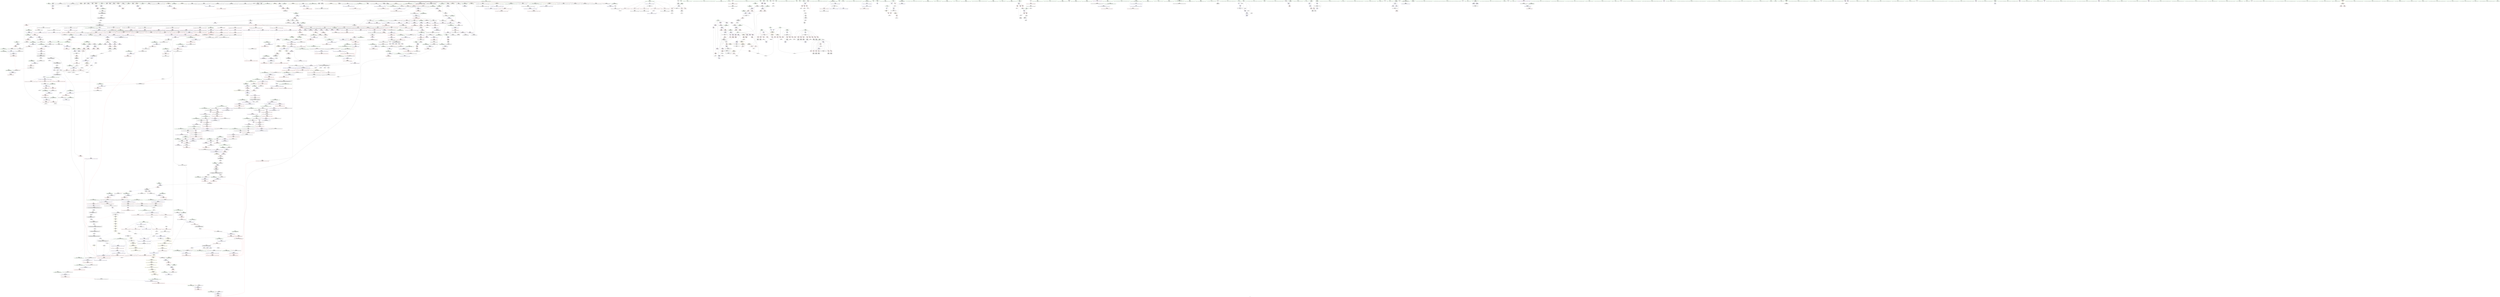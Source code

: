 digraph "SVFG" {
	label="SVFG";

	Node0x5580f83a1b60 [shape=record,color=grey,label="{NodeID: 0\nNullPtr|{|<s52>120}}"];
	Node0x5580f83a1b60 -> Node0x5580f840ff00[style=solid];
	Node0x5580f83a1b60 -> Node0x5580f8410000[style=solid];
	Node0x5580f83a1b60 -> Node0x5580f84100d0[style=solid];
	Node0x5580f83a1b60 -> Node0x5580f84101a0[style=solid];
	Node0x5580f83a1b60 -> Node0x5580f8410270[style=solid];
	Node0x5580f83a1b60 -> Node0x5580f8410340[style=solid];
	Node0x5580f83a1b60 -> Node0x5580f8410410[style=solid];
	Node0x5580f83a1b60 -> Node0x5580f84104e0[style=solid];
	Node0x5580f83a1b60 -> Node0x5580f84105b0[style=solid];
	Node0x5580f83a1b60 -> Node0x5580f8410680[style=solid];
	Node0x5580f83a1b60 -> Node0x5580f8410750[style=solid];
	Node0x5580f83a1b60 -> Node0x5580f8410820[style=solid];
	Node0x5580f83a1b60 -> Node0x5580f84108f0[style=solid];
	Node0x5580f83a1b60 -> Node0x5580f84109c0[style=solid];
	Node0x5580f83a1b60 -> Node0x5580f8410a90[style=solid];
	Node0x5580f83a1b60 -> Node0x5580f8410b60[style=solid];
	Node0x5580f83a1b60 -> Node0x5580f8410c30[style=solid];
	Node0x5580f83a1b60 -> Node0x5580f8410d00[style=solid];
	Node0x5580f83a1b60 -> Node0x5580f8410dd0[style=solid];
	Node0x5580f83a1b60 -> Node0x5580f8410ea0[style=solid];
	Node0x5580f83a1b60 -> Node0x5580f8410f70[style=solid];
	Node0x5580f83a1b60 -> Node0x5580f8411040[style=solid];
	Node0x5580f83a1b60 -> Node0x5580f8411110[style=solid];
	Node0x5580f83a1b60 -> Node0x5580f84111e0[style=solid];
	Node0x5580f83a1b60 -> Node0x5580f84112b0[style=solid];
	Node0x5580f83a1b60 -> Node0x5580f8411380[style=solid];
	Node0x5580f83a1b60 -> Node0x5580f8411450[style=solid];
	Node0x5580f83a1b60 -> Node0x5580f8411520[style=solid];
	Node0x5580f83a1b60 -> Node0x5580f84115f0[style=solid];
	Node0x5580f83a1b60 -> Node0x5580f84116c0[style=solid];
	Node0x5580f83a1b60 -> Node0x5580f8411790[style=solid];
	Node0x5580f83a1b60 -> Node0x5580f8411860[style=solid];
	Node0x5580f83a1b60 -> Node0x5580f8411930[style=solid];
	Node0x5580f83a1b60 -> Node0x5580f8411a00[style=solid];
	Node0x5580f83a1b60 -> Node0x5580f8411ad0[style=solid];
	Node0x5580f83a1b60 -> Node0x5580f8411ba0[style=solid];
	Node0x5580f83a1b60 -> Node0x5580f8411c70[style=solid];
	Node0x5580f83a1b60 -> Node0x5580f8411d40[style=solid];
	Node0x5580f83a1b60 -> Node0x5580f8411e10[style=solid];
	Node0x5580f83a1b60 -> Node0x5580f8411ee0[style=solid];
	Node0x5580f83a1b60 -> Node0x5580f8411fb0[style=solid];
	Node0x5580f83a1b60 -> Node0x5580f8412080[style=solid];
	Node0x5580f83a1b60 -> Node0x5580f8412150[style=solid];
	Node0x5580f83a1b60 -> Node0x5580f8412220[style=solid];
	Node0x5580f83a1b60 -> Node0x5580f84122f0[style=solid];
	Node0x5580f83a1b60 -> Node0x5580f843ecc0[style=solid];
	Node0x5580f83a1b60 -> Node0x5580f843ed90[style=solid];
	Node0x5580f83a1b60 -> Node0x5580f843ee60[style=solid];
	Node0x5580f83a1b60 -> Node0x5580f8441150[style=solid];
	Node0x5580f83a1b60 -> Node0x5580f84318c0[style=solid];
	Node0x5580f83a1b60 -> Node0x5580f846f330[style=solid];
	Node0x5580f83a1b60 -> Node0x5580f846fdb0[style=solid];
	Node0x5580f83a1b60:s52 -> Node0x5580f85318d0[style=solid,color=red];
	Node0x5580f8414370 [shape=record,color=red,label="{NodeID: 775\n1031\<--1030\n\<--_M_end_of_storage\n_ZNSt6vectorIiSaIiEE12emplace_backIJiEEEvDpOT_\n}"];
	Node0x5580f8414370 -> Node0x5580f846f030[style=solid];
	Node0x5580f840ab70 [shape=record,color=black,label="{NodeID: 443\n1392\<--1410\n_ZN9__gnu_cxxmiIPiSt6vectorIiSaIiEEEENS_17__normal_iteratorIT_T0_E15difference_typeERKS8_SB__ret\<--sub.ptr.div\n_ZN9__gnu_cxxmiIPiSt6vectorIiSaIiEEEENS_17__normal_iteratorIT_T0_E15difference_typeERKS8_SB_\n|{<s0>77}}"];
	Node0x5580f840ab70:s0 -> Node0x5580f852d7d0[style=solid,color=blue];
	Node0x5580f8530350 [shape=record,color=black,label="{NodeID: 2325\n1859 = PHI(1876, )\n}"];
	Node0x5580f8530350 -> Node0x5580f841d340[style=solid];
	Node0x5580f83fe8a0 [shape=record,color=green,label="{NodeID: 111\n627\<--628\n_ZSt3minIiERKT_S2_S2_\<--_ZSt3minIiERKT_S2_S2__field_insensitive\n}"];
	Node0x5580f8419da0 [shape=record,color=red,label="{NodeID: 886\n1892\<--1880\n\<--__first.addr\n_ZSt13__copy_move_aILb1EPiS0_ET1_T0_S2_S1_\n|{<s0>145}}"];
	Node0x5580f8419da0:s0 -> Node0x5580f85269d0[style=solid,color=red];
	Node0x5580f846e730 [shape=record,color=grey,label="{NodeID: 1661\n304 = cmp(299, 303, )\n}"];
	Node0x5580f8420810 [shape=record,color=purple,label="{NodeID: 554\n1050\<--1048\n_M_finish7\<--\n_ZNSt6vectorIiSaIiEE12emplace_backIJiEEEvDpOT_\n}"];
	Node0x5580f8420810 -> Node0x5580f8414510[style=solid];
	Node0x5580f8420810 -> Node0x5580f8440520[style=solid];
	Node0x5580f8403150 [shape=record,color=green,label="{NodeID: 222\n1465\<--1466\nagg.tmp1\<--agg.tmp1_field_insensitive\n_ZSt34__uninitialized_move_if_noexcept_aIPiS0_SaIiEET0_T_S3_S2_RT1_\n}"];
	Node0x5580f8403150 -> Node0x5580f8422550[style=solid];
	Node0x5580f8403150 -> Node0x5580f8422620[style=solid];
	Node0x5580f843f0d0 [shape=record,color=blue,label="{NodeID: 997\n822\<--819\n__first.addr\<--__first\n_ZSt8_DestroyIPiiEvT_S1_RSaIT0_E\n}"];
	Node0x5580f843f0d0 -> Node0x5580f842a680[style=dashed];
	Node0x5580f8426240 [shape=record,color=red,label="{NodeID: 665\n199\<--173\n\<--c\n_Z7getLineB5cxx11v\n}"];
	Node0x5580f8426240 -> Node0x5580f84128a0[style=solid];
	Node0x5580f8411450 [shape=record,color=black,label="{NodeID: 333\n422\<--3\nlpad.val1\<--dummyVal\n_ZStplIcSt11char_traitsIcESaIcEENSt7__cxx1112basic_stringIT_T0_T1_EERKS8_PKS5_\n}"];
	Node0x5580f84dc560 [shape=record,color=yellow,style=double,label="{NodeID: 2215\n316V_2 = CSCHI(MR_316V_1)\npts\{13000000 \}\nCS[]}"];
	Node0x5580f84dc560 -> Node0x5580f8416590[style=dashed];
	Node0x5580f8444b00 [shape=record,color=blue,label="{NodeID: 1108\n1816\<--1802\ncoerce.dive1\<--__last.coerce\n_ZSt4copyISt13move_iteratorIPiES1_ET0_T_S4_S3_\n}"];
	Node0x5580f8444b00 -> Node0x5580f841b1f0[style=dashed];
	Node0x5580f83fa5e0 [shape=record,color=green,label="{NodeID: 1\n4\<--1\n.str\<--dummyObj\nGlob }"];
	Node0x5580f84abc60 [shape=record,color=yellow,style=double,label="{NodeID: 1883\n45V_1 = ENCHI(MR_45V_0)\npts\{1661 \}\nFun[_ZSt4copyISt13move_iteratorIPiES1_ET0_T_S4_S3_]|{<s0>138}}"];
	Node0x5580f84abc60:s0 -> Node0x5580f84c1060[style=dashed,color=red];
	Node0x5580f8414440 [shape=record,color=red,label="{NodeID: 776\n1040\<--1039\n\<--_M_finish5\n_ZNSt6vectorIiSaIiEE12emplace_backIJiEEEvDpOT_\n|{<s0>69}}"];
	Node0x5580f8414440:s0 -> Node0x5580f8534d20[style=solid,color=red];
	Node0x5580f840ac40 [shape=record,color=black,label="{NodeID: 444\n1420\<--1419\n\<--this1\n_ZNSt6vectorIiSaIiEE5beginEv\n}"];
	Node0x5580f840ac40 -> Node0x5580f8422140[style=solid];
	Node0x5580f840ac40 -> Node0x5580f8422210[style=solid];
	Node0x5580f8530490 [shape=record,color=black,label="{NodeID: 2326\n1869 = PHI(1957, )\n|{<s0>144}}"];
	Node0x5580f8530490:s0 -> Node0x5580f8533c90[style=solid,color=red];
	Node0x5580f83fe9a0 [shape=record,color=green,label="{NodeID: 112\n630\<--631\n_ZSt3maxIiERKT_S2_S2_\<--_ZSt3maxIiERKT_S2_S2__field_insensitive\n}"];
	Node0x5580f8419e70 [shape=record,color=red,label="{NodeID: 887\n1893\<--1882\n\<--__last.addr\n_ZSt13__copy_move_aILb1EPiS0_ET1_T0_S2_S1_\n|{<s0>145}}"];
	Node0x5580f8419e70:s0 -> Node0x5580f8526b10[style=solid,color=red];
	Node0x5580f846e8b0 [shape=record,color=grey,label="{NodeID: 1662\n1652 = cmp(1650, 1651, )\n}"];
	Node0x5580f84208e0 [shape=record,color=purple,label="{NodeID: 555\n1052\<--1051\nincdec.ptr\<--\n_ZNSt6vectorIiSaIiEE12emplace_backIJiEEEvDpOT_\n}"];
	Node0x5580f84208e0 -> Node0x5580f8440520[style=solid];
	Node0x5580f8403220 [shape=record,color=green,label="{NodeID: 223\n1473\<--1474\n_ZSt32__make_move_if_noexcept_iteratorIiSt13move_iteratorIPiEET0_PT_\<--_ZSt32__make_move_if_noexcept_iteratorIiSt13move_iteratorIPiEET0_PT__field_insensitive\n}"];
	Node0x5580f843f1a0 [shape=record,color=blue,label="{NodeID: 998\n824\<--820\n__last.addr\<--__last\n_ZSt8_DestroyIPiiEvT_S1_RSaIT0_E\n}"];
	Node0x5580f843f1a0 -> Node0x5580f842a750[style=dashed];
	Node0x5580f8426310 [shape=record,color=red,label="{NodeID: 666\n212\<--173\n\<--c\n_Z7getLineB5cxx11v\n}"];
	Node0x5580f8426310 -> Node0x5580f8412970[style=solid];
	Node0x5580f8411520 [shape=record,color=black,label="{NodeID: 334\n438\<--3\n\<--dummyVal\n_ZNSt6vectorIiSaIiEEC2Ev\n}"];
	Node0x5580f84dc6c0 [shape=record,color=yellow,style=double,label="{NodeID: 2216\n344V_2 = CSCHI(MR_344V_1)\npts\{14150000 \}\nCS[]}"];
	Node0x5580f84dc6c0 -> Node0x5580f8417360[style=dashed];
	Node0x5580f8444bd0 [shape=record,color=blue,label="{NodeID: 1109\n1808\<--1803\n__result.addr\<--__result\n_ZSt4copyISt13move_iteratorIPiES1_ET0_T_S4_S3_\n}"];
	Node0x5580f8444bd0 -> Node0x5580f84198c0[style=dashed];
	Node0x5580f83fa920 [shape=record,color=green,label="{NodeID: 2\n7\<--1\n\<--dummyObj\nCan only get source location for instruction, argument, global var or function.}"];
	Node0x5580f8414510 [shape=record,color=red,label="{NodeID: 777\n1051\<--1050\n\<--_M_finish7\n_ZNSt6vectorIiSaIiEE12emplace_backIJiEEEvDpOT_\n}"];
	Node0x5580f8414510 -> Node0x5580f84208e0[style=solid];
	Node0x5580f840ad10 [shape=record,color=black,label="{NodeID: 445\n1412\<--1425\n_ZNSt6vectorIiSaIiEE5beginEv_ret\<--\n_ZNSt6vectorIiSaIiEE5beginEv\n|{<s0>76}}"];
	Node0x5580f840ad10:s0 -> Node0x5580f852d690[style=solid,color=blue];
	Node0x5580f85305d0 [shape=record,color=black,label="{NodeID: 2327\n1872 = PHI(1950, )\n}"];
	Node0x5580f85305d0 -> Node0x5580f841d410[style=solid];
	Node0x5580f83feaa0 [shape=record,color=green,label="{NodeID: 113\n673\<--674\nprintf\<--printf_field_insensitive\n}"];
	Node0x5580f8419f40 [shape=record,color=red,label="{NodeID: 888\n1894\<--1884\n\<--__result.addr\n_ZSt13__copy_move_aILb1EPiS0_ET1_T0_S2_S1_\n|{<s0>145}}"];
	Node0x5580f8419f40:s0 -> Node0x5580f8526c50[style=solid,color=red];
	Node0x5580f846ea30 [shape=record,color=grey,label="{NodeID: 1663\n346 = cmp(345, 347, )\n}"];
	Node0x5580f84209b0 [shape=record,color=purple,label="{NodeID: 556\n1129\<--1109\ncoerce.dive\<--__position\n_ZNSt6vectorIiSaIiEE17_M_realloc_insertIJiEEEvN9__gnu_cxx17__normal_iteratorIPiS1_EEDpOT_\n}"];
	Node0x5580f84209b0 -> Node0x5580f8440ad0[style=solid];
	Node0x5580f8403320 [shape=record,color=green,label="{NodeID: 224\n1488\<--1489\n_ZSt22__uninitialized_copy_aISt13move_iteratorIPiES1_iET0_T_S4_S3_RSaIT1_E\<--_ZSt22__uninitialized_copy_aISt13move_iteratorIPiES1_iET0_T_S4_S3_RSaIT1_E_field_insensitive\n}"];
	Node0x5580f843f270 [shape=record,color=blue,label="{NodeID: 999\n826\<--821\n.addr\<--\n_ZSt8_DestroyIPiiEvT_S1_RSaIT0_E\n}"];
	Node0x5580f84263e0 [shape=record,color=red,label="{NodeID: 667\n221\<--173\n\<--c\n_Z7getLineB5cxx11v\n}"];
	Node0x5580f84115f0 [shape=record,color=black,label="{NodeID: 335\n439\<--3\n\<--dummyVal\n_ZNSt6vectorIiSaIiEEC2Ev\n|{<s0>36}}"];
	Node0x5580f84115f0:s0 -> Node0x5580f8532860[style=solid,color=red];
	Node0x5580f84dc820 [shape=record,color=yellow,style=double,label="{NodeID: 2217\n45V_2 = CSCHI(MR_45V_1)\npts\{1661 \}\nCS[]|{<s0>83|<s1>86}}"];
	Node0x5580f84dc820:s0 -> Node0x5580f84dc2a0[style=dashed,color=blue];
	Node0x5580f84dc820:s1 -> Node0x5580f84dc400[style=dashed,color=blue];
	Node0x5580f8444ca0 [shape=record,color=blue, style = dotted,label="{NodeID: 1110\n2009\<--2011\noffset_0\<--dummyVal\n_ZSt4copyISt13move_iteratorIPiES1_ET0_T_S4_S3_\n}"];
	Node0x5580f8444ca0 -> Node0x5580f8419990[style=dashed];
	Node0x5580f83fa9e0 [shape=record,color=green,label="{NodeID: 3\n15\<--1\nstdin\<--dummyObj\nGlob }"];
	Node0x5580f84145e0 [shape=record,color=red,label="{NodeID: 778\n1063\<--1062\n\<--coerce.dive10\n_ZNSt6vectorIiSaIiEE12emplace_backIJiEEEvDpOT_\n|{<s0>72}}"];
	Node0x5580f84145e0:s0 -> Node0x5580f8535850[style=solid,color=red];
	Node0x5580f840ade0 [shape=record,color=black,label="{NodeID: 446\n1441\<--1440\n\<--_M_impl\n_ZNSt12_Vector_baseIiSaIiEE11_M_allocateEm\n|{<s0>112}}"];
	Node0x5580f840ade0:s0 -> Node0x5580f8533310[style=solid,color=red];
	Node0x5580f8530710 [shape=record,color=black,label="{NodeID: 2328\n1895 = PHI(1906, )\n}"];
	Node0x5580f8530710 -> Node0x5580f841d4e0[style=solid];
	Node0x5580f8403770 [shape=record,color=green,label="{NodeID: 114\n682\<--683\nretval\<--retval_field_insensitive\n_ZSt3maxIiERKT_S2_S2_\n}"];
	Node0x5580f8403770 -> Node0x5580f84297e0[style=solid];
	Node0x5580f8403770 -> Node0x5580f843e3d0[style=solid];
	Node0x5580f8403770 -> Node0x5580f843e4a0[style=solid];
	Node0x5580f841a010 [shape=record,color=red,label="{NodeID: 889\n1904\<--1901\n\<--__it.addr\n_ZSt12__niter_baseIPiET_S1_\n}"];
	Node0x5580f841a010 -> Node0x5580f841d5b0[style=solid];
	Node0x5580f846ebb0 [shape=record,color=grey,label="{NodeID: 1664\n558 = cmp(556, 557, )\n}"];
	Node0x5580f8420a80 [shape=record,color=purple,label="{NodeID: 557\n1142\<--1119\ncoerce.dive3\<--ref.tmp\n_ZNSt6vectorIiSaIiEE17_M_realloc_insertIJiEEEvN9__gnu_cxx17__normal_iteratorIPiS1_EEDpOT_\n}"];
	Node0x5580f8420a80 -> Node0x5580f8440e10[style=solid];
	Node0x5580f8403420 [shape=record,color=green,label="{NodeID: 225\n1493\<--1494\nthis.addr\<--this.addr_field_insensitive\n_ZNK9__gnu_cxx17__normal_iteratorIPiSt6vectorIiSaIiEEE4baseEv\n}"];
	Node0x5580f8403420 -> Node0x5580f8417b80[style=solid];
	Node0x5580f8403420 -> Node0x5580f8442b50[style=solid];
	Node0x5580f843f340 [shape=record,color=blue,label="{NodeID: 1000\n839\<--838\nthis.addr\<--this\n_ZNSt12_Vector_baseIiSaIiEE19_M_get_Tp_allocatorEv\n}"];
	Node0x5580f843f340 -> Node0x5580f842a820[style=dashed];
	Node0x5580f84264b0 [shape=record,color=red,label="{NodeID: 668\n232\<--175\nexn\<--exn.slot\n_Z7getLineB5cxx11v\n}"];
	Node0x5580f84116c0 [shape=record,color=black,label="{NodeID: 336\n497\<--3\n\<--dummyVal\n_ZNSt6vectorIiSaIiEED2Ev\n}"];
	Node0x5580f84dc980 [shape=record,color=yellow,style=double,label="{NodeID: 2218\n45V_2 = CSCHI(MR_45V_1)\npts\{1661 \}\nCS[]|{<s0>133}}"];
	Node0x5580f84dc980:s0 -> Node0x5580f84db900[style=dashed,color=blue];
	Node0x5580f8444d70 [shape=record,color=blue, style = dotted,label="{NodeID: 1111\n2012\<--2014\noffset_0\<--dummyVal\n_ZSt4copyISt13move_iteratorIPiES1_ET0_T_S4_S3_\n}"];
	Node0x5580f8444d70 -> Node0x5580f8419a60[style=dashed];
	Node0x5580f83faaa0 [shape=record,color=green,label="{NodeID: 4\n16\<--1\n.str.1\<--dummyObj\nGlob }"];
	Node0x5580f84146b0 [shape=record,color=red,label="{NodeID: 779\n1074\<--1071\n\<--__t.addr\n_ZSt4moveIRiEONSt16remove_referenceIT_E4typeEOS2_\n}"];
	Node0x5580f84146b0 -> Node0x5580f84090a0[style=solid];
	Node0x5580f840aeb0 [shape=record,color=black,label="{NodeID: 447\n1427\<--1448\n_ZNSt12_Vector_baseIiSaIiEE11_M_allocateEm_ret\<--cond\n_ZNSt12_Vector_baseIiSaIiEE11_M_allocateEm\n|{<s0>78}}"];
	Node0x5580f840aeb0:s0 -> Node0x5580f852d910[style=solid,color=blue];
	Node0x5580f8530850 [shape=record,color=black,label="{NodeID: 2329\n916 = PHI(858, 1232, 1254, )\n1st arg _ZNSt12_Vector_baseIiSaIiEE13_M_deallocateEPim }"];
	Node0x5580f8530850 -> Node0x5580f843fa90[style=solid];
	Node0x5580f8403840 [shape=record,color=green,label="{NodeID: 115\n684\<--685\n__a.addr\<--__a.addr_field_insensitive\n_ZSt3maxIiERKT_S2_S2_\n}"];
	Node0x5580f8403840 -> Node0x5580f84298b0[style=solid];
	Node0x5580f8403840 -> Node0x5580f8429980[style=solid];
	Node0x5580f8403840 -> Node0x5580f843e230[style=solid];
	Node0x5580f841a0e0 [shape=record,color=red,label="{NodeID: 890\n1922\<--1910\n\<--__first.addr\n_ZNSt11__copy_moveILb1ELb1ESt26random_access_iterator_tagE8__copy_mIiEEPT_PKS3_S6_S4_\n}"];
	Node0x5580f841a0e0 -> Node0x5580f841d750[style=solid];
	Node0x5580f846ed30 [shape=record,color=grey,label="{NodeID: 1665\n579 = cmp(577, 578, )\n}"];
	Node0x5580f8420b50 [shape=record,color=purple,label="{NodeID: 558\n1157\<--1156\n_M_impl\<--\n_ZNSt6vectorIiSaIiEE17_M_realloc_insertIJiEEEvN9__gnu_cxx17__normal_iteratorIPiS1_EEDpOT_\n}"];
	Node0x5580f8420b50 -> Node0x5580f840a280[style=solid];
	Node0x5580f84034f0 [shape=record,color=green,label="{NodeID: 226\n1502\<--1503\n__a.addr\<--__a.addr_field_insensitive\n_ZNSt16allocator_traitsISaIiEE7destroyIiEEvRS0_PT_\n}"];
	Node0x5580f84034f0 -> Node0x5580f8417c50[style=solid];
	Node0x5580f84034f0 -> Node0x5580f8442c20[style=solid];
	Node0x5580f843f410 [shape=record,color=blue,label="{NodeID: 1001\n848\<--847\nthis.addr\<--this\n_ZNSt12_Vector_baseIiSaIiEED2Ev\n}"];
	Node0x5580f843f410 -> Node0x5580f842a8f0[style=dashed];
	Node0x5580f84bdb80 [shape=record,color=yellow,style=double,label="{NodeID: 1776\n71V_1 = ENCHI(MR_71V_0)\npts\{392 \}\nFun[_ZStplIcSt11char_traitsIcESaIcEENSt7__cxx1112basic_stringIT_T0_T1_EERKS8_PKS5_]}"];
	Node0x5580f84bdb80 -> Node0x5580f843cd10[style=dashed];
	Node0x5580f8426580 [shape=record,color=red,label="{NodeID: 669\n233\<--177\nsel\<--ehselector.slot\n_Z7getLineB5cxx11v\n}"];
	Node0x5580f8411790 [shape=record,color=black,label="{NodeID: 337\n498\<--3\n\<--dummyVal\n_ZNSt6vectorIiSaIiEED2Ev\n}"];
	Node0x5580f8411790 -> Node0x5580f843d1f0[style=solid];
	Node0x5580f84dcae0 [shape=record,color=yellow,style=double,label="{NodeID: 2219\n45V_2 = CSCHI(MR_45V_1)\npts\{1661 \}\nCS[]|{<s0>138}}"];
	Node0x5580f84dcae0:s0 -> Node0x5580f84dc980[style=dashed,color=blue];
	Node0x5580f8444e40 [shape=record,color=blue,label="{NodeID: 1112\n1842\<--1839\n__first.addr\<--__first\n_ZSt14__copy_move_a2ILb1EPiS0_ET1_T0_S2_S1_\n}"];
	Node0x5580f8444e40 -> Node0x5580f8419b30[style=dashed];
	Node0x5580f83fab60 [shape=record,color=green,label="{NodeID: 5\n30\<--1\n.str.2\<--dummyObj\nGlob }"];
	Node0x5580f8414780 [shape=record,color=red,label="{NodeID: 780\n1089\<--1080\n\<--__a.addr\n_ZNSt16allocator_traitsISaIiEE9constructIiJiEEEvRS0_PT_DpOT0_\n}"];
	Node0x5580f8414780 -> Node0x5580f8409170[style=solid];
	Node0x5580f840af80 [shape=record,color=black,label="{NodeID: 448\n1450\<--1487\n_ZSt34__uninitialized_move_if_noexcept_aIPiS0_SaIiEET0_T_S3_S2_RT1__ret\<--call6\n_ZSt34__uninitialized_move_if_noexcept_aIPiS0_SaIiEET0_T_S3_S2_RT1_\n|{<s0>83|<s1>86}}"];
	Node0x5580f840af80:s0 -> Node0x5580f852de10[style=solid,color=blue];
	Node0x5580f840af80:s1 -> Node0x5580f852e1d0[style=solid,color=blue];
	Node0x5580f8530b30 [shape=record,color=black,label="{NodeID: 2330\n917 = PHI(868, 1233, 1266, )\n2nd arg _ZNSt12_Vector_baseIiSaIiEE13_M_deallocateEPim }"];
	Node0x5580f8530b30 -> Node0x5580f843fb60[style=solid];
	Node0x5580f8403910 [shape=record,color=green,label="{NodeID: 116\n686\<--687\n__b.addr\<--__b.addr_field_insensitive\n_ZSt3maxIiERKT_S2_S2_\n}"];
	Node0x5580f8403910 -> Node0x5580f8429a50[style=solid];
	Node0x5580f8403910 -> Node0x5580f8429b20[style=solid];
	Node0x5580f8403910 -> Node0x5580f843e300[style=solid];
	Node0x5580f841a1b0 [shape=record,color=red,label="{NodeID: 891\n1933\<--1910\n\<--__first.addr\n_ZNSt11__copy_moveILb1ELb1ESt26random_access_iterator_tagE8__copy_mIiEEPT_PKS3_S6_S4_\n}"];
	Node0x5580f841a1b0 -> Node0x5580f841d8f0[style=solid];
	Node0x5580f846eeb0 [shape=record,color=grey,label="{NodeID: 1666\n190 = cmp(187, 7, )\n}"];
	Node0x5580f846eeb0 -> Node0x5580f846c030[style=solid];
	Node0x5580f8420c20 [shape=record,color=purple,label="{NodeID: 559\n1167\<--1166\n_M_impl7\<--\n_ZNSt6vectorIiSaIiEE17_M_realloc_insertIJiEEEvN9__gnu_cxx17__normal_iteratorIPiS1_EEDpOT_\n}"];
	Node0x5580f84035c0 [shape=record,color=green,label="{NodeID: 227\n1504\<--1505\n__p.addr\<--__p.addr_field_insensitive\n_ZNSt16allocator_traitsISaIiEE7destroyIiEEvRS0_PT_\n}"];
	Node0x5580f84035c0 -> Node0x5580f8417d20[style=solid];
	Node0x5580f84035c0 -> Node0x5580f8442cf0[style=solid];
	Node0x5580f843f4e0 [shape=record,color=blue,label="{NodeID: 1002\n850\<--879\nexn.slot\<--\n_ZNSt12_Vector_baseIiSaIiEED2Ev\n}"];
	Node0x5580f843f4e0 -> Node0x5580f842a9c0[style=dashed];
	Node0x5580f84bdc60 [shape=record,color=yellow,style=double,label="{NodeID: 1777\n73V_1 = ENCHI(MR_73V_0)\npts\{394 \}\nFun[_ZStplIcSt11char_traitsIcESaIcEENSt7__cxx1112basic_stringIT_T0_T1_EERKS8_PKS5_]}"];
	Node0x5580f84bdc60 -> Node0x5580f843cde0[style=dashed];
	Node0x5580f8426650 [shape=record,color=red,label="{NodeID: 670\n319\<--268\n\<--q\n_Z7parseviNSt7__cxx1112basic_stringIcSt11char_traitsIcESaIcEEE\n}"];
	Node0x5580f8426650 -> Node0x5580f846b430[style=solid];
	Node0x5580f8411860 [shape=record,color=black,label="{NodeID: 338\n500\<--3\n\<--dummyVal\n_ZNSt6vectorIiSaIiEED2Ev\n}"];
	Node0x5580f8411860 -> Node0x5580f843d2c0[style=solid];
	Node0x5580f84dcc40 [shape=record,color=yellow,style=double,label="{NodeID: 2220\n45V_2 = CSCHI(MR_45V_1)\npts\{1661 \}\nCS[]|{<s0>142}}"];
	Node0x5580f84dcc40:s0 -> Node0x5580f84dcae0[style=dashed,color=blue];
	Node0x5580f8444f10 [shape=record,color=blue,label="{NodeID: 1113\n1844\<--1840\n__last.addr\<--__last\n_ZSt14__copy_move_a2ILb1EPiS0_ET1_T0_S2_S1_\n}"];
	Node0x5580f8444f10 -> Node0x5580f8419c00[style=dashed];
	Node0x5580f83fac20 [shape=record,color=green,label="{NodeID: 6\n32\<--1\n.str.3\<--dummyObj\nGlob }"];
	Node0x5580f8414850 [shape=record,color=red,label="{NodeID: 781\n1091\<--1082\n\<--__p.addr\n_ZNSt16allocator_traitsISaIiEE9constructIiJiEEEvRS0_PT_DpOT0_\n|{<s0>74}}"];
	Node0x5580f8414850:s0 -> Node0x5580f8537610[style=solid,color=red];
	Node0x5580f840b050 [shape=record,color=black,label="{NodeID: 449\n1491\<--1497\n_ZNK9__gnu_cxx17__normal_iteratorIPiSt6vectorIiSaIiEEE4baseEv_ret\<--_M_current\n_ZNK9__gnu_cxx17__normal_iteratorIPiSt6vectorIiSaIiEEE4baseEv\n|{<s0>81|<s1>84|<s2>109|<s3>110}}"];
	Node0x5580f840b050:s0 -> Node0x5580f852db90[style=solid,color=blue];
	Node0x5580f840b050:s1 -> Node0x5580f852df50[style=solid,color=blue];
	Node0x5580f840b050:s2 -> Node0x5580f852f1d0[style=solid,color=blue];
	Node0x5580f840b050:s3 -> Node0x5580f852f310[style=solid,color=blue];
	Node0x5580f8530cf0 [shape=record,color=black,label="{NodeID: 2331\n1864 = PHI(1823, 1831, )\n0th arg _ZSt12__miter_baseIPiEDTcl12__miter_basecldtfp_4baseEEESt13move_iteratorIT_E }"];
	Node0x5580f8530cf0 -> Node0x5580f84450b0[style=solid];
	Node0x5580f84039e0 [shape=record,color=green,label="{NodeID: 117\n707\<--708\nretval\<--retval_field_insensitive\n_ZSt3minIiERKT_S2_S2_\n}"];
	Node0x5580f84039e0 -> Node0x5580f8429d90[style=solid];
	Node0x5580f84039e0 -> Node0x5580f843e710[style=solid];
	Node0x5580f84039e0 -> Node0x5580f843e7e0[style=solid];
	Node0x5580f841a280 [shape=record,color=red,label="{NodeID: 892\n1921\<--1912\n\<--__last.addr\n_ZNSt11__copy_moveILb1ELb1ESt26random_access_iterator_tagE8__copy_mIiEEPT_PKS3_S6_S4_\n}"];
	Node0x5580f841a280 -> Node0x5580f841d680[style=solid];
	Node0x5580f846f030 [shape=record,color=grey,label="{NodeID: 1667\n1032 = cmp(1027, 1031, )\n}"];
	Node0x5580f8420cf0 [shape=record,color=purple,label="{NodeID: 560\n1168\<--1166\n_M_start\<--\n_ZNSt6vectorIiSaIiEE17_M_realloc_insertIJiEEEvN9__gnu_cxx17__normal_iteratorIPiS1_EEDpOT_\n}"];
	Node0x5580f8420cf0 -> Node0x5580f8415d70[style=solid];
	Node0x5580f8403690 [shape=record,color=green,label="{NodeID: 228\n1512\<--1513\n_ZN9__gnu_cxx13new_allocatorIiE7destroyIiEEvPT_\<--_ZN9__gnu_cxx13new_allocatorIiE7destroyIiEEvPT__field_insensitive\n}"];
	Node0x5580f843f5b0 [shape=record,color=blue,label="{NodeID: 1003\n852\<--881\nehselector.slot\<--\n_ZNSt12_Vector_baseIiSaIiEED2Ev\n}"];
	Node0x5580f8426720 [shape=record,color=red,label="{NodeID: 671\n322\<--268\n\<--q\n_Z7parseviNSt7__cxx1112basic_stringIcSt11char_traitsIcESaIcEEE\n}"];
	Node0x5580f8426720 -> Node0x5580f8430bf0[style=solid];
	Node0x5580f8411930 [shape=record,color=black,label="{NodeID: 339\n878\<--3\n\<--dummyVal\n_ZNSt12_Vector_baseIiSaIiEED2Ev\n}"];
	Node0x5580f8519f70 [shape=record,color=black,label="{NodeID: 2221\n915 = PHI(855, 1231, 1250, )\n0th arg _ZNSt12_Vector_baseIiSaIiEE13_M_deallocateEPim }"];
	Node0x5580f8519f70 -> Node0x5580f843f9c0[style=solid];
	Node0x5580f8444fe0 [shape=record,color=blue,label="{NodeID: 1114\n1846\<--1841\n__result.addr\<--__result\n_ZSt14__copy_move_a2ILb1EPiS0_ET1_T0_S2_S1_\n}"];
	Node0x5580f8444fe0 -> Node0x5580f8419cd0[style=dashed];
	Node0x5580f83fb4a0 [shape=record,color=green,label="{NodeID: 7\n34\<--1\n.str.4\<--dummyObj\nGlob }"];
	Node0x5580f8414920 [shape=record,color=red,label="{NodeID: 782\n1092\<--1084\n\<--__args.addr\n_ZNSt16allocator_traitsISaIiEE9constructIiJiEEEvRS0_PT_DpOT0_\n|{<s0>73}}"];
	Node0x5580f8414920:s0 -> Node0x5580f8533530[style=solid,color=red];
	Node0x5580f840b120 [shape=record,color=black,label="{NodeID: 450\n1509\<--1508\n\<--\n_ZNSt16allocator_traitsISaIiEE7destroyIiEEvRS0_PT_\n|{<s0>116}}"];
	Node0x5580f840b120:s0 -> Node0x5580f8532ac0[style=solid,color=red];
	Node0x5580f8530e40 [shape=record,color=black,label="{NodeID: 2332\n468 = PHI(264, 264, )\n0th arg _ZNSt6vectorIiSaIiEED2Ev }"];
	Node0x5580f8530e40 -> Node0x5580f843d120[style=solid];
	Node0x5580f8403ab0 [shape=record,color=green,label="{NodeID: 118\n709\<--710\n__a.addr\<--__a.addr_field_insensitive\n_ZSt3minIiERKT_S2_S2_\n}"];
	Node0x5580f8403ab0 -> Node0x5580f8429e60[style=solid];
	Node0x5580f8403ab0 -> Node0x5580f8429f30[style=solid];
	Node0x5580f8403ab0 -> Node0x5580f843e570[style=solid];
	Node0x5580f841a350 [shape=record,color=red,label="{NodeID: 893\n1931\<--1914\n\<--__result.addr\n_ZNSt11__copy_moveILb1ELb1ESt26random_access_iterator_tagE8__copy_mIiEEPT_PKS3_S6_S4_\n}"];
	Node0x5580f841a350 -> Node0x5580f841d820[style=solid];
	Node0x5580f846f1b0 [shape=record,color=grey,label="{NodeID: 1668\n653 = cmp(643, 652, )\n}"];
	Node0x5580f8420dc0 [shape=record,color=purple,label="{NodeID: 561\n1182\<--1181\nincdec.ptr\<--\n_ZNSt6vectorIiSaIiEE17_M_realloc_insertIJiEEEvN9__gnu_cxx17__normal_iteratorIPiS1_EEDpOT_\n}"];
	Node0x5580f8420dc0 -> Node0x5580f84412f0[style=solid];
	Node0x5580f840bc10 [shape=record,color=green,label="{NodeID: 229\n1519\<--1520\nthis.addr\<--this.addr_field_insensitive\n_ZNKSt6vectorIiSaIiEE8max_sizeEv\n}"];
	Node0x5580f840bc10 -> Node0x5580f8417df0[style=solid];
	Node0x5580f840bc10 -> Node0x5580f8442dc0[style=solid];
	Node0x5580f843f680 [shape=record,color=blue,label="{NodeID: 1004\n892\<--890\n__first.addr\<--__first\n_ZSt8_DestroyIPiEvT_S1_\n}"];
	Node0x5580f843f680 -> Node0x5580f842ad00[style=dashed];
	Node0x5580f84267f0 [shape=record,color=red,label="{NodeID: 672\n352\<--268\n\<--q\n_Z7parseviNSt7__cxx1112basic_stringIcSt11char_traitsIcESaIcEEE\n}"];
	Node0x5580f84267f0 -> Node0x5580f846b5b0[style=solid];
	Node0x5580f8411a00 [shape=record,color=black,label="{NodeID: 340\n879\<--3\n\<--dummyVal\n_ZNSt12_Vector_baseIiSaIiEED2Ev\n}"];
	Node0x5580f8411a00 -> Node0x5580f843f4e0[style=solid];
	Node0x5580f8519450 [shape=record,color=black,label="{NodeID: 2222\n819 = PHI(480, 1225, 1242, )\n0th arg _ZSt8_DestroyIPiiEvT_S1_RSaIT0_E }"];
	Node0x5580f8519450 -> Node0x5580f843f0d0[style=solid];
	Node0x5580f84450b0 [shape=record,color=blue,label="{NodeID: 1115\n1867\<--1864\ncoerce.dive\<--__it.coerce\n_ZSt12__miter_baseIPiEDTcl12__miter_basecldtfp_4baseEEESt13move_iteratorIT_E\n|{<s0>143}}"];
	Node0x5580f84450b0:s0 -> Node0x5580f84c17f0[style=dashed,color=red];
	Node0x5580f83fb530 [shape=record,color=green,label="{NodeID: 8\n36\<--1\n.str.5\<--dummyObj\nGlob }"];
	Node0x5580f84149f0 [shape=record,color=red,label="{NodeID: 783\n1103\<--1100\n\<--__t.addr\n_ZSt7forwardIiEOT_RNSt16remove_referenceIS0_E4typeE\n}"];
	Node0x5580f84149f0 -> Node0x5580f8409240[style=solid];
	Node0x5580f840b1f0 [shape=record,color=black,label="{NodeID: 451\n1523\<--1522\n\<--this1\n_ZNKSt6vectorIiSaIiEE8max_sizeEv\n|{<s0>117}}"];
	Node0x5580f840b1f0:s0 -> Node0x5580f8536a10[style=solid,color=red];
	Node0x5580f8530f90 [shape=record,color=black,label="{NodeID: 2333\n45 = PHI(55, )\n0th arg _Z4bitcx }"];
	Node0x5580f8530f90 -> Node0x5580f841b860[style=solid];
	Node0x5580f8403b80 [shape=record,color=green,label="{NodeID: 119\n711\<--712\n__b.addr\<--__b.addr_field_insensitive\n_ZSt3minIiERKT_S2_S2_\n}"];
	Node0x5580f8403b80 -> Node0x5580f842a000[style=solid];
	Node0x5580f8403b80 -> Node0x5580f842a0d0[style=solid];
	Node0x5580f8403b80 -> Node0x5580f843e640[style=solid];
	Node0x5580f841a420 [shape=record,color=red,label="{NodeID: 894\n1941\<--1914\n\<--__result.addr\n_ZNSt11__copy_moveILb1ELb1ESt26random_access_iterator_tagE8__copy_mIiEEPT_PKS3_S6_S4_\n}"];
	Node0x5580f841a420 -> Node0x5580f8424df0[style=solid];
	Node0x5580f846f330 [shape=record,color=grey,label="{NodeID: 1669\n1205 = cmp(1204, 3, )\n}"];
	Node0x5580f8420e90 [shape=record,color=purple,label="{NodeID: 562\n1187\<--1186\n_M_impl13\<--\n_ZNSt6vectorIiSaIiEE17_M_realloc_insertIJiEEEvN9__gnu_cxx17__normal_iteratorIPiS1_EEDpOT_\n}"];
	Node0x5580f840bce0 [shape=record,color=green,label="{NodeID: 230\n1525\<--1526\n_ZNKSt12_Vector_baseIiSaIiEE19_M_get_Tp_allocatorEv\<--_ZNKSt12_Vector_baseIiSaIiEE19_M_get_Tp_allocatorEv_field_insensitive\n}"];
	Node0x5580f843f750 [shape=record,color=blue,label="{NodeID: 1005\n894\<--891\n__last.addr\<--__last\n_ZSt8_DestroyIPiEvT_S1_\n}"];
	Node0x5580f843f750 -> Node0x5580f842add0[style=dashed];
	Node0x5580f84268c0 [shape=record,color=red,label="{NodeID: 673\n316\<--270\n\<--minus\n_Z7parseviNSt7__cxx1112basic_stringIcSt11char_traitsIcESaIcEEE\n}"];
	Node0x5580f84268c0 -> Node0x5580f8412d80[style=solid];
	Node0x5580f8411ad0 [shape=record,color=black,label="{NodeID: 341\n881\<--3\n\<--dummyVal\n_ZNSt12_Vector_baseIiSaIiEED2Ev\n}"];
	Node0x5580f8411ad0 -> Node0x5580f843f5b0[style=solid];
	Node0x5580f8525130 [shape=record,color=black,label="{NodeID: 2223\n820 = PHI(484, 1226, 1246, )\n1st arg _ZSt8_DestroyIPiiEvT_S1_RSaIT0_E }"];
	Node0x5580f8525130 -> Node0x5580f843f1a0[style=solid];
	Node0x5580f8445180 [shape=record,color=blue,label="{NodeID: 1116\n1880\<--1877\n__first.addr\<--__first\n_ZSt13__copy_move_aILb1EPiS0_ET1_T0_S2_S1_\n}"];
	Node0x5580f8445180 -> Node0x5580f8419da0[style=dashed];
	Node0x5580f83fb5c0 [shape=record,color=green,label="{NodeID: 9\n38\<--1\n.str.6\<--dummyObj\nGlob }"];
	Node0x5580f84babd0 [shape=record,color=yellow,style=double,label="{NodeID: 1891\n143V_1 = ENCHI(MR_143V_0)\npts\{19 21 240000 260000 \}\nFun[main]|{<s0>51|<s1>51|<s2>51|<s3>51}}"];
	Node0x5580f84babd0:s0 -> Node0x5580f84bce30[style=dashed,color=red];
	Node0x5580f84babd0:s1 -> Node0x5580f84bcf10[style=dashed,color=red];
	Node0x5580f84babd0:s2 -> Node0x5580f84bd610[style=dashed,color=red];
	Node0x5580f84babd0:s3 -> Node0x5580f84bd6f0[style=dashed,color=red];
	Node0x5580f8414ac0 [shape=record,color=red,label="{NodeID: 784\n1133\<--1111\nthis1\<--this.addr\n_ZNSt6vectorIiSaIiEE17_M_realloc_insertIJiEEEvN9__gnu_cxx17__normal_iteratorIPiS1_EEDpOT_\n|{|<s19>75|<s20>76}}"];
	Node0x5580f8414ac0 -> Node0x5580f8409310[style=solid];
	Node0x5580f8414ac0 -> Node0x5580f84093e0[style=solid];
	Node0x5580f8414ac0 -> Node0x5580f84094b0[style=solid];
	Node0x5580f8414ac0 -> Node0x5580f8409580[style=solid];
	Node0x5580f8414ac0 -> Node0x5580f8409650[style=solid];
	Node0x5580f8414ac0 -> Node0x5580f8409720[style=solid];
	Node0x5580f8414ac0 -> Node0x5580f84097f0[style=solid];
	Node0x5580f8414ac0 -> Node0x5580f84098c0[style=solid];
	Node0x5580f8414ac0 -> Node0x5580f8409990[style=solid];
	Node0x5580f8414ac0 -> Node0x5580f8409a60[style=solid];
	Node0x5580f8414ac0 -> Node0x5580f8409b30[style=solid];
	Node0x5580f8414ac0 -> Node0x5580f8409c00[style=solid];
	Node0x5580f8414ac0 -> Node0x5580f8409cd0[style=solid];
	Node0x5580f8414ac0 -> Node0x5580f8409da0[style=solid];
	Node0x5580f8414ac0 -> Node0x5580f8409e70[style=solid];
	Node0x5580f8414ac0 -> Node0x5580f8409f40[style=solid];
	Node0x5580f8414ac0 -> Node0x5580f840a010[style=solid];
	Node0x5580f8414ac0 -> Node0x5580f840a0e0[style=solid];
	Node0x5580f8414ac0 -> Node0x5580f840a1b0[style=solid];
	Node0x5580f8414ac0:s19 -> Node0x5580f8526750[style=solid,color=red];
	Node0x5580f8414ac0:s20 -> Node0x5580f85312c0[style=solid,color=red];
	Node0x5580f840b2c0 [shape=record,color=black,label="{NodeID: 452\n1517\<--1527\n_ZNKSt6vectorIiSaIiEE8max_sizeEv_ret\<--call2\n_ZNKSt6vectorIiSaIiEE8max_sizeEv\n|{<s0>100|<s1>107|<s2>108}}"];
	Node0x5580f840b2c0:s0 -> Node0x5580f852e830[style=solid,color=blue];
	Node0x5580f840b2c0:s1 -> Node0x5580f852ef50[style=solid,color=blue];
	Node0x5580f840b2c0:s2 -> Node0x5580f852f090[style=solid,color=blue];
	Node0x5580f85310a0 [shape=record,color=black,label="{NodeID: 2334\n1967 = PHI(1712, )\n0th arg _ZNSt13move_iteratorIPiEC2ES0_ }"];
	Node0x5580f85310a0 -> Node0x5580f8445b40[style=solid];
	Node0x5580f8403c50 [shape=record,color=green,label="{NodeID: 120\n732\<--733\nmain\<--main_field_insensitive\n}"];
	Node0x5580f841a4f0 [shape=record,color=red,label="{NodeID: 895\n1928\<--1916\n\<--_Num\n_ZNSt11__copy_moveILb1ELb1ESt26random_access_iterator_tagE8__copy_mIiEEPT_PKS3_S6_S4_\n}"];
	Node0x5580f841a4f0 -> Node0x5580f846fab0[style=solid];
	Node0x5580f846f4b0 [shape=record,color=grey,label="{NodeID: 1670\n694 = cmp(691, 693, )\n}"];
	Node0x5580f8420f60 [shape=record,color=purple,label="{NodeID: 563\n1188\<--1186\n_M_finish\<--\n_ZNSt6vectorIiSaIiEE17_M_realloc_insertIJiEEEvN9__gnu_cxx17__normal_iteratorIPiS1_EEDpOT_\n}"];
	Node0x5580f8420f60 -> Node0x5580f8415fe0[style=solid];
	Node0x5580f840bde0 [shape=record,color=green,label="{NodeID: 231\n1528\<--1529\n_ZNSt16allocator_traitsISaIiEE8max_sizeERKS0_\<--_ZNSt16allocator_traitsISaIiEE8max_sizeERKS0__field_insensitive\n}"];
	Node0x5580f843f820 [shape=record,color=blue,label="{NodeID: 1006\n907\<--905\n.addr\<--\n_ZNSt12_Destroy_auxILb1EE9__destroyIPiEEvT_S3_\n}"];
	Node0x5580f8426990 [shape=record,color=red,label="{NodeID: 674\n371\<--272\nnrvo.val\<--nrvo\n_Z7parseviNSt7__cxx1112basic_stringIcSt11char_traitsIcESaIcEEE\n}"];
	Node0x5580f8411ba0 [shape=record,color=black,label="{NodeID: 342\n1196\<--3\n\<--dummyVal\n_ZNSt6vectorIiSaIiEE17_M_realloc_insertIJiEEEvN9__gnu_cxx17__normal_iteratorIPiS1_EEDpOT_\n}"];
	Node0x5580f85252f0 [shape=record,color=black,label="{NodeID: 2224\n821 = PHI(486, 1228, 1248, )\n2nd arg _ZSt8_DestroyIPiiEvT_S1_RSaIT0_E }"];
	Node0x5580f85252f0 -> Node0x5580f843f270[style=solid];
	Node0x5580f8445250 [shape=record,color=blue,label="{NodeID: 1117\n1882\<--1878\n__last.addr\<--__last\n_ZSt13__copy_move_aILb1EPiS0_ET1_T0_S2_S1_\n}"];
	Node0x5580f8445250 -> Node0x5580f8419e70[style=dashed];
	Node0x5580f83fb6c0 [shape=record,color=green,label="{NodeID: 10\n40\<--1\n.str.7\<--dummyObj\nGlob }"];
	Node0x5580f8414b90 [shape=record,color=red,label="{NodeID: 785\n1162\<--1113\n\<--__args.addr\n_ZNSt6vectorIiSaIiEE17_M_realloc_insertIJiEEEvN9__gnu_cxx17__normal_iteratorIPiS1_EEDpOT_\n|{<s0>79}}"];
	Node0x5580f8414b90:s0 -> Node0x5580f8533530[style=solid,color=red];
	Node0x5580f840b390 [shape=record,color=black,label="{NodeID: 453\n1537\<--1536\n\<--this1\n_ZNKSt6vectorIiSaIiEE4sizeEv\n}"];
	Node0x5580f840b390 -> Node0x5580f84227c0[style=solid];
	Node0x5580f840b390 -> Node0x5580f8422890[style=solid];
	Node0x5580f85311b0 [shape=record,color=black,label="{NodeID: 2335\n1968 = PHI(1717, )\n1st arg _ZNSt13move_iteratorIPiEC2ES0_ }"];
	Node0x5580f85311b0 -> Node0x5580f8445c10[style=solid];
	Node0x5580f8403d50 [shape=record,color=green,label="{NodeID: 121\n735\<--736\nretval\<--retval_field_insensitive\nmain\n}"];
	Node0x5580f8403d50 -> Node0x5580f843e8b0[style=solid];
	Node0x5580f841a5c0 [shape=record,color=red,label="{NodeID: 896\n1935\<--1916\n\<--_Num\n_ZNSt11__copy_moveILb1ELb1ESt26random_access_iterator_tagE8__copy_mIiEEPT_PKS3_S6_S4_\n}"];
	Node0x5580f841a5c0 -> Node0x5580f846cc30[style=solid];
	Node0x5580f846f630 [shape=record,color=grey,label="{NodeID: 1671\n719 = cmp(716, 718, )\n}"];
	Node0x5580f8421030 [shape=record,color=purple,label="{NodeID: 564\n1208\<--1207\n_M_impl17\<--\n_ZNSt6vectorIiSaIiEE17_M_realloc_insertIJiEEEvN9__gnu_cxx17__normal_iteratorIPiS1_EEDpOT_\n}"];
	Node0x5580f8421030 -> Node0x5580f840a350[style=solid];
	Node0x5580f840bee0 [shape=record,color=green,label="{NodeID: 232\n1533\<--1534\nthis.addr\<--this.addr_field_insensitive\n_ZNKSt6vectorIiSaIiEE4sizeEv\n}"];
	Node0x5580f840bee0 -> Node0x5580f8417ec0[style=solid];
	Node0x5580f840bee0 -> Node0x5580f8442e90[style=solid];
	Node0x5580f843f8f0 [shape=record,color=blue,label="{NodeID: 1007\n909\<--906\n.addr1\<--\n_ZNSt12_Destroy_auxILb1EE9__destroyIPiEEvT_S3_\n}"];
	Node0x5580f8426a60 [shape=record,color=red,label="{NodeID: 675\n299\<--274\n\<--l\n_Z7parseviNSt7__cxx1112basic_stringIcSt11char_traitsIcESaIcEEE\n}"];
	Node0x5580f8426a60 -> Node0x5580f846e730[style=solid];
	Node0x5580f8411c70 [shape=record,color=black,label="{NodeID: 343\n1197\<--3\n\<--dummyVal\n_ZNSt6vectorIiSaIiEE17_M_realloc_insertIJiEEEvN9__gnu_cxx17__normal_iteratorIPiS1_EEDpOT_\n}"];
	Node0x5580f8411c70 -> Node0x5580f8441490[style=solid];
	Node0x5580f85254b0 [shape=record,color=black,label="{NodeID: 2225\n1500 = PHI(1209, )\n0th arg _ZNSt16allocator_traitsISaIiEE7destroyIiEEvRS0_PT_ }"];
	Node0x5580f85254b0 -> Node0x5580f8442c20[style=solid];
	Node0x5580f8445320 [shape=record,color=blue,label="{NodeID: 1118\n1884\<--1879\n__result.addr\<--__result\n_ZSt13__copy_move_aILb1EPiS0_ET1_T0_S2_S1_\n}"];
	Node0x5580f8445320 -> Node0x5580f8419f40[style=dashed];
	Node0x5580f83fb7c0 [shape=record,color=green,label="{NodeID: 11\n51\<--1\n\<--dummyObj\nCan only get source location for instruction, argument, global var or function.}"];
	Node0x5580f84badf0 [shape=record,color=yellow,style=double,label="{NodeID: 1893\n137V_1 = ENCHI(MR_137V_0)\npts\{10 \}\nFun[main]}"];
	Node0x5580f84badf0 -> Node0x5580f8425130[style=dashed];
	Node0x5580f8414c60 [shape=record,color=red,label="{NodeID: 786\n1149\<--1115\n\<--__len\n_ZNSt6vectorIiSaIiEE17_M_realloc_insertIJiEEEvN9__gnu_cxx17__normal_iteratorIPiS1_EEDpOT_\n|{<s0>78}}"];
	Node0x5580f8414c60:s0 -> Node0x5580f8532df0[style=solid,color=red];
	Node0x5580f840b460 [shape=record,color=black,label="{NodeID: 454\n1541\<--1536\n\<--this1\n_ZNKSt6vectorIiSaIiEE4sizeEv\n}"];
	Node0x5580f840b460 -> Node0x5580f8422960[style=solid];
	Node0x5580f840b460 -> Node0x5580f8422a30[style=solid];
	Node0x5580f85312c0 [shape=record,color=black,label="{NodeID: 2336\n1413 = PHI(1133, )\n0th arg _ZNSt6vectorIiSaIiEE5beginEv }"];
	Node0x5580f85312c0 -> Node0x5580f8442400[style=solid];
	Node0x5580f8403e20 [shape=record,color=green,label="{NodeID: 122\n762\<--763\nthis.addr\<--this.addr_field_insensitive\n_ZNSt12_Vector_baseIiSaIiEEC2Ev\n}"];
	Node0x5580f8403e20 -> Node0x5580f842a340[style=solid];
	Node0x5580f8403e20 -> Node0x5580f843eb20[style=solid];
	Node0x5580f841a690 [shape=record,color=red,label="{NodeID: 897\n1942\<--1916\n\<--_Num\n_ZNSt11__copy_moveILb1ELb1ESt26random_access_iterator_tagE8__copy_mIiEEPT_PKS3_S6_S4_\n}"];
	Node0x5580f846f7b0 [shape=record,color=grey,label="{NodeID: 1672\n50 = cmp(49, 51, )\n}"];
	Node0x5580f8421100 [shape=record,color=purple,label="{NodeID: 565\n1240\<--1239\n_M_impl25\<--\n_ZNSt6vectorIiSaIiEE17_M_realloc_insertIJiEEEvN9__gnu_cxx17__normal_iteratorIPiS1_EEDpOT_\n}"];
	Node0x5580f840bfb0 [shape=record,color=green,label="{NodeID: 233\n1555\<--1556\nretval\<--retval_field_insensitive\n_ZSt3maxImERKT_S2_S2_\n}"];
	Node0x5580f840bfb0 -> Node0x5580f8418130[style=solid];
	Node0x5580f840bfb0 -> Node0x5580f8443100[style=solid];
	Node0x5580f840bfb0 -> Node0x5580f84431d0[style=solid];
	Node0x5580f843f9c0 [shape=record,color=blue,label="{NodeID: 1008\n918\<--915\nthis.addr\<--this\n_ZNSt12_Vector_baseIiSaIiEE13_M_deallocateEPim\n}"];
	Node0x5580f843f9c0 -> Node0x5580f842aea0[style=dashed];
	Node0x5580f8426b30 [shape=record,color=red,label="{NodeID: 676\n306\<--274\n\<--l\n_Z7parseviNSt7__cxx1112basic_stringIcSt11char_traitsIcESaIcEEE\n}"];
	Node0x5580f8426b30 -> Node0x5580f8412be0[style=solid];
	Node0x5580f8411d40 [shape=record,color=black,label="{NodeID: 344\n1199\<--3\n\<--dummyVal\n_ZNSt6vectorIiSaIiEE17_M_realloc_insertIJiEEEvN9__gnu_cxx17__normal_iteratorIPiS1_EEDpOT_\n}"];
	Node0x5580f8411d40 -> Node0x5580f8441560[style=solid];
	Node0x5580f85255c0 [shape=record,color=black,label="{NodeID: 2226\n1501 = PHI(1212, )\n1st arg _ZNSt16allocator_traitsISaIiEE7destroyIiEEvRS0_PT_ }"];
	Node0x5580f85255c0 -> Node0x5580f8442cf0[style=solid];
	Node0x5580f84453f0 [shape=record,color=blue,label="{NodeID: 1119\n1886\<--350\n__simple\<--\n_ZSt13__copy_move_aILb1EPiS0_ET1_T0_S2_S1_\n}"];
	Node0x5580f83fb8c0 [shape=record,color=green,label="{NodeID: 12\n56\<--1\n\<--dummyObj\nCan only get source location for instruction, argument, global var or function.|{<s0>75}}"];
	Node0x5580f83fb8c0:s0 -> Node0x5580f8526890[style=solid,color=red];
	Node0x5580f8414d30 [shape=record,color=red,label="{NodeID: 787\n1233\<--1115\n\<--__len\n_ZNSt6vectorIiSaIiEE17_M_realloc_insertIJiEEEvN9__gnu_cxx17__normal_iteratorIPiS1_EEDpOT_\n|{<s0>92}}"];
	Node0x5580f8414d30:s0 -> Node0x5580f8530b30[style=solid,color=red];
	Node0x5580f840b530 [shape=record,color=black,label="{NodeID: 455\n1545\<--1540\nsub.ptr.lhs.cast\<--\n_ZNKSt6vectorIiSaIiEE4sizeEv\n}"];
	Node0x5580f840b530 -> Node0x5580f846c1b0[style=solid];
	Node0x5580f85313d0 [shape=record,color=black,label="{NodeID: 2337\n1518 = PHI(1353, 1353, 1353, )\n0th arg _ZNKSt6vectorIiSaIiEE8max_sizeEv }"];
	Node0x5580f85313d0 -> Node0x5580f8442dc0[style=solid];
	Node0x5580f8403ef0 [shape=record,color=green,label="{NodeID: 123\n768\<--769\n_ZNSt12_Vector_baseIiSaIiEE12_Vector_implC2Ev\<--_ZNSt12_Vector_baseIiSaIiEE12_Vector_implC2Ev_field_insensitive\n}"];
	Node0x5580f841a760 [shape=record,color=red,label="{NodeID: 898\n1955\<--1952\n\<--__it.addr\n_ZSt12__miter_baseIPiET_S1_\n}"];
	Node0x5580f841a760 -> Node0x5580f841da90[style=solid];
	Node0x5580f846f930 [shape=record,color=grey,label="{NodeID: 1673\n535 = cmp(533, 534, )\n}"];
	Node0x5580f84211d0 [shape=record,color=purple,label="{NodeID: 566\n1241\<--1239\n_M_start26\<--\n_ZNSt6vectorIiSaIiEE17_M_realloc_insertIJiEEEvN9__gnu_cxx17__normal_iteratorIPiS1_EEDpOT_\n}"];
	Node0x5580f84211d0 -> Node0x5580f84160b0[style=solid];
	Node0x5580f840c080 [shape=record,color=green,label="{NodeID: 234\n1557\<--1558\n__a.addr\<--__a.addr_field_insensitive\n_ZSt3maxImERKT_S2_S2_\n}"];
	Node0x5580f840c080 -> Node0x5580f8418200[style=solid];
	Node0x5580f840c080 -> Node0x5580f84182d0[style=solid];
	Node0x5580f840c080 -> Node0x5580f8442f60[style=solid];
	Node0x5580f843fa90 [shape=record,color=blue,label="{NodeID: 1009\n920\<--916\n__p.addr\<--__p\n_ZNSt12_Vector_baseIiSaIiEE13_M_deallocateEPim\n}"];
	Node0x5580f843fa90 -> Node0x5580f842af70[style=dashed];
	Node0x5580f843fa90 -> Node0x5580f842b040[style=dashed];
	Node0x5580f84be2e0 [shape=record,color=yellow,style=double,label="{NodeID: 1784\n45V_1 = ENCHI(MR_45V_0)\npts\{1661 \}\nFun[_ZSt13__copy_move_aILb1EPiS0_ET1_T0_S2_S1_]|{<s0>145|<s1>145|<s2>145}}"];
	Node0x5580f84be2e0:s0 -> Node0x5580f841b2c0[style=dashed,color=red];
	Node0x5580f84be2e0:s1 -> Node0x5580f84458d0[style=dashed,color=red];
	Node0x5580f84be2e0:s2 -> Node0x5580f84b9690[style=dashed,color=red];
	Node0x5580f8426c00 [shape=record,color=red,label="{NodeID: 677\n341\<--274\n\<--l\n_Z7parseviNSt7__cxx1112basic_stringIcSt11char_traitsIcESaIcEEE\n}"];
	Node0x5580f8426c00 -> Node0x5580f8412e50[style=solid];
	Node0x5580f8411e10 [shape=record,color=black,label="{NodeID: 345\n1217\<--3\n\<--dummyVal\n_ZNSt6vectorIiSaIiEE17_M_realloc_insertIJiEEEvN9__gnu_cxx17__normal_iteratorIPiS1_EEDpOT_\n}"];
	Node0x5580f85256d0 [shape=record,color=black,label="{NodeID: 2227\n1801 = PHI(1793, )\n0th arg _ZSt4copyISt13move_iteratorIPiES1_ET0_T_S4_S3_ }"];
	Node0x5580f85256d0 -> Node0x5580f8444a30[style=solid];
	Node0x5580f84454c0 [shape=record,color=blue,label="{NodeID: 1120\n1901\<--1900\n__it.addr\<--__it\n_ZSt12__niter_baseIPiET_S1_\n}"];
	Node0x5580f84454c0 -> Node0x5580f841a010[style=dashed];
	Node0x5580f83fb9c0 [shape=record,color=green,label="{NodeID: 13\n107\<--1\n\<--dummyObj\nCan only get source location for instruction, argument, global var or function.}"];
	Node0x5580f8414e00 [shape=record,color=red,label="{NodeID: 788\n1279\<--1115\n\<--__len\n_ZNSt6vectorIiSaIiEE17_M_realloc_insertIJiEEEvN9__gnu_cxx17__normal_iteratorIPiS1_EEDpOT_\n}"];
	Node0x5580f840b600 [shape=record,color=black,label="{NodeID: 456\n1546\<--1544\nsub.ptr.rhs.cast\<--\n_ZNKSt6vectorIiSaIiEE4sizeEv\n}"];
	Node0x5580f840b600 -> Node0x5580f846c1b0[style=solid];
	Node0x5580f85316b0 [shape=record,color=black,label="{NodeID: 2338\n1637 = PHI(1630, )\n0th arg _ZN9__gnu_cxx13new_allocatorIiE8allocateEmPKv }"];
	Node0x5580f85316b0 -> Node0x5580f8443920[style=solid];
	Node0x5580f8403ff0 [shape=record,color=green,label="{NodeID: 124\n774\<--775\n__cxa_begin_catch\<--__cxa_begin_catch_field_insensitive\n}"];
	Node0x5580f841a830 [shape=record,color=red,label="{NodeID: 899\n1962\<--1959\nthis1\<--this.addr\n_ZNKSt13move_iteratorIPiE4baseEv\n}"];
	Node0x5580f841a830 -> Node0x5580f84249e0[style=solid];
	Node0x5580f846fab0 [shape=record,color=grey,label="{NodeID: 1674\n1929 = cmp(1928, 51, )\n}"];
	Node0x5580f84212a0 [shape=record,color=purple,label="{NodeID: 567\n1244\<--1243\n_M_impl27\<--\n_ZNSt6vectorIiSaIiEE17_M_realloc_insertIJiEEEvN9__gnu_cxx17__normal_iteratorIPiS1_EEDpOT_\n}"];
	Node0x5580f840c150 [shape=record,color=green,label="{NodeID: 235\n1559\<--1560\n__b.addr\<--__b.addr_field_insensitive\n_ZSt3maxImERKT_S2_S2_\n}"];
	Node0x5580f840c150 -> Node0x5580f84183a0[style=solid];
	Node0x5580f840c150 -> Node0x5580f8418470[style=solid];
	Node0x5580f840c150 -> Node0x5580f8443030[style=solid];
	Node0x5580f843fb60 [shape=record,color=blue,label="{NodeID: 1010\n922\<--917\n__n.addr\<--__n\n_ZNSt12_Vector_baseIiSaIiEE13_M_deallocateEPim\n}"];
	Node0x5580f843fb60 -> Node0x5580f842b110[style=dashed];
	Node0x5580f8426cd0 [shape=record,color=red,label="{NodeID: 678\n354\<--274\n\<--l\n_Z7parseviNSt7__cxx1112basic_stringIcSt11char_traitsIcESaIcEEE\n}"];
	Node0x5580f8426cd0 -> Node0x5580f8412ff0[style=solid];
	Node0x5580f8411ee0 [shape=record,color=black,label="{NodeID: 346\n1218\<--3\n\<--dummyVal\n_ZNSt6vectorIiSaIiEE17_M_realloc_insertIJiEEEvN9__gnu_cxx17__normal_iteratorIPiS1_EEDpOT_\n}"];
	Node0x5580f8411ee0 -> Node0x5580f8441630[style=solid];
	Node0x5580f85257e0 [shape=record,color=black,label="{NodeID: 2228\n1802 = PHI(1795, )\n1st arg _ZSt4copyISt13move_iteratorIPiES1_ET0_T_S4_S3_ }"];
	Node0x5580f85257e0 -> Node0x5580f8444b00[style=solid];
	Node0x5580f8445590 [shape=record,color=blue,label="{NodeID: 1121\n1910\<--1907\n__first.addr\<--__first\n_ZNSt11__copy_moveILb1ELb1ESt26random_access_iterator_tagE8__copy_mIiEEPT_PKS3_S6_S4_\n}"];
	Node0x5580f8445590 -> Node0x5580f841a0e0[style=dashed];
	Node0x5580f8445590 -> Node0x5580f841a1b0[style=dashed];
	Node0x5580f83fbac0 [shape=record,color=green,label="{NodeID: 14\n123\<--1\n\<--dummyObj\nCan only get source location for instruction, argument, global var or function.}"];
	Node0x5580f8414ed0 [shape=record,color=red,label="{NodeID: 789\n1160\<--1117\n\<--__elems_before\n_ZNSt6vectorIiSaIiEE17_M_realloc_insertIJiEEEvN9__gnu_cxx17__normal_iteratorIPiS1_EEDpOT_\n}"];
	Node0x5580f840b6d0 [shape=record,color=black,label="{NodeID: 457\n1531\<--1548\n_ZNKSt6vectorIiSaIiEE4sizeEv_ret\<--sub.ptr.div\n_ZNKSt6vectorIiSaIiEE4sizeEv\n|{<s0>101|<s1>103|<s2>104|<s3>106}}"];
	Node0x5580f840b6d0:s0 -> Node0x5580f852e940[style=solid,color=blue];
	Node0x5580f840b6d0:s1 -> Node0x5580f852ea50[style=solid,color=blue];
	Node0x5580f840b6d0:s2 -> Node0x5580f852eb90[style=solid,color=blue];
	Node0x5580f840b6d0:s3 -> Node0x5580f852ee10[style=solid,color=blue];
	Node0x5580f85317c0 [shape=record,color=black,label="{NodeID: 2339\n1638 = PHI(1631, )\n1st arg _ZN9__gnu_cxx13new_allocatorIiE8allocateEmPKv }"];
	Node0x5580f85317c0 -> Node0x5580f84439f0[style=solid];
	Node0x5580f84040f0 [shape=record,color=green,label="{NodeID: 125\n777\<--778\n_ZSt9terminatev\<--_ZSt9terminatev_field_insensitive\n}"];
	Node0x5580f841a900 [shape=record,color=red,label="{NodeID: 900\n1964\<--1963\n\<--_M_current\n_ZNKSt13move_iteratorIPiE4baseEv\n}"];
	Node0x5580f841a900 -> Node0x5580f841db60[style=solid];
	Node0x5580f846fc30 [shape=record,color=grey,label="{NodeID: 1675\n1438 = cmp(1437, 51, )\n}"];
	Node0x5580f8421370 [shape=record,color=purple,label="{NodeID: 568\n1245\<--1243\n_M_finish28\<--\n_ZNSt6vectorIiSaIiEE17_M_realloc_insertIJiEEEvN9__gnu_cxx17__normal_iteratorIPiS1_EEDpOT_\n}"];
	Node0x5580f8421370 -> Node0x5580f8416180[style=solid];
	Node0x5580f840c220 [shape=record,color=green,label="{NodeID: 236\n1579\<--1580\n__a.addr\<--__a.addr_field_insensitive\n_ZNSt16allocator_traitsISaIiEE8max_sizeERKS0_\n}"];
	Node0x5580f840c220 -> Node0x5580f84186e0[style=solid];
	Node0x5580f840c220 -> Node0x5580f84432a0[style=solid];
	Node0x5580f843fc30 [shape=record,color=blue,label="{NodeID: 1011\n942\<--941\nthis.addr\<--this\n_ZNSt12_Vector_baseIiSaIiEE12_Vector_implD2Ev\n}"];
	Node0x5580f843fc30 -> Node0x5580f842b1e0[style=dashed];
	Node0x5580f8426da0 [shape=record,color=red,label="{NodeID: 679\n366\<--274\n\<--l\n_Z7parseviNSt7__cxx1112basic_stringIcSt11char_traitsIcESaIcEEE\n}"];
	Node0x5580f8426da0 -> Node0x5580f846b730[style=solid];
	Node0x5580f8411fb0 [shape=record,color=black,label="{NodeID: 347\n1220\<--3\n\<--dummyVal\n_ZNSt6vectorIiSaIiEE17_M_realloc_insertIJiEEEvN9__gnu_cxx17__normal_iteratorIPiS1_EEDpOT_\n}"];
	Node0x5580f8411fb0 -> Node0x5580f8441700[style=solid];
	Node0x5580f85258f0 [shape=record,color=black,label="{NodeID: 2229\n1803 = PHI(1791, )\n2nd arg _ZSt4copyISt13move_iteratorIPiES1_ET0_T_S4_S3_ }"];
	Node0x5580f85258f0 -> Node0x5580f8444bd0[style=solid];
	Node0x5580f8445660 [shape=record,color=blue,label="{NodeID: 1122\n1912\<--1908\n__last.addr\<--__last\n_ZNSt11__copy_moveILb1ELb1ESt26random_access_iterator_tagE8__copy_mIiEEPT_PKS3_S6_S4_\n}"];
	Node0x5580f8445660 -> Node0x5580f841a280[style=dashed];
	Node0x5580f83fbbc0 [shape=record,color=green,label="{NodeID: 15\n202\<--1\n\<--dummyObj\nCan only get source location for instruction, argument, global var or function.}"];
	Node0x5580f8414fa0 [shape=record,color=red,label="{NodeID: 790\n1211\<--1117\n\<--__elems_before\n_ZNSt6vectorIiSaIiEE17_M_realloc_insertIJiEEEvN9__gnu_cxx17__normal_iteratorIPiS1_EEDpOT_\n}"];
	Node0x5580f840b7a0 [shape=record,color=black,label="{NodeID: 458\n1552\<--1575\n_ZSt3maxImERKT_S2_S2__ret\<--\n_ZSt3maxImERKT_S2_S2_\n|{<s0>105}}"];
	Node0x5580f840b7a0:s0 -> Node0x5580f852ecd0[style=solid,color=blue];
	Node0x5580f85318d0 [shape=record,color=black,label="{NodeID: 2340\n1639 = PHI(3, )\n2nd arg _ZN9__gnu_cxx13new_allocatorIiE8allocateEmPKv }"];
	Node0x5580f85318d0 -> Node0x5580f8443ac0[style=solid];
	Node0x5580f84041f0 [shape=record,color=green,label="{NodeID: 126\n785\<--786\nthis.addr\<--this.addr_field_insensitive\n_ZNSt12_Vector_baseIiSaIiEE12_Vector_implC2Ev\n}"];
	Node0x5580f84041f0 -> Node0x5580f842a410[style=solid];
	Node0x5580f84041f0 -> Node0x5580f843ebf0[style=solid];
	Node0x5580f841a9d0 [shape=record,color=red,label="{NodeID: 901\n1975\<--1969\nthis1\<--this.addr\n_ZNSt13move_iteratorIPiEC2ES0_\n}"];
	Node0x5580f841a9d0 -> Node0x5580f8424ab0[style=solid];
	Node0x5580f846fdb0 [shape=record,color=grey,label="{NodeID: 1676\n929 = cmp(928, 3, )\n}"];
	Node0x5580f8421440 [shape=record,color=purple,label="{NodeID: 569\n1252\<--1251\n_M_impl30\<--\n_ZNSt6vectorIiSaIiEE17_M_realloc_insertIJiEEEvN9__gnu_cxx17__normal_iteratorIPiS1_EEDpOT_\n}"];
	Node0x5580f840c2f0 [shape=record,color=green,label="{NodeID: 237\n1585\<--1586\n_ZNK9__gnu_cxx13new_allocatorIiE8max_sizeEv\<--_ZNK9__gnu_cxx13new_allocatorIiE8max_sizeEv_field_insensitive\n}"];
	Node0x5580f843fd00 [shape=record,color=blue,label="{NodeID: 1012\n955\<--952\n__a.addr\<--__a\n_ZNSt16allocator_traitsISaIiEE10deallocateERS0_Pim\n}"];
	Node0x5580f843fd00 -> Node0x5580f842b2b0[style=dashed];
	Node0x5580f8426e70 [shape=record,color=red,label="{NodeID: 680\n376\<--276\nexn\<--exn.slot\n_Z7parseviNSt7__cxx1112basic_stringIcSt11char_traitsIcESaIcEEE\n}"];
	Node0x5580f8412080 [shape=record,color=black,label="{NodeID: 348\n1288\<--3\nlpad.val\<--dummyVal\n_ZNSt6vectorIiSaIiEE17_M_realloc_insertIJiEEEvN9__gnu_cxx17__normal_iteratorIPiS1_EEDpOT_\n}"];
	Node0x5580f8525a00 [shape=record,color=black,label="{NodeID: 2230\n1606 = PHI(1299, 1414, )\n0th arg _ZN9__gnu_cxx17__normal_iteratorIPiSt6vectorIiSaIiEEEC2ERKS1_ }"];
	Node0x5580f8525a00 -> Node0x5580f8443510[style=solid];
	Node0x5580f8445730 [shape=record,color=blue,label="{NodeID: 1123\n1914\<--1909\n__result.addr\<--__result\n_ZNSt11__copy_moveILb1ELb1ESt26random_access_iterator_tagE8__copy_mIiEEPT_PKS3_S6_S4_\n}"];
	Node0x5580f8445730 -> Node0x5580f841a350[style=dashed];
	Node0x5580f8445730 -> Node0x5580f841a420[style=dashed];
	Node0x5580f83fbcc0 [shape=record,color=green,label="{NodeID: 16\n215\<--1\n\<--dummyObj\nCan only get source location for instruction, argument, global var or function.}"];
	Node0x5580f8415070 [shape=record,color=red,label="{NodeID: 791\n1154\<--1121\n\<--__new_start\n_ZNSt6vectorIiSaIiEE17_M_realloc_insertIJiEEEvN9__gnu_cxx17__normal_iteratorIPiS1_EEDpOT_\n}"];
	Node0x5580f8415070 -> Node0x5580f8441080[style=solid];
	Node0x5580f840b870 [shape=record,color=black,label="{NodeID: 459\n1583\<--1582\n\<--\n_ZNSt16allocator_traitsISaIiEE8max_sizeERKS0_\n|{<s0>119}}"];
	Node0x5580f840b870:s0 -> Node0x5580f8526d90[style=solid,color=red];
	Node0x5580f85319e0 [shape=record,color=black,label="{NodeID: 2341\n1725 = PHI(1703, )\n0th arg _ZSt18uninitialized_copyISt13move_iteratorIPiES1_ET0_T_S4_S3_ }"];
	Node0x5580f85319e0 -> Node0x5580f8444140[style=solid];
	Node0x5580f84042c0 [shape=record,color=green,label="{NodeID: 127\n791\<--792\n_ZNSaIiEC2Ev\<--_ZNSaIiEC2Ev_field_insensitive\n}"];
	Node0x5580f841aaa0 [shape=record,color=red,label="{NodeID: 902\n1977\<--1971\n\<--__i.addr\n_ZNSt13move_iteratorIPiEC2ES0_\n}"];
	Node0x5580f841aaa0 -> Node0x5580f8445ce0[style=solid];
	Node0x5580f846ff30 [shape=record,color=grey,label="{NodeID: 1677\n608 = cmp(598, 607, )\n}"];
	Node0x5580f8421510 [shape=record,color=purple,label="{NodeID: 570\n1253\<--1251\n_M_start31\<--\n_ZNSt6vectorIiSaIiEE17_M_realloc_insertIJiEEEvN9__gnu_cxx17__normal_iteratorIPiS1_EEDpOT_\n}"];
	Node0x5580f8421510 -> Node0x5580f8416250[style=solid];
	Node0x5580f840c3f0 [shape=record,color=green,label="{NodeID: 238\n1590\<--1591\nthis.addr\<--this.addr_field_insensitive\n_ZNKSt12_Vector_baseIiSaIiEE19_M_get_Tp_allocatorEv\n}"];
	Node0x5580f840c3f0 -> Node0x5580f84187b0[style=solid];
	Node0x5580f840c3f0 -> Node0x5580f8443370[style=solid];
	Node0x5580f843fdd0 [shape=record,color=blue,label="{NodeID: 1013\n957\<--953\n__p.addr\<--__p\n_ZNSt16allocator_traitsISaIiEE10deallocateERS0_Pim\n}"];
	Node0x5580f843fdd0 -> Node0x5580f842b380[style=dashed];
	Node0x5580f8426f40 [shape=record,color=red,label="{NodeID: 681\n377\<--278\nsel\<--ehselector.slot\n_Z7parseviNSt7__cxx1112basic_stringIcSt11char_traitsIcESaIcEEE\n}"];
	Node0x5580f8412150 [shape=record,color=black,label="{NodeID: 349\n1289\<--3\nlpad.val43\<--dummyVal\n_ZNSt6vectorIiSaIiEE17_M_realloc_insertIJiEEEvN9__gnu_cxx17__normal_iteratorIPiS1_EEDpOT_\n}"];
	Node0x5580f8525be0 [shape=record,color=black,label="{NodeID: 2231\n1607 = PHI(1307, 1422, )\n1st arg _ZN9__gnu_cxx17__normal_iteratorIPiSt6vectorIiSaIiEEEC2ERKS1_ }"];
	Node0x5580f8525be0 -> Node0x5580f84435e0[style=solid];
	Node0x5580f8445800 [shape=record,color=blue,label="{NodeID: 1124\n1916\<--1926\n_Num\<--sub.ptr.div\n_ZNSt11__copy_moveILb1ELb1ESt26random_access_iterator_tagE8__copy_mIiEEPT_PKS3_S6_S4_\n}"];
	Node0x5580f8445800 -> Node0x5580f841a4f0[style=dashed];
	Node0x5580f8445800 -> Node0x5580f841a5c0[style=dashed];
	Node0x5580f8445800 -> Node0x5580f841a690[style=dashed];
	Node0x5580f83fbdc0 [shape=record,color=green,label="{NodeID: 17\n219\<--1\n\<--dummyObj\nCan only get source location for instruction, argument, global var or function.}"];
	Node0x5580f8415140 [shape=record,color=red,label="{NodeID: 792\n1159\<--1121\n\<--__new_start\n_ZNSt6vectorIiSaIiEE17_M_realloc_insertIJiEEEvN9__gnu_cxx17__normal_iteratorIPiS1_EEDpOT_\n}"];
	Node0x5580f8415140 -> Node0x5580f8424b80[style=solid];
	Node0x5580f840b940 [shape=record,color=black,label="{NodeID: 460\n1577\<--1584\n_ZNSt16allocator_traitsISaIiEE8max_sizeERKS0__ret\<--call\n_ZNSt16allocator_traitsISaIiEE8max_sizeERKS0_\n|{<s0>118}}"];
	Node0x5580f840b940:s0 -> Node0x5580f852fa90[style=solid,color=blue];
	Node0x5580f8531af0 [shape=record,color=black,label="{NodeID: 2342\n1726 = PHI(1705, )\n1st arg _ZSt18uninitialized_copyISt13move_iteratorIPiES1_ET0_T_S4_S3_ }"];
	Node0x5580f8531af0 -> Node0x5580f8444210[style=solid];
	Node0x5580f84043c0 [shape=record,color=green,label="{NodeID: 128\n802\<--803\nthis.addr\<--this.addr_field_insensitive\n_ZNSaIiEC2Ev\n}"];
	Node0x5580f84043c0 -> Node0x5580f842a4e0[style=solid];
	Node0x5580f84043c0 -> Node0x5580f843ef30[style=solid];
	Node0x5580f841ab70 [shape=record,color=red,label="{NodeID: 903\n1989\<--1983\nthis1\<--this.addr\n_ZN9__gnu_cxx13new_allocatorIiE7destroyIiEEvPT_\n}"];
	Node0x5580f84700b0 [shape=record,color=grey,label="{NodeID: 1678\n78 = cmp(77, 51, )\n}"];
	Node0x5580f84215e0 [shape=record,color=purple,label="{NodeID: 571\n1256\<--1255\n_M_impl32\<--\n_ZNSt6vectorIiSaIiEE17_M_realloc_insertIJiEEEvN9__gnu_cxx17__normal_iteratorIPiS1_EEDpOT_\n}"];
	Node0x5580f840c4c0 [shape=record,color=green,label="{NodeID: 239\n1599\<--1600\nthis.addr\<--this.addr_field_insensitive\n_ZNK9__gnu_cxx13new_allocatorIiE8max_sizeEv\n}"];
	Node0x5580f840c4c0 -> Node0x5580f8418880[style=solid];
	Node0x5580f840c4c0 -> Node0x5580f8443440[style=solid];
	Node0x5580f843fea0 [shape=record,color=blue,label="{NodeID: 1014\n959\<--954\n__n.addr\<--__n\n_ZNSt16allocator_traitsISaIiEE10deallocateERS0_Pim\n}"];
	Node0x5580f843fea0 -> Node0x5580f842b450[style=dashed];
	Node0x5580f84be7d0 [shape=record,color=yellow,style=double,label="{NodeID: 1789\n183V_1 = ENCHI(MR_183V_0)\npts\{17130000 \}\nFun[_ZSt32__make_move_if_noexcept_iteratorIiSt13move_iteratorIPiEET0_PT_]|{<s0>127}}"];
	Node0x5580f84be7d0:s0 -> Node0x5580f8445ce0[style=dashed,color=red];
	Node0x5580f8427010 [shape=record,color=red,label="{NodeID: 682\n311\<--308\n\<--call3\n_Z7parseviNSt7__cxx1112basic_stringIcSt11char_traitsIcESaIcEEE\n}"];
	Node0x5580f8427010 -> Node0x5580f8412cb0[style=solid];
	Node0x5580f8412220 [shape=record,color=black,label="{NodeID: 350\n1291\<--3\n\<--dummyVal\n_ZNSt6vectorIiSaIiEE17_M_realloc_insertIJiEEEvN9__gnu_cxx17__normal_iteratorIPiS1_EEDpOT_\n}"];
	Node0x5580f8525d60 [shape=record,color=black,label="{NodeID: 2232\n1900 = PHI(1851, 1855, 1857, )\n0th arg _ZSt12__niter_baseIPiET_S1_ }"];
	Node0x5580f8525d60 -> Node0x5580f84454c0[style=solid];
	Node0x5580f84458d0 [shape=record,color=blue, style = dotted,label="{NodeID: 1125\n2015\<--2017\noffset_0\<--dummyVal\n_ZNSt11__copy_moveILb1ELb1ESt26random_access_iterator_tagE8__copy_mIiEEPT_PKS3_S6_S4_\n}"];
	Node0x5580f84458d0 -> Node0x5580f84b9690[style=dashed];
	Node0x5580f83fbec0 [shape=record,color=green,label="{NodeID: 18\n292\<--1\n\<--dummyObj\nCan only get source location for instruction, argument, global var or function.}"];
	Node0x5580f8415210 [shape=record,color=red,label="{NodeID: 793\n1174\<--1121\n\<--__new_start\n_ZNSt6vectorIiSaIiEE17_M_realloc_insertIJiEEEvN9__gnu_cxx17__normal_iteratorIPiS1_EEDpOT_\n|{<s0>83}}"];
	Node0x5580f8415210:s0 -> Node0x5580f8534040[style=solid,color=red];
	Node0x5580f840ba10 [shape=record,color=black,label="{NodeID: 461\n1595\<--1594\n\<--_M_impl\n_ZNKSt12_Vector_baseIiSaIiEE19_M_get_Tp_allocatorEv\n}"];
	Node0x5580f840ba10 -> Node0x5580f840bae0[style=solid];
	Node0x5580f8531c00 [shape=record,color=black,label="{NodeID: 2343\n1727 = PHI(1701, )\n2nd arg _ZSt18uninitialized_copyISt13move_iteratorIPiES1_ET0_T_S4_S3_ }"];
	Node0x5580f8531c00 -> Node0x5580f84442e0[style=solid];
	Node0x5580f8404490 [shape=record,color=green,label="{NodeID: 129\n808\<--809\n_ZN9__gnu_cxx13new_allocatorIiEC2Ev\<--_ZN9__gnu_cxx13new_allocatorIiEC2Ev_field_insensitive\n}"];
	Node0x5580f841ac40 [shape=record,color=red,label="{NodeID: 904\n1993\<--1992\ndummyVal\<--offset_0\n_ZSt22__uninitialized_copy_aISt13move_iteratorIPiES1_iET0_T_S4_S3_RSaIT1_E\n}"];
	Node0x5580f841ac40 -> Node0x5580f8443ed0[style=solid];
	Node0x5580f8470230 [shape=record,color=grey,label="{NodeID: 1679\n593 = cmp(591, 592, )\n}"];
	Node0x5580f84216b0 [shape=record,color=purple,label="{NodeID: 572\n1257\<--1255\n_M_end_of_storage\<--\n_ZNSt6vectorIiSaIiEE17_M_realloc_insertIJiEEEvN9__gnu_cxx17__normal_iteratorIPiS1_EEDpOT_\n}"];
	Node0x5580f84216b0 -> Node0x5580f8416320[style=solid];
	Node0x5580f840c590 [shape=record,color=green,label="{NodeID: 240\n1608\<--1609\nthis.addr\<--this.addr_field_insensitive\n_ZN9__gnu_cxx17__normal_iteratorIPiSt6vectorIiSaIiEEEC2ERKS1_\n}"];
	Node0x5580f840c590 -> Node0x5580f8418950[style=solid];
	Node0x5580f840c590 -> Node0x5580f8443510[style=solid];
	Node0x5580f843ff70 [shape=record,color=blue,label="{NodeID: 1015\n976\<--973\nthis.addr\<--this\n_ZN9__gnu_cxx13new_allocatorIiE10deallocateEPim\n}"];
	Node0x5580f843ff70 -> Node0x5580f842b520[style=dashed];
	Node0x5580f84270e0 [shape=record,color=red,label="{NodeID: 683\n344\<--343\n\<--call10\n_Z7parseviNSt7__cxx1112basic_stringIcSt11char_traitsIcESaIcEEE\n}"];
	Node0x5580f84270e0 -> Node0x5580f8412f20[style=solid];
	Node0x5580f84122f0 [shape=record,color=black,label="{NodeID: 351\n1292\<--3\n\<--dummyVal\n_ZNSt6vectorIiSaIiEE17_M_realloc_insertIJiEEEvN9__gnu_cxx17__normal_iteratorIPiS1_EEDpOT_\n|{<s0>97}}"];
	Node0x5580f84122f0:s0 -> Node0x5580f8532860[style=solid,color=red];
	Node0x5580f8525fb0 [shape=record,color=black,label="{NodeID: 2233\n1070 = PHI(459, )\n0th arg _ZSt4moveIRiEONSt16remove_referenceIT_E4typeEOS2_ }"];
	Node0x5580f8525fb0 -> Node0x5580f84406c0[style=solid];
	Node0x5580f84459a0 [shape=record,color=blue,label="{NodeID: 1126\n1952\<--1951\n__it.addr\<--__it\n_ZSt12__miter_baseIPiET_S1_\n}"];
	Node0x5580f84459a0 -> Node0x5580f841a760[style=dashed];
	Node0x5580f83fbfc0 [shape=record,color=green,label="{NodeID: 19\n314\<--1\n\<--dummyObj\nCan only get source location for instruction, argument, global var or function.}"];
	Node0x5580f84152e0 [shape=record,color=red,label="{NodeID: 794\n1210\<--1121\n\<--__new_start\n_ZNSt6vectorIiSaIiEE17_M_realloc_insertIJiEEEvN9__gnu_cxx17__normal_iteratorIPiS1_EEDpOT_\n}"];
	Node0x5580f84152e0 -> Node0x5580f8424c50[style=solid];
	Node0x5580f840bae0 [shape=record,color=black,label="{NodeID: 462\n1588\<--1595\n_ZNKSt12_Vector_baseIiSaIiEE19_M_get_Tp_allocatorEv_ret\<--\n_ZNKSt12_Vector_baseIiSaIiEE19_M_get_Tp_allocatorEv\n|{<s0>117}}"];
	Node0x5580f840bae0:s0 -> Node0x5580f852f950[style=solid,color=blue];
	Node0x5580f8531d10 [shape=record,color=black,label="{NodeID: 2344\n905 = PHI(898, )\n0th arg _ZNSt12_Destroy_auxILb1EE9__destroyIPiEEvT_S3_ }"];
	Node0x5580f8531d10 -> Node0x5580f843f820[style=solid];
	Node0x5580f8404590 [shape=record,color=green,label="{NodeID: 130\n813\<--814\nthis.addr\<--this.addr_field_insensitive\n_ZN9__gnu_cxx13new_allocatorIiEC2Ev\n}"];
	Node0x5580f8404590 -> Node0x5580f842a5b0[style=solid];
	Node0x5580f8404590 -> Node0x5580f843f000[style=solid];
	Node0x5580f841ad10 [shape=record,color=red,label="{NodeID: 905\n1996\<--1995\ndummyVal\<--offset_0\n_ZSt22__uninitialized_copy_aISt13move_iteratorIPiES1_iET0_T_S4_S3_RSaIT1_E\n}"];
	Node0x5580f841ad10 -> Node0x5580f8443fa0[style=solid];
	Node0x5580f8421780 [shape=record,color=purple,label="{NodeID: 573\n1260\<--1259\n_M_impl33\<--\n_ZNSt6vectorIiSaIiEE17_M_realloc_insertIJiEEEvN9__gnu_cxx17__normal_iteratorIPiS1_EEDpOT_\n}"];
	Node0x5580f840c660 [shape=record,color=green,label="{NodeID: 241\n1610\<--1611\n__i.addr\<--__i.addr_field_insensitive\n_ZN9__gnu_cxx17__normal_iteratorIPiSt6vectorIiSaIiEEEC2ERKS1_\n}"];
	Node0x5580f840c660 -> Node0x5580f8418a20[style=solid];
	Node0x5580f840c660 -> Node0x5580f84435e0[style=solid];
	Node0x5580f8440040 [shape=record,color=blue,label="{NodeID: 1016\n978\<--974\n__p.addr\<--__p\n_ZN9__gnu_cxx13new_allocatorIiE10deallocateEPim\n}"];
	Node0x5580f8440040 -> Node0x5580f8413dc0[style=dashed];
	Node0x5580f84271b0 [shape=record,color=red,label="{NodeID: 684\n357\<--356\n\<--call17\n_Z7parseviNSt7__cxx1112basic_stringIcSt11char_traitsIcESaIcEEE\n}"];
	Node0x5580f84271b0 -> Node0x5580f84130c0[style=solid];
	Node0x5580f84123c0 [shape=record,color=black,label="{NodeID: 352\n734\<--7\nmain_ret\<--\nmain\n}"];
	Node0x5580f85260c0 [shape=record,color=black,label="{NodeID: 2234\n952 = PHI(932, )\n0th arg _ZNSt16allocator_traitsISaIiEE10deallocateERS0_Pim }"];
	Node0x5580f85260c0 -> Node0x5580f843fd00[style=solid];
	Node0x5580f8445a70 [shape=record,color=blue,label="{NodeID: 1127\n1959\<--1958\nthis.addr\<--this\n_ZNKSt13move_iteratorIPiE4baseEv\n}"];
	Node0x5580f8445a70 -> Node0x5580f841a830[style=dashed];
	Node0x5580f83fc0c0 [shape=record,color=green,label="{NodeID: 20\n347\<--1\n\<--dummyObj\nCan only get source location for instruction, argument, global var or function.}"];
	Node0x5580f84153b0 [shape=record,color=red,label="{NodeID: 795\n1225\<--1121\n\<--__new_start\n_ZNSt6vectorIiSaIiEE17_M_realloc_insertIJiEEEvN9__gnu_cxx17__normal_iteratorIPiS1_EEDpOT_\n|{<s0>91}}"];
	Node0x5580f84153b0:s0 -> Node0x5580f8519450[style=solid,color=red];
	Node0x5580f841be20 [shape=record,color=black,label="{NodeID: 463\n1597\<--1604\n_ZNK9__gnu_cxx13new_allocatorIiE8max_sizeEv_ret\<--\n_ZNK9__gnu_cxx13new_allocatorIiE8max_sizeEv\n|{<s0>119|<s1>121}}"];
	Node0x5580f841be20:s0 -> Node0x5580f852ca20[style=solid,color=blue];
	Node0x5580f841be20:s1 -> Node0x5580f852ccd0[style=solid,color=blue];
	Node0x5580f8531e50 [shape=record,color=black,label="{NodeID: 2345\n906 = PHI(899, )\n1st arg _ZNSt12_Destroy_auxILb1EE9__destroyIPiEEvT_S3_ }"];
	Node0x5580f8531e50 -> Node0x5580f843f8f0[style=solid];
	Node0x5580f8404660 [shape=record,color=green,label="{NodeID: 131\n822\<--823\n__first.addr\<--__first.addr_field_insensitive\n_ZSt8_DestroyIPiiEvT_S1_RSaIT0_E\n}"];
	Node0x5580f8404660 -> Node0x5580f842a680[style=solid];
	Node0x5580f8404660 -> Node0x5580f843f0d0[style=solid];
	Node0x5580f841ade0 [shape=record,color=red,label="{NodeID: 906\n1999\<--1998\ndummyVal\<--offset_0\n_ZSt18uninitialized_copyISt13move_iteratorIPiES1_ET0_T_S4_S3_\n}"];
	Node0x5580f841ade0 -> Node0x5580f8444480[style=solid];
	Node0x5580f8421850 [shape=record,color=purple,label="{NodeID: 574\n1261\<--1259\n_M_start34\<--\n_ZNSt6vectorIiSaIiEE17_M_realloc_insertIJiEEEvN9__gnu_cxx17__normal_iteratorIPiS1_EEDpOT_\n}"];
	Node0x5580f8421850 -> Node0x5580f84163f0[style=solid];
	Node0x5580f840c730 [shape=record,color=green,label="{NodeID: 242\n1623\<--1624\n__a.addr\<--__a.addr_field_insensitive\n_ZNSt16allocator_traitsISaIiEE8allocateERS0_m\n}"];
	Node0x5580f840c730 -> Node0x5580f8418bc0[style=solid];
	Node0x5580f840c730 -> Node0x5580f8443780[style=solid];
	Node0x5580f8440110 [shape=record,color=blue,label="{NodeID: 1017\n980\<--975\n.addr\<--\n_ZN9__gnu_cxx13new_allocatorIiE10deallocateEPim\n}"];
	Node0x5580f8427280 [shape=record,color=red,label="{NodeID: 685\n398\<--385\n\<--__lhs.addr\n_ZStplIcSt11char_traitsIcESaIcEENSt7__cxx1112basic_stringIT_T0_T1_EERKS8_PKS5_\n}"];
	Node0x5580f8412490 [shape=record,color=black,label="{NodeID: 353\n58\<--57\nconv\<--call\n_Z4bitcx\n}"];
	Node0x5580f8412490 -> Node0x5580f846c930[style=solid];
	Node0x5580f85261d0 [shape=record,color=black,label="{NodeID: 2235\n953 = PHI(933, )\n1st arg _ZNSt16allocator_traitsISaIiEE10deallocateERS0_Pim }"];
	Node0x5580f85261d0 -> Node0x5580f843fdd0[style=solid];
	Node0x5580f8445b40 [shape=record,color=blue,label="{NodeID: 1128\n1969\<--1967\nthis.addr\<--this\n_ZNSt13move_iteratorIPiEC2ES0_\n}"];
	Node0x5580f8445b40 -> Node0x5580f841a9d0[style=dashed];
	Node0x5580f83fc1c0 [shape=record,color=green,label="{NodeID: 21\n350\<--1\n\<--dummyObj\nCan only get source location for instruction, argument, global var or function.}"];
	Node0x5580f84c7cc0 [shape=record,color=yellow,style=double,label="{NodeID: 1903\n117V_1 = ENCHI(MR_117V_0)\npts\{290000 \}\nFun[_ZSt3maxIiERKT_S2_S2_]}"];
	Node0x5580f84c7cc0 -> Node0x5580f8429bf0[style=dashed];
	Node0x5580f8415480 [shape=record,color=red,label="{NodeID: 796\n1232\<--1121\n\<--__new_start\n_ZNSt6vectorIiSaIiEE17_M_realloc_insertIJiEEEvN9__gnu_cxx17__normal_iteratorIPiS1_EEDpOT_\n|{<s0>92}}"];
	Node0x5580f8415480:s0 -> Node0x5580f8530850[style=solid,color=red];
	Node0x5580f841bef0 [shape=record,color=black,label="{NodeID: 464\n1630\<--1629\n\<--\n_ZNSt16allocator_traitsISaIiEE8allocateERS0_m\n|{<s0>120}}"];
	Node0x5580f841bef0:s0 -> Node0x5580f85316b0[style=solid,color=red];
	Node0x5580f8531f90 [shape=record,color=black,label="{NodeID: 2346\n1877 = PHI(1852, )\n0th arg _ZSt13__copy_move_aILb1EPiS0_ET1_T0_S2_S1_ }"];
	Node0x5580f8531f90 -> Node0x5580f8445180[style=solid];
	Node0x5580f8404730 [shape=record,color=green,label="{NodeID: 132\n824\<--825\n__last.addr\<--__last.addr_field_insensitive\n_ZSt8_DestroyIPiiEvT_S1_RSaIT0_E\n}"];
	Node0x5580f8404730 -> Node0x5580f842a750[style=solid];
	Node0x5580f8404730 -> Node0x5580f843f1a0[style=solid];
	Node0x5580f841aeb0 [shape=record,color=red,label="{NodeID: 907\n2002\<--2001\ndummyVal\<--offset_0\n_ZSt18uninitialized_copyISt13move_iteratorIPiES1_ET0_T_S4_S3_\n}"];
	Node0x5580f841aeb0 -> Node0x5580f8444550[style=solid];
	Node0x5580f8421920 [shape=record,color=purple,label="{NodeID: 575\n1270\<--1269\n_M_impl35\<--\n_ZNSt6vectorIiSaIiEE17_M_realloc_insertIJiEEEvN9__gnu_cxx17__normal_iteratorIPiS1_EEDpOT_\n}"];
	Node0x5580f840c800 [shape=record,color=green,label="{NodeID: 243\n1625\<--1626\n__n.addr\<--__n.addr_field_insensitive\n_ZNSt16allocator_traitsISaIiEE8allocateERS0_m\n}"];
	Node0x5580f840c800 -> Node0x5580f8418c90[style=solid];
	Node0x5580f840c800 -> Node0x5580f8443850[style=solid];
	Node0x5580f84401e0 [shape=record,color=blue,label="{NodeID: 1018\n996\<--995\nthis.addr\<--this\n_ZNSaIiED2Ev\n}"];
	Node0x5580f84401e0 -> Node0x5580f8413e90[style=dashed];
	Node0x5580f8427350 [shape=record,color=red,label="{NodeID: 686\n402\<--387\n\<--__rhs.addr\n_ZStplIcSt11char_traitsIcESaIcEENSt7__cxx1112basic_stringIT_T0_T1_EERKS8_PKS5_\n}"];
	Node0x5580f8412560 [shape=record,color=black,label="{NodeID: 354\n64\<--63\nconv1\<--cond\n_Z4bitcx\n}"];
	Node0x5580f8412560 -> Node0x5580f8412630[style=solid];
	Node0x5580f85262e0 [shape=record,color=black,label="{NodeID: 2236\n954 = PHI(934, )\n2nd arg _ZNSt16allocator_traitsISaIiEE10deallocateERS0_Pim }"];
	Node0x5580f85262e0 -> Node0x5580f843fea0[style=solid];
	Node0x5580f8445c10 [shape=record,color=blue,label="{NodeID: 1129\n1971\<--1968\n__i.addr\<--__i\n_ZNSt13move_iteratorIPiEC2ES0_\n}"];
	Node0x5580f8445c10 -> Node0x5580f841aaa0[style=dashed];
	Node0x5580f83fc2c0 [shape=record,color=green,label="{NodeID: 22\n361\<--1\n\<--dummyObj\nCan only get source location for instruction, argument, global var or function.}"];
	Node0x5580f8415550 [shape=record,color=red,label="{NodeID: 797\n1268\<--1121\n\<--__new_start\n_ZNSt6vectorIiSaIiEE17_M_realloc_insertIJiEEEvN9__gnu_cxx17__normal_iteratorIPiS1_EEDpOT_\n}"];
	Node0x5580f8415550 -> Node0x5580f84417d0[style=solid];
	Node0x5580f841bfc0 [shape=record,color=black,label="{NodeID: 465\n1620\<--1632\n_ZNSt16allocator_traitsISaIiEE8allocateERS0_m_ret\<--call\n_ZNSt16allocator_traitsISaIiEE8allocateERS0_m\n|{<s0>112}}"];
	Node0x5580f841bfc0:s0 -> Node0x5580f852f450[style=solid,color=blue];
	Node0x5580f85320d0 [shape=record,color=black,label="{NodeID: 2347\n1878 = PHI(1856, )\n1st arg _ZSt13__copy_move_aILb1EPiS0_ET1_T0_S2_S1_ }"];
	Node0x5580f85320d0 -> Node0x5580f8445250[style=solid];
	Node0x5580f8404800 [shape=record,color=green,label="{NodeID: 133\n826\<--827\n.addr\<--.addr_field_insensitive\n_ZSt8_DestroyIPiiEvT_S1_RSaIT0_E\n}"];
	Node0x5580f8404800 -> Node0x5580f843f270[style=solid];
	Node0x5580f841af80 [shape=record,color=red,label="{NodeID: 908\n2005\<--2004\ndummyVal\<--offset_0\n_ZNSt20__uninitialized_copyILb1EE13__uninit_copyISt13move_iteratorIPiES3_EET0_T_S6_S5_\n}"];
	Node0x5580f841af80 -> Node0x5580f8444890[style=solid];
	Node0x5580f84219f0 [shape=record,color=purple,label="{NodeID: 576\n1271\<--1269\n_M_start36\<--\n_ZNSt6vectorIiSaIiEE17_M_realloc_insertIJiEEEvN9__gnu_cxx17__normal_iteratorIPiS1_EEDpOT_\n}"];
	Node0x5580f84219f0 -> Node0x5580f84417d0[style=solid];
	Node0x5580f840c8d0 [shape=record,color=green,label="{NodeID: 244\n1633\<--1634\n_ZN9__gnu_cxx13new_allocatorIiE8allocateEmPKv\<--_ZN9__gnu_cxx13new_allocatorIiE8allocateEmPKv_field_insensitive\n}"];
	Node0x5580f84402b0 [shape=record,color=blue,label="{NodeID: 1019\n1007\<--1006\nthis.addr\<--this\n_ZN9__gnu_cxx13new_allocatorIiED2Ev\n}"];
	Node0x5580f84402b0 -> Node0x5580f8413f60[style=dashed];
	Node0x5580f8427420 [shape=record,color=red,label="{NodeID: 687\n407\<--389\nnrvo.val\<--nrvo\n_ZStplIcSt11char_traitsIcESaIcEENSt7__cxx1112basic_stringIT_T0_T1_EERKS8_PKS5_\n}"];
	Node0x5580f8412630 [shape=record,color=black,label="{NodeID: 355\n44\<--64\n_Z4bitcx_ret\<--conv1\n_Z4bitcx\n|{<s0>1}}"];
	Node0x5580f8412630:s0 -> Node0x5580f852b160[style=solid,color=blue];
	Node0x5580f85263f0 [shape=record,color=black,label="{NodeID: 2237\n680 = PHI(612, )\n0th arg _ZSt3maxIiERKT_S2_S2_ }"];
	Node0x5580f85263f0 -> Node0x5580f843e230[style=solid];
	Node0x5580f8445ce0 [shape=record,color=blue,label="{NodeID: 1130\n1976\<--1977\n_M_current\<--\n_ZNSt13move_iteratorIPiEC2ES0_\n|{<s0>127}}"];
	Node0x5580f8445ce0:s0 -> Node0x5580f84dbbc0[style=dashed,color=blue];
	Node0x5580f83fc3c0 [shape=record,color=green,label="{NodeID: 23\n564\<--1\n\<--dummyObj\nCan only get source location for instruction, argument, global var or function.}"];
	Node0x5580f8415620 [shape=record,color=red,label="{NodeID: 798\n1278\<--1121\n\<--__new_start\n_ZNSt6vectorIiSaIiEE17_M_realloc_insertIJiEEEvN9__gnu_cxx17__normal_iteratorIPiS1_EEDpOT_\n}"];
	Node0x5580f8415620 -> Node0x5580f8424d20[style=solid];
	Node0x5580f841c090 [shape=record,color=black,label="{NodeID: 466\n1664\<--1660\n\<--call2\n_ZN9__gnu_cxx13new_allocatorIiE8allocateEmPKv\n}"];
	Node0x5580f841c090 -> Node0x5580f841c160[style=solid];
	Node0x5580f8532210 [shape=record,color=black,label="{NodeID: 2348\n1879 = PHI(1858, )\n2nd arg _ZSt13__copy_move_aILb1EPiS0_ET1_T0_S2_S1_ }"];
	Node0x5580f8532210 -> Node0x5580f8445320[style=solid];
	Node0x5580f84048d0 [shape=record,color=green,label="{NodeID: 134\n834\<--835\n_ZSt8_DestroyIPiEvT_S1_\<--_ZSt8_DestroyIPiEvT_S1__field_insensitive\n}"];
	Node0x5580f841b050 [shape=record,color=red,label="{NodeID: 909\n2008\<--2007\ndummyVal\<--offset_0\n_ZNSt20__uninitialized_copyILb1EE13__uninit_copyISt13move_iteratorIPiES3_EET0_T_S6_S5_\n}"];
	Node0x5580f841b050 -> Node0x5580f8444960[style=solid];
	Node0x5580f8421ac0 [shape=record,color=purple,label="{NodeID: 577\n1275\<--1274\n_M_impl37\<--\n_ZNSt6vectorIiSaIiEE17_M_realloc_insertIJiEEEvN9__gnu_cxx17__normal_iteratorIPiS1_EEDpOT_\n}"];
	Node0x5580f840c9d0 [shape=record,color=green,label="{NodeID: 245\n1640\<--1641\nthis.addr\<--this.addr_field_insensitive\n_ZN9__gnu_cxx13new_allocatorIiE8allocateEmPKv\n}"];
	Node0x5580f840c9d0 -> Node0x5580f8418d60[style=solid];
	Node0x5580f840c9d0 -> Node0x5580f8443920[style=solid];
	Node0x5580f8440380 [shape=record,color=blue,label="{NodeID: 1020\n1015\<--1013\nthis.addr\<--this\n_ZNSt6vectorIiSaIiEE12emplace_backIJiEEEvDpOT_\n}"];
	Node0x5580f8440380 -> Node0x5580f8414030[style=dashed];
	Node0x5580f84274f0 [shape=record,color=red,label="{NodeID: 688\n419\<--391\nexn\<--exn.slot\n_ZStplIcSt11char_traitsIcESaIcEENSt7__cxx1112basic_stringIT_T0_T1_EERKS8_PKS5_\n}"];
	Node0x5580f8412700 [shape=record,color=black,label="{NodeID: 356\n68\<--88\n_Z3gcdxx_ret\<--cond\n_Z3gcdxx\n|{<s0>2}}"];
	Node0x5580f8412700:s0 -> Node0x5580f852ae60[style=solid,color=blue];
	Node0x5580f8526500 [shape=record,color=black,label="{NodeID: 2238\n681 = PHI(626, )\n1st arg _ZSt3maxIiERKT_S2_S2_ }"];
	Node0x5580f8526500 -> Node0x5580f843e300[style=solid];
	Node0x5580f8445db0 [shape=record,color=blue,label="{NodeID: 1131\n1983\<--1981\nthis.addr\<--this\n_ZN9__gnu_cxx13new_allocatorIiE7destroyIiEEvPT_\n}"];
	Node0x5580f8445db0 -> Node0x5580f841ab70[style=dashed];
	Node0x5580f83fc4c0 [shape=record,color=green,label="{NodeID: 24\n869\<--1\n\<--dummyObj\nCan only get source location for instruction, argument, global var or function.}"];
	Node0x5580f84c7f90 [shape=record,color=yellow,style=double,label="{NodeID: 1906\n126V_1 = ENCHI(MR_126V_0)\npts\{524 260000 \}\nFun[_ZSt3maxIiERKT_S2_S2_]}"];
	Node0x5580f84c7f90 -> Node0x5580f8429cc0[style=dashed];
	Node0x5580f84156f0 [shape=record,color=red,label="{NodeID: 799\n1181\<--1123\n\<--__new_finish\n_ZNSt6vectorIiSaIiEE17_M_realloc_insertIJiEEEvN9__gnu_cxx17__normal_iteratorIPiS1_EEDpOT_\n}"];
	Node0x5580f84156f0 -> Node0x5580f8420dc0[style=solid];
	Node0x5580f841c160 [shape=record,color=black,label="{NodeID: 467\n1636\<--1664\n_ZN9__gnu_cxx13new_allocatorIiE8allocateEmPKv_ret\<--\n_ZN9__gnu_cxx13new_allocatorIiE8allocateEmPKv\n|{<s0>120}}"];
	Node0x5580f841c160:s0 -> Node0x5580f852cb90[style=solid,color=blue];
	Node0x5580f8532350 [shape=record,color=black,label="{NodeID: 2349\n382 = PHI(266, )\n0th arg _ZStplIcSt11char_traitsIcESaIcEENSt7__cxx1112basic_stringIT_T0_T1_EERKS8_PKS5_ }"];
	Node0x5580f84049d0 [shape=record,color=green,label="{NodeID: 135\n839\<--840\nthis.addr\<--this.addr_field_insensitive\n_ZNSt12_Vector_baseIiSaIiEE19_M_get_Tp_allocatorEv\n}"];
	Node0x5580f84049d0 -> Node0x5580f842a820[style=solid];
	Node0x5580f84049d0 -> Node0x5580f843f340[style=solid];
	Node0x5580f841b120 [shape=record,color=red,label="{NodeID: 910\n2011\<--2010\ndummyVal\<--offset_0\n_ZSt4copyISt13move_iteratorIPiES1_ET0_T_S4_S3_\n}"];
	Node0x5580f841b120 -> Node0x5580f8444ca0[style=solid];
	Node0x5580f8421b90 [shape=record,color=purple,label="{NodeID: 578\n1276\<--1274\n_M_finish38\<--\n_ZNSt6vectorIiSaIiEE17_M_realloc_insertIJiEEEvN9__gnu_cxx17__normal_iteratorIPiS1_EEDpOT_\n}"];
	Node0x5580f8421b90 -> Node0x5580f84418a0[style=solid];
	Node0x5580f840caa0 [shape=record,color=green,label="{NodeID: 246\n1642\<--1643\n__n.addr\<--__n.addr_field_insensitive\n_ZN9__gnu_cxx13new_allocatorIiE8allocateEmPKv\n}"];
	Node0x5580f840caa0 -> Node0x5580f8418e30[style=solid];
	Node0x5580f840caa0 -> Node0x5580f8418f00[style=solid];
	Node0x5580f840caa0 -> Node0x5580f84439f0[style=solid];
	Node0x5580f8440450 [shape=record,color=blue,label="{NodeID: 1021\n1017\<--1014\n__args.addr\<--__args\n_ZNSt6vectorIiSaIiEE12emplace_backIJiEEEvDpOT_\n}"];
	Node0x5580f8440450 -> Node0x5580f8414100[style=dashed];
	Node0x5580f8440450 -> Node0x5580f84141d0[style=dashed];
	Node0x5580f84275c0 [shape=record,color=red,label="{NodeID: 689\n420\<--393\nsel\<--ehselector.slot\n_ZStplIcSt11char_traitsIcESaIcEENSt7__cxx1112basic_stringIT_T0_T1_EERKS8_PKS5_\n}"];
	Node0x5580f84127d0 [shape=record,color=black,label="{NodeID: 357\n197\<--194\nconv\<--call1\n_Z7getLineB5cxx11v\n}"];
	Node0x5580f84127d0 -> Node0x5580f843b990[style=solid];
	Node0x5580f8526610 [shape=record,color=black,label="{NodeID: 2239\n812 = PHI(806, )\n0th arg _ZN9__gnu_cxx13new_allocatorIiEC2Ev }"];
	Node0x5580f8526610 -> Node0x5580f843f000[style=solid];
	Node0x5580f8445e80 [shape=record,color=blue,label="{NodeID: 1132\n1985\<--1982\n__p.addr\<--__p\n_ZN9__gnu_cxx13new_allocatorIiE7destroyIiEEvPT_\n}"];
	Node0x5580f83fc5c0 [shape=record,color=green,label="{NodeID: 25\n1604\<--1\n\<--dummyObj\nCan only get source location for instruction, argument, global var or function.}"];
	Node0x5580f84157c0 [shape=record,color=red,label="{NodeID: 800\n1190\<--1123\n\<--__new_finish\n_ZNSt6vectorIiSaIiEE17_M_realloc_insertIJiEEEvN9__gnu_cxx17__normal_iteratorIPiS1_EEDpOT_\n|{<s0>86}}"];
	Node0x5580f84157c0:s0 -> Node0x5580f8534040[style=solid,color=red];
	Node0x5580f841c230 [shape=record,color=black,label="{NodeID: 468\n1693\<--1674\n\<--__first\n_ZSt22__uninitialized_copy_aISt13move_iteratorIPiES1_iET0_T_S4_S3_RSaIT1_E\n}"];
	Node0x5580f841c230 -> Node0x5580f84230b0[style=solid];
	Node0x5580f8532640 [shape=record,color=black,label="{NodeID: 2350\n383 = PHI(265, )\n1st arg _ZStplIcSt11char_traitsIcESaIcEENSt7__cxx1112basic_stringIT_T0_T1_EERKS8_PKS5_ }"];
	Node0x5580f8532640 -> Node0x5580f843c9d0[style=solid];
	Node0x5580f8404aa0 [shape=record,color=green,label="{NodeID: 136\n848\<--849\nthis.addr\<--this.addr_field_insensitive\n_ZNSt12_Vector_baseIiSaIiEED2Ev\n}"];
	Node0x5580f8404aa0 -> Node0x5580f842a8f0[style=solid];
	Node0x5580f8404aa0 -> Node0x5580f843f410[style=solid];
	Node0x5580f841b1f0 [shape=record,color=red,label="{NodeID: 911\n2014\<--2013\ndummyVal\<--offset_0\n_ZSt4copyISt13move_iteratorIPiES1_ET0_T_S4_S3_\n}"];
	Node0x5580f841b1f0 -> Node0x5580f8444d70[style=solid];
	Node0x5580f84aa070 [shape=record,color=black,label="{NodeID: 1686\nMR_51V_3 = PHI(MR_51V_5, MR_51V_2, )\npts\{269 \}\n}"];
	Node0x5580f84aa070 -> Node0x5580f8426650[style=dashed];
	Node0x5580f84aa070 -> Node0x5580f8426720[style=dashed];
	Node0x5580f84aa070 -> Node0x5580f84267f0[style=dashed];
	Node0x5580f84aa070 -> Node0x5580f843c350[style=dashed];
	Node0x5580f84aa070 -> Node0x5580f843c760[style=dashed];
	Node0x5580f84aa070 -> Node0x5580f84aa070[style=dashed];
	Node0x5580f8421c60 [shape=record,color=purple,label="{NodeID: 579\n1282\<--1281\n_M_impl40\<--\n_ZNSt6vectorIiSaIiEE17_M_realloc_insertIJiEEEvN9__gnu_cxx17__normal_iteratorIPiS1_EEDpOT_\n}"];
	Node0x5580f840cb70 [shape=record,color=green,label="{NodeID: 247\n1644\<--1645\n.addr\<--.addr_field_insensitive\n_ZN9__gnu_cxx13new_allocatorIiE8allocateEmPKv\n}"];
	Node0x5580f840cb70 -> Node0x5580f8443ac0[style=solid];
	Node0x5580f8440520 [shape=record,color=blue,label="{NodeID: 1022\n1050\<--1052\n_M_finish7\<--incdec.ptr\n_ZNSt6vectorIiSaIiEE12emplace_backIJiEEEvDpOT_\n}"];
	Node0x5580f8427690 [shape=record,color=red,label="{NodeID: 690\n432\<--429\nthis1\<--this.addr\n_ZNSt6vectorIiSaIiEEC2Ev\n}"];
	Node0x5580f8427690 -> Node0x5580f8413190[style=solid];
	Node0x5580f84128a0 [shape=record,color=black,label="{NodeID: 358\n200\<--199\nconv2\<--\n_Z7getLineB5cxx11v\n}"];
	Node0x5580f84128a0 -> Node0x5580f846dfb0[style=solid];
	Node0x5580f8526750 [shape=record,color=black,label="{NodeID: 2240\n1337 = PHI(1133, )\n0th arg _ZNKSt6vectorIiSaIiEE12_M_check_lenEmPKc }"];
	Node0x5580f8526750 -> Node0x5580f8441e50[style=solid];
	Node0x5580f83fc6c0 [shape=record,color=green,label="{NodeID: 26\n1695\<--1\n\<--dummyObj\nCan only get source location for instruction, argument, global var or function.}"];
	Node0x5580f8415890 [shape=record,color=red,label="{NodeID: 801\n1204\<--1123\n\<--__new_finish\n_ZNSt6vectorIiSaIiEE17_M_realloc_insertIJiEEEvN9__gnu_cxx17__normal_iteratorIPiS1_EEDpOT_\n}"];
	Node0x5580f8415890 -> Node0x5580f846f330[style=solid];
	Node0x5580f841c300 [shape=record,color=black,label="{NodeID: 469\n1699\<--1676\n\<--__last\n_ZSt22__uninitialized_copy_aISt13move_iteratorIPiES1_iET0_T_S4_S3_RSaIT1_E\n}"];
	Node0x5580f841c300 -> Node0x5580f8423250[style=solid];
	Node0x5580f8532750 [shape=record,color=black,label="{NodeID: 2351\n384 = PHI(282, )\n2nd arg _ZStplIcSt11char_traitsIcESaIcEENSt7__cxx1112basic_stringIT_T0_T1_EERKS8_PKS5_ }"];
	Node0x5580f8532750 -> Node0x5580f843caa0[style=solid];
	Node0x5580f8404b70 [shape=record,color=green,label="{NodeID: 137\n850\<--851\nexn.slot\<--exn.slot_field_insensitive\n_ZNSt12_Vector_baseIiSaIiEED2Ev\n}"];
	Node0x5580f8404b70 -> Node0x5580f842a9c0[style=solid];
	Node0x5580f8404b70 -> Node0x5580f843f4e0[style=solid];
	Node0x5580f841b2c0 [shape=record,color=red,label="{NodeID: 912\n2017\<--2016\ndummyVal\<--offset_0\n_ZNSt11__copy_moveILb1ELb1ESt26random_access_iterator_tagE8__copy_mIiEEPT_PKS3_S6_S4_\n}"];
	Node0x5580f841b2c0 -> Node0x5580f84458d0[style=solid];
	Node0x5580f84aa160 [shape=record,color=black,label="{NodeID: 1687\nMR_53V_3 = PHI(MR_53V_5, MR_53V_2, )\npts\{271 \}\n}"];
	Node0x5580f84aa160 -> Node0x5580f84268c0[style=dashed];
	Node0x5580f84aa160 -> Node0x5580f843c420[style=dashed];
	Node0x5580f84aa160 -> Node0x5580f843c690[style=dashed];
	Node0x5580f84aa160 -> Node0x5580f84aa160[style=dashed];
	Node0x5580f8421d30 [shape=record,color=purple,label="{NodeID: 580\n1283\<--1281\n_M_end_of_storage41\<--\n_ZNSt6vectorIiSaIiEE17_M_realloc_insertIJiEEEvN9__gnu_cxx17__normal_iteratorIPiS1_EEDpOT_\n}"];
	Node0x5580f8421d30 -> Node0x5580f8441970[style=solid];
	Node0x5580f840cc40 [shape=record,color=green,label="{NodeID: 248\n1655\<--1656\n_ZSt17__throw_bad_allocv\<--_ZSt17__throw_bad_allocv_field_insensitive\n}"];
	Node0x5580f84405f0 [shape=record,color=blue,label="{NodeID: 1023\n1058\<--1055\ncoerce.dive\<--call8\n_ZNSt6vectorIiSaIiEE12emplace_backIJiEEEvDpOT_\n}"];
	Node0x5580f84405f0 -> Node0x5580f84145e0[style=dashed];
	Node0x5580f84405f0 -> Node0x5580f84b2d90[style=dashed];
	Node0x5580f84bf0a0 [shape=record,color=yellow,style=double,label="{NodeID: 1798\n12V_1 = ENCHI(MR_12V_0)\npts\{102 \}\nFun[_Z3ctsB5cxx11c]}"];
	Node0x5580f84bf0a0 -> Node0x5580f841bd40[style=dashed];
	Node0x5580f84bf0a0 -> Node0x5580f843b720[style=dashed];
	Node0x5580f8427760 [shape=record,color=red,label="{NodeID: 691\n458\<--452\nthis1\<--this.addr\n_ZNSt6vectorIiSaIiEE9push_backEOi\n|{<s0>38}}"];
	Node0x5580f8427760:s0 -> Node0x5580f8527120[style=solid,color=red];
	Node0x5580f8412970 [shape=record,color=black,label="{NodeID: 359\n213\<--212\nconv3\<--\n_Z7getLineB5cxx11v\n}"];
	Node0x5580f8412970 -> Node0x5580f846e130[style=solid];
	Node0x5580f8526890 [shape=record,color=black,label="{NodeID: 2241\n1338 = PHI(56, )\n1st arg _ZNKSt6vectorIiSaIiEE12_M_check_lenEmPKc }"];
	Node0x5580f8526890 -> Node0x5580f8441f20[style=solid];
	Node0x5580f83fc7c0 [shape=record,color=green,label="{NodeID: 27\n6\<--8\ncnum\<--cnum_field_insensitive\nGlob }"];
	Node0x5580f83fc7c0 -> Node0x5580f8424ec0[style=solid];
	Node0x5580f83fc7c0 -> Node0x5580f8424f90[style=solid];
	Node0x5580f83fc7c0 -> Node0x5580f8425060[style=solid];
	Node0x5580f83fc7c0 -> Node0x5580f841b390[style=solid];
	Node0x5580f83fc7c0 -> Node0x5580f843ea50[style=solid];
	Node0x5580f8415960 [shape=record,color=red,label="{NodeID: 802\n1226\<--1123\n\<--__new_finish\n_ZNSt6vectorIiSaIiEE17_M_realloc_insertIJiEEEvN9__gnu_cxx17__normal_iteratorIPiS1_EEDpOT_\n|{<s0>91}}"];
	Node0x5580f8415960:s0 -> Node0x5580f8525130[style=solid,color=red];
	Node0x5580f841c3d0 [shape=record,color=black,label="{NodeID: 470\n1692\<--1682\n\<--agg.tmp\n_ZSt22__uninitialized_copy_aISt13move_iteratorIPiES1_iET0_T_S4_S3_RSaIT1_E\n}"];
	Node0x5580f841c3d0 -> Node0x5580f8422fe0[style=solid];
	Node0x5580f8532860 [shape=record,color=black,label="{NodeID: 2352\n772 = PHI(439, 505, 886, 1292, )\n0th arg __clang_call_terminate }"];
	Node0x5580f8404c40 [shape=record,color=green,label="{NodeID: 138\n852\<--853\nehselector.slot\<--ehselector.slot_field_insensitive\n_ZNSt12_Vector_baseIiSaIiEED2Ev\n}"];
	Node0x5580f8404c40 -> Node0x5580f843f5b0[style=solid];
	Node0x5580f841b390 [shape=record,color=blue,label="{NodeID: 913\n6\<--7\ncnum\<--\nGlob }"];
	Node0x5580f841b390 -> Node0x5580f84b8790[style=dashed];
	Node0x5580f84acef0 [shape=record,color=black,label="{NodeID: 1688\nMR_57V_3 = PHI(MR_57V_4, MR_57V_2, )\npts\{275 \}\n}"];
	Node0x5580f84acef0 -> Node0x5580f8426a60[style=dashed];
	Node0x5580f84acef0 -> Node0x5580f8426b30[style=dashed];
	Node0x5580f84acef0 -> Node0x5580f8426c00[style=dashed];
	Node0x5580f84acef0 -> Node0x5580f8426cd0[style=dashed];
	Node0x5580f84acef0 -> Node0x5580f8426da0[style=dashed];
	Node0x5580f84acef0 -> Node0x5580f843c830[style=dashed];
	Node0x5580f8421e00 [shape=record,color=purple,label="{NodeID: 581\n1311\<--1299\ncoerce.dive\<--retval\n_ZNSt6vectorIiSaIiEE3endEv\n}"];
	Node0x5580f8421e00 -> Node0x5580f8416590[style=solid];
	Node0x5580f840cd40 [shape=record,color=green,label="{NodeID: 249\n1660\<--1661\ncall2\<--call2_field_insensitive\n_ZN9__gnu_cxx13new_allocatorIiE8allocateEmPKv\n}"];
	Node0x5580f840cd40 -> Node0x5580f841c090[style=solid];
	Node0x5580f84406c0 [shape=record,color=blue,label="{NodeID: 1024\n1071\<--1070\n__t.addr\<--__t\n_ZSt4moveIRiEONSt16remove_referenceIT_E4typeEOS2_\n}"];
	Node0x5580f84406c0 -> Node0x5580f84146b0[style=dashed];
	Node0x5580f84bf180 [shape=record,color=yellow,style=double,label="{NodeID: 1799\n14V_1 = ENCHI(MR_14V_0)\npts\{104 \}\nFun[_Z3ctsB5cxx11c]}"];
	Node0x5580f84bf180 -> Node0x5580f843b650[style=dashed];
	Node0x5580f84bf180 -> Node0x5580f843b7f0[style=dashed];
	Node0x5580f8427830 [shape=record,color=red,label="{NodeID: 692\n459\<--454\n\<--__x.addr\n_ZNSt6vectorIiSaIiEE9push_backEOi\n|{<s0>37}}"];
	Node0x5580f8427830:s0 -> Node0x5580f8525fb0[style=solid,color=red];
	Node0x5580f8412a40 [shape=record,color=black,label="{NodeID: 360\n245\<--252\n_Z6getNumv_ret\<--call1\n_Z6getNumv\n}"];
	Node0x5580f85269d0 [shape=record,color=black,label="{NodeID: 2242\n1907 = PHI(1892, )\n0th arg _ZNSt11__copy_moveILb1ELb1ESt26random_access_iterator_tagE8__copy_mIiEEPT_PKS3_S6_S4_ }"];
	Node0x5580f85269d0 -> Node0x5580f8445590[style=solid];
	Node0x5580f83fc8c0 [shape=record,color=green,label="{NodeID: 28\n9\<--10\nTests\<--Tests_field_insensitive\nGlob }"];
	Node0x5580f83fc8c0 -> Node0x5580f8425130[style=solid];
	Node0x5580f83fc8c0 -> Node0x5580f841b460[style=solid];
	Node0x5580f8415a30 [shape=record,color=red,label="{NodeID: 803\n1273\<--1123\n\<--__new_finish\n_ZNSt6vectorIiSaIiEE17_M_realloc_insertIJiEEEvN9__gnu_cxx17__normal_iteratorIPiS1_EEDpOT_\n}"];
	Node0x5580f8415a30 -> Node0x5580f84418a0[style=solid];
	Node0x5580f841c4a0 [shape=record,color=black,label="{NodeID: 471\n1698\<--1684\n\<--agg.tmp2\n_ZSt22__uninitialized_copy_aISt13move_iteratorIPiES1_iET0_T_S4_S3_RSaIT1_E\n}"];
	Node0x5580f841c4a0 -> Node0x5580f8423180[style=solid];
	Node0x5580f8532ac0 [shape=record,color=black,label="{NodeID: 2353\n1981 = PHI(1509, )\n0th arg _ZN9__gnu_cxx13new_allocatorIiE7destroyIiEEvPT_ }"];
	Node0x5580f8532ac0 -> Node0x5580f8445db0[style=solid];
	Node0x5580f8404d10 [shape=record,color=green,label="{NodeID: 139\n871\<--872\n_ZNSt12_Vector_baseIiSaIiEE13_M_deallocateEPim\<--_ZNSt12_Vector_baseIiSaIiEE13_M_deallocateEPim_field_insensitive\n}"];
	Node0x5580f841b460 [shape=record,color=blue,label="{NodeID: 914\n9\<--7\nTests\<--\nGlob }"];
	Node0x5580f841b460 -> Node0x5580f84badf0[style=dashed];
	Node0x5580f84ad3c0 [shape=record,color=black,label="{NodeID: 1689\nMR_39V_2 = PHI(MR_39V_4, MR_39V_1, )\npts\{281 \}\n}"];
	Node0x5580f84ad3c0 -> Node0x5580f843c280[style=dashed];
	Node0x5580f84ad3c0 -> Node0x5580f84ad3c0[style=dashed];
	Node0x5580f8421ed0 [shape=record,color=purple,label="{NodeID: 582\n1306\<--1305\n_M_impl\<--\n_ZNSt6vectorIiSaIiEE3endEv\n}"];
	Node0x5580f840ce10 [shape=record,color=green,label="{NodeID: 250\n1662\<--1663\n_Znwm\<--_Znwm_field_insensitive\n}"];
	Node0x5580f8440790 [shape=record,color=blue,label="{NodeID: 1025\n1080\<--1077\n__a.addr\<--__a\n_ZNSt16allocator_traitsISaIiEE9constructIiJiEEEvRS0_PT_DpOT0_\n}"];
	Node0x5580f8440790 -> Node0x5580f8414780[style=dashed];
	Node0x5580f8427900 [shape=record,color=red,label="{NodeID: 693\n476\<--469\nthis1\<--this.addr\n_ZNSt6vectorIiSaIiEED2Ev\n}"];
	Node0x5580f8427900 -> Node0x5580f8413260[style=solid];
	Node0x5580f8427900 -> Node0x5580f8413330[style=solid];
	Node0x5580f8427900 -> Node0x5580f8413400[style=solid];
	Node0x5580f8427900 -> Node0x5580f84134d0[style=solid];
	Node0x5580f8427900 -> Node0x5580f84135a0[style=solid];
	Node0x5580f8412b10 [shape=record,color=black,label="{NodeID: 361\n303\<--300\nconv\<--call1\n_Z7parseviNSt7__cxx1112basic_stringIcSt11char_traitsIcESaIcEEE\n}"];
	Node0x5580f8412b10 -> Node0x5580f846e730[style=solid];
	Node0x5580f8526b10 [shape=record,color=black,label="{NodeID: 2243\n1908 = PHI(1893, )\n1st arg _ZNSt11__copy_moveILb1ELb1ESt26random_access_iterator_tagE8__copy_mIiEEPT_PKS3_S6_S4_ }"];
	Node0x5580f8526b10 -> Node0x5580f8445660[style=solid];
	Node0x5580f83fc9c0 [shape=record,color=green,label="{NodeID: 29\n11\<--12\nerr\<--err_field_insensitive\nGlob }"];
	Node0x5580f83fc9c0 -> Node0x5580f841b560[style=solid];
	Node0x5580f83fc9c0 -> Node0x5580f843d460[style=solid];
	Node0x5580f83fc9c0 -> Node0x5580f843d600[style=solid];
	Node0x5580f83fc9c0 -> Node0x5580f843d7a0[style=solid];
	Node0x5580f83fc9c0 -> Node0x5580f843e980[style=solid];
	Node0x5580f8415b00 [shape=record,color=red,label="{NodeID: 804\n1202\<--1125\nexn\<--exn.slot\n_ZNSt6vectorIiSaIiEE17_M_realloc_insertIJiEEEvN9__gnu_cxx17__normal_iteratorIPiS1_EEDpOT_\n}"];
	Node0x5580f841c570 [shape=record,color=black,label="{NodeID: 472\n1669\<--1706\n_ZSt22__uninitialized_copy_aISt13move_iteratorIPiES1_iET0_T_S4_S3_RSaIT1_E_ret\<--call\n_ZSt22__uninitialized_copy_aISt13move_iteratorIPiES1_iET0_T_S4_S3_RSaIT1_E\n|{<s0>115}}"];
	Node0x5580f841c570:s0 -> Node0x5580f852f810[style=solid,color=blue];
	Node0x5580f8532bd0 [shape=record,color=black,label="{NodeID: 2354\n1982 = PHI(1510, )\n1st arg _ZN9__gnu_cxx13new_allocatorIiE7destroyIiEEvPT_ }"];
	Node0x5580f8532bd0 -> Node0x5580f8445e80[style=solid];
	Node0x5580f8404e10 [shape=record,color=green,label="{NodeID: 140\n875\<--876\n_ZNSt12_Vector_baseIiSaIiEE12_Vector_implD2Ev\<--_ZNSt12_Vector_baseIiSaIiEE12_Vector_implD2Ev_field_insensitive\n}"];
	Node0x5580f841b560 [shape=record,color=blue,label="{NodeID: 915\n11\<--7\nerr\<--\nGlob }"];
	Node0x5580f841b560 -> Node0x5580f843e980[style=dashed];
	Node0x5580f84ad890 [shape=record,color=black,label="{NodeID: 1690\nMR_45V_2 = PHI(MR_45V_4, MR_45V_1, )\npts\{1661 \}\n|{|<s1>26}}"];
	Node0x5580f84ad890 -> Node0x5580f84ad890[style=dashed];
	Node0x5580f84ad890:s1 -> Node0x5580f84bfad0[style=dashed,color=red];
	Node0x5580f8421fa0 [shape=record,color=purple,label="{NodeID: 583\n1307\<--1305\n_M_finish\<--\n_ZNSt6vectorIiSaIiEE3endEv\n|{<s0>98}}"];
	Node0x5580f8421fa0:s0 -> Node0x5580f8525be0[style=solid,color=red];
	Node0x5580f840cf10 [shape=record,color=green,label="{NodeID: 251\n1674\<--1675\n__first\<--__first_field_insensitive\n_ZSt22__uninitialized_copy_aISt13move_iteratorIPiES1_iET0_T_S4_S3_RSaIT1_E\n}"];
	Node0x5580f840cf10 -> Node0x5580f841c230[style=solid];
	Node0x5580f840cf10 -> Node0x5580f8422ca0[style=solid];
	Node0x5580f8440860 [shape=record,color=blue,label="{NodeID: 1026\n1082\<--1078\n__p.addr\<--__p\n_ZNSt16allocator_traitsISaIiEE9constructIiJiEEEvRS0_PT_DpOT0_\n}"];
	Node0x5580f8440860 -> Node0x5580f8414850[style=dashed];
	Node0x5580f84279d0 [shape=record,color=red,label="{NodeID: 694\n505\<--471\nexn\<--exn.slot\n_ZNSt6vectorIiSaIiEED2Ev\n|{<s0>43}}"];
	Node0x5580f84279d0:s0 -> Node0x5580f8532860[style=solid,color=red];
	Node0x5580f8412be0 [shape=record,color=black,label="{NodeID: 362\n307\<--306\nconv2\<--\n_Z7parseviNSt7__cxx1112basic_stringIcSt11char_traitsIcESaIcEEE\n}"];
	Node0x5580f8526c50 [shape=record,color=black,label="{NodeID: 2244\n1909 = PHI(1894, )\n2nd arg _ZNSt11__copy_moveILb1ELb1ESt26random_access_iterator_tagE8__copy_mIiEEPT_PKS3_S6_S4_ }"];
	Node0x5580f8526c50 -> Node0x5580f8445730[style=solid];
	Node0x5580f83fcac0 [shape=record,color=green,label="{NodeID: 30\n13\<--14\nbuf\<--buf_field_insensitive\nGlob }"];
	Node0x5580f8415bd0 [shape=record,color=red,label="{NodeID: 805\n1286\<--1125\nexn42\<--exn.slot\n_ZNSt6vectorIiSaIiEE17_M_realloc_insertIJiEEEvN9__gnu_cxx17__normal_iteratorIPiS1_EEDpOT_\n}"];
	Node0x5580f841c640 [shape=record,color=black,label="{NodeID: 473\n1710\<--1722\n_ZSt32__make_move_if_noexcept_iteratorIiSt13move_iteratorIPiEET0_PT__ret\<--\n_ZSt32__make_move_if_noexcept_iteratorIiSt13move_iteratorIPiEET0_PT_\n|{<s0>113|<s1>114}}"];
	Node0x5580f841c640:s0 -> Node0x5580f852f590[style=solid,color=blue];
	Node0x5580f841c640:s1 -> Node0x5580f852f6d0[style=solid,color=blue];
	Node0x5580f8532ce0 [shape=record,color=black,label="{NodeID: 2355\n1428 = PHI(1148, )\n0th arg _ZNSt12_Vector_baseIiSaIiEE11_M_allocateEm }"];
	Node0x5580f8532ce0 -> Node0x5580f84424d0[style=solid];
	Node0x5580f8404f10 [shape=record,color=green,label="{NodeID: 141\n892\<--893\n__first.addr\<--__first.addr_field_insensitive\n_ZSt8_DestroyIPiEvT_S1_\n}"];
	Node0x5580f8404f10 -> Node0x5580f842ad00[style=solid];
	Node0x5580f8404f10 -> Node0x5580f843f680[style=solid];
	Node0x5580f841b660 [shape=record,color=blue,label="{NodeID: 916\n18\<--7\nN\<--\nGlob }"];
	Node0x5580f841b660 -> Node0x5580f84babd0[style=dashed];
	Node0x5580f8422070 [shape=record,color=purple,label="{NodeID: 584\n1424\<--1414\ncoerce.dive\<--retval\n_ZNSt6vectorIiSaIiEE5beginEv\n}"];
	Node0x5580f8422070 -> Node0x5580f8417360[style=solid];
	Node0x5580f840cfe0 [shape=record,color=green,label="{NodeID: 252\n1676\<--1677\n__last\<--__last_field_insensitive\n_ZSt22__uninitialized_copy_aISt13move_iteratorIPiES1_iET0_T_S4_S3_RSaIT1_E\n}"];
	Node0x5580f840cfe0 -> Node0x5580f841c300[style=solid];
	Node0x5580f840cfe0 -> Node0x5580f8422d70[style=solid];
	Node0x5580f8440930 [shape=record,color=blue,label="{NodeID: 1027\n1084\<--1079\n__args.addr\<--__args\n_ZNSt16allocator_traitsISaIiEE9constructIiJiEEEvRS0_PT_DpOT0_\n}"];
	Node0x5580f8440930 -> Node0x5580f8414920[style=dashed];
	Node0x5580f8427aa0 [shape=record,color=red,label="{NodeID: 695\n480\<--479\n\<--_M_start\n_ZNSt6vectorIiSaIiEED2Ev\n|{<s0>40}}"];
	Node0x5580f8427aa0:s0 -> Node0x5580f8519450[style=solid,color=red];
	Node0x5580f8412cb0 [shape=record,color=black,label="{NodeID: 363\n312\<--311\nconv4\<--\n_Z7parseviNSt7__cxx1112basic_stringIcSt11char_traitsIcESaIcEEE\n}"];
	Node0x5580f8412cb0 -> Node0x5580f846e5b0[style=solid];
	Node0x5580f8526d90 [shape=record,color=black,label="{NodeID: 2245\n1598 = PHI(1583, 1649, )\n0th arg _ZNK9__gnu_cxx13new_allocatorIiE8max_sizeEv }"];
	Node0x5580f8526d90 -> Node0x5580f8443440[style=solid];
	Node0x5580f83fcbc0 [shape=record,color=green,label="{NodeID: 31\n18\<--19\nN\<--N_field_insensitive\nGlob }"];
	Node0x5580f83fcbc0 -> Node0x5580f84253a0[style=solid];
	Node0x5580f83fcbc0 -> Node0x5580f8425470[style=solid];
	Node0x5580f83fcbc0 -> Node0x5580f8425540[style=solid];
	Node0x5580f83fcbc0 -> Node0x5580f8425610[style=solid];
	Node0x5580f83fcbc0 -> Node0x5580f841b660[style=solid];
	Node0x5580f8415ca0 [shape=record,color=red,label="{NodeID: 806\n1287\<--1127\nsel\<--ehselector.slot\n_ZNSt6vectorIiSaIiEE17_M_realloc_insertIJiEEEvN9__gnu_cxx17__normal_iteratorIPiS1_EEDpOT_\n}"];
	Node0x5580f841c710 [shape=record,color=black,label="{NodeID: 474\n1747\<--1728\n\<--__first\n_ZSt18uninitialized_copyISt13move_iteratorIPiES1_ET0_T_S4_S3_\n}"];
	Node0x5580f841c710 -> Node0x5580f8423800[style=solid];
	Node0x5580f8532df0 [shape=record,color=black,label="{NodeID: 2356\n1429 = PHI(1149, )\n1st arg _ZNSt12_Vector_baseIiSaIiEE11_M_allocateEm }"];
	Node0x5580f8532df0 -> Node0x5580f84425a0[style=solid];
	Node0x5580f8404fe0 [shape=record,color=green,label="{NodeID: 142\n894\<--895\n__last.addr\<--__last.addr_field_insensitive\n_ZSt8_DestroyIPiEvT_S1_\n}"];
	Node0x5580f8404fe0 -> Node0x5580f842add0[style=solid];
	Node0x5580f8404fe0 -> Node0x5580f843f750[style=solid];
	Node0x5580f841b760 [shape=record,color=blue,label="{NodeID: 917\n20\<--7\nD\<--\nGlob }"];
	Node0x5580f841b760 -> Node0x5580f84babd0[style=dashed];
	Node0x5580f8422140 [shape=record,color=purple,label="{NodeID: 585\n1421\<--1420\n_M_impl\<--\n_ZNSt6vectorIiSaIiEE5beginEv\n}"];
	Node0x5580f840d0b0 [shape=record,color=green,label="{NodeID: 253\n1678\<--1679\n__result.addr\<--__result.addr_field_insensitive\n_ZSt22__uninitialized_copy_aISt13move_iteratorIPiES1_iET0_T_S4_S3_RSaIT1_E\n}"];
	Node0x5580f840d0b0 -> Node0x5580f8418fd0[style=solid];
	Node0x5580f840d0b0 -> Node0x5580f8443d30[style=solid];
	Node0x5580f8440a00 [shape=record,color=blue,label="{NodeID: 1028\n1100\<--1099\n__t.addr\<--__t\n_ZSt7forwardIiEOT_RNSt16remove_referenceIS0_E4typeE\n}"];
	Node0x5580f8440a00 -> Node0x5580f84149f0[style=dashed];
	Node0x5580f8427b70 [shape=record,color=red,label="{NodeID: 696\n484\<--483\n\<--_M_finish\n_ZNSt6vectorIiSaIiEED2Ev\n|{<s0>40}}"];
	Node0x5580f8427b70:s0 -> Node0x5580f8525130[style=solid,color=red];
	Node0x5580f8412d80 [shape=record,color=black,label="{NodeID: 364\n317\<--316\ntobool\<--\n_Z7parseviNSt7__cxx1112basic_stringIcSt11char_traitsIcESaIcEEE\n}"];
	Node0x5580f8526fa0 [shape=record,color=black,label="{NodeID: 2246\n941 = PHI(873, 883, )\n0th arg _ZNSt12_Vector_baseIiSaIiEE12_Vector_implD2Ev }"];
	Node0x5580f8526fa0 -> Node0x5580f843fc30[style=solid];
	Node0x5580f83fccc0 [shape=record,color=green,label="{NodeID: 32\n20\<--21\nD\<--D_field_insensitive\nGlob }"];
	Node0x5580f83fccc0 -> Node0x5580f84256e0[style=solid];
	Node0x5580f83fccc0 -> Node0x5580f841b760[style=solid];
	Node0x5580f8415d70 [shape=record,color=red,label="{NodeID: 807\n1169\<--1168\n\<--_M_start\n_ZNSt6vectorIiSaIiEE17_M_realloc_insertIJiEEEvN9__gnu_cxx17__normal_iteratorIPiS1_EEDpOT_\n|{<s0>83}}"];
	Node0x5580f8415d70:s0 -> Node0x5580f8533da0[style=solid,color=red];
	Node0x5580f841c7e0 [shape=record,color=black,label="{NodeID: 475\n1750\<--1730\n\<--__last\n_ZSt18uninitialized_copyISt13move_iteratorIPiES1_ET0_T_S4_S3_\n}"];
	Node0x5580f841c7e0 -> Node0x5580f84239a0[style=solid];
	Node0x5580f8532f00 [shape=record,color=black,label="{NodeID: 2357\n1532 = PHI(1353, 1353, 1353, 1353, )\n0th arg _ZNKSt6vectorIiSaIiEE4sizeEv }"];
	Node0x5580f8532f00 -> Node0x5580f8442e90[style=solid];
	Node0x5580f84050b0 [shape=record,color=green,label="{NodeID: 143\n901\<--902\n_ZNSt12_Destroy_auxILb1EE9__destroyIPiEEvT_S3_\<--_ZNSt12_Destroy_auxILb1EE9__destroyIPiEEvT_S3__field_insensitive\n}"];
	Node0x5580f841b860 [shape=record,color=blue,label="{NodeID: 918\n46\<--45\nr.addr\<--r\n_Z4bitcx\n}"];
	Node0x5580f841b860 -> Node0x5580f84257b0[style=dashed];
	Node0x5580f841b860 -> Node0x5580f8425880[style=dashed];
	Node0x5580f841b860 -> Node0x5580f8425950[style=dashed];
	Node0x5580f8422210 [shape=record,color=purple,label="{NodeID: 586\n1422\<--1420\n_M_start\<--\n_ZNSt6vectorIiSaIiEE5beginEv\n|{<s0>111}}"];
	Node0x5580f8422210:s0 -> Node0x5580f8525be0[style=solid,color=red];
	Node0x5580f840d180 [shape=record,color=green,label="{NodeID: 254\n1680\<--1681\n.addr\<--.addr_field_insensitive\n_ZSt22__uninitialized_copy_aISt13move_iteratorIPiES1_iET0_T_S4_S3_RSaIT1_E\n}"];
	Node0x5580f840d180 -> Node0x5580f8443e00[style=solid];
	Node0x5580f8440ad0 [shape=record,color=blue,label="{NodeID: 1029\n1129\<--1107\ncoerce.dive\<--__position.coerce\n_ZNSt6vectorIiSaIiEE17_M_realloc_insertIJiEEEvN9__gnu_cxx17__normal_iteratorIPiS1_EEDpOT_\n|{|<s2>77}}"];
	Node0x5580f8440ad0 -> Node0x5580f8415e40[style=dashed];
	Node0x5580f8440ad0 -> Node0x5580f8415f10[style=dashed];
	Node0x5580f8440ad0:s2 -> Node0x5580f84ca500[style=dashed,color=red];
	Node0x5580f8427c40 [shape=record,color=red,label="{NodeID: 697\n533\<--513\n\<--k\n_Z9solveCasev\n}"];
	Node0x5580f8427c40 -> Node0x5580f846f930[style=solid];
	Node0x5580f8412e50 [shape=record,color=black,label="{NodeID: 365\n342\<--341\nconv8\<--\n_Z7parseviNSt7__cxx1112basic_stringIcSt11char_traitsIcESaIcEEE\n}"];
	Node0x5580f8527120 [shape=record,color=black,label="{NodeID: 2247\n1013 = PHI(458, )\n0th arg _ZNSt6vectorIiSaIiEE12emplace_backIJiEEEvDpOT_ }"];
	Node0x5580f8527120 -> Node0x5580f8440380[style=solid];
	Node0x5580f83fcdc0 [shape=record,color=green,label="{NodeID: 33\n22\<--24\ndi\<--di_field_insensitive\nGlob }"];
	Node0x5580f83fcdc0 -> Node0x5580f841ddd0[style=solid];
	Node0x5580f83fcdc0 -> Node0x5580f841dea0[style=solid];
	Node0x5580f83fcdc0 -> Node0x5580f841df70[style=solid];
	Node0x5580f83fcdc0 -> Node0x5580f841e040[style=solid];
	Node0x5580f83fcdc0 -> Node0x5580f841e110[style=solid];
	Node0x5580f83fcdc0 -> Node0x5580f841e1e0[style=solid];
	Node0x5580f83fcdc0 -> Node0x5580f841e2b0[style=solid];
	Node0x5580f84c8830 [shape=record,color=yellow,style=double,label="{NodeID: 1915\n39V_1 = ENCHI(MR_39V_0)\npts\{281 \}\nFun[_ZNSt16allocator_traitsISaIiEE9constructIiJiEEEvRS0_PT_DpOT0_]|{<s0>74}}"];
	Node0x5580f84c8830:s0 -> Node0x5580f84ab310[style=dashed,color=red];
	Node0x5580f8415e40 [shape=record,color=red,label="{NodeID: 808\n1173\<--1170\n\<--call8\n_ZNSt6vectorIiSaIiEE17_M_realloc_insertIJiEEEvN9__gnu_cxx17__normal_iteratorIPiS1_EEDpOT_\n|{<s0>83}}"];
	Node0x5580f8415e40:s0 -> Node0x5580f8533ef0[style=solid,color=red];
	Node0x5580f841c8b0 [shape=record,color=black,label="{NodeID: 476\n1746\<--1736\n\<--agg.tmp\n_ZSt18uninitialized_copyISt13move_iteratorIPiES1_ET0_T_S4_S3_\n}"];
	Node0x5580f841c8b0 -> Node0x5580f8423730[style=solid];
	Node0x5580f85331c0 [shape=record,color=black,label="{NodeID: 2358\n1711 = PHI(1471, 1477, )\n0th arg _ZSt32__make_move_if_noexcept_iteratorIiSt13move_iteratorIPiEET0_PT_ }"];
	Node0x5580f85331c0 -> Node0x5580f8444070[style=solid];
	Node0x5580f84051b0 [shape=record,color=green,label="{NodeID: 144\n907\<--908\n.addr\<--.addr_field_insensitive\n_ZNSt12_Destroy_auxILb1EE9__destroyIPiEEvT_S3_\n}"];
	Node0x5580f84051b0 -> Node0x5580f843f820[style=solid];
	Node0x5580f841b930 [shape=record,color=blue,label="{NodeID: 919\n71\<--69\nx.addr\<--x\n_Z3gcdxx\n}"];
	Node0x5580f841b930 -> Node0x5580f8425a20[style=dashed];
	Node0x5580f841b930 -> Node0x5580f8425af0[style=dashed];
	Node0x5580f841b930 -> Node0x5580f8425bc0[style=dashed];
	Node0x5580f84222e0 [shape=record,color=purple,label="{NodeID: 587\n1440\<--1436\n_M_impl\<--this1\n_ZNSt12_Vector_baseIiSaIiEE11_M_allocateEm\n}"];
	Node0x5580f84222e0 -> Node0x5580f840ade0[style=solid];
	Node0x5580f840d250 [shape=record,color=green,label="{NodeID: 255\n1682\<--1683\nagg.tmp\<--agg.tmp_field_insensitive\n_ZSt22__uninitialized_copy_aISt13move_iteratorIPiES1_iET0_T_S4_S3_RSaIT1_E\n}"];
	Node0x5580f840d250 -> Node0x5580f841c3d0[style=solid];
	Node0x5580f840d250 -> Node0x5580f8422e40[style=solid];
	Node0x5580f8440ba0 [shape=record,color=blue,label="{NodeID: 1030\n1111\<--1106\nthis.addr\<--this\n_ZNSt6vectorIiSaIiEE17_M_realloc_insertIJiEEEvN9__gnu_cxx17__normal_iteratorIPiS1_EEDpOT_\n}"];
	Node0x5580f8440ba0 -> Node0x5580f8414ac0[style=dashed];
	Node0x5580f84bf720 [shape=record,color=yellow,style=double,label="{NodeID: 1805\n45V_1 = ENCHI(MR_45V_0)\npts\{1661 \}\nFun[_ZSt34__uninitialized_move_if_noexcept_aIPiS0_SaIiEET0_T_S3_S2_RT1_]|{<s0>115}}"];
	Node0x5580f84bf720:s0 -> Node0x5580f84bfd70[style=dashed,color=red];
	Node0x5580f8427d10 [shape=record,color=red,label="{NodeID: 698\n537\<--513\n\<--k\n_Z9solveCasev\n}"];
	Node0x5580f8427d10 -> Node0x5580f8413670[style=solid];
	Node0x5580f8412f20 [shape=record,color=black,label="{NodeID: 366\n345\<--344\nconv11\<--\n_Z7parseviNSt7__cxx1112basic_stringIcSt11char_traitsIcESaIcEEE\n}"];
	Node0x5580f8412f20 -> Node0x5580f846ea30[style=solid];
	Node0x5580f8527230 [shape=record,color=black,label="{NodeID: 2248\n1014 = PHI(460, )\n1st arg _ZNSt6vectorIiSaIiEE12emplace_backIJiEEEvDpOT_ }"];
	Node0x5580f8527230 -> Node0x5580f8440450[style=solid];
	Node0x5580f83fcec0 [shape=record,color=green,label="{NodeID: 34\n25\<--26\nli\<--li_field_insensitive\nGlob }"];
	Node0x5580f83fcec0 -> Node0x5580f841e380[style=solid];
	Node0x5580f83fcec0 -> Node0x5580f841e450[style=solid];
	Node0x5580f8415f10 [shape=record,color=red,label="{NodeID: 809\n1185\<--1184\n\<--call12\n_ZNSt6vectorIiSaIiEE17_M_realloc_insertIJiEEEvN9__gnu_cxx17__normal_iteratorIPiS1_EEDpOT_\n|{<s0>86}}"];
	Node0x5580f8415f10:s0 -> Node0x5580f8533da0[style=solid,color=red];
	Node0x5580f841c980 [shape=record,color=black,label="{NodeID: 477\n1749\<--1738\n\<--agg.tmp2\n_ZSt18uninitialized_copyISt13move_iteratorIPiES1_ET0_T_S4_S3_\n}"];
	Node0x5580f841c980 -> Node0x5580f84238d0[style=solid];
	Node0x5580f8533310 [shape=record,color=black,label="{NodeID: 2359\n1621 = PHI(1441, )\n0th arg _ZNSt16allocator_traitsISaIiEE8allocateERS0_m }"];
	Node0x5580f8533310 -> Node0x5580f8443780[style=solid];
	Node0x5580f8405280 [shape=record,color=green,label="{NodeID: 145\n909\<--910\n.addr1\<--.addr1_field_insensitive\n_ZNSt12_Destroy_auxILb1EE9__destroyIPiEEvT_S3_\n}"];
	Node0x5580f8405280 -> Node0x5580f843f8f0[style=solid];
	Node0x5580f841ba00 [shape=record,color=blue,label="{NodeID: 920\n73\<--70\ny.addr\<--y\n_Z3gcdxx\n}"];
	Node0x5580f841ba00 -> Node0x5580f8425c90[style=dashed];
	Node0x5580f841ba00 -> Node0x5580f8425d60[style=dashed];
	Node0x5580f84af190 [shape=record,color=black,label="{NodeID: 1695\nMR_103V_3 = PHI(MR_103V_4, MR_103V_2, )\npts\{516 \}\n}"];
	Node0x5580f84af190 -> Node0x5580f8427f80[style=dashed];
	Node0x5580f84af190 -> Node0x5580f8428050[style=dashed];
	Node0x5580f84af190 -> Node0x5580f8428120[style=dashed];
	Node0x5580f84af190 -> Node0x5580f843da10[style=dashed];
	Node0x5580f84223b0 [shape=record,color=purple,label="{NodeID: 588\n1475\<--1463\ncoerce.dive\<--agg.tmp\n_ZSt34__uninitialized_move_if_noexcept_aIPiS0_SaIiEET0_T_S3_S2_RT1_\n}"];
	Node0x5580f84223b0 -> Node0x5580f84429b0[style=solid];
	Node0x5580f840d320 [shape=record,color=green,label="{NodeID: 256\n1684\<--1685\nagg.tmp2\<--agg.tmp2_field_insensitive\n_ZSt22__uninitialized_copy_aISt13move_iteratorIPiES1_iET0_T_S4_S3_RSaIT1_E\n}"];
	Node0x5580f840d320 -> Node0x5580f841c4a0[style=solid];
	Node0x5580f840d320 -> Node0x5580f8422f10[style=solid];
	Node0x5580f8440c70 [shape=record,color=blue,label="{NodeID: 1031\n1113\<--1108\n__args.addr\<--__args\n_ZNSt6vectorIiSaIiEE17_M_realloc_insertIJiEEEvN9__gnu_cxx17__normal_iteratorIPiS1_EEDpOT_\n}"];
	Node0x5580f8440c70 -> Node0x5580f8414b90[style=dashed];
	Node0x5580f8427de0 [shape=record,color=red,label="{NodeID: 699\n540\<--513\n\<--k\n_Z9solveCasev\n}"];
	Node0x5580f8427de0 -> Node0x5580f8413740[style=solid];
	Node0x5580f8412ff0 [shape=record,color=black,label="{NodeID: 367\n355\<--354\nconv15\<--\n_Z7parseviNSt7__cxx1112basic_stringIcSt11char_traitsIcESaIcEEE\n}"];
	Node0x5580f8527340 [shape=record,color=black,label="{NodeID: 2249\n705 = PHI(615, )\n0th arg _ZSt3minIiERKT_S2_S2_ }"];
	Node0x5580f8527340 -> Node0x5580f843e570[style=solid];
	Node0x5580f83fcfc0 [shape=record,color=green,label="{NodeID: 35\n27\<--29\nmaxl\<--maxl_field_insensitive\nGlob }"];
	Node0x5580f83fcfc0 -> Node0x5580f841e520[style=solid];
	Node0x5580f83fcfc0 -> Node0x5580f841e5f0[style=solid];
	Node0x5580f83fcfc0 -> Node0x5580f841e6c0[style=solid];
	Node0x5580f83fcfc0 -> Node0x5580f841e790[style=solid];
	Node0x5580f83fcfc0 -> Node0x5580f841e860[style=solid];
	Node0x5580f83fcfc0 -> Node0x5580f841e930[style=solid];
	Node0x5580f83fcfc0 -> Node0x5580f841ea00[style=solid];
	Node0x5580f8415fe0 [shape=record,color=red,label="{NodeID: 810\n1189\<--1188\n\<--_M_finish\n_ZNSt6vectorIiSaIiEE17_M_realloc_insertIJiEEEvN9__gnu_cxx17__normal_iteratorIPiS1_EEDpOT_\n|{<s0>86}}"];
	Node0x5580f8415fe0:s0 -> Node0x5580f8533ef0[style=solid,color=red];
	Node0x5580f841ca50 [shape=record,color=black,label="{NodeID: 478\n1724\<--1757\n_ZSt18uninitialized_copyISt13move_iteratorIPiES1_ET0_T_S4_S3__ret\<--call\n_ZSt18uninitialized_copyISt13move_iteratorIPiES1_ET0_T_S4_S3_\n|{<s0>126}}"];
	Node0x5580f841ca50:s0 -> Node0x5580f852ce10[style=solid,color=blue];
	Node0x5580f8533420 [shape=record,color=black,label="{NodeID: 2360\n1622 = PHI(1442, )\n1st arg _ZNSt16allocator_traitsISaIiEE8allocateERS0_m }"];
	Node0x5580f8533420 -> Node0x5580f8443850[style=solid];
	Node0x5580f8405350 [shape=record,color=green,label="{NodeID: 146\n918\<--919\nthis.addr\<--this.addr_field_insensitive\n_ZNSt12_Vector_baseIiSaIiEE13_M_deallocateEPim\n}"];
	Node0x5580f8405350 -> Node0x5580f842aea0[style=solid];
	Node0x5580f8405350 -> Node0x5580f843f9c0[style=solid];
	Node0x5580f841bad0 [shape=record,color=blue,label="{NodeID: 921\n95\<--94\nc.addr\<--c\n_Z3ctsB5cxx11c\n}"];
	Node0x5580f841bad0 -> Node0x5580f8425e30[style=dashed];
	Node0x5580f8422480 [shape=record,color=purple,label="{NodeID: 589\n1483\<--1463\ncoerce.dive4\<--agg.tmp\n_ZSt34__uninitialized_move_if_noexcept_aIPiS0_SaIiEET0_T_S3_S2_RT1_\n}"];
	Node0x5580f8422480 -> Node0x5580f84179e0[style=solid];
	Node0x5580f840d3f0 [shape=record,color=green,label="{NodeID: 257\n1696\<--1697\nllvm.memcpy.p0i8.p0i8.i64\<--llvm.memcpy.p0i8.p0i8.i64_field_insensitive\n}"];
	Node0x5580f8440d40 [shape=record,color=blue,label="{NodeID: 1032\n1115\<--1135\n__len\<--call\n_ZNSt6vectorIiSaIiEE17_M_realloc_insertIJiEEEvN9__gnu_cxx17__normal_iteratorIPiS1_EEDpOT_\n}"];
	Node0x5580f8440d40 -> Node0x5580f8414c60[style=dashed];
	Node0x5580f8440d40 -> Node0x5580f8414d30[style=dashed];
	Node0x5580f8440d40 -> Node0x5580f8414e00[style=dashed];
	Node0x5580f8427eb0 [shape=record,color=red,label="{NodeID: 700\n547\<--513\n\<--k\n_Z9solveCasev\n}"];
	Node0x5580f8427eb0 -> Node0x5580f846d230[style=solid];
	Node0x5580f84130c0 [shape=record,color=black,label="{NodeID: 368\n358\<--357\nconv18\<--\n_Z7parseviNSt7__cxx1112basic_stringIcSt11char_traitsIcESaIcEEE\n}"];
	Node0x5580f84130c0 -> Node0x5580f846b8b0[style=solid];
	Node0x5580f8527450 [shape=record,color=black,label="{NodeID: 2250\n706 = PHI(523, )\n1st arg _ZSt3minIiERKT_S2_S2_ }"];
	Node0x5580f8527450 -> Node0x5580f843e640[style=solid];
	Node0x5580f83fd0c0 [shape=record,color=green,label="{NodeID: 36\n42\<--43\n_Z4bitcx\<--_Z4bitcx_field_insensitive\n}"];
	Node0x5580f84160b0 [shape=record,color=red,label="{NodeID: 811\n1242\<--1241\n\<--_M_start26\n_ZNSt6vectorIiSaIiEE17_M_realloc_insertIJiEEEvN9__gnu_cxx17__normal_iteratorIPiS1_EEDpOT_\n|{<s0>95}}"];
	Node0x5580f84160b0:s0 -> Node0x5580f8519450[style=solid,color=red];
	Node0x5580f841cb20 [shape=record,color=black,label="{NodeID: 479\n1786\<--1770\n\<--__first\n_ZNSt20__uninitialized_copyILb1EE13__uninit_copyISt13move_iteratorIPiES3_EET0_T_S6_S5_\n}"];
	Node0x5580f841cb20 -> Node0x5580f8423e80[style=solid];
	Node0x5580f8533530 [shape=record,color=black,label="{NodeID: 2361\n1099 = PHI(1041, 1060, 1092, 1162, 1331, )\n0th arg _ZSt7forwardIiEOT_RNSt16remove_referenceIS0_E4typeE }"];
	Node0x5580f8533530 -> Node0x5580f8440a00[style=solid];
	Node0x5580f8405420 [shape=record,color=green,label="{NodeID: 147\n920\<--921\n__p.addr\<--__p.addr_field_insensitive\n_ZNSt12_Vector_baseIiSaIiEE13_M_deallocateEPim\n}"];
	Node0x5580f8405420 -> Node0x5580f842af70[style=solid];
	Node0x5580f8405420 -> Node0x5580f842b040[style=solid];
	Node0x5580f8405420 -> Node0x5580f843fa90[style=solid];
	Node0x5580f841bba0 [shape=record,color=blue,label="{NodeID: 922\n97\<--107\nnrvo\<--\n_Z3ctsB5cxx11c\n}"];
	Node0x5580f841bba0 -> Node0x5580f841bc70[style=dashed];
	Node0x5580f84afb90 [shape=record,color=black,label="{NodeID: 1697\nMR_105V_3 = PHI(MR_105V_6, MR_105V_2, )\npts\{518 \}\n}"];
	Node0x5580f84afb90 -> Node0x5580f84281f0[style=dashed];
	Node0x5580f84afb90 -> Node0x5580f843e090[style=dashed];
	Node0x5580f84afb90 -> Node0x5580f84afb90[style=dashed];
	Node0x5580f8422550 [shape=record,color=purple,label="{NodeID: 590\n1479\<--1465\ncoerce.dive3\<--agg.tmp1\n_ZSt34__uninitialized_move_if_noexcept_aIPiS0_SaIiEET0_T_S3_S2_RT1_\n}"];
	Node0x5580f8422550 -> Node0x5580f8442a80[style=solid];
	Node0x5580f840d4f0 [shape=record,color=green,label="{NodeID: 258\n1707\<--1708\n_ZSt18uninitialized_copyISt13move_iteratorIPiES1_ET0_T_S4_S3_\<--_ZSt18uninitialized_copyISt13move_iteratorIPiES1_ET0_T_S4_S3__field_insensitive\n}"];
	Node0x5580f8440e10 [shape=record,color=blue,label="{NodeID: 1033\n1142\<--1139\ncoerce.dive3\<--call2\n_ZNSt6vectorIiSaIiEE17_M_realloc_insertIJiEEEvN9__gnu_cxx17__normal_iteratorIPiS1_EEDpOT_\n|{|<s2>77}}"];
	Node0x5580f8440e10 -> Node0x5580f8415e40[style=dashed];
	Node0x5580f8440e10 -> Node0x5580f8415f10[style=dashed];
	Node0x5580f8440e10:s2 -> Node0x5580f84ca500[style=dashed,color=red];
	Node0x5580f8427f80 [shape=record,color=red,label="{NodeID: 701\n556\<--515\n\<--k5\n_Z9solveCasev\n}"];
	Node0x5580f8427f80 -> Node0x5580f846ebb0[style=solid];
	Node0x5580f8413190 [shape=record,color=black,label="{NodeID: 369\n433\<--432\n\<--this1\n_ZNSt6vectorIiSaIiEEC2Ev\n|{<s0>35}}"];
	Node0x5580f8413190:s0 -> Node0x5580f8533ab0[style=solid,color=red];
	Node0x5580f8527590 [shape=record,color=black,label="{NodeID: 2251\n784 = PHI(766, )\n0th arg _ZNSt12_Vector_baseIiSaIiEE12_Vector_implC2Ev }"];
	Node0x5580f8527590 -> Node0x5580f843ebf0[style=solid];
	Node0x5580f83fd1c0 [shape=record,color=green,label="{NodeID: 37\n46\<--47\nr.addr\<--r.addr_field_insensitive\n_Z4bitcx\n}"];
	Node0x5580f83fd1c0 -> Node0x5580f84257b0[style=solid];
	Node0x5580f83fd1c0 -> Node0x5580f8425880[style=solid];
	Node0x5580f83fd1c0 -> Node0x5580f8425950[style=solid];
	Node0x5580f83fd1c0 -> Node0x5580f841b860[style=solid];
	Node0x5580f84c8be0 [shape=record,color=yellow,style=double,label="{NodeID: 1919\n45V_1 = ENCHI(MR_45V_0)\npts\{1661 \}\nFun[_ZNSt16allocator_traitsISaIiEE9constructIiJiEEEvRS0_PT_DpOT0_]|{<s0>74}}"];
	Node0x5580f84c8be0:s0 -> Node0x5580f8441d80[style=dashed,color=red];
	Node0x5580f8416180 [shape=record,color=red,label="{NodeID: 812\n1246\<--1245\n\<--_M_finish28\n_ZNSt6vectorIiSaIiEE17_M_realloc_insertIJiEEEvN9__gnu_cxx17__normal_iteratorIPiS1_EEDpOT_\n|{<s0>95}}"];
	Node0x5580f8416180:s0 -> Node0x5580f8525130[style=solid,color=red];
	Node0x5580f841cbf0 [shape=record,color=black,label="{NodeID: 480\n1789\<--1772\n\<--__last\n_ZNSt20__uninitialized_copyILb1EE13__uninit_copyISt13move_iteratorIPiES3_EET0_T_S6_S5_\n}"];
	Node0x5580f841cbf0 -> Node0x5580f8424020[style=solid];
	Node0x5580f8533890 [shape=record,color=black,label="{NodeID: 2362\n890 = PHI(831, )\n0th arg _ZSt8_DestroyIPiEvT_S1_ }"];
	Node0x5580f8533890 -> Node0x5580f843f680[style=solid];
	Node0x5580f84054f0 [shape=record,color=green,label="{NodeID: 148\n922\<--923\n__n.addr\<--__n.addr_field_insensitive\n_ZNSt12_Vector_baseIiSaIiEE13_M_deallocateEPim\n}"];
	Node0x5580f84054f0 -> Node0x5580f842b110[style=solid];
	Node0x5580f84054f0 -> Node0x5580f843fb60[style=solid];
	Node0x5580f841bc70 [shape=record,color=blue,label="{NodeID: 923\n97\<--123\nnrvo\<--\n_Z3ctsB5cxx11c\n}"];
	Node0x5580f841bc70 -> Node0x5580f8425f00[style=dashed];
	Node0x5580f84b0090 [shape=record,color=black,label="{NodeID: 1698\nMR_107V_3 = PHI(MR_107V_4, MR_107V_2, )\npts\{520 \}\n}"];
	Node0x5580f84b0090 -> Node0x5580f84282c0[style=dashed];
	Node0x5580f84b0090 -> Node0x5580f8428390[style=dashed];
	Node0x5580f84b0090 -> Node0x5580f8428460[style=dashed];
	Node0x5580f84b0090 -> Node0x5580f8428530[style=dashed];
	Node0x5580f84b0090 -> Node0x5580f8428600[style=dashed];
	Node0x5580f84b0090 -> Node0x5580f84286d0[style=dashed];
	Node0x5580f84b0090 -> Node0x5580f84287a0[style=dashed];
	Node0x5580f84b0090 -> Node0x5580f8428870[style=dashed];
	Node0x5580f84b0090 -> Node0x5580f8428940[style=dashed];
	Node0x5580f84b0090 -> Node0x5580f843e160[style=dashed];
	Node0x5580f8422620 [shape=record,color=purple,label="{NodeID: 591\n1485\<--1465\ncoerce.dive5\<--agg.tmp1\n_ZSt34__uninitialized_move_if_noexcept_aIPiS0_SaIiEET0_T_S3_S2_RT1_\n}"];
	Node0x5580f8422620 -> Node0x5580f8417ab0[style=solid];
	Node0x5580f840d5f0 [shape=record,color=green,label="{NodeID: 259\n1712\<--1713\nretval\<--retval_field_insensitive\n_ZSt32__make_move_if_noexcept_iteratorIiSt13move_iteratorIPiEET0_PT_\n|{|<s1>127}}"];
	Node0x5580f840d5f0 -> Node0x5580f8423320[style=solid];
	Node0x5580f840d5f0:s1 -> Node0x5580f85310a0[style=solid,color=red];
	Node0x5580f8440ee0 [shape=record,color=blue,label="{NodeID: 1034\n1117\<--1144\n__elems_before\<--call4\n_ZNSt6vectorIiSaIiEE17_M_realloc_insertIJiEEEvN9__gnu_cxx17__normal_iteratorIPiS1_EEDpOT_\n}"];
	Node0x5580f8440ee0 -> Node0x5580f8414ed0[style=dashed];
	Node0x5580f8440ee0 -> Node0x5580f8414fa0[style=dashed];
	Node0x5580f84bfad0 [shape=record,color=yellow,style=double,label="{NodeID: 1809\n45V_1 = ENCHI(MR_45V_0)\npts\{1661 \}\nFun[_ZNSt6vectorIiSaIiEE9push_backEOi]|{<s0>38}}"];
	Node0x5580f84bfad0:s0 -> Node0x5580f84c9bb0[style=dashed,color=red];
	Node0x5580f8428050 [shape=record,color=red,label="{NodeID: 702\n560\<--515\n\<--k5\n_Z9solveCasev\n}"];
	Node0x5580f8428050 -> Node0x5580f8413810[style=solid];
	Node0x5580f8413260 [shape=record,color=black,label="{NodeID: 370\n477\<--476\n\<--this1\n_ZNSt6vectorIiSaIiEED2Ev\n}"];
	Node0x5580f8413260 -> Node0x5580f841f150[style=solid];
	Node0x5580f8413260 -> Node0x5580f841f220[style=solid];
	Node0x5580f85276d0 [shape=record,color=black,label="{NodeID: 2252\n1393 = PHI(1109, )\n0th arg _ZN9__gnu_cxxmiIPiSt6vectorIiSaIiEEEENS_17__normal_iteratorIT_T0_E15difference_typeERKS8_SB_ }"];
	Node0x5580f85276d0 -> Node0x5580f8442260[style=solid];
	Node0x5580f83fd290 [shape=record,color=green,label="{NodeID: 38\n66\<--67\n_Z3gcdxx\<--_Z3gcdxx_field_insensitive\n}"];
	Node0x5580f84c8cc0 [shape=record,color=yellow,style=double,label="{NodeID: 1920\n45V_1 = ENCHI(MR_45V_0)\npts\{1661 \}\nFun[_ZNSt20__uninitialized_copyILb1EE13__uninit_copyISt13move_iteratorIPiES3_EET0_T_S6_S5_]|{<s0>133}}"];
	Node0x5580f84c8cc0:s0 -> Node0x5580f84abc60[style=dashed,color=red];
	Node0x5580f8416250 [shape=record,color=red,label="{NodeID: 813\n1254\<--1253\n\<--_M_start31\n_ZNSt6vectorIiSaIiEE17_M_realloc_insertIJiEEEvN9__gnu_cxx17__normal_iteratorIPiS1_EEDpOT_\n|{<s0>96}}"];
	Node0x5580f8416250:s0 -> Node0x5580f8530850[style=solid,color=red];
	Node0x5580f841ccc0 [shape=record,color=black,label="{NodeID: 481\n1785\<--1776\n\<--agg.tmp\n_ZNSt20__uninitialized_copyILb1EE13__uninit_copyISt13move_iteratorIPiES3_EET0_T_S6_S5_\n}"];
	Node0x5580f841ccc0 -> Node0x5580f8423db0[style=solid];
	Node0x5580f85339a0 [shape=record,color=black,label="{NodeID: 2363\n891 = PHI(832, )\n1st arg _ZSt8_DestroyIPiEvT_S1_ }"];
	Node0x5580f85339a0 -> Node0x5580f843f750[style=solid];
	Node0x5580f84055c0 [shape=record,color=green,label="{NodeID: 149\n936\<--937\n_ZNSt16allocator_traitsISaIiEE10deallocateERS0_Pim\<--_ZNSt16allocator_traitsISaIiEE10deallocateERS0_Pim_field_insensitive\n}"];
	Node0x5580f841bd40 [shape=record,color=blue,label="{NodeID: 924\n101\<--127\nexn.slot\<--\n_Z3ctsB5cxx11c\n}"];
	Node0x5580f841bd40 -> Node0x5580f8425fd0[style=dashed];
	Node0x5580f84b0590 [shape=record,color=black,label="{NodeID: 1699\nMR_109V_2 = PHI(MR_109V_6, MR_109V_1, )\npts\{522 \}\n}"];
	Node0x5580f84b0590 -> Node0x5580f843dd50[style=dashed];
	Node0x5580f84b0590 -> Node0x5580f84b0590[style=dashed];
	Node0x5580f84226f0 [shape=record,color=purple,label="{NodeID: 592\n1497\<--1496\n_M_current\<--this1\n_ZNK9__gnu_cxx17__normal_iteratorIPiSt6vectorIiSaIiEEE4baseEv\n}"];
	Node0x5580f84226f0 -> Node0x5580f840b050[style=solid];
	Node0x5580f840d6c0 [shape=record,color=green,label="{NodeID: 260\n1714\<--1715\n__i.addr\<--__i.addr_field_insensitive\n_ZSt32__make_move_if_noexcept_iteratorIiSt13move_iteratorIPiEET0_PT_\n}"];
	Node0x5580f840d6c0 -> Node0x5580f8419240[style=solid];
	Node0x5580f840d6c0 -> Node0x5580f8444070[style=solid];
	Node0x5580f8440fb0 [shape=record,color=blue,label="{NodeID: 1035\n1121\<--1150\n__new_start\<--call5\n_ZNSt6vectorIiSaIiEE17_M_realloc_insertIJiEEEvN9__gnu_cxx17__normal_iteratorIPiS1_EEDpOT_\n}"];
	Node0x5580f8440fb0 -> Node0x5580f8415070[style=dashed];
	Node0x5580f8440fb0 -> Node0x5580f8415140[style=dashed];
	Node0x5580f8440fb0 -> Node0x5580f8415210[style=dashed];
	Node0x5580f8440fb0 -> Node0x5580f84152e0[style=dashed];
	Node0x5580f8440fb0 -> Node0x5580f84153b0[style=dashed];
	Node0x5580f8440fb0 -> Node0x5580f8415480[style=dashed];
	Node0x5580f8440fb0 -> Node0x5580f8415550[style=dashed];
	Node0x5580f8440fb0 -> Node0x5580f8415620[style=dashed];
	Node0x5580f84bfbb0 [shape=record,color=yellow,style=double,label="{NodeID: 1810\n39V_1 = ENCHI(MR_39V_0)\npts\{281 \}\nFun[_ZNSt6vectorIiSaIiEE9push_backEOi]|{<s0>38}}"];
	Node0x5580f84bfbb0:s0 -> Node0x5580f84c98e0[style=dashed,color=red];
	Node0x5580f8428120 [shape=record,color=red,label="{NodeID: 703\n566\<--515\n\<--k5\n_Z9solveCasev\n}"];
	Node0x5580f8428120 -> Node0x5580f846bd30[style=solid];
	Node0x5580f8413330 [shape=record,color=black,label="{NodeID: 371\n481\<--476\n\<--this1\n_ZNSt6vectorIiSaIiEED2Ev\n}"];
	Node0x5580f8413330 -> Node0x5580f841f2f0[style=solid];
	Node0x5580f8413330 -> Node0x5580f841f3c0[style=solid];
	Node0x5580f8527810 [shape=record,color=black,label="{NodeID: 2253\n1394 = PHI(1119, )\n1st arg _ZN9__gnu_cxxmiIPiSt6vectorIiSaIiEEEENS_17__normal_iteratorIT_T0_E15difference_typeERKS8_SB_ }"];
	Node0x5580f8527810 -> Node0x5580f8442330[style=solid];
	Node0x5580f83fd390 [shape=record,color=green,label="{NodeID: 39\n71\<--72\nx.addr\<--x.addr_field_insensitive\n_Z3gcdxx\n}"];
	Node0x5580f83fd390 -> Node0x5580f8425a20[style=solid];
	Node0x5580f83fd390 -> Node0x5580f8425af0[style=solid];
	Node0x5580f83fd390 -> Node0x5580f8425bc0[style=solid];
	Node0x5580f83fd390 -> Node0x5580f841b930[style=solid];
	Node0x5580f8416320 [shape=record,color=red,label="{NodeID: 814\n1258\<--1257\n\<--_M_end_of_storage\n_ZNSt6vectorIiSaIiEE17_M_realloc_insertIJiEEEvN9__gnu_cxx17__normal_iteratorIPiS1_EEDpOT_\n}"];
	Node0x5580f8416320 -> Node0x5580f840a420[style=solid];
	Node0x5580f841cd90 [shape=record,color=black,label="{NodeID: 482\n1788\<--1778\n\<--agg.tmp2\n_ZNSt20__uninitialized_copyILb1EE13__uninit_copyISt13move_iteratorIPiES3_EET0_T_S6_S5_\n}"];
	Node0x5580f841cd90 -> Node0x5580f8423f50[style=solid];
	Node0x5580f8533ab0 [shape=record,color=black,label="{NodeID: 2364\n761 = PHI(433, )\n0th arg _ZNSt12_Vector_baseIiSaIiEEC2Ev }"];
	Node0x5580f8533ab0 -> Node0x5580f843eb20[style=solid];
	Node0x5580f84056c0 [shape=record,color=green,label="{NodeID: 150\n942\<--943\nthis.addr\<--this.addr_field_insensitive\n_ZNSt12_Vector_baseIiSaIiEE12_Vector_implD2Ev\n}"];
	Node0x5580f84056c0 -> Node0x5580f842b1e0[style=solid];
	Node0x5580f84056c0 -> Node0x5580f843fc30[style=solid];
	Node0x5580f843b650 [shape=record,color=blue,label="{NodeID: 925\n103\<--129\nehselector.slot\<--\n_Z3ctsB5cxx11c\n}"];
	Node0x5580f843b650 -> Node0x5580f84260a0[style=dashed];
	Node0x5580f84b0a90 [shape=record,color=black,label="{NodeID: 1700\nMR_111V_2 = PHI(MR_111V_6, MR_111V_1, )\npts\{524 \}\n}"];
	Node0x5580f84b0a90 -> Node0x5580f843de20[style=dashed];
	Node0x5580f84b0a90 -> Node0x5580f84b0a90[style=dashed];
	Node0x5580f84b0a90 -> Node0x5580f84b6490[style=dashed];
	Node0x5580f84227c0 [shape=record,color=purple,label="{NodeID: 593\n1538\<--1537\n_M_impl\<--\n_ZNKSt6vectorIiSaIiEE4sizeEv\n}"];
	Node0x5580f840d790 [shape=record,color=green,label="{NodeID: 261\n1719\<--1720\n_ZNSt13move_iteratorIPiEC2ES0_\<--_ZNSt13move_iteratorIPiEC2ES0__field_insensitive\n}"];
	Node0x5580f8441080 [shape=record,color=blue,label="{NodeID: 1036\n1123\<--1154\n__new_finish\<--\n_ZNSt6vectorIiSaIiEE17_M_realloc_insertIJiEEEvN9__gnu_cxx17__normal_iteratorIPiS1_EEDpOT_\n}"];
	Node0x5580f8441080 -> Node0x5580f8415890[style=dashed];
	Node0x5580f8441080 -> Node0x5580f8415960[style=dashed];
	Node0x5580f8441080 -> Node0x5580f8441150[style=dashed];
	Node0x5580f84281f0 [shape=record,color=red,label="{NodeID: 704\n665\<--517\n\<--ok\n_Z9solveCasev\n}"];
	Node0x5580f84281f0 -> Node0x5580f8407f90[style=solid];
	Node0x5580f84281f0 -> Node0x5580f8408060[style=solid];
	Node0x5580f8413400 [shape=record,color=black,label="{NodeID: 372\n485\<--476\n\<--this1\n_ZNSt6vectorIiSaIiEED2Ev\n|{<s0>39}}"];
	Node0x5580f8413400:s0 -> Node0x5580f8536c90[style=solid,color=red];
	Node0x5580f852ae60 [shape=record,color=black,label="{NodeID: 2254\n84 = PHI(68, )\n}"];
	Node0x5580f852ae60 -> Node0x5580f8432400[style=solid];
	Node0x5580f83fd460 [shape=record,color=green,label="{NodeID: 40\n73\<--74\ny.addr\<--y.addr_field_insensitive\n_Z3gcdxx\n}"];
	Node0x5580f83fd460 -> Node0x5580f8425c90[style=solid];
	Node0x5580f83fd460 -> Node0x5580f8425d60[style=solid];
	Node0x5580f83fd460 -> Node0x5580f841ba00[style=solid];
	Node0x5580f84163f0 [shape=record,color=red,label="{NodeID: 815\n1262\<--1261\n\<--_M_start34\n_ZNSt6vectorIiSaIiEE17_M_realloc_insertIJiEEEvN9__gnu_cxx17__normal_iteratorIPiS1_EEDpOT_\n}"];
	Node0x5580f84163f0 -> Node0x5580f840a4f0[style=solid];
	Node0x5580f841ce60 [shape=record,color=black,label="{NodeID: 483\n1766\<--1796\n_ZNSt20__uninitialized_copyILb1EE13__uninit_copyISt13move_iteratorIPiES3_EET0_T_S6_S5__ret\<--call\n_ZNSt20__uninitialized_copyILb1EE13__uninit_copyISt13move_iteratorIPiES3_EET0_T_S6_S5_\n|{<s0>130}}"];
	Node0x5580f841ce60:s0 -> Node0x5580f852c730[style=solid,color=blue];
	Node0x5580f8533bc0 [shape=record,color=black,label="{NodeID: 2365\n94 = PHI()\n1st arg _Z3ctsB5cxx11c }"];
	Node0x5580f8533bc0 -> Node0x5580f841bad0[style=solid];
	Node0x5580f8405790 [shape=record,color=green,label="{NodeID: 151\n948\<--949\n_ZNSaIiED2Ev\<--_ZNSaIiED2Ev_field_insensitive\n}"];
	Node0x5580f843b720 [shape=record,color=blue,label="{NodeID: 926\n101\<--134\nexn.slot\<--\n_Z3ctsB5cxx11c\n}"];
	Node0x5580f843b720 -> Node0x5580f8425fd0[style=dashed];
	Node0x5580f84b0f90 [shape=record,color=black,label="{NodeID: 1701\nMR_117V_5 = PHI(MR_117V_9, MR_117V_4, )\npts\{290000 \}\n|{|<s3>51}}"];
	Node0x5580f84b0f90 -> Node0x5580f8429090[style=dashed];
	Node0x5580f84b0f90 -> Node0x5580f84b0f90[style=dashed];
	Node0x5580f84b0f90 -> Node0x5580f84b3c90[style=dashed];
	Node0x5580f84b0f90:s3 -> Node0x5580f84b8290[style=dashed,color=blue];
	Node0x5580f8422890 [shape=record,color=purple,label="{NodeID: 594\n1539\<--1537\n_M_finish\<--\n_ZNKSt6vectorIiSaIiEE4sizeEv\n}"];
	Node0x5580f8422890 -> Node0x5580f8417f90[style=solid];
	Node0x5580f840d890 [shape=record,color=green,label="{NodeID: 262\n1728\<--1729\n__first\<--__first_field_insensitive\n_ZSt18uninitialized_copyISt13move_iteratorIPiES1_ET0_T_S4_S3_\n}"];
	Node0x5580f840d890 -> Node0x5580f841c710[style=solid];
	Node0x5580f840d890 -> Node0x5580f84233f0[style=solid];
	Node0x5580f8441150 [shape=record,color=blue, style = dotted,label="{NodeID: 1037\n1123\<--3\n__new_finish\<--dummyVal\n_ZNSt6vectorIiSaIiEE17_M_realloc_insertIJiEEEvN9__gnu_cxx17__normal_iteratorIPiS1_EEDpOT_\n}"];
	Node0x5580f8441150 -> Node0x5580f8415890[style=dashed];
	Node0x5580f8441150 -> Node0x5580f8415960[style=dashed];
	Node0x5580f8441150 -> Node0x5580f8441220[style=dashed];
	Node0x5580f84bfd70 [shape=record,color=yellow,style=double,label="{NodeID: 1812\n45V_1 = ENCHI(MR_45V_0)\npts\{1661 \}\nFun[_ZSt22__uninitialized_copy_aISt13move_iteratorIPiES1_iET0_T_S4_S3_RSaIT1_E]|{<s0>126}}"];
	Node0x5580f84bfd70:s0 -> Node0x5580f84bc2f0[style=dashed,color=red];
	Node0x5580f84282c0 [shape=record,color=red,label="{NodeID: 705\n577\<--519\n\<--k14\n_Z9solveCasev\n}"];
	Node0x5580f84282c0 -> Node0x5580f846ed30[style=solid];
	Node0x5580f84134d0 [shape=record,color=black,label="{NodeID: 373\n492\<--476\n\<--this1\n_ZNSt6vectorIiSaIiEED2Ev\n|{<s0>41}}"];
	Node0x5580f84134d0:s0 -> Node0x5580f8535e90[style=solid,color=red];
	Node0x5580f852b090 [shape=record,color=black,label="{NodeID: 2255\n119 = PHI()\n}"];
	Node0x5580f83fd530 [shape=record,color=green,label="{NodeID: 41\n90\<--91\n_Z3ctsB5cxx11c\<--_Z3ctsB5cxx11c_field_insensitive\n}"];
	Node0x5580f84164c0 [shape=record,color=red,label="{NodeID: 816\n1304\<--1301\nthis1\<--this.addr\n_ZNSt6vectorIiSaIiEE3endEv\n}"];
	Node0x5580f84164c0 -> Node0x5580f840a5c0[style=solid];
	Node0x5580f841cf30 [shape=record,color=black,label="{NodeID: 484\n1820\<--1804\n\<--__first\n_ZSt4copyISt13move_iteratorIPiES1_ET0_T_S4_S3_\n}"];
	Node0x5580f841cf30 -> Node0x5580f8424500[style=solid];
	Node0x5580f8533c90 [shape=record,color=black,label="{NodeID: 2366\n1951 = PHI(1869, )\n0th arg _ZSt12__miter_baseIPiET_S1_ }"];
	Node0x5580f8533c90 -> Node0x5580f84459a0[style=solid];
	Node0x5580f8405890 [shape=record,color=green,label="{NodeID: 152\n955\<--956\n__a.addr\<--__a.addr_field_insensitive\n_ZNSt16allocator_traitsISaIiEE10deallocateERS0_Pim\n}"];
	Node0x5580f8405890 -> Node0x5580f842b2b0[style=solid];
	Node0x5580f8405890 -> Node0x5580f843fd00[style=solid];
	Node0x5580f843b7f0 [shape=record,color=blue,label="{NodeID: 927\n103\<--136\nehselector.slot\<--\n_Z3ctsB5cxx11c\n}"];
	Node0x5580f843b7f0 -> Node0x5580f84260a0[style=dashed];
	Node0x5580f8422960 [shape=record,color=purple,label="{NodeID: 595\n1542\<--1541\n_M_impl2\<--\n_ZNKSt6vectorIiSaIiEE4sizeEv\n}"];
	Node0x5580f840d960 [shape=record,color=green,label="{NodeID: 263\n1730\<--1731\n__last\<--__last_field_insensitive\n_ZSt18uninitialized_copyISt13move_iteratorIPiES1_ET0_T_S4_S3_\n}"];
	Node0x5580f840d960 -> Node0x5580f841c7e0[style=solid];
	Node0x5580f840d960 -> Node0x5580f84234c0[style=solid];
	Node0x5580f8441220 [shape=record,color=blue,label="{NodeID: 1038\n1123\<--1177\n__new_finish\<--call11\n_ZNSt6vectorIiSaIiEE17_M_realloc_insertIJiEEEvN9__gnu_cxx17__normal_iteratorIPiS1_EEDpOT_\n}"];
	Node0x5580f8441220 -> Node0x5580f84156f0[style=dashed];
	Node0x5580f8441220 -> Node0x5580f84412f0[style=dashed];
	Node0x5580f8428390 [shape=record,color=red,label="{NodeID: 706\n581\<--519\n\<--k14\n_Z9solveCasev\n}"];
	Node0x5580f8428390 -> Node0x5580f84138e0[style=solid];
	Node0x5580f84135a0 [shape=record,color=black,label="{NodeID: 374\n502\<--476\n\<--this1\n_ZNSt6vectorIiSaIiEED2Ev\n|{<s0>42}}"];
	Node0x5580f84135a0:s0 -> Node0x5580f8535e90[style=solid,color=red];
	Node0x5580f852b160 [shape=record,color=black,label="{NodeID: 2256\n57 = PHI(44, )\n}"];
	Node0x5580f852b160 -> Node0x5580f8412490[style=solid];
	Node0x5580f83fd630 [shape=record,color=green,label="{NodeID: 42\n95\<--96\nc.addr\<--c.addr_field_insensitive\n_Z3ctsB5cxx11c\n}"];
	Node0x5580f83fd630 -> Node0x5580f8425e30[style=solid];
	Node0x5580f83fd630 -> Node0x5580f841bad0[style=solid];
	Node0x5580f8416590 [shape=record,color=red,label="{NodeID: 817\n1312\<--1311\n\<--coerce.dive\n_ZNSt6vectorIiSaIiEE3endEv\n}"];
	Node0x5580f8416590 -> Node0x5580f840a690[style=solid];
	Node0x5580f841d000 [shape=record,color=black,label="{NodeID: 485\n1828\<--1806\n\<--__last\n_ZSt4copyISt13move_iteratorIPiES1_ET0_T_S4_S3_\n}"];
	Node0x5580f841d000 -> Node0x5580f84246a0[style=solid];
	Node0x5580f8533da0 [shape=record,color=black,label="{NodeID: 2367\n1451 = PHI(1169, 1185, )\n0th arg _ZSt34__uninitialized_move_if_noexcept_aIPiS0_SaIiEET0_T_S3_S2_RT1_ }"];
	Node0x5580f8533da0 -> Node0x5580f8442670[style=solid];
	Node0x5580f8405960 [shape=record,color=green,label="{NodeID: 153\n957\<--958\n__p.addr\<--__p.addr_field_insensitive\n_ZNSt16allocator_traitsISaIiEE10deallocateERS0_Pim\n}"];
	Node0x5580f8405960 -> Node0x5580f842b380[style=solid];
	Node0x5580f8405960 -> Node0x5580f843fdd0[style=solid];
	Node0x5580f843b8c0 [shape=record,color=blue,label="{NodeID: 928\n171\<--107\nnrvo\<--\n_Z7getLineB5cxx11v\n}"];
	Node0x5580f843b8c0 -> Node0x5580f843bc00[style=dashed];
	Node0x5580f843b8c0 -> Node0x5580f843bda0[style=dashed];
	Node0x5580f8422a30 [shape=record,color=purple,label="{NodeID: 596\n1543\<--1541\n_M_start\<--\n_ZNKSt6vectorIiSaIiEE4sizeEv\n}"];
	Node0x5580f8422a30 -> Node0x5580f8418060[style=solid];
	Node0x5580f840da30 [shape=record,color=green,label="{NodeID: 264\n1732\<--1733\n__result.addr\<--__result.addr_field_insensitive\n_ZSt18uninitialized_copyISt13move_iteratorIPiES1_ET0_T_S4_S3_\n}"];
	Node0x5580f840da30 -> Node0x5580f84193e0[style=solid];
	Node0x5580f840da30 -> Node0x5580f84442e0[style=solid];
	Node0x5580f84412f0 [shape=record,color=blue,label="{NodeID: 1039\n1123\<--1182\n__new_finish\<--incdec.ptr\n_ZNSt6vectorIiSaIiEE17_M_realloc_insertIJiEEEvN9__gnu_cxx17__normal_iteratorIPiS1_EEDpOT_\n}"];
	Node0x5580f84412f0 -> Node0x5580f84157c0[style=dashed];
	Node0x5580f84412f0 -> Node0x5580f8415890[style=dashed];
	Node0x5580f84412f0 -> Node0x5580f8415960[style=dashed];
	Node0x5580f84412f0 -> Node0x5580f84413c0[style=dashed];
	Node0x5580f8428460 [shape=record,color=red,label="{NodeID: 707\n587\<--519\n\<--k14\n_Z9solveCasev\n}"];
	Node0x5580f8428460 -> Node0x5580f846d830[style=solid];
	Node0x5580f8413670 [shape=record,color=black,label="{NodeID: 375\n538\<--537\nidxprom\<--\n_Z9solveCasev\n}"];
	Node0x5580f852b2d0 [shape=record,color=black,label="{NodeID: 2257\n249 = PHI()\n}"];
	Node0x5580f83fd700 [shape=record,color=green,label="{NodeID: 43\n97\<--98\nnrvo\<--nrvo_field_insensitive\n_Z3ctsB5cxx11c\n}"];
	Node0x5580f83fd700 -> Node0x5580f8425f00[style=solid];
	Node0x5580f83fd700 -> Node0x5580f841bba0[style=solid];
	Node0x5580f83fd700 -> Node0x5580f841bc70[style=solid];
	Node0x5580f8416660 [shape=record,color=red,label="{NodeID: 818\n1327\<--1318\nthis1\<--this.addr\n_ZN9__gnu_cxx13new_allocatorIiE9constructIiJiEEEvPT_DpOT0_\n}"];
	Node0x5580f841d0d0 [shape=record,color=black,label="{NodeID: 486\n1819\<--1810\n\<--agg.tmp\n_ZSt4copyISt13move_iteratorIPiES1_ET0_T_S4_S3_\n}"];
	Node0x5580f841d0d0 -> Node0x5580f8424430[style=solid];
	Node0x5580f8533ef0 [shape=record,color=black,label="{NodeID: 2368\n1452 = PHI(1173, 1189, )\n1st arg _ZSt34__uninitialized_move_if_noexcept_aIPiS0_SaIiEET0_T_S3_S2_RT1_ }"];
	Node0x5580f8533ef0 -> Node0x5580f8442740[style=solid];
	Node0x5580f8405a30 [shape=record,color=green,label="{NodeID: 154\n959\<--960\n__n.addr\<--__n.addr_field_insensitive\n_ZNSt16allocator_traitsISaIiEE10deallocateERS0_Pim\n}"];
	Node0x5580f8405a30 -> Node0x5580f842b450[style=solid];
	Node0x5580f8405a30 -> Node0x5580f843fea0[style=solid];
	Node0x5580f843b990 [shape=record,color=blue,label="{NodeID: 929\n173\<--197\nc\<--conv\n_Z7getLineB5cxx11v\n}"];
	Node0x5580f843b990 -> Node0x5580f8426240[style=dashed];
	Node0x5580f843b990 -> Node0x5580f8426310[style=dashed];
	Node0x5580f843b990 -> Node0x5580f84263e0[style=dashed];
	Node0x5580f843b990 -> Node0x5580f843b990[style=dashed];
	Node0x5580f843b990 -> Node0x5580f84b5090[style=dashed];
	Node0x5580f8422b00 [shape=record,color=purple,label="{NodeID: 597\n1594\<--1593\n_M_impl\<--this1\n_ZNKSt12_Vector_baseIiSaIiEE19_M_get_Tp_allocatorEv\n}"];
	Node0x5580f8422b00 -> Node0x5580f840ba10[style=solid];
	Node0x5580f840db00 [shape=record,color=green,label="{NodeID: 265\n1734\<--1735\n__assignable\<--__assignable_field_insensitive\n_ZSt18uninitialized_copyISt13move_iteratorIPiES1_ET0_T_S4_S3_\n}"];
	Node0x5580f840db00 -> Node0x5580f84443b0[style=solid];
	Node0x5580f84413c0 [shape=record,color=blue,label="{NodeID: 1040\n1123\<--1193\n__new_finish\<--call16\n_ZNSt6vectorIiSaIiEE17_M_realloc_insertIJiEEEvN9__gnu_cxx17__normal_iteratorIPiS1_EEDpOT_\n}"];
	Node0x5580f84413c0 -> Node0x5580f8415a30[style=dashed];
	Node0x5580f8428530 [shape=record,color=red,label="{NodeID: 708\n599\<--519\n\<--k14\n_Z9solveCasev\n}"];
	Node0x5580f8428530 -> Node0x5580f8413a80[style=solid];
	Node0x5580f8413740 [shape=record,color=black,label="{NodeID: 376\n541\<--540\nidxprom1\<--\n_Z9solveCasev\n}"];
	Node0x5580f852b3a0 [shape=record,color=black,label="{NodeID: 2258\n252 = PHI()\n}"];
	Node0x5580f852b3a0 -> Node0x5580f8412a40[style=solid];
	Node0x5580f83fd7d0 [shape=record,color=green,label="{NodeID: 44\n99\<--100\nref.tmp\<--ref.tmp_field_insensitive\n_Z3ctsB5cxx11c\n}"];
	Node0x5580f8416730 [shape=record,color=red,label="{NodeID: 819\n1328\<--1320\n\<--__p.addr\n_ZN9__gnu_cxx13new_allocatorIiE9constructIiJiEEEvPT_DpOT0_\n}"];
	Node0x5580f8416730 -> Node0x5580f840a760[style=solid];
	Node0x5580f841d1a0 [shape=record,color=black,label="{NodeID: 487\n1827\<--1812\n\<--agg.tmp3\n_ZSt4copyISt13move_iteratorIPiES1_ET0_T_S4_S3_\n}"];
	Node0x5580f841d1a0 -> Node0x5580f84245d0[style=solid];
	Node0x5580f8534040 [shape=record,color=black,label="{NodeID: 2369\n1453 = PHI(1174, 1190, )\n2nd arg _ZSt34__uninitialized_move_if_noexcept_aIPiS0_SaIiEET0_T_S3_S2_RT1_ }"];
	Node0x5580f8534040 -> Node0x5580f8442810[style=solid];
	Node0x5580f8405b00 [shape=record,color=green,label="{NodeID: 155\n969\<--970\n_ZN9__gnu_cxx13new_allocatorIiE10deallocateEPim\<--_ZN9__gnu_cxx13new_allocatorIiE10deallocateEPim_field_insensitive\n}"];
	Node0x5580f843ba60 [shape=record,color=blue,label="{NodeID: 930\n175\<--206\nexn.slot\<--\n_Z7getLineB5cxx11v\n}"];
	Node0x5580f843ba60 -> Node0x5580f84264b0[style=dashed];
	Node0x5580f8422bd0 [shape=record,color=purple,label="{NodeID: 598\n1615\<--1614\n_M_current\<--this1\n_ZN9__gnu_cxx17__normal_iteratorIPiSt6vectorIiSaIiEEEC2ERKS1_\n}"];
	Node0x5580f8422bd0 -> Node0x5580f84436b0[style=solid];
	Node0x5580f840dbd0 [shape=record,color=green,label="{NodeID: 266\n1736\<--1737\nagg.tmp\<--agg.tmp_field_insensitive\n_ZSt18uninitialized_copyISt13move_iteratorIPiES1_ET0_T_S4_S3_\n}"];
	Node0x5580f840dbd0 -> Node0x5580f841c8b0[style=solid];
	Node0x5580f840dbd0 -> Node0x5580f8423590[style=solid];
	Node0x5580f8441490 [shape=record,color=blue,label="{NodeID: 1041\n1125\<--1197\nexn.slot\<--\n_ZNSt6vectorIiSaIiEE17_M_realloc_insertIJiEEEvN9__gnu_cxx17__normal_iteratorIPiS1_EEDpOT_\n}"];
	Node0x5580f8441490 -> Node0x5580f8415b00[style=dashed];
	Node0x5580f8441490 -> Node0x5580f8441630[style=dashed];
	Node0x5580f8428600 [shape=record,color=red,label="{NodeID: 709\n603\<--519\n\<--k14\n_Z9solveCasev\n}"];
	Node0x5580f8428600 -> Node0x5580f8413b50[style=solid];
	Node0x5580f8413810 [shape=record,color=black,label="{NodeID: 377\n561\<--560\nidxprom9\<--\n_Z9solveCasev\n}"];
	Node0x5580f852b470 [shape=record,color=black,label="{NodeID: 2259\n187 = PHI()\n}"];
	Node0x5580f852b470 -> Node0x5580f846eeb0[style=solid];
	Node0x5580f83fd8a0 [shape=record,color=green,label="{NodeID: 45\n101\<--102\nexn.slot\<--exn.slot_field_insensitive\n_Z3ctsB5cxx11c\n}"];
	Node0x5580f83fd8a0 -> Node0x5580f8425fd0[style=solid];
	Node0x5580f83fd8a0 -> Node0x5580f841bd40[style=solid];
	Node0x5580f83fd8a0 -> Node0x5580f843b720[style=solid];
	Node0x5580f8416800 [shape=record,color=red,label="{NodeID: 820\n1331\<--1322\n\<--__args.addr\n_ZN9__gnu_cxx13new_allocatorIiE9constructIiJiEEEvPT_DpOT0_\n|{<s0>99}}"];
	Node0x5580f8416800:s0 -> Node0x5580f8533530[style=solid,color=red];
	Node0x5580f841d270 [shape=record,color=black,label="{NodeID: 488\n1800\<--1834\n_ZSt4copyISt13move_iteratorIPiES1_ET0_T_S4_S3__ret\<--call6\n_ZSt4copyISt13move_iteratorIPiES1_ET0_T_S4_S3_\n|{<s0>133}}"];
	Node0x5580f841d270:s0 -> Node0x5580f852c840[style=solid,color=blue];
	Node0x5580f8534190 [shape=record,color=black,label="{NodeID: 2370\n1454 = PHI(1176, 1192, )\n3rd arg _ZSt34__uninitialized_move_if_noexcept_aIPiS0_SaIiEET0_T_S3_S2_RT1_ }"];
	Node0x5580f8534190 -> Node0x5580f84428e0[style=solid];
	Node0x5580f8405c00 [shape=record,color=green,label="{NodeID: 156\n976\<--977\nthis.addr\<--this.addr_field_insensitive\n_ZN9__gnu_cxx13new_allocatorIiE10deallocateEPim\n}"];
	Node0x5580f8405c00 -> Node0x5580f842b520[style=solid];
	Node0x5580f8405c00 -> Node0x5580f843ff70[style=solid];
	Node0x5580f843bb30 [shape=record,color=blue,label="{NodeID: 931\n177\<--208\nehselector.slot\<--\n_Z7getLineB5cxx11v\n}"];
	Node0x5580f843bb30 -> Node0x5580f8426580[style=dashed];
	Node0x5580f84b2890 [shape=record,color=black,label="{NodeID: 1706\nMR_45V_3 = PHI(MR_45V_4, MR_45V_2, )\npts\{1661 \}\n|{<s0>38}}"];
	Node0x5580f84b2890:s0 -> Node0x5580f84db640[style=dashed,color=blue];
	Node0x5580f8422ca0 [shape=record,color=purple,label="{NodeID: 599\n1686\<--1674\ncoerce.dive\<--__first\n_ZSt22__uninitialized_copy_aISt13move_iteratorIPiES1_iET0_T_S4_S3_RSaIT1_E\n}"];
	Node0x5580f8422ca0 -> Node0x5580f8443b90[style=solid];
	Node0x5580f840dca0 [shape=record,color=green,label="{NodeID: 267\n1738\<--1739\nagg.tmp2\<--agg.tmp2_field_insensitive\n_ZSt18uninitialized_copyISt13move_iteratorIPiES1_ET0_T_S4_S3_\n}"];
	Node0x5580f840dca0 -> Node0x5580f841c980[style=solid];
	Node0x5580f840dca0 -> Node0x5580f8423660[style=solid];
	Node0x5580f8441560 [shape=record,color=blue,label="{NodeID: 1042\n1127\<--1199\nehselector.slot\<--\n_ZNSt6vectorIiSaIiEE17_M_realloc_insertIJiEEEvN9__gnu_cxx17__normal_iteratorIPiS1_EEDpOT_\n}"];
	Node0x5580f8441560 -> Node0x5580f8441700[style=dashed];
	Node0x5580f84286d0 [shape=record,color=red,label="{NodeID: 710\n620\<--519\n\<--k14\n_Z9solveCasev\n}"];
	Node0x5580f84286d0 -> Node0x5580f8407c50[style=solid];
	Node0x5580f84138e0 [shape=record,color=black,label="{NodeID: 378\n582\<--581\nidxprom18\<--\n_Z9solveCasev\n}"];
	Node0x5580f852b540 [shape=record,color=black,label="{NodeID: 2260\n194 = PHI()\n}"];
	Node0x5580f852b540 -> Node0x5580f84127d0[style=solid];
	Node0x5580f83fd970 [shape=record,color=green,label="{NodeID: 46\n103\<--104\nehselector.slot\<--ehselector.slot_field_insensitive\n_Z3ctsB5cxx11c\n}"];
	Node0x5580f83fd970 -> Node0x5580f84260a0[style=solid];
	Node0x5580f83fd970 -> Node0x5580f843b650[style=solid];
	Node0x5580f83fd970 -> Node0x5580f843b7f0[style=solid];
	Node0x5580f84168d0 [shape=record,color=red,label="{NodeID: 821\n1333\<--1332\n\<--call\n_ZN9__gnu_cxx13new_allocatorIiE9constructIiJiEEEvPT_DpOT0_\n}"];
	Node0x5580f84168d0 -> Node0x5580f8441d80[style=solid];
	Node0x5580f841d340 [shape=record,color=black,label="{NodeID: 489\n1838\<--1859\n_ZSt14__copy_move_a2ILb1EPiS0_ET1_T0_S2_S1__ret\<--call3\n_ZSt14__copy_move_a2ILb1EPiS0_ET1_T0_S2_S1_\n|{<s0>138}}"];
	Node0x5580f841d340:s0 -> Node0x5580f852fe50[style=solid,color=blue];
	Node0x5580f85342e0 [shape=record,color=black,label="{NodeID: 2371\n450 = PHI(264, )\n0th arg _ZNSt6vectorIiSaIiEE9push_backEOi }"];
	Node0x5580f85342e0 -> Node0x5580f843cf80[style=solid];
	Node0x5580f8405cd0 [shape=record,color=green,label="{NodeID: 157\n978\<--979\n__p.addr\<--__p.addr_field_insensitive\n_ZN9__gnu_cxx13new_allocatorIiE10deallocateEPim\n}"];
	Node0x5580f8405cd0 -> Node0x5580f8413dc0[style=solid];
	Node0x5580f8405cd0 -> Node0x5580f8440040[style=solid];
	Node0x5580f843bc00 [shape=record,color=blue,label="{NodeID: 932\n171\<--123\nnrvo\<--\n_Z7getLineB5cxx11v\n}"];
	Node0x5580f843bc00 -> Node0x5580f84b4b90[style=dashed];
	Node0x5580f84b2d90 [shape=record,color=black,label="{NodeID: 1707\nMR_47V_2 = PHI(MR_47V_3, MR_47V_1, )\npts\{10200000 \}\n}"];
	Node0x5580f8422d70 [shape=record,color=purple,label="{NodeID: 600\n1688\<--1676\ncoerce.dive1\<--__last\n_ZSt22__uninitialized_copy_aISt13move_iteratorIPiES1_iET0_T_S4_S3_RSaIT1_E\n}"];
	Node0x5580f8422d70 -> Node0x5580f8443c60[style=solid];
	Node0x5580f840dd70 [shape=record,color=green,label="{NodeID: 268\n1758\<--1759\n_ZNSt20__uninitialized_copyILb1EE13__uninit_copyISt13move_iteratorIPiES3_EET0_T_S6_S5_\<--_ZNSt20__uninitialized_copyILb1EE13__uninit_copyISt13move_iteratorIPiES3_EET0_T_S6_S5__field_insensitive\n}"];
	Node0x5580f8441630 [shape=record,color=blue,label="{NodeID: 1043\n1125\<--1218\nexn.slot\<--\n_ZNSt6vectorIiSaIiEE17_M_realloc_insertIJiEEEvN9__gnu_cxx17__normal_iteratorIPiS1_EEDpOT_\n}"];
	Node0x5580f8441630 -> Node0x5580f8415bd0[style=dashed];
	Node0x5580f84287a0 [shape=record,color=red,label="{NodeID: 711\n644\<--519\n\<--k14\n_Z9solveCasev\n}"];
	Node0x5580f84287a0 -> Node0x5580f8407df0[style=solid];
	Node0x5580f84139b0 [shape=record,color=black,label="{NodeID: 379\n596\<--595\nidxprom24\<--\n_Z9solveCasev\n}"];
	Node0x5580f852b640 [shape=record,color=black,label="{NodeID: 2261\n222 = PHI()\n}"];
	Node0x5580f83fda40 [shape=record,color=green,label="{NodeID: 47\n109\<--110\n_ZNSaIcEC1Ev\<--_ZNSaIcEC1Ev_field_insensitive\n}"];
	Node0x5580f84169a0 [shape=record,color=red,label="{NodeID: 822\n1353\<--1340\nthis1\<--this.addr\n_ZNKSt6vectorIiSaIiEE12_M_check_lenEmPKc\n|{<s0>100|<s1>101|<s2>103|<s3>104|<s4>106|<s5>107|<s6>108}}"];
	Node0x5580f84169a0:s0 -> Node0x5580f85313d0[style=solid,color=red];
	Node0x5580f84169a0:s1 -> Node0x5580f8532f00[style=solid,color=red];
	Node0x5580f84169a0:s2 -> Node0x5580f8532f00[style=solid,color=red];
	Node0x5580f84169a0:s3 -> Node0x5580f8532f00[style=solid,color=red];
	Node0x5580f84169a0:s4 -> Node0x5580f8532f00[style=solid,color=red];
	Node0x5580f84169a0:s5 -> Node0x5580f85313d0[style=solid,color=red];
	Node0x5580f84169a0:s6 -> Node0x5580f85313d0[style=solid,color=red];
	Node0x5580f841d410 [shape=record,color=black,label="{NodeID: 490\n1863\<--1872\n_ZSt12__miter_baseIPiEDTcl12__miter_basecldtfp_4baseEEESt13move_iteratorIT_E_ret\<--call1\n_ZSt12__miter_baseIPiEDTcl12__miter_basecldtfp_4baseEEESt13move_iteratorIT_E\n|{<s0>135|<s1>137}}"];
	Node0x5580f841d410:s0 -> Node0x5580f852fbd0[style=solid,color=blue];
	Node0x5580f841d410:s1 -> Node0x5580f852fd10[style=solid,color=blue];
	Node0x5580f85343f0 [shape=record,color=black,label="{NodeID: 2372\n451 = PHI(280, )\n1st arg _ZNSt6vectorIiSaIiEE9push_backEOi }"];
	Node0x5580f85343f0 -> Node0x5580f843d050[style=solid];
	Node0x5580f8405da0 [shape=record,color=green,label="{NodeID: 158\n980\<--981\n.addr\<--.addr_field_insensitive\n_ZN9__gnu_cxx13new_allocatorIiE10deallocateEPim\n}"];
	Node0x5580f8405da0 -> Node0x5580f8440110[style=solid];
	Node0x5580f843bcd0 [shape=record,color=blue,label="{NodeID: 933\n179\<--219\ncleanup.dest.slot\<--\n_Z7getLineB5cxx11v\n}"];
	Node0x5580f843bcd0 -> Node0x5580f84b5590[style=dashed];
	Node0x5580f8422e40 [shape=record,color=purple,label="{NodeID: 601\n1702\<--1682\ncoerce.dive3\<--agg.tmp\n_ZSt22__uninitialized_copy_aISt13move_iteratorIPiES1_iET0_T_S4_S3_RSaIT1_E\n}"];
	Node0x5580f8422e40 -> Node0x5580f84190a0[style=solid];
	Node0x5580f840de70 [shape=record,color=green,label="{NodeID: 269\n1770\<--1771\n__first\<--__first_field_insensitive\n_ZNSt20__uninitialized_copyILb1EE13__uninit_copyISt13move_iteratorIPiES3_EET0_T_S6_S5_\n}"];
	Node0x5580f840de70 -> Node0x5580f841cb20[style=solid];
	Node0x5580f840de70 -> Node0x5580f8423a70[style=solid];
	Node0x5580f8441700 [shape=record,color=blue,label="{NodeID: 1044\n1127\<--1220\nehselector.slot\<--\n_ZNSt6vectorIiSaIiEE17_M_realloc_insertIJiEEEvN9__gnu_cxx17__normal_iteratorIPiS1_EEDpOT_\n}"];
	Node0x5580f8441700 -> Node0x5580f8415ca0[style=dashed];
	Node0x5580f8428870 [shape=record,color=red,label="{NodeID: 712\n648\<--519\n\<--k14\n_Z9solveCasev\n}"];
	Node0x5580f8428870 -> Node0x5580f8407ec0[style=solid];
	Node0x5580f8413a80 [shape=record,color=black,label="{NodeID: 380\n600\<--599\nidxprom26\<--\n_Z9solveCasev\n}"];
	Node0x5580f852b710 [shape=record,color=black,label="{NodeID: 2262\n739 = PHI()\n}"];
	Node0x5580f852b710 -> Node0x5580f843e980[style=solid];
	Node0x5580f83feb60 [shape=record,color=green,label="{NodeID: 48\n113\<--114\n_ZNSt7__cxx1112basic_stringIcSt11char_traitsIcESaIcEEC1EPKcRKS3_\<--_ZNSt7__cxx1112basic_stringIcSt11char_traitsIcESaIcEEC1EPKcRKS3__field_insensitive\n}"];
	Node0x5580f8416a70 [shape=record,color=red,label="{NodeID: 823\n1361\<--1342\n\<--__n.addr\n_ZNKSt6vectorIiSaIiEE12_M_check_lenEmPKc\n}"];
	Node0x5580f8416a70 -> Node0x5580f846de30[style=solid];
	Node0x5580f841d4e0 [shape=record,color=black,label="{NodeID: 491\n1876\<--1895\n_ZSt13__copy_move_aILb1EPiS0_ET1_T0_S2_S1__ret\<--call\n_ZSt13__copy_move_aILb1EPiS0_ET1_T0_S2_S1_\n|{<s0>142}}"];
	Node0x5580f841d4e0:s0 -> Node0x5580f8530350[style=solid,color=blue];
	Node0x5580f8534500 [shape=record,color=black,label="{NodeID: 2373\n1670 = PHI(1484, )\n0th arg _ZSt22__uninitialized_copy_aISt13move_iteratorIPiES1_iET0_T_S4_S3_RSaIT1_E }"];
	Node0x5580f8534500 -> Node0x5580f8443b90[style=solid];
	Node0x5580f8405e70 [shape=record,color=green,label="{NodeID: 159\n989\<--990\n_ZdlPv\<--_ZdlPv_field_insensitive\n}"];
	Node0x5580f843bda0 [shape=record,color=blue,label="{NodeID: 934\n171\<--123\nnrvo\<--\n_Z7getLineB5cxx11v\n}"];
	Node0x5580f843bda0 -> Node0x5580f84b4b90[style=dashed];
	Node0x5580f8422f10 [shape=record,color=purple,label="{NodeID: 602\n1704\<--1684\ncoerce.dive4\<--agg.tmp2\n_ZSt22__uninitialized_copy_aISt13move_iteratorIPiES1_iET0_T_S4_S3_RSaIT1_E\n}"];
	Node0x5580f8422f10 -> Node0x5580f8419170[style=solid];
	Node0x5580f840df40 [shape=record,color=green,label="{NodeID: 270\n1772\<--1773\n__last\<--__last_field_insensitive\n_ZNSt20__uninitialized_copyILb1EE13__uninit_copyISt13move_iteratorIPiES3_EET0_T_S6_S5_\n}"];
	Node0x5580f840df40 -> Node0x5580f841cbf0[style=solid];
	Node0x5580f840df40 -> Node0x5580f8423b40[style=solid];
	Node0x5580f84417d0 [shape=record,color=blue,label="{NodeID: 1045\n1271\<--1268\n_M_start36\<--\n_ZNSt6vectorIiSaIiEE17_M_realloc_insertIJiEEEvN9__gnu_cxx17__normal_iteratorIPiS1_EEDpOT_\n}"];
	Node0x5580f8428940 [shape=record,color=red,label="{NodeID: 713\n659\<--519\n\<--k14\n_Z9solveCasev\n}"];
	Node0x5580f8428940 -> Node0x5580f84332a0[style=solid];
	Node0x5580f8413b50 [shape=record,color=black,label="{NodeID: 381\n604\<--603\nidxprom28\<--\n_Z9solveCasev\n}"];
	Node0x5580f852b840 [shape=record,color=black,label="{NodeID: 2263\n286 = PHI()\n}"];
	Node0x5580f83fec60 [shape=record,color=green,label="{NodeID: 49\n116\<--117\n_ZNSaIcED1Ev\<--_ZNSaIcED1Ev_field_insensitive\n}"];
	Node0x5580f8416b40 [shape=record,color=red,label="{NodeID: 824\n1364\<--1344\n\<--__s.addr\n_ZNKSt6vectorIiSaIiEE12_M_check_lenEmPKc\n}"];
	Node0x5580f841d5b0 [shape=record,color=black,label="{NodeID: 492\n1899\<--1904\n_ZSt12__niter_baseIPiET_S1__ret\<--\n_ZSt12__niter_baseIPiET_S1_\n|{<s0>139|<s1>140|<s2>141}}"];
	Node0x5580f841d5b0:s0 -> Node0x5580f852ff90[style=solid,color=blue];
	Node0x5580f841d5b0:s1 -> Node0x5580f85300d0[style=solid,color=blue];
	Node0x5580f841d5b0:s2 -> Node0x5580f8530210[style=solid,color=blue];
	Node0x5580f8534610 [shape=record,color=black,label="{NodeID: 2374\n1671 = PHI(1486, )\n1st arg _ZSt22__uninitialized_copy_aISt13move_iteratorIPiES1_iET0_T_S4_S3_RSaIT1_E }"];
	Node0x5580f8534610 -> Node0x5580f8443c60[style=solid];
	Node0x5580f8405f70 [shape=record,color=green,label="{NodeID: 160\n996\<--997\nthis.addr\<--this.addr_field_insensitive\n_ZNSaIiED2Ev\n}"];
	Node0x5580f8405f70 -> Node0x5580f8413e90[style=solid];
	Node0x5580f8405f70 -> Node0x5580f84401e0[style=solid];
	Node0x5580f843be70 [shape=record,color=blue,label="{NodeID: 935\n179\<--219\ncleanup.dest.slot\<--\n_Z7getLineB5cxx11v\n}"];
	Node0x5580f843be70 -> Node0x5580f84b5590[style=dashed];
	Node0x5580f84b3c90 [shape=record,color=black,label="{NodeID: 1710\nMR_117V_6 = PHI(MR_117V_8, MR_117V_5, )\npts\{290000 \}\n|{|<s6>48}}"];
	Node0x5580f84b3c90 -> Node0x5580f8429300[style=dashed];
	Node0x5580f84b3c90 -> Node0x5580f8429570[style=dashed];
	Node0x5580f84b3c90 -> Node0x5580f8429710[style=dashed];
	Node0x5580f84b3c90 -> Node0x5580f843def0[style=dashed];
	Node0x5580f84b3c90 -> Node0x5580f84b0f90[style=dashed];
	Node0x5580f84b3c90 -> Node0x5580f84b3c90[style=dashed];
	Node0x5580f84b3c90:s6 -> Node0x5580f84c7cc0[style=dashed,color=red];
	Node0x5580f8422fe0 [shape=record,color=purple,label="{NodeID: 603\n1991\<--1692\noffset_0\<--\n}"];
	Node0x5580f8422fe0 -> Node0x5580f8443ed0[style=solid];
	Node0x5580f840e010 [shape=record,color=green,label="{NodeID: 271\n1774\<--1775\n__result.addr\<--__result.addr_field_insensitive\n_ZNSt20__uninitialized_copyILb1EE13__uninit_copyISt13move_iteratorIPiES3_EET0_T_S6_S5_\n}"];
	Node0x5580f840e010 -> Node0x5580f8419650[style=solid];
	Node0x5580f840e010 -> Node0x5580f84447c0[style=solid];
	Node0x5580f84418a0 [shape=record,color=blue,label="{NodeID: 1046\n1276\<--1273\n_M_finish38\<--\n_ZNSt6vectorIiSaIiEE17_M_realloc_insertIJiEEEvN9__gnu_cxx17__normal_iteratorIPiS1_EEDpOT_\n}"];
	Node0x5580f8428a10 [shape=record,color=red,label="{NodeID: 714\n591\<--521\n\<--l\n_Z9solveCasev\n}"];
	Node0x5580f8428a10 -> Node0x5580f8470230[style=solid];
	Node0x5580f8413c20 [shape=record,color=black,label="{NodeID: 382\n611\<--610\nidxprom33\<--\n_Z9solveCasev\n}"];
	Node0x5580f852b910 [shape=record,color=black,label="{NodeID: 2264\n300 = PHI()\n}"];
	Node0x5580f852b910 -> Node0x5580f8412b10[style=solid];
	Node0x5580f83fed60 [shape=record,color=green,label="{NodeID: 50\n120\<--121\n_ZNSt7__cxx1112basic_stringIcSt11char_traitsIcESaIcEEpLEc\<--_ZNSt7__cxx1112basic_stringIcSt11char_traitsIcESaIcEEpLEc_field_insensitive\n}"];
	Node0x5580f8416c10 [shape=record,color=red,label="{NodeID: 825\n1378\<--1346\n\<--__len\n_ZNKSt6vectorIiSaIiEE12_M_check_lenEmPKc\n}"];
	Node0x5580f8416c10 -> Node0x5580f846dcb0[style=solid];
	Node0x5580f841d680 [shape=record,color=black,label="{NodeID: 493\n1923\<--1921\nsub.ptr.lhs.cast\<--\n_ZNSt11__copy_moveILb1ELb1ESt26random_access_iterator_tagE8__copy_mIiEEPT_PKS3_S6_S4_\n}"];
	Node0x5580f841d680 -> Node0x5580f846c7b0[style=solid];
	Node0x5580f8534750 [shape=record,color=black,label="{NodeID: 2375\n1672 = PHI(1481, )\n2nd arg _ZSt22__uninitialized_copy_aISt13move_iteratorIPiES1_iET0_T_S4_S3_RSaIT1_E }"];
	Node0x5580f8534750 -> Node0x5580f8443d30[style=solid];
	Node0x5580f8406040 [shape=record,color=green,label="{NodeID: 161\n1002\<--1003\n_ZN9__gnu_cxx13new_allocatorIiED2Ev\<--_ZN9__gnu_cxx13new_allocatorIiED2Ev_field_insensitive\n}"];
	Node0x5580f843bf40 [shape=record,color=blue,label="{NodeID: 936\n268\<--7\nq\<--\n_Z7parseviNSt7__cxx1112basic_stringIcSt11char_traitsIcESaIcEEE\n}"];
	Node0x5580f843bf40 -> Node0x5580f84aa070[style=dashed];
	Node0x5580f84230b0 [shape=record,color=purple,label="{NodeID: 604\n1992\<--1693\noffset_0\<--\n}"];
	Node0x5580f84230b0 -> Node0x5580f841ac40[style=solid];
	Node0x5580f840e0e0 [shape=record,color=green,label="{NodeID: 272\n1776\<--1777\nagg.tmp\<--agg.tmp_field_insensitive\n_ZNSt20__uninitialized_copyILb1EE13__uninit_copyISt13move_iteratorIPiES3_EET0_T_S6_S5_\n}"];
	Node0x5580f840e0e0 -> Node0x5580f841ccc0[style=solid];
	Node0x5580f840e0e0 -> Node0x5580f8423c10[style=solid];
	Node0x5580f8441970 [shape=record,color=blue,label="{NodeID: 1047\n1283\<--1280\n_M_end_of_storage41\<--add.ptr39\n_ZNSt6vectorIiSaIiEE17_M_realloc_insertIJiEEEvN9__gnu_cxx17__normal_iteratorIPiS1_EEDpOT_\n}"];
	Node0x5580f84c06c0 [shape=record,color=yellow,style=double,label="{NodeID: 1822\n305V_1 = ENCHI(MR_305V_0)\npts\{1126 \}\nFun[_ZNSt6vectorIiSaIiEE17_M_realloc_insertIJiEEEvN9__gnu_cxx17__normal_iteratorIPiS1_EEDpOT_]}"];
	Node0x5580f84c06c0 -> Node0x5580f8441490[style=dashed];
	Node0x5580f8428ae0 [shape=record,color=red,label="{NodeID: 715\n595\<--521\n\<--l\n_Z9solveCasev\n}"];
	Node0x5580f8428ae0 -> Node0x5580f84139b0[style=solid];
	Node0x5580f8413cf0 [shape=record,color=black,label="{NodeID: 383\n614\<--613\nidxprom35\<--\n_Z9solveCasev\n}"];
	Node0x5580f852ba40 [shape=record,color=black,label="{NodeID: 2265\n308 = PHI()\n}"];
	Node0x5580f852ba40 -> Node0x5580f8427010[style=solid];
	Node0x5580f83fee60 [shape=record,color=green,label="{NodeID: 51\n139\<--140\n_ZNSt7__cxx1112basic_stringIcSt11char_traitsIcESaIcEED1Ev\<--_ZNSt7__cxx1112basic_stringIcSt11char_traitsIcESaIcEED1Ev_field_insensitive\n}"];
	Node0x5580f84c98e0 [shape=record,color=yellow,style=double,label="{NodeID: 1933\n39V_1 = ENCHI(MR_39V_0)\npts\{281 \}\nFun[_ZNSt6vectorIiSaIiEE12emplace_backIJiEEEvDpOT_]|{<s0>69|<s1>72}}"];
	Node0x5580f84c98e0:s0 -> Node0x5580f84c8830[style=dashed,color=red];
	Node0x5580f84c98e0:s1 -> Node0x5580f84c0b20[style=dashed,color=red];
	Node0x5580f8416ce0 [shape=record,color=red,label="{NodeID: 826\n1382\<--1346\n\<--__len\n_ZNKSt6vectorIiSaIiEE12_M_check_lenEmPKc\n}"];
	Node0x5580f8416ce0 -> Node0x5580f846db30[style=solid];
	Node0x5580f841d750 [shape=record,color=black,label="{NodeID: 494\n1924\<--1922\nsub.ptr.rhs.cast\<--\n_ZNSt11__copy_moveILb1ELb1ESt26random_access_iterator_tagE8__copy_mIiEEPT_PKS3_S6_S4_\n}"];
	Node0x5580f841d750 -> Node0x5580f846c7b0[style=solid];
	Node0x5580f8534890 [shape=record,color=black,label="{NodeID: 2376\n1339 = PHI(1134, )\n2nd arg _ZNKSt6vectorIiSaIiEE12_M_check_lenEmPKc }"];
	Node0x5580f8534890 -> Node0x5580f8441ff0[style=solid];
	Node0x5580f8406140 [shape=record,color=green,label="{NodeID: 162\n1007\<--1008\nthis.addr\<--this.addr_field_insensitive\n_ZN9__gnu_cxx13new_allocatorIiED2Ev\n}"];
	Node0x5580f8406140 -> Node0x5580f8413f60[style=solid];
	Node0x5580f8406140 -> Node0x5580f84402b0[style=solid];
	Node0x5580f843c010 [shape=record,color=blue,label="{NodeID: 937\n270\<--292\nminus\<--\n_Z7parseviNSt7__cxx1112basic_stringIcSt11char_traitsIcESaIcEEE\n}"];
	Node0x5580f843c010 -> Node0x5580f84aa160[style=dashed];
	Node0x5580f84b4690 [shape=record,color=black,label="{NodeID: 1712\nMR_101V_3 = PHI(MR_101V_4, MR_101V_2, )\npts\{514 \}\n}"];
	Node0x5580f84b4690 -> Node0x5580f8427c40[style=dashed];
	Node0x5580f84b4690 -> Node0x5580f8427d10[style=dashed];
	Node0x5580f84b4690 -> Node0x5580f8427de0[style=dashed];
	Node0x5580f84b4690 -> Node0x5580f8427eb0[style=dashed];
	Node0x5580f84b4690 -> Node0x5580f843d6d0[style=dashed];
	Node0x5580f8423180 [shape=record,color=purple,label="{NodeID: 605\n1994\<--1698\noffset_0\<--\n}"];
	Node0x5580f8423180 -> Node0x5580f8443fa0[style=solid];
	Node0x5580f840e1b0 [shape=record,color=green,label="{NodeID: 273\n1778\<--1779\nagg.tmp2\<--agg.tmp2_field_insensitive\n_ZNSt20__uninitialized_copyILb1EE13__uninit_copyISt13move_iteratorIPiES3_EET0_T_S6_S5_\n}"];
	Node0x5580f840e1b0 -> Node0x5580f841cd90[style=solid];
	Node0x5580f840e1b0 -> Node0x5580f8423ce0[style=solid];
	Node0x5580f8441a40 [shape=record,color=blue,label="{NodeID: 1048\n1301\<--1298\nthis.addr\<--this\n_ZNSt6vectorIiSaIiEE3endEv\n}"];
	Node0x5580f8441a40 -> Node0x5580f84164c0[style=dashed];
	Node0x5580f84c07a0 [shape=record,color=yellow,style=double,label="{NodeID: 1823\n307V_1 = ENCHI(MR_307V_0)\npts\{1128 \}\nFun[_ZNSt6vectorIiSaIiEE17_M_realloc_insertIJiEEEvN9__gnu_cxx17__normal_iteratorIPiS1_EEDpOT_]}"];
	Node0x5580f84c07a0 -> Node0x5580f8441560[style=dashed];
	Node0x5580f8428bb0 [shape=record,color=red,label="{NodeID: 716\n610\<--521\n\<--l\n_Z9solveCasev\n}"];
	Node0x5580f8428bb0 -> Node0x5580f8413c20[style=solid];
	Node0x5580f8407b80 [shape=record,color=black,label="{NodeID: 384\n617\<--616\nidxprom37\<--\n_Z9solveCasev\n}"];
	Node0x5580f852bb40 [shape=record,color=black,label="{NodeID: 2266\n343 = PHI()\n}"];
	Node0x5580f852bb40 -> Node0x5580f84270e0[style=solid];
	Node0x5580f83fef60 [shape=record,color=green,label="{NodeID: 52\n156\<--157\n__gxx_personality_v0\<--__gxx_personality_v0_field_insensitive\n}"];
	Node0x5580f8416db0 [shape=record,color=red,label="{NodeID: 827\n1388\<--1346\n\<--__len\n_ZNKSt6vectorIiSaIiEE12_M_check_lenEmPKc\n}"];
	Node0x5580f8416db0 -> Node0x5580f8430d80[style=solid];
	Node0x5580f841d820 [shape=record,color=black,label="{NodeID: 495\n1932\<--1931\n\<--\n_ZNSt11__copy_moveILb1ELb1ESt26random_access_iterator_tagE8__copy_mIiEEPT_PKS3_S6_S4_\n}"];
	Node0x5580f841d820 -> Node0x5580f8424840[style=solid];
	Node0x5580f85349d0 [shape=record,color=black,label="{NodeID: 2377\n428 = PHI(264, )\n0th arg _ZNSt6vectorIiSaIiEEC2Ev }"];
	Node0x5580f85349d0 -> Node0x5580f843ceb0[style=solid];
	Node0x5580f8406210 [shape=record,color=green,label="{NodeID: 163\n1015\<--1016\nthis.addr\<--this.addr_field_insensitive\n_ZNSt6vectorIiSaIiEE12emplace_backIJiEEEvDpOT_\n}"];
	Node0x5580f8406210 -> Node0x5580f8414030[style=solid];
	Node0x5580f8406210 -> Node0x5580f8440380[style=solid];
	Node0x5580f843c0e0 [shape=record,color=blue,label="{NodeID: 938\n272\<--107\nnrvo\<--\n_Z7parseviNSt7__cxx1112basic_stringIcSt11char_traitsIcESaIcEEE\n}"];
	Node0x5580f843c0e0 -> Node0x5580f843c900[style=dashed];
	Node0x5580f84b4b90 [shape=record,color=black,label="{NodeID: 1713\nMR_18V_4 = PHI(MR_18V_5, MR_18V_3, )\npts\{172 \}\n}"];
	Node0x5580f84b4b90 -> Node0x5580f8426170[style=dashed];
	Node0x5580f8423250 [shape=record,color=purple,label="{NodeID: 606\n1995\<--1699\noffset_0\<--\n}"];
	Node0x5580f8423250 -> Node0x5580f841ad10[style=solid];
	Node0x5580f840e280 [shape=record,color=green,label="{NodeID: 274\n1797\<--1798\n_ZSt4copyISt13move_iteratorIPiES1_ET0_T_S4_S3_\<--_ZSt4copyISt13move_iteratorIPiES1_ET0_T_S4_S3__field_insensitive\n}"];
	Node0x5580f8441b10 [shape=record,color=blue,label="{NodeID: 1049\n1318\<--1315\nthis.addr\<--this\n_ZN9__gnu_cxx13new_allocatorIiE9constructIiJiEEEvPT_DpOT0_\n}"];
	Node0x5580f8441b10 -> Node0x5580f8416660[style=dashed];
	Node0x5580f84c0880 [shape=record,color=yellow,style=double,label="{NodeID: 1824\n45V_1 = ENCHI(MR_45V_0)\npts\{1661 \}\nFun[_ZNSt6vectorIiSaIiEE17_M_realloc_insertIJiEEEvN9__gnu_cxx17__normal_iteratorIPiS1_EEDpOT_]|{<s0>80}}"];
	Node0x5580f84c0880:s0 -> Node0x5580f84c8be0[style=dashed,color=red];
	Node0x5580f8428c80 [shape=record,color=red,label="{NodeID: 717\n613\<--521\n\<--l\n_Z9solveCasev\n}"];
	Node0x5580f8428c80 -> Node0x5580f8413cf0[style=solid];
	Node0x5580f8407c50 [shape=record,color=black,label="{NodeID: 385\n621\<--620\nidxprom39\<--\n_Z9solveCasev\n}"];
	Node0x5580f852bc40 [shape=record,color=black,label="{NodeID: 2267\n356 = PHI()\n}"];
	Node0x5580f852bc40 -> Node0x5580f84271b0[style=solid];
	Node0x5580f83ff060 [shape=record,color=green,label="{NodeID: 53\n167\<--168\n_Z7getLineB5cxx11v\<--_Z7getLineB5cxx11v_field_insensitive\n}"];
	Node0x5580f8416e80 [shape=record,color=red,label="{NodeID: 828\n1375\<--1372\n\<--call5\n_ZNKSt6vectorIiSaIiEE12_M_check_lenEmPKc\n}"];
	Node0x5580f8416e80 -> Node0x5580f8432fa0[style=solid];
	Node0x5580f841d8f0 [shape=record,color=black,label="{NodeID: 496\n1934\<--1933\n\<--\n_ZNSt11__copy_moveILb1ELb1ESt26random_access_iterator_tagE8__copy_mIiEEPT_PKS3_S6_S4_\n}"];
	Node0x5580f841d8f0 -> Node0x5580f8424910[style=solid];
	Node0x5580f8534b10 [shape=record,color=black,label="{NodeID: 2378\n1077 = PHI(1036, 1158, )\n0th arg _ZNSt16allocator_traitsISaIiEE9constructIiJiEEEvRS0_PT_DpOT0_ }"];
	Node0x5580f8534b10 -> Node0x5580f8440790[style=solid];
	Node0x5580f84062e0 [shape=record,color=green,label="{NodeID: 164\n1017\<--1018\n__args.addr\<--__args.addr_field_insensitive\n_ZNSt6vectorIiSaIiEE12emplace_backIJiEEEvDpOT_\n}"];
	Node0x5580f84062e0 -> Node0x5580f8414100[style=solid];
	Node0x5580f84062e0 -> Node0x5580f84141d0[style=solid];
	Node0x5580f84062e0 -> Node0x5580f8440450[style=solid];
	Node0x5580f843c1b0 [shape=record,color=blue,label="{NodeID: 939\n274\<--7\nl\<--\n_Z7parseviNSt7__cxx1112basic_stringIcSt11char_traitsIcESaIcEEE\n}"];
	Node0x5580f843c1b0 -> Node0x5580f84acef0[style=dashed];
	Node0x5580f84b5090 [shape=record,color=black,label="{NodeID: 1714\nMR_20V_5 = PHI(MR_20V_2, MR_20V_3, )\npts\{174 \}\n}"];
	Node0x5580f8423320 [shape=record,color=purple,label="{NodeID: 607\n1721\<--1712\ncoerce.dive\<--retval\n_ZSt32__make_move_if_noexcept_iteratorIiSt13move_iteratorIPiEET0_PT_\n}"];
	Node0x5580f8423320 -> Node0x5580f8419310[style=solid];
	Node0x5580f840e380 [shape=record,color=green,label="{NodeID: 275\n1804\<--1805\n__first\<--__first_field_insensitive\n_ZSt4copyISt13move_iteratorIPiES1_ET0_T_S4_S3_\n}"];
	Node0x5580f840e380 -> Node0x5580f841cf30[style=solid];
	Node0x5580f840e380 -> Node0x5580f84240f0[style=solid];
	Node0x5580f8441be0 [shape=record,color=blue,label="{NodeID: 1050\n1320\<--1316\n__p.addr\<--__p\n_ZN9__gnu_cxx13new_allocatorIiE9constructIiJiEEEvPT_DpOT0_\n}"];
	Node0x5580f8441be0 -> Node0x5580f8416730[style=dashed];
	Node0x5580f8428d50 [shape=record,color=red,label="{NodeID: 718\n616\<--521\n\<--l\n_Z9solveCasev\n}"];
	Node0x5580f8428d50 -> Node0x5580f8407b80[style=solid];
	Node0x5580f8407d20 [shape=record,color=black,label="{NodeID: 386\n634\<--633\nidxprom43\<--\n_Z9solveCasev\n}"];
	Node0x5580f852bd40 [shape=record,color=black,label="{NodeID: 2268\n552 = PHI()\n}"];
	Node0x5580f852bd40 -> Node0x5580f843d7a0[style=solid];
	Node0x5580f83ff160 [shape=record,color=green,label="{NodeID: 54\n171\<--172\nnrvo\<--nrvo_field_insensitive\n_Z7getLineB5cxx11v\n}"];
	Node0x5580f83ff160 -> Node0x5580f8426170[style=solid];
	Node0x5580f83ff160 -> Node0x5580f843b8c0[style=solid];
	Node0x5580f83ff160 -> Node0x5580f843bc00[style=solid];
	Node0x5580f83ff160 -> Node0x5580f843bda0[style=solid];
	Node0x5580f84c9bb0 [shape=record,color=yellow,style=double,label="{NodeID: 1936\n45V_1 = ENCHI(MR_45V_0)\npts\{1661 \}\nFun[_ZNSt6vectorIiSaIiEE12emplace_backIJiEEEvDpOT_]|{<s0>69|<s1>72}}"];
	Node0x5580f84c9bb0:s0 -> Node0x5580f84c8be0[style=dashed,color=red];
	Node0x5580f84c9bb0:s1 -> Node0x5580f84c0880[style=dashed,color=red];
	Node0x5580f8416f50 [shape=record,color=red,label="{NodeID: 829\n1401\<--1395\n\<--__lhs.addr\n_ZN9__gnu_cxxmiIPiSt6vectorIiSaIiEEEENS_17__normal_iteratorIT_T0_E15difference_typeERKS8_SB_\n|{<s0>109}}"];
	Node0x5580f8416f50:s0 -> Node0x5580f8537110[style=solid,color=red];
	Node0x5580f841d9c0 [shape=record,color=black,label="{NodeID: 497\n1906\<--1943\n_ZNSt11__copy_moveILb1ELb1ESt26random_access_iterator_tagE8__copy_mIiEEPT_PKS3_S6_S4__ret\<--add.ptr\n_ZNSt11__copy_moveILb1ELb1ESt26random_access_iterator_tagE8__copy_mIiEEPT_PKS3_S6_S4_\n|{<s0>145}}"];
	Node0x5580f841d9c0:s0 -> Node0x5580f8530710[style=solid,color=blue];
	Node0x5580f8534d20 [shape=record,color=black,label="{NodeID: 2379\n1078 = PHI(1040, 1161, )\n1st arg _ZNSt16allocator_traitsISaIiEE9constructIiJiEEEvRS0_PT_DpOT0_ }"];
	Node0x5580f8534d20 -> Node0x5580f8440860[style=solid];
	Node0x5580f84063b0 [shape=record,color=green,label="{NodeID: 165\n1019\<--1020\nagg.tmp\<--agg.tmp_field_insensitive\n_ZNSt6vectorIiSaIiEE12emplace_backIJiEEEvDpOT_\n}"];
	Node0x5580f84063b0 -> Node0x5580f841fff0[style=solid];
	Node0x5580f84063b0 -> Node0x5580f84200c0[style=solid];
	Node0x5580f843c280 [shape=record,color=blue,label="{NodeID: 940\n280\<--324\nref.tmp6\<--cond\n_Z7parseviNSt7__cxx1112basic_stringIcSt11char_traitsIcESaIcEEE\n|{|<s1>26}}"];
	Node0x5580f843c280 -> Node0x5580f84ad3c0[style=dashed];
	Node0x5580f843c280:s1 -> Node0x5580f84bfbb0[style=dashed,color=red];
	Node0x5580f84b5590 [shape=record,color=black,label="{NodeID: 1715\nMR_26V_3 = PHI(MR_26V_4, MR_26V_2, )\npts\{180 \}\n}"];
	Node0x5580f84233f0 [shape=record,color=purple,label="{NodeID: 608\n1740\<--1728\ncoerce.dive\<--__first\n_ZSt18uninitialized_copyISt13move_iteratorIPiES1_ET0_T_S4_S3_\n}"];
	Node0x5580f84233f0 -> Node0x5580f8444140[style=solid];
	Node0x5580f840e450 [shape=record,color=green,label="{NodeID: 276\n1806\<--1807\n__last\<--__last_field_insensitive\n_ZSt4copyISt13move_iteratorIPiES1_ET0_T_S4_S3_\n}"];
	Node0x5580f840e450 -> Node0x5580f841d000[style=solid];
	Node0x5580f840e450 -> Node0x5580f84241c0[style=solid];
	Node0x5580f8441cb0 [shape=record,color=blue,label="{NodeID: 1051\n1322\<--1317\n__args.addr\<--__args\n_ZN9__gnu_cxx13new_allocatorIiE9constructIiJiEEEvPT_DpOT0_\n}"];
	Node0x5580f8441cb0 -> Node0x5580f8416800[style=dashed];
	Node0x5580f8428e20 [shape=record,color=red,label="{NodeID: 719\n633\<--521\n\<--l\n_Z9solveCasev\n}"];
	Node0x5580f8428e20 -> Node0x5580f8407d20[style=solid];
	Node0x5580f8407df0 [shape=record,color=black,label="{NodeID: 387\n645\<--644\nidxprom48\<--\n_Z9solveCasev\n}"];
	Node0x5580f852be40 [shape=record,color=black,label="{NodeID: 2269\n403 = PHI()\n}"];
	Node0x5580f83ff230 [shape=record,color=green,label="{NodeID: 55\n173\<--174\nc\<--c_field_insensitive\n_Z7getLineB5cxx11v\n}"];
	Node0x5580f83ff230 -> Node0x5580f8426240[style=solid];
	Node0x5580f83ff230 -> Node0x5580f8426310[style=solid];
	Node0x5580f83ff230 -> Node0x5580f84263e0[style=solid];
	Node0x5580f83ff230 -> Node0x5580f843b990[style=solid];
	Node0x5580f8417020 [shape=record,color=red,label="{NodeID: 830\n1404\<--1397\n\<--__rhs.addr\n_ZN9__gnu_cxxmiIPiSt6vectorIiSaIiEEEENS_17__normal_iteratorIT_T0_E15difference_typeERKS8_SB_\n|{<s0>110}}"];
	Node0x5580f8417020:s0 -> Node0x5580f8537110[style=solid,color=red];
	Node0x5580f841da90 [shape=record,color=black,label="{NodeID: 498\n1950\<--1955\n_ZSt12__miter_baseIPiET_S1__ret\<--\n_ZSt12__miter_baseIPiET_S1_\n|{<s0>144}}"];
	Node0x5580f841da90:s0 -> Node0x5580f85305d0[style=solid,color=blue];
	Node0x5580f8534ea0 [shape=record,color=black,label="{NodeID: 2380\n1079 = PHI(1042, 1163, )\n2nd arg _ZNSt16allocator_traitsISaIiEE9constructIiJiEEEvRS0_PT_DpOT0_ }"];
	Node0x5580f8534ea0 -> Node0x5580f8440930[style=solid];
	Node0x5580f8406480 [shape=record,color=green,label="{NodeID: 166\n1043\<--1044\n_ZSt7forwardIiEOT_RNSt16remove_referenceIS0_E4typeE\<--_ZSt7forwardIiEOT_RNSt16remove_referenceIS0_E4typeE_field_insensitive\n}"];
	Node0x5580f843c350 [shape=record,color=blue,label="{NodeID: 941\n268\<--7\nq\<--\n_Z7parseviNSt7__cxx1112basic_stringIcSt11char_traitsIcESaIcEEE\n}"];
	Node0x5580f843c350 -> Node0x5580f84aa070[style=dashed];
	Node0x5580f84234c0 [shape=record,color=purple,label="{NodeID: 609\n1742\<--1730\ncoerce.dive1\<--__last\n_ZSt18uninitialized_copyISt13move_iteratorIPiES1_ET0_T_S4_S3_\n}"];
	Node0x5580f84234c0 -> Node0x5580f8444210[style=solid];
	Node0x5580f840e520 [shape=record,color=green,label="{NodeID: 277\n1808\<--1809\n__result.addr\<--__result.addr_field_insensitive\n_ZSt4copyISt13move_iteratorIPiES1_ET0_T_S4_S3_\n}"];
	Node0x5580f840e520 -> Node0x5580f84198c0[style=solid];
	Node0x5580f840e520 -> Node0x5580f8444bd0[style=solid];
	Node0x5580f8441d80 [shape=record,color=blue,label="{NodeID: 1052\n1330\<--1333\n\<--\n_ZN9__gnu_cxx13new_allocatorIiE9constructIiJiEEEvPT_DpOT0_\n|{<s0>74}}"];
	Node0x5580f8441d80:s0 -> Node0x5580f84dc140[style=dashed,color=blue];
	Node0x5580f84c0b20 [shape=record,color=yellow,style=double,label="{NodeID: 1827\n39V_1 = ENCHI(MR_39V_0)\npts\{281 \}\nFun[_ZNSt6vectorIiSaIiEE17_M_realloc_insertIJiEEEvN9__gnu_cxx17__normal_iteratorIPiS1_EEDpOT_]|{<s0>80}}"];
	Node0x5580f84c0b20:s0 -> Node0x5580f84c8830[style=dashed,color=red];
	Node0x5580f8428ef0 [shape=record,color=red,label="{NodeID: 720\n639\<--521\n\<--l\n_Z9solveCasev\n}"];
	Node0x5580f8428ef0 -> Node0x5580f846d6b0[style=solid];
	Node0x5580f8407ec0 [shape=record,color=black,label="{NodeID: 388\n649\<--648\nidxprom50\<--\n_Z9solveCasev\n}"];
	Node0x5580f852bf10 [shape=record,color=black,label="{NodeID: 2270\n460 = PHI(1069, )\n|{<s0>38}}"];
	Node0x5580f852bf10:s0 -> Node0x5580f8527230[style=solid,color=red];
	Node0x5580f83ff300 [shape=record,color=green,label="{NodeID: 56\n175\<--176\nexn.slot\<--exn.slot_field_insensitive\n_Z7getLineB5cxx11v\n}"];
	Node0x5580f83ff300 -> Node0x5580f84264b0[style=solid];
	Node0x5580f83ff300 -> Node0x5580f843ba60[style=solid];
	Node0x5580f84170f0 [shape=record,color=red,label="{NodeID: 831\n1403\<--1402\n\<--call\n_ZN9__gnu_cxxmiIPiSt6vectorIiSaIiEEEENS_17__normal_iteratorIT_T0_E15difference_typeERKS8_SB_\n}"];
	Node0x5580f84170f0 -> Node0x5580f840a9d0[style=solid];
	Node0x5580f841db60 [shape=record,color=black,label="{NodeID: 499\n1957\<--1964\n_ZNKSt13move_iteratorIPiE4baseEv_ret\<--\n_ZNKSt13move_iteratorIPiE4baseEv\n|{<s0>143}}"];
	Node0x5580f841db60:s0 -> Node0x5580f8530490[style=solid,color=blue];
	Node0x5580f8535020 [shape=record,color=black,label="{NodeID: 2381\n1767 = PHI(1754, )\n0th arg _ZNSt20__uninitialized_copyILb1EE13__uninit_copyISt13move_iteratorIPiES3_EET0_T_S6_S5_ }"];
	Node0x5580f8535020 -> Node0x5580f8444620[style=solid];
	Node0x5580f8406580 [shape=record,color=green,label="{NodeID: 167\n1046\<--1047\n_ZNSt16allocator_traitsISaIiEE9constructIiJiEEEvRS0_PT_DpOT0_\<--_ZNSt16allocator_traitsISaIiEE9constructIiJiEEEvRS0_PT_DpOT0__field_insensitive\n}"];
	Node0x5580f843c420 [shape=record,color=blue,label="{NodeID: 942\n270\<--292\nminus\<--\n_Z7parseviNSt7__cxx1112basic_stringIcSt11char_traitsIcESaIcEEE\n}"];
	Node0x5580f843c420 -> Node0x5580f84aa160[style=dashed];
	Node0x5580f8423590 [shape=record,color=purple,label="{NodeID: 610\n1753\<--1736\ncoerce.dive3\<--agg.tmp\n_ZSt18uninitialized_copyISt13move_iteratorIPiES1_ET0_T_S4_S3_\n}"];
	Node0x5580f8423590 -> Node0x5580f84194b0[style=solid];
	Node0x5580f840e5f0 [shape=record,color=green,label="{NodeID: 278\n1810\<--1811\nagg.tmp\<--agg.tmp_field_insensitive\n_ZSt4copyISt13move_iteratorIPiES1_ET0_T_S4_S3_\n}"];
	Node0x5580f840e5f0 -> Node0x5580f841d0d0[style=solid];
	Node0x5580f840e5f0 -> Node0x5580f8424290[style=solid];
	Node0x5580f8441e50 [shape=record,color=blue,label="{NodeID: 1053\n1340\<--1337\nthis.addr\<--this\n_ZNKSt6vectorIiSaIiEE12_M_check_lenEmPKc\n}"];
	Node0x5580f8441e50 -> Node0x5580f84169a0[style=dashed];
	Node0x5580f8428fc0 [shape=record,color=red,label="{NodeID: 721\n571\<--570\n\<--\n_Z9solveCasev\n}"];
	Node0x5580f8428fc0 -> Node0x5580f843dae0[style=solid];
	Node0x5580f8407f90 [shape=record,color=black,label="{NodeID: 389\n666\<--665\ntobool\<--\n_Z9solveCasev\n}"];
	Node0x5580f852c1a0 [shape=record,color=black,label="{NodeID: 2271\n486 = PHI(837, )\n|{<s0>40}}"];
	Node0x5580f852c1a0:s0 -> Node0x5580f85252f0[style=solid,color=red];
	Node0x5580f83ff3d0 [shape=record,color=green,label="{NodeID: 57\n177\<--178\nehselector.slot\<--ehselector.slot_field_insensitive\n_Z7getLineB5cxx11v\n}"];
	Node0x5580f83ff3d0 -> Node0x5580f8426580[style=solid];
	Node0x5580f83ff3d0 -> Node0x5580f843bb30[style=solid];
	Node0x5580f84c9e80 [shape=record,color=yellow,style=double,label="{NodeID: 1939\n115V_1 = ENCHI(MR_115V_0)\npts\{260000 \}\nFun[_ZSt3minIiERKT_S2_S2_]}"];
	Node0x5580f84c9e80 -> Node0x5580f842a270[style=dashed];
	Node0x5580f84171c0 [shape=record,color=red,label="{NodeID: 832\n1406\<--1405\n\<--call1\n_ZN9__gnu_cxxmiIPiSt6vectorIiSaIiEEEENS_17__normal_iteratorIT_T0_E15difference_typeERKS8_SB_\n}"];
	Node0x5580f84171c0 -> Node0x5580f840aaa0[style=solid];
	Node0x5580f841dc30 [shape=record,color=purple,label="{NodeID: 500\n111\<--4\n\<--.str\n_Z3ctsB5cxx11c\n}"];
	Node0x5580f8535130 [shape=record,color=black,label="{NodeID: 2382\n1768 = PHI(1756, )\n1st arg _ZNSt20__uninitialized_copyILb1EE13__uninit_copyISt13move_iteratorIPiES3_EET0_T_S6_S5_ }"];
	Node0x5580f8535130 -> Node0x5580f84446f0[style=solid];
	Node0x5580f8406680 [shape=record,color=green,label="{NodeID: 168\n1056\<--1057\n_ZNSt6vectorIiSaIiEE3endEv\<--_ZNSt6vectorIiSaIiEE3endEv_field_insensitive\n}"];
	Node0x5580f843c4f0 [shape=record,color=blue,label="{NodeID: 943\n276\<--333\nexn.slot\<--\n_Z7parseviNSt7__cxx1112basic_stringIcSt11char_traitsIcESaIcEEE\n}"];
	Node0x5580f843c4f0 -> Node0x5580f8426e70[style=dashed];
	Node0x5580f84b6490 [shape=record,color=black,label="{NodeID: 1718\nMR_111V_5 = PHI(MR_111V_4, MR_111V_3, )\npts\{524 \}\n}"];
	Node0x5580f84b6490 -> Node0x5580f843de20[style=dashed];
	Node0x5580f84b6490 -> Node0x5580f84b0a90[style=dashed];
	Node0x5580f84b6490 -> Node0x5580f84b6490[style=dashed];
	Node0x5580f8423660 [shape=record,color=purple,label="{NodeID: 611\n1755\<--1738\ncoerce.dive4\<--agg.tmp2\n_ZSt18uninitialized_copyISt13move_iteratorIPiES1_ET0_T_S4_S3_\n}"];
	Node0x5580f8423660 -> Node0x5580f8419580[style=solid];
	Node0x5580f840e6c0 [shape=record,color=green,label="{NodeID: 279\n1812\<--1813\nagg.tmp3\<--agg.tmp3_field_insensitive\n_ZSt4copyISt13move_iteratorIPiES1_ET0_T_S4_S3_\n}"];
	Node0x5580f840e6c0 -> Node0x5580f841d1a0[style=solid];
	Node0x5580f840e6c0 -> Node0x5580f8424360[style=solid];
	Node0x5580f8441f20 [shape=record,color=blue,label="{NodeID: 1054\n1342\<--1338\n__n.addr\<--__n\n_ZNKSt6vectorIiSaIiEE12_M_check_lenEmPKc\n|{|<s2>105}}"];
	Node0x5580f8441f20 -> Node0x5580f8416a70[style=dashed];
	Node0x5580f8441f20 -> Node0x5580f8416e80[style=dashed];
	Node0x5580f8441f20:s2 -> Node0x5580f84c1ba0[style=dashed,color=red];
	Node0x5580f8429090 [shape=record,color=red,label="{NodeID: 722\n584\<--583\n\<--arrayidx19\n_Z9solveCasev\n}"];
	Node0x5580f8429090 -> Node0x5580f846d9b0[style=solid];
	Node0x5580f8408060 [shape=record,color=black,label="{NodeID: 390\n667\<--665\n\<--\n_Z9solveCasev\n}"];
	Node0x5580f852c2e0 [shape=record,color=black,label="{NodeID: 2272\n527 = PHI()\n}"];
	Node0x5580f852c2e0 -> Node0x5580f843d460[style=solid];
	Node0x5580f83ff4a0 [shape=record,color=green,label="{NodeID: 58\n179\<--180\ncleanup.dest.slot\<--cleanup.dest.slot_field_insensitive\n_Z7getLineB5cxx11v\n}"];
	Node0x5580f83ff4a0 -> Node0x5580f843bcd0[style=solid];
	Node0x5580f83ff4a0 -> Node0x5580f843be70[style=solid];
	Node0x5580f84c9f60 [shape=record,color=yellow,style=double,label="{NodeID: 1940\n111V_1 = ENCHI(MR_111V_0)\npts\{524 \}\nFun[_ZSt3minIiERKT_S2_S2_]}"];
	Node0x5580f84c9f60 -> Node0x5580f842a1a0[style=dashed];
	Node0x5580f8417290 [shape=record,color=red,label="{NodeID: 833\n1419\<--1416\nthis1\<--this.addr\n_ZNSt6vectorIiSaIiEE5beginEv\n}"];
	Node0x5580f8417290 -> Node0x5580f840ac40[style=solid];
	Node0x5580f841dd00 [shape=record,color=purple,label="{NodeID: 501\n282\<--16\n\<--.str.1\n_Z7parseviNSt7__cxx1112basic_stringIcSt11char_traitsIcESaIcEEE\n|{<s0>20}}"];
	Node0x5580f841dd00:s0 -> Node0x5580f8532750[style=solid,color=red];
	Node0x5580f8535240 [shape=record,color=black,label="{NodeID: 2383\n1769 = PHI(1752, )\n2nd arg _ZNSt20__uninitialized_copyILb1EE13__uninit_copyISt13move_iteratorIPiES3_EET0_T_S6_S5_ }"];
	Node0x5580f8535240 -> Node0x5580f84447c0[style=solid];
	Node0x5580f8406780 [shape=record,color=green,label="{NodeID: 169\n1065\<--1066\n_ZNSt6vectorIiSaIiEE17_M_realloc_insertIJiEEEvN9__gnu_cxx17__normal_iteratorIPiS1_EEDpOT_\<--_ZNSt6vectorIiSaIiEE17_M_realloc_insertIJiEEEvN9__gnu_cxx17__normal_iteratorIPiS1_EEDpOT__field_insensitive\n}"];
	Node0x5580f843c5c0 [shape=record,color=blue,label="{NodeID: 944\n278\<--335\nehselector.slot\<--\n_Z7parseviNSt7__cxx1112basic_stringIcSt11char_traitsIcESaIcEEE\n}"];
	Node0x5580f843c5c0 -> Node0x5580f8426f40[style=dashed];
	Node0x5580f8423730 [shape=record,color=purple,label="{NodeID: 612\n1997\<--1746\noffset_0\<--\n}"];
	Node0x5580f8423730 -> Node0x5580f8444480[style=solid];
	Node0x5580f840e790 [shape=record,color=green,label="{NodeID: 280\n1825\<--1826\n_ZSt12__miter_baseIPiEDTcl12__miter_basecldtfp_4baseEEESt13move_iteratorIT_E\<--_ZSt12__miter_baseIPiEDTcl12__miter_basecldtfp_4baseEEESt13move_iteratorIT_E_field_insensitive\n}"];
	Node0x5580f8441ff0 [shape=record,color=blue,label="{NodeID: 1055\n1344\<--1339\n__s.addr\<--__s\n_ZNKSt6vectorIiSaIiEE12_M_check_lenEmPKc\n}"];
	Node0x5580f8441ff0 -> Node0x5580f8416b40[style=dashed];
	Node0x5580f8429160 [shape=record,color=red,label="{NodeID: 723\n598\<--597\n\<--arrayidx25\n_Z9solveCasev\n}"];
	Node0x5580f8429160 -> Node0x5580f846ff30[style=solid];
	Node0x5580f8408130 [shape=record,color=black,label="{NodeID: 391\n679\<--702\n_ZSt3maxIiERKT_S2_S2__ret\<--\n_ZSt3maxIiERKT_S2_S2_\n|{<s0>48}}"];
	Node0x5580f8408130:s0 -> Node0x5580f852c620[style=solid,color=blue];
	Node0x5580f852c3b0 [shape=record,color=black,label="{NodeID: 2273\n544 = PHI()\n}"];
	Node0x5580f852c3b0 -> Node0x5580f843d600[style=solid];
	Node0x5580f83ff570 [shape=record,color=green,label="{NodeID: 59\n183\<--184\n_ZNSt7__cxx1112basic_stringIcSt11char_traitsIcESaIcEEC1Ev\<--_ZNSt7__cxx1112basic_stringIcSt11char_traitsIcESaIcEEC1Ev_field_insensitive\n}"];
	Node0x5580f8417360 [shape=record,color=red,label="{NodeID: 834\n1425\<--1424\n\<--coerce.dive\n_ZNSt6vectorIiSaIiEE5beginEv\n}"];
	Node0x5580f8417360 -> Node0x5580f840ad10[style=solid];
	Node0x5580f841ddd0 [shape=record,color=purple,label="{NodeID: 502\n539\<--22\narrayidx\<--di\n_Z9solveCasev\n}"];
	Node0x5580f8535350 [shape=record,color=black,label="{NodeID: 2384\n1673 = PHI(1482, )\n3rd arg _ZSt22__uninitialized_copy_aISt13move_iteratorIPiES1_iET0_T_S4_S3_RSaIT1_E }"];
	Node0x5580f8535350 -> Node0x5580f8443e00[style=solid];
	Node0x5580f8406880 [shape=record,color=green,label="{NodeID: 170\n1071\<--1072\n__t.addr\<--__t.addr_field_insensitive\n_ZSt4moveIRiEONSt16remove_referenceIT_E4typeEOS2_\n}"];
	Node0x5580f8406880 -> Node0x5580f84146b0[style=solid];
	Node0x5580f8406880 -> Node0x5580f84406c0[style=solid];
	Node0x5580f843c690 [shape=record,color=blue,label="{NodeID: 945\n270\<--350\nminus\<--\n_Z7parseviNSt7__cxx1112basic_stringIcSt11char_traitsIcESaIcEEE\n}"];
	Node0x5580f843c690 -> Node0x5580f84aa160[style=dashed];
	Node0x5580f84b6e90 [shape=record,color=black,label="{NodeID: 1720\nMR_375V_3 = PHI(MR_375V_4, MR_375V_2, )\npts\{1556 \}\n}"];
	Node0x5580f84b6e90 -> Node0x5580f8418130[style=dashed];
	Node0x5580f8423800 [shape=record,color=purple,label="{NodeID: 613\n1998\<--1747\noffset_0\<--\n}"];
	Node0x5580f8423800 -> Node0x5580f841ade0[style=solid];
	Node0x5580f840e890 [shape=record,color=green,label="{NodeID: 281\n1835\<--1836\n_ZSt14__copy_move_a2ILb1EPiS0_ET1_T0_S2_S1_\<--_ZSt14__copy_move_a2ILb1EPiS0_ET1_T0_S2_S1__field_insensitive\n}"];
	Node0x5580f84420c0 [shape=record,color=blue,label="{NodeID: 1056\n1348\<--1370\nref.tmp\<--call4\n_ZNKSt6vectorIiSaIiEE12_M_check_lenEmPKc\n|{|<s1>105}}"];
	Node0x5580f84420c0 -> Node0x5580f8416e80[style=dashed];
	Node0x5580f84420c0:s1 -> Node0x5580f84c1cb0[style=dashed,color=red];
	Node0x5580f8429230 [shape=record,color=red,label="{NodeID: 724\n602\<--601\n\<--arrayidx27\n_Z9solveCasev\n}"];
	Node0x5580f8429230 -> Node0x5580f846d3b0[style=solid];
	Node0x5580f8408200 [shape=record,color=black,label="{NodeID: 392\n704\<--727\n_ZSt3minIiERKT_S2_S2__ret\<--\n_ZSt3minIiERKT_S2_S2_\n|{<s0>47}}"];
	Node0x5580f8408200:s0 -> Node0x5580f852c480[style=solid,color=blue];
	Node0x5580f852c480 [shape=record,color=black,label="{NodeID: 2274\n626 = PHI(704, )\n|{<s0>48}}"];
	Node0x5580f852c480:s0 -> Node0x5580f8526500[style=solid,color=red];
	Node0x5580f83ff670 [shape=record,color=green,label="{NodeID: 60\n188\<--189\nfeof\<--feof_field_insensitive\n}"];
	Node0x5580f8417430 [shape=record,color=red,label="{NodeID: 835\n1436\<--1430\nthis1\<--this.addr\n_ZNSt12_Vector_baseIiSaIiEE11_M_allocateEm\n}"];
	Node0x5580f8417430 -> Node0x5580f84222e0[style=solid];
	Node0x5580f841dea0 [shape=record,color=purple,label="{NodeID: 503\n570\<--22\n\<--di\n_Z9solveCasev\n}"];
	Node0x5580f841dea0 -> Node0x5580f8428fc0[style=solid];
	Node0x5580f8535490 [shape=record,color=black,label="{NodeID: 2385\n69 = PHI(82, )\n0th arg _Z3gcdxx }"];
	Node0x5580f8535490 -> Node0x5580f841b930[style=solid];
	Node0x5580f8406950 [shape=record,color=green,label="{NodeID: 171\n1080\<--1081\n__a.addr\<--__a.addr_field_insensitive\n_ZNSt16allocator_traitsISaIiEE9constructIiJiEEEvRS0_PT_DpOT0_\n}"];
	Node0x5580f8406950 -> Node0x5580f8414780[style=solid];
	Node0x5580f8406950 -> Node0x5580f8440790[style=solid];
	Node0x5580f843c760 [shape=record,color=blue,label="{NodeID: 946\n268\<--360\nq\<--sub19\n_Z7parseviNSt7__cxx1112basic_stringIcSt11char_traitsIcESaIcEEE\n}"];
	Node0x5580f843c760 -> Node0x5580f84aa070[style=dashed];
	Node0x5580f84238d0 [shape=record,color=purple,label="{NodeID: 614\n2000\<--1749\noffset_0\<--\n}"];
	Node0x5580f84238d0 -> Node0x5580f8444550[style=solid];
	Node0x5580f840e990 [shape=record,color=green,label="{NodeID: 282\n1842\<--1843\n__first.addr\<--__first.addr_field_insensitive\n_ZSt14__copy_move_a2ILb1EPiS0_ET1_T0_S2_S1_\n}"];
	Node0x5580f840e990 -> Node0x5580f8419b30[style=solid];
	Node0x5580f840e990 -> Node0x5580f8444e40[style=solid];
	Node0x5580f8442190 [shape=record,color=blue,label="{NodeID: 1057\n1346\<--1376\n__len\<--add\n_ZNKSt6vectorIiSaIiEE12_M_check_lenEmPKc\n}"];
	Node0x5580f8442190 -> Node0x5580f8416c10[style=dashed];
	Node0x5580f8442190 -> Node0x5580f8416ce0[style=dashed];
	Node0x5580f8442190 -> Node0x5580f8416db0[style=dashed];
	Node0x5580f8429300 [shape=record,color=red,label="{NodeID: 725\n606\<--605\n\<--arrayidx29\n_Z9solveCasev\n}"];
	Node0x5580f8429300 -> Node0x5580f846d3b0[style=solid];
	Node0x5580f84082d0 [shape=record,color=black,label="{NodeID: 393\n789\<--788\n\<--this1\n_ZNSt12_Vector_baseIiSaIiEE12_Vector_implC2Ev\n|{<s0>55}}"];
	Node0x5580f84082d0:s0 -> Node0x5580f8536790[style=solid,color=red];
	Node0x5580f852c620 [shape=record,color=black,label="{NodeID: 2275\n629 = PHI(679, )\n}"];
	Node0x5580f852c620 -> Node0x5580f8429570[style=solid];
	Node0x5580f83ff770 [shape=record,color=green,label="{NodeID: 61\n195\<--196\nfgetc\<--fgetc_field_insensitive\n}"];
	Node0x5580f8417500 [shape=record,color=red,label="{NodeID: 836\n1437\<--1432\n\<--__n.addr\n_ZNSt12_Vector_baseIiSaIiEE11_M_allocateEm\n}"];
	Node0x5580f8417500 -> Node0x5580f846fc30[style=solid];
	Node0x5580f841df70 [shape=record,color=purple,label="{NodeID: 504\n597\<--22\narrayidx25\<--di\n_Z9solveCasev\n}"];
	Node0x5580f841df70 -> Node0x5580f8429160[style=solid];
	Node0x5580f85355d0 [shape=record,color=black,label="{NodeID: 2386\n70 = PHI(83, )\n1st arg _Z3gcdxx }"];
	Node0x5580f85355d0 -> Node0x5580f841ba00[style=solid];
	Node0x5580f8406a20 [shape=record,color=green,label="{NodeID: 172\n1082\<--1083\n__p.addr\<--__p.addr_field_insensitive\n_ZNSt16allocator_traitsISaIiEE9constructIiJiEEEvRS0_PT_DpOT0_\n}"];
	Node0x5580f8406a20 -> Node0x5580f8414850[style=solid];
	Node0x5580f8406a20 -> Node0x5580f8440860[style=solid];
	Node0x5580f843c830 [shape=record,color=blue,label="{NodeID: 947\n274\<--367\nl\<--inc\n_Z7parseviNSt7__cxx1112basic_stringIcSt11char_traitsIcESaIcEEE\n}"];
	Node0x5580f843c830 -> Node0x5580f84acef0[style=dashed];
	Node0x5580f84239a0 [shape=record,color=purple,label="{NodeID: 615\n2001\<--1750\noffset_0\<--\n}"];
	Node0x5580f84239a0 -> Node0x5580f841aeb0[style=solid];
	Node0x5580f840ea60 [shape=record,color=green,label="{NodeID: 283\n1844\<--1845\n__last.addr\<--__last.addr_field_insensitive\n_ZSt14__copy_move_a2ILb1EPiS0_ET1_T0_S2_S1_\n}"];
	Node0x5580f840ea60 -> Node0x5580f8419c00[style=solid];
	Node0x5580f840ea60 -> Node0x5580f8444f10[style=solid];
	Node0x5580f8442260 [shape=record,color=blue,label="{NodeID: 1058\n1395\<--1393\n__lhs.addr\<--__lhs\n_ZN9__gnu_cxxmiIPiSt6vectorIiSaIiEEEENS_17__normal_iteratorIT_T0_E15difference_typeERKS8_SB_\n}"];
	Node0x5580f8442260 -> Node0x5580f8416f50[style=dashed];
	Node0x5580f84c1060 [shape=record,color=yellow,style=double,label="{NodeID: 1833\n45V_1 = ENCHI(MR_45V_0)\npts\{1661 \}\nFun[_ZSt14__copy_move_a2ILb1EPiS0_ET1_T0_S2_S1_]|{<s0>142}}"];
	Node0x5580f84c1060:s0 -> Node0x5580f84be2e0[style=dashed,color=red];
	Node0x5580f84293d0 [shape=record,color=red,label="{NodeID: 726\n619\<--618\n\<--arrayidx38\n_Z9solveCasev\n}"];
	Node0x5580f84293d0 -> Node0x5580f846cdb0[style=solid];
	Node0x5580f84083a0 [shape=record,color=black,label="{NodeID: 394\n806\<--805\n\<--this1\n_ZNSaIiEC2Ev\n|{<s0>56}}"];
	Node0x5580f84083a0:s0 -> Node0x5580f8526610[style=solid,color=red];
	Node0x5580f852c730 [shape=record,color=black,label="{NodeID: 2276\n1757 = PHI(1766, )\n}"];
	Node0x5580f852c730 -> Node0x5580f841ca50[style=solid];
	Node0x5580f83ff870 [shape=record,color=green,label="{NodeID: 62\n243\<--244\n_Z6getNumv\<--_Z6getNumv_field_insensitive\n}"];
	Node0x5580f84175d0 [shape=record,color=red,label="{NodeID: 837\n1442\<--1432\n\<--__n.addr\n_ZNSt12_Vector_baseIiSaIiEE11_M_allocateEm\n|{<s0>112}}"];
	Node0x5580f84175d0:s0 -> Node0x5580f8533420[style=solid,color=red];
	Node0x5580f8430bf0 [shape=record,color=black,label="{NodeID: 1612\n324 = PHI(320, 322, )\n}"];
	Node0x5580f8430bf0 -> Node0x5580f843c280[style=solid];
	Node0x5580f841e040 [shape=record,color=purple,label="{NodeID: 505\n601\<--22\narrayidx27\<--di\n_Z9solveCasev\n}"];
	Node0x5580f841e040 -> Node0x5580f8429230[style=solid];
	Node0x5580f8535710 [shape=record,color=black,label="{NodeID: 2387\n1106 = PHI(1023, )\n0th arg _ZNSt6vectorIiSaIiEE17_M_realloc_insertIJiEEEvN9__gnu_cxx17__normal_iteratorIPiS1_EEDpOT_ }"];
	Node0x5580f8535710 -> Node0x5580f8440ba0[style=solid];
	Node0x5580f8406af0 [shape=record,color=green,label="{NodeID: 173\n1084\<--1085\n__args.addr\<--__args.addr_field_insensitive\n_ZNSt16allocator_traitsISaIiEE9constructIiJiEEEvRS0_PT_DpOT0_\n}"];
	Node0x5580f8406af0 -> Node0x5580f8414920[style=solid];
	Node0x5580f8406af0 -> Node0x5580f8440930[style=solid];
	Node0x5580f843c900 [shape=record,color=blue,label="{NodeID: 948\n272\<--123\nnrvo\<--\n_Z7parseviNSt7__cxx1112basic_stringIcSt11char_traitsIcESaIcEEE\n}"];
	Node0x5580f843c900 -> Node0x5580f8426990[style=dashed];
	Node0x5580f84b7d90 [shape=record,color=black,label="{NodeID: 1723\nMR_93V_3 = PHI(MR_93V_4, MR_93V_2, )\npts\{12 \}\n|{<s0>51}}"];
	Node0x5580f84b7d90:s0 -> Node0x5580f843d460[style=dashed,color=red];
	Node0x5580f8423a70 [shape=record,color=purple,label="{NodeID: 616\n1780\<--1770\ncoerce.dive\<--__first\n_ZNSt20__uninitialized_copyILb1EE13__uninit_copyISt13move_iteratorIPiES3_EET0_T_S6_S5_\n}"];
	Node0x5580f8423a70 -> Node0x5580f8444620[style=solid];
	Node0x5580f840eb30 [shape=record,color=green,label="{NodeID: 284\n1846\<--1847\n__result.addr\<--__result.addr_field_insensitive\n_ZSt14__copy_move_a2ILb1EPiS0_ET1_T0_S2_S1_\n}"];
	Node0x5580f840eb30 -> Node0x5580f8419cd0[style=solid];
	Node0x5580f840eb30 -> Node0x5580f8444fe0[style=solid];
	Node0x5580f8442330 [shape=record,color=blue,label="{NodeID: 1059\n1397\<--1394\n__rhs.addr\<--__rhs\n_ZN9__gnu_cxxmiIPiSt6vectorIiSaIiEEEENS_17__normal_iteratorIT_T0_E15difference_typeERKS8_SB_\n}"];
	Node0x5580f8442330 -> Node0x5580f8417020[style=dashed];
	Node0x5580f84294a0 [shape=record,color=red,label="{NodeID: 727\n623\<--622\n\<--arrayidx40\n_Z9solveCasev\n}"];
	Node0x5580f84294a0 -> Node0x5580f846cdb0[style=solid];
	Node0x5580f8408470 [shape=record,color=black,label="{NodeID: 395\n844\<--843\n\<--_M_impl\n_ZNSt12_Vector_baseIiSaIiEE19_M_get_Tp_allocatorEv\n}"];
	Node0x5580f8408470 -> Node0x5580f8408540[style=solid];
	Node0x5580f852c840 [shape=record,color=black,label="{NodeID: 2277\n1796 = PHI(1800, )\n}"];
	Node0x5580f852c840 -> Node0x5580f841ce60[style=solid];
	Node0x5580f83ff970 [shape=record,color=green,label="{NodeID: 63\n246\<--247\ns\<--s_field_insensitive\n_Z6getNumv\n|{<s0>16}}"];
	Node0x5580f83ff970:s0 -> Node0x5580f85373f0[style=solid,color=red];
	Node0x5580f84176a0 [shape=record,color=red,label="{NodeID: 838\n1471\<--1455\n\<--__first.addr\n_ZSt34__uninitialized_move_if_noexcept_aIPiS0_SaIiEET0_T_S3_S2_RT1_\n|{<s0>113}}"];
	Node0x5580f84176a0:s0 -> Node0x5580f85331c0[style=solid,color=red];
	Node0x5580f8430d80 [shape=record,color=black,label="{NodeID: 1613\n1390 = PHI(1386, 1388, )\n}"];
	Node0x5580f8430d80 -> Node0x5580f840a900[style=solid];
	Node0x5580f841e110 [shape=record,color=purple,label="{NodeID: 506\n618\<--22\narrayidx38\<--di\n_Z9solveCasev\n}"];
	Node0x5580f841e110 -> Node0x5580f84293d0[style=solid];
	Node0x5580f8535850 [shape=record,color=black,label="{NodeID: 2388\n1107 = PHI(1063, )\n1st arg _ZNSt6vectorIiSaIiEE17_M_realloc_insertIJiEEEvN9__gnu_cxx17__normal_iteratorIPiS1_EEDpOT_ }"];
	Node0x5580f8535850 -> Node0x5580f8440ad0[style=solid];
	Node0x5580f8406bc0 [shape=record,color=green,label="{NodeID: 174\n1095\<--1096\n_ZN9__gnu_cxx13new_allocatorIiE9constructIiJiEEEvPT_DpOT0_\<--_ZN9__gnu_cxx13new_allocatorIiE9constructIiJiEEEvPT_DpOT0__field_insensitive\n}"];
	Node0x5580f843c9d0 [shape=record,color=blue,label="{NodeID: 949\n385\<--383\n__lhs.addr\<--__lhs\n_ZStplIcSt11char_traitsIcESaIcEENSt7__cxx1112basic_stringIT_T0_T1_EERKS8_PKS5_\n}"];
	Node0x5580f843c9d0 -> Node0x5580f8427280[style=dashed];
	Node0x5580f84b8290 [shape=record,color=black,label="{NodeID: 1724\nMR_117V_2 = PHI(MR_117V_3, MR_117V_1, )\npts\{290000 \}\n|{<s0>51|<s1>51}}"];
	Node0x5580f84b8290:s0 -> Node0x5580f843d940[style=dashed,color=red];
	Node0x5580f84b8290:s1 -> Node0x5580f843dae0[style=dashed,color=red];
	Node0x5580f8423b40 [shape=record,color=purple,label="{NodeID: 617\n1782\<--1772\ncoerce.dive1\<--__last\n_ZNSt20__uninitialized_copyILb1EE13__uninit_copyISt13move_iteratorIPiES3_EET0_T_S6_S5_\n}"];
	Node0x5580f8423b40 -> Node0x5580f84446f0[style=solid];
	Node0x5580f840ec00 [shape=record,color=green,label="{NodeID: 285\n1853\<--1854\n_ZSt12__niter_baseIPiET_S1_\<--_ZSt12__niter_baseIPiET_S1__field_insensitive\n}"];
	Node0x5580f8442400 [shape=record,color=blue,label="{NodeID: 1060\n1416\<--1413\nthis.addr\<--this\n_ZNSt6vectorIiSaIiEE5beginEv\n}"];
	Node0x5580f8442400 -> Node0x5580f8417290[style=dashed];
	Node0x5580f8429570 [shape=record,color=red,label="{NodeID: 728\n632\<--629\n\<--call42\n_Z9solveCasev\n}"];
	Node0x5580f8429570 -> Node0x5580f843def0[style=solid];
	Node0x5580f8408540 [shape=record,color=black,label="{NodeID: 396\n837\<--844\n_ZNSt12_Vector_baseIiSaIiEE19_M_get_Tp_allocatorEv_ret\<--\n_ZNSt12_Vector_baseIiSaIiEE19_M_get_Tp_allocatorEv\n|{<s0>39|<s1>82|<s2>85|<s3>90|<s4>94}}"];
	Node0x5580f8408540:s0 -> Node0x5580f852c1a0[style=solid,color=blue];
	Node0x5580f8408540:s1 -> Node0x5580f852dcd0[style=solid,color=blue];
	Node0x5580f8408540:s2 -> Node0x5580f852e090[style=solid,color=blue];
	Node0x5580f8408540:s3 -> Node0x5580f852e3e0[style=solid,color=blue];
	Node0x5580f8408540:s4 -> Node0x5580f852e5e0[style=solid,color=blue];
	Node0x5580f852c950 [shape=record,color=black,label="{NodeID: 2278\n672 = PHI()\n}"];
	Node0x5580f83ffa40 [shape=record,color=green,label="{NodeID: 64\n250\<--251\n_ZNKSt7__cxx1112basic_stringIcSt11char_traitsIcESaIcEE5c_strEv\<--_ZNKSt7__cxx1112basic_stringIcSt11char_traitsIcESaIcEE5c_strEv_field_insensitive\n}"];
	Node0x5580f84ca500 [shape=record,color=yellow,style=double,label="{NodeID: 1946\n340V_1 = ENCHI(MR_340V_0)\npts\{11100000 11200000 \}\nFun[_ZN9__gnu_cxxmiIPiSt6vectorIiSaIiEEEENS_17__normal_iteratorIT_T0_E15difference_typeERKS8_SB_]}"];
	Node0x5580f84ca500 -> Node0x5580f84170f0[style=dashed];
	Node0x5580f84ca500 -> Node0x5580f84171c0[style=dashed];
	Node0x5580f8417770 [shape=record,color=red,label="{NodeID: 839\n1477\<--1457\n\<--__last.addr\n_ZSt34__uninitialized_move_if_noexcept_aIPiS0_SaIiEET0_T_S3_S2_RT1_\n|{<s0>114}}"];
	Node0x5580f8417770:s0 -> Node0x5580f85331c0[style=solid,color=red];
	Node0x5580f8431320 [shape=record,color=black,label="{NodeID: 1614\n670 = PHI(668, 669, )\n}"];
	Node0x5580f841e1e0 [shape=record,color=purple,label="{NodeID: 507\n622\<--22\narrayidx40\<--di\n_Z9solveCasev\n}"];
	Node0x5580f841e1e0 -> Node0x5580f84294a0[style=solid];
	Node0x5580f8535990 [shape=record,color=black,label="{NodeID: 2389\n1108 = PHI(1061, )\n2nd arg _ZNSt6vectorIiSaIiEE17_M_realloc_insertIJiEEEvN9__gnu_cxx17__normal_iteratorIPiS1_EEDpOT_ }"];
	Node0x5580f8535990 -> Node0x5580f8440c70[style=solid];
	Node0x5580f8406cc0 [shape=record,color=green,label="{NodeID: 175\n1100\<--1101\n__t.addr\<--__t.addr_field_insensitive\n_ZSt7forwardIiEOT_RNSt16remove_referenceIS0_E4typeE\n}"];
	Node0x5580f8406cc0 -> Node0x5580f84149f0[style=solid];
	Node0x5580f8406cc0 -> Node0x5580f8440a00[style=solid];
	Node0x5580f843caa0 [shape=record,color=blue,label="{NodeID: 950\n387\<--384\n__rhs.addr\<--__rhs\n_ZStplIcSt11char_traitsIcESaIcEENSt7__cxx1112basic_stringIT_T0_T1_EERKS8_PKS5_\n}"];
	Node0x5580f843caa0 -> Node0x5580f8427350[style=dashed];
	Node0x5580f84b8790 [shape=record,color=black,label="{NodeID: 1725\nMR_91V_2 = PHI(MR_91V_3, MR_91V_1, )\npts\{8 \}\n|{|<s3>51}}"];
	Node0x5580f84b8790 -> Node0x5580f8424f90[style=dashed];
	Node0x5580f84b8790 -> Node0x5580f8425060[style=dashed];
	Node0x5580f84b8790 -> Node0x5580f843ea50[style=dashed];
	Node0x5580f84b8790:s3 -> Node0x5580f84bcc40[style=dashed,color=red];
	Node0x5580f8423c10 [shape=record,color=purple,label="{NodeID: 618\n1792\<--1776\ncoerce.dive3\<--agg.tmp\n_ZNSt20__uninitialized_copyILb1EE13__uninit_copyISt13move_iteratorIPiES3_EET0_T_S6_S5_\n}"];
	Node0x5580f8423c10 -> Node0x5580f8419720[style=solid];
	Node0x5580f840ed00 [shape=record,color=green,label="{NodeID: 286\n1860\<--1861\n_ZSt13__copy_move_aILb1EPiS0_ET1_T0_S2_S1_\<--_ZSt13__copy_move_aILb1EPiS0_ET1_T0_S2_S1__field_insensitive\n}"];
	Node0x5580f84424d0 [shape=record,color=blue,label="{NodeID: 1061\n1430\<--1428\nthis.addr\<--this\n_ZNSt12_Vector_baseIiSaIiEE11_M_allocateEm\n}"];
	Node0x5580f84424d0 -> Node0x5580f8417430[style=dashed];
	Node0x5580f8429640 [shape=record,color=red,label="{NodeID: 729\n647\<--646\n\<--arrayidx49\n_Z9solveCasev\n}"];
	Node0x5580f8429640 -> Node0x5580f846beb0[style=solid];
	Node0x5580f8408610 [shape=record,color=black,label="{NodeID: 397\n865\<--861\nsub.ptr.lhs.cast\<--\n_ZNSt12_Vector_baseIiSaIiEED2Ev\n}"];
	Node0x5580f8408610 -> Node0x5580f8432ca0[style=solid];
	Node0x5580f852ca20 [shape=record,color=black,label="{NodeID: 2279\n1584 = PHI(1597, )\n}"];
	Node0x5580f852ca20 -> Node0x5580f840b940[style=solid];
	Node0x5580f83ffb40 [shape=record,color=green,label="{NodeID: 65\n253\<--254\natoi\<--atoi_field_insensitive\n}"];
	Node0x5580f8417840 [shape=record,color=red,label="{NodeID: 840\n1481\<--1459\n\<--__result.addr\n_ZSt34__uninitialized_move_if_noexcept_aIPiS0_SaIiEET0_T_S3_S2_RT1_\n|{<s0>115}}"];
	Node0x5580f8417840:s0 -> Node0x5580f8534750[style=solid,color=red];
	Node0x5580f84318c0 [shape=record,color=black,label="{NodeID: 1615\n1448 = PHI(1443, 3, )\n}"];
	Node0x5580f84318c0 -> Node0x5580f840aeb0[style=solid];
	Node0x5580f841e2b0 [shape=record,color=purple,label="{NodeID: 508\n646\<--22\narrayidx49\<--di\n_Z9solveCasev\n}"];
	Node0x5580f841e2b0 -> Node0x5580f8429640[style=solid];
	Node0x5580f8535ad0 [shape=record,color=black,label="{NodeID: 2390\n1839 = PHI(1824, )\n0th arg _ZSt14__copy_move_a2ILb1EPiS0_ET1_T0_S2_S1_ }"];
	Node0x5580f8535ad0 -> Node0x5580f8444e40[style=solid];
	Node0x5580f8406d90 [shape=record,color=green,label="{NodeID: 176\n1109\<--1110\n__position\<--__position_field_insensitive\n_ZNSt6vectorIiSaIiEE17_M_realloc_insertIJiEEEvN9__gnu_cxx17__normal_iteratorIPiS1_EEDpOT_\n|{|<s1>77|<s2>81|<s3>84}}"];
	Node0x5580f8406d90 -> Node0x5580f84209b0[style=solid];
	Node0x5580f8406d90:s1 -> Node0x5580f85276d0[style=solid,color=red];
	Node0x5580f8406d90:s2 -> Node0x5580f8537110[style=solid,color=red];
	Node0x5580f8406d90:s3 -> Node0x5580f8537110[style=solid,color=red];
	Node0x5580f843cb70 [shape=record,color=blue,label="{NodeID: 951\n389\<--107\nnrvo\<--\n_ZStplIcSt11char_traitsIcESaIcEENSt7__cxx1112basic_stringIT_T0_T1_EERKS8_PKS5_\n}"];
	Node0x5580f843cb70 -> Node0x5580f843cc40[style=dashed];
	Node0x5580f84b8c90 [shape=record,color=black,label="{NodeID: 1726\nMR_129V_3 = PHI(MR_129V_4, MR_129V_2, )\npts\{708 \}\n}"];
	Node0x5580f84b8c90 -> Node0x5580f8429d90[style=dashed];
	Node0x5580f8423ce0 [shape=record,color=purple,label="{NodeID: 619\n1794\<--1778\ncoerce.dive4\<--agg.tmp2\n_ZNSt20__uninitialized_copyILb1EE13__uninit_copyISt13move_iteratorIPiES3_EET0_T_S6_S5_\n}"];
	Node0x5580f8423ce0 -> Node0x5580f84197f0[style=solid];
	Node0x5580f840ee00 [shape=record,color=green,label="{NodeID: 287\n1865\<--1866\n__it\<--__it_field_insensitive\n_ZSt12__miter_baseIPiEDTcl12__miter_basecldtfp_4baseEEESt13move_iteratorIT_E\n|{|<s1>143}}"];
	Node0x5580f840ee00 -> Node0x5580f8424770[style=solid];
	Node0x5580f840ee00:s1 -> Node0x5580f85360a0[style=solid,color=red];
	Node0x5580f84425a0 [shape=record,color=blue,label="{NodeID: 1062\n1432\<--1429\n__n.addr\<--__n\n_ZNSt12_Vector_baseIiSaIiEE11_M_allocateEm\n}"];
	Node0x5580f84425a0 -> Node0x5580f8417500[style=dashed];
	Node0x5580f84425a0 -> Node0x5580f84175d0[style=dashed];
	Node0x5580f8429710 [shape=record,color=red,label="{NodeID: 730\n651\<--650\n\<--arrayidx51\n_Z9solveCasev\n}"];
	Node0x5580f8429710 -> Node0x5580f846beb0[style=solid];
	Node0x5580f84086e0 [shape=record,color=black,label="{NodeID: 398\n866\<--864\nsub.ptr.rhs.cast\<--\n_ZNSt12_Vector_baseIiSaIiEED2Ev\n}"];
	Node0x5580f84086e0 -> Node0x5580f8432ca0[style=solid];
	Node0x5580f852cb90 [shape=record,color=black,label="{NodeID: 2280\n1632 = PHI(1636, )\n}"];
	Node0x5580f852cb90 -> Node0x5580f841bfc0[style=solid];
	Node0x5580f83ffc40 [shape=record,color=green,label="{NodeID: 66\n261\<--262\n_Z7parseviNSt7__cxx1112basic_stringIcSt11char_traitsIcESaIcEEE\<--_Z7parseviNSt7__cxx1112basic_stringIcSt11char_traitsIcESaIcEEE_field_insensitive\n}"];
	Node0x5580f8417910 [shape=record,color=red,label="{NodeID: 841\n1482\<--1461\n\<--__alloc.addr\n_ZSt34__uninitialized_move_if_noexcept_aIPiS0_SaIiEET0_T_S3_S2_RT1_\n|{<s0>115}}"];
	Node0x5580f8417910:s0 -> Node0x5580f8535350[style=solid,color=red];
	Node0x5580f8431e60 [shape=record,color=black,label="{NodeID: 1616\n63 = PHI(51, 61, )\n}"];
	Node0x5580f8431e60 -> Node0x5580f8412560[style=solid];
	Node0x5580f841e380 [shape=record,color=purple,label="{NodeID: 509\n542\<--25\narrayidx2\<--li\n_Z9solveCasev\n}"];
	Node0x5580f8535c10 [shape=record,color=black,label="{NodeID: 2391\n1840 = PHI(1832, )\n1st arg _ZSt14__copy_move_a2ILb1EPiS0_ET1_T0_S2_S1_ }"];
	Node0x5580f8535c10 -> Node0x5580f8444f10[style=solid];
	Node0x5580f8406e60 [shape=record,color=green,label="{NodeID: 177\n1111\<--1112\nthis.addr\<--this.addr_field_insensitive\n_ZNSt6vectorIiSaIiEE17_M_realloc_insertIJiEEEvN9__gnu_cxx17__normal_iteratorIPiS1_EEDpOT_\n}"];
	Node0x5580f8406e60 -> Node0x5580f8414ac0[style=solid];
	Node0x5580f8406e60 -> Node0x5580f8440ba0[style=solid];
	Node0x5580f843cc40 [shape=record,color=blue,label="{NodeID: 952\n389\<--123\nnrvo\<--\n_ZStplIcSt11char_traitsIcESaIcEENSt7__cxx1112basic_stringIT_T0_T1_EERKS8_PKS5_\n}"];
	Node0x5580f843cc40 -> Node0x5580f8427420[style=dashed];
	Node0x5580f84b9190 [shape=record,color=black,label="{NodeID: 1727\nMR_119V_3 = PHI(MR_119V_4, MR_119V_2, )\npts\{683 \}\n}"];
	Node0x5580f84b9190 -> Node0x5580f84297e0[style=dashed];
	Node0x5580f8423db0 [shape=record,color=purple,label="{NodeID: 620\n2003\<--1785\noffset_0\<--\n}"];
	Node0x5580f8423db0 -> Node0x5580f8444890[style=solid];
	Node0x5580f840eed0 [shape=record,color=green,label="{NodeID: 288\n1870\<--1871\n_ZNKSt13move_iteratorIPiE4baseEv\<--_ZNKSt13move_iteratorIPiE4baseEv_field_insensitive\n}"];
	Node0x5580f8442670 [shape=record,color=blue,label="{NodeID: 1063\n1455\<--1451\n__first.addr\<--__first\n_ZSt34__uninitialized_move_if_noexcept_aIPiS0_SaIiEET0_T_S3_S2_RT1_\n}"];
	Node0x5580f8442670 -> Node0x5580f84176a0[style=dashed];
	Node0x5580f84c1520 [shape=record,color=yellow,style=double,label="{NodeID: 1838\n256V_1 = ENCHI(MR_256V_0)\npts\{851 \}\nFun[_ZNSt12_Vector_baseIiSaIiEED2Ev]}"];
	Node0x5580f84c1520 -> Node0x5580f843f4e0[style=dashed];
	Node0x5580f84297e0 [shape=record,color=red,label="{NodeID: 731\n702\<--682\n\<--retval\n_ZSt3maxIiERKT_S2_S2_\n}"];
	Node0x5580f84297e0 -> Node0x5580f8408130[style=solid];
	Node0x5580f84087b0 [shape=record,color=black,label="{NodeID: 399\n932\<--931\n\<--_M_impl\n_ZNSt12_Vector_baseIiSaIiEE13_M_deallocateEPim\n|{<s0>63}}"];
	Node0x5580f84087b0:s0 -> Node0x5580f85260c0[style=solid,color=red];
	Node0x5580f852ccd0 [shape=record,color=black,label="{NodeID: 2281\n1651 = PHI(1597, )\n}"];
	Node0x5580f852ccd0 -> Node0x5580f846e8b0[style=solid];
	Node0x5580f83ffd40 [shape=record,color=green,label="{NodeID: 67\n266\<--267\nref.tmp\<--ref.tmp_field_insensitive\n_Z7parseviNSt7__cxx1112basic_stringIcSt11char_traitsIcESaIcEEE\n|{<s0>20}}"];
	Node0x5580f83ffd40:s0 -> Node0x5580f8532350[style=solid,color=red];
	Node0x5580f84179e0 [shape=record,color=red,label="{NodeID: 842\n1484\<--1483\n\<--coerce.dive4\n_ZSt34__uninitialized_move_if_noexcept_aIPiS0_SaIiEET0_T_S3_S2_RT1_\n|{<s0>115}}"];
	Node0x5580f84179e0:s0 -> Node0x5580f8534500[style=solid,color=red];
	Node0x5580f8432400 [shape=record,color=black,label="{NodeID: 1617\n88 = PHI(84, 86, )\n}"];
	Node0x5580f8432400 -> Node0x5580f8412700[style=solid];
	Node0x5580f841e450 [shape=record,color=purple,label="{NodeID: 510\n615\<--25\narrayidx36\<--li\n_Z9solveCasev\n|{<s0>47}}"];
	Node0x5580f841e450:s0 -> Node0x5580f8527340[style=solid,color=red];
	Node0x5580f8535d50 [shape=record,color=black,label="{NodeID: 2392\n1841 = PHI(1833, )\n2nd arg _ZSt14__copy_move_a2ILb1EPiS0_ET1_T0_S2_S1_ }"];
	Node0x5580f8535d50 -> Node0x5580f8444fe0[style=solid];
	Node0x5580f8406f30 [shape=record,color=green,label="{NodeID: 178\n1113\<--1114\n__args.addr\<--__args.addr_field_insensitive\n_ZNSt6vectorIiSaIiEE17_M_realloc_insertIJiEEEvN9__gnu_cxx17__normal_iteratorIPiS1_EEDpOT_\n}"];
	Node0x5580f8406f30 -> Node0x5580f8414b90[style=solid];
	Node0x5580f8406f30 -> Node0x5580f8440c70[style=solid];
	Node0x5580f843cd10 [shape=record,color=blue,label="{NodeID: 953\n391\<--410\nexn.slot\<--\n_ZStplIcSt11char_traitsIcESaIcEENSt7__cxx1112basic_stringIT_T0_T1_EERKS8_PKS5_\n}"];
	Node0x5580f843cd10 -> Node0x5580f84274f0[style=dashed];
	Node0x5580f84b9690 [shape=record,color=black,label="{NodeID: 1728\nMR_45V_3 = PHI(MR_45V_2, MR_45V_1, )\npts\{1661 \}\n|{<s0>145}}"];
	Node0x5580f84b9690:s0 -> Node0x5580f84dcc40[style=dashed,color=blue];
	Node0x5580f8423e80 [shape=record,color=purple,label="{NodeID: 621\n2004\<--1786\noffset_0\<--\n}"];
	Node0x5580f8423e80 -> Node0x5580f841af80[style=solid];
	Node0x5580f840efd0 [shape=record,color=green,label="{NodeID: 289\n1873\<--1874\n_ZSt12__miter_baseIPiET_S1_\<--_ZSt12__miter_baseIPiET_S1__field_insensitive\n}"];
	Node0x5580f8442740 [shape=record,color=blue,label="{NodeID: 1064\n1457\<--1452\n__last.addr\<--__last\n_ZSt34__uninitialized_move_if_noexcept_aIPiS0_SaIiEET0_T_S3_S2_RT1_\n}"];
	Node0x5580f8442740 -> Node0x5580f8417770[style=dashed];
	Node0x5580f84c1600 [shape=record,color=yellow,style=double,label="{NodeID: 1839\n258V_1 = ENCHI(MR_258V_0)\npts\{853 \}\nFun[_ZNSt12_Vector_baseIiSaIiEED2Ev]}"];
	Node0x5580f84c1600 -> Node0x5580f843f5b0[style=dashed];
	Node0x5580f84298b0 [shape=record,color=red,label="{NodeID: 732\n690\<--684\n\<--__a.addr\n_ZSt3maxIiERKT_S2_S2_\n}"];
	Node0x5580f84298b0 -> Node0x5580f8429bf0[style=solid];
	Node0x5580f8408880 [shape=record,color=black,label="{NodeID: 400\n946\<--945\n\<--this1\n_ZNSt12_Vector_baseIiSaIiEE12_Vector_implD2Ev\n|{<s0>64}}"];
	Node0x5580f8408880:s0 -> Node0x5580f8537830[style=solid,color=red];
	Node0x5580f852ce10 [shape=record,color=black,label="{NodeID: 2282\n1706 = PHI(1724, )\n}"];
	Node0x5580f852ce10 -> Node0x5580f841c570[style=solid];
	Node0x5580f83ffe10 [shape=record,color=green,label="{NodeID: 68\n268\<--269\nq\<--q_field_insensitive\n_Z7parseviNSt7__cxx1112basic_stringIcSt11char_traitsIcESaIcEEE\n}"];
	Node0x5580f83ffe10 -> Node0x5580f8426650[style=solid];
	Node0x5580f83ffe10 -> Node0x5580f8426720[style=solid];
	Node0x5580f83ffe10 -> Node0x5580f84267f0[style=solid];
	Node0x5580f83ffe10 -> Node0x5580f843bf40[style=solid];
	Node0x5580f83ffe10 -> Node0x5580f843c350[style=solid];
	Node0x5580f83ffe10 -> Node0x5580f843c760[style=solid];
	Node0x5580f8417ab0 [shape=record,color=red,label="{NodeID: 843\n1486\<--1485\n\<--coerce.dive5\n_ZSt34__uninitialized_move_if_noexcept_aIPiS0_SaIiEET0_T_S3_S2_RT1_\n|{<s0>115}}"];
	Node0x5580f8417ab0:s0 -> Node0x5580f8534610[style=solid,color=red];
	Node0x5580f84329a0 [shape=record,color=grey,label="{NodeID: 1618\n1265 = Binary(1263, 1264, )\n}"];
	Node0x5580f84329a0 -> Node0x5580f8432b20[style=solid];
	Node0x5580f841e520 [shape=record,color=purple,label="{NodeID: 511\n562\<--27\narrayidx10\<--maxl\n_Z9solveCasev\n}"];
	Node0x5580f841e520 -> Node0x5580f843d940[style=solid];
	Node0x5580f8535e90 [shape=record,color=black,label="{NodeID: 2393\n847 = PHI(492, 502, )\n0th arg _ZNSt12_Vector_baseIiSaIiEED2Ev }"];
	Node0x5580f8535e90 -> Node0x5580f843f410[style=solid];
	Node0x5580f8407000 [shape=record,color=green,label="{NodeID: 179\n1115\<--1116\n__len\<--__len_field_insensitive\n_ZNSt6vectorIiSaIiEE17_M_realloc_insertIJiEEEvN9__gnu_cxx17__normal_iteratorIPiS1_EEDpOT_\n}"];
	Node0x5580f8407000 -> Node0x5580f8414c60[style=solid];
	Node0x5580f8407000 -> Node0x5580f8414d30[style=solid];
	Node0x5580f8407000 -> Node0x5580f8414e00[style=solid];
	Node0x5580f8407000 -> Node0x5580f8440d40[style=solid];
	Node0x5580f843cde0 [shape=record,color=blue,label="{NodeID: 954\n393\<--412\nehselector.slot\<--\n_ZStplIcSt11char_traitsIcESaIcEENSt7__cxx1112basic_stringIT_T0_T1_EERKS8_PKS5_\n}"];
	Node0x5580f843cde0 -> Node0x5580f84275c0[style=dashed];
	Node0x5580f8423f50 [shape=record,color=purple,label="{NodeID: 622\n2006\<--1788\noffset_0\<--\n}"];
	Node0x5580f8423f50 -> Node0x5580f8444960[style=solid];
	Node0x5580f840f0d0 [shape=record,color=green,label="{NodeID: 290\n1880\<--1881\n__first.addr\<--__first.addr_field_insensitive\n_ZSt13__copy_move_aILb1EPiS0_ET1_T0_S2_S1_\n}"];
	Node0x5580f840f0d0 -> Node0x5580f8419da0[style=solid];
	Node0x5580f840f0d0 -> Node0x5580f8445180[style=solid];
	Node0x5580f8442810 [shape=record,color=blue,label="{NodeID: 1065\n1459\<--1453\n__result.addr\<--__result\n_ZSt34__uninitialized_move_if_noexcept_aIPiS0_SaIiEET0_T_S3_S2_RT1_\n}"];
	Node0x5580f8442810 -> Node0x5580f8417840[style=dashed];
	Node0x5580f8429980 [shape=record,color=red,label="{NodeID: 733\n699\<--684\n\<--__a.addr\n_ZSt3maxIiERKT_S2_S2_\n}"];
	Node0x5580f8429980 -> Node0x5580f843e4a0[style=solid];
	Node0x5580f8408950 [shape=record,color=black,label="{NodeID: 401\n965\<--964\n\<--\n_ZNSt16allocator_traitsISaIiEE10deallocateERS0_Pim\n|{<s0>65}}"];
	Node0x5580f8408950:s0 -> Node0x5580f85361b0[style=solid,color=red];
	Node0x5580f852cf50 [shape=record,color=black,label="{NodeID: 2283\n773 = PHI()\n}"];
	Node0x5580f83ffee0 [shape=record,color=green,label="{NodeID: 69\n270\<--271\nminus\<--minus_field_insensitive\n_Z7parseviNSt7__cxx1112basic_stringIcSt11char_traitsIcESaIcEEE\n}"];
	Node0x5580f83ffee0 -> Node0x5580f84268c0[style=solid];
	Node0x5580f83ffee0 -> Node0x5580f843c010[style=solid];
	Node0x5580f83ffee0 -> Node0x5580f843c420[style=solid];
	Node0x5580f83ffee0 -> Node0x5580f843c690[style=solid];
	Node0x5580f8417b80 [shape=record,color=red,label="{NodeID: 844\n1496\<--1493\nthis1\<--this.addr\n_ZNK9__gnu_cxx17__normal_iteratorIPiSt6vectorIiSaIiEEE4baseEv\n}"];
	Node0x5580f8417b80 -> Node0x5580f84226f0[style=solid];
	Node0x5580f8432b20 [shape=record,color=grey,label="{NodeID: 1619\n1266 = Binary(1265, 869, )\n|{<s0>96}}"];
	Node0x5580f8432b20:s0 -> Node0x5580f8530b30[style=solid,color=red];
	Node0x5580f841e5f0 [shape=record,color=purple,label="{NodeID: 512\n572\<--27\n\<--maxl\n_Z9solveCasev\n}"];
	Node0x5580f841e5f0 -> Node0x5580f843dae0[style=solid];
	Node0x5580f85360a0 [shape=record,color=black,label="{NodeID: 2394\n1958 = PHI(1865, )\n0th arg _ZNKSt13move_iteratorIPiE4baseEv }"];
	Node0x5580f85360a0 -> Node0x5580f8445a70[style=solid];
	Node0x5580f84070d0 [shape=record,color=green,label="{NodeID: 180\n1117\<--1118\n__elems_before\<--__elems_before_field_insensitive\n_ZNSt6vectorIiSaIiEE17_M_realloc_insertIJiEEEvN9__gnu_cxx17__normal_iteratorIPiS1_EEDpOT_\n}"];
	Node0x5580f84070d0 -> Node0x5580f8414ed0[style=solid];
	Node0x5580f84070d0 -> Node0x5580f8414fa0[style=solid];
	Node0x5580f84070d0 -> Node0x5580f8440ee0[style=solid];
	Node0x5580f843ceb0 [shape=record,color=blue,label="{NodeID: 955\n429\<--428\nthis.addr\<--this\n_ZNSt6vectorIiSaIiEEC2Ev\n}"];
	Node0x5580f843ceb0 -> Node0x5580f8427690[style=dashed];
	Node0x5580f8424020 [shape=record,color=purple,label="{NodeID: 623\n2007\<--1789\noffset_0\<--\n}"];
	Node0x5580f8424020 -> Node0x5580f841b050[style=solid];
	Node0x5580f840f1a0 [shape=record,color=green,label="{NodeID: 291\n1882\<--1883\n__last.addr\<--__last.addr_field_insensitive\n_ZSt13__copy_move_aILb1EPiS0_ET1_T0_S2_S1_\n}"];
	Node0x5580f840f1a0 -> Node0x5580f8419e70[style=solid];
	Node0x5580f840f1a0 -> Node0x5580f8445250[style=solid];
	Node0x5580f84428e0 [shape=record,color=blue,label="{NodeID: 1066\n1461\<--1454\n__alloc.addr\<--__alloc\n_ZSt34__uninitialized_move_if_noexcept_aIPiS0_SaIiEET0_T_S3_S2_RT1_\n}"];
	Node0x5580f84428e0 -> Node0x5580f8417910[style=dashed];
	Node0x5580f84c17f0 [shape=record,color=yellow,style=double,label="{NodeID: 1841\n152V_1 = ENCHI(MR_152V_0)\npts\{18660000 \}\nFun[_ZNKSt13move_iteratorIPiE4baseEv]}"];
	Node0x5580f84c17f0 -> Node0x5580f841a900[style=dashed];
	Node0x5580f8429a50 [shape=record,color=red,label="{NodeID: 734\n692\<--686\n\<--__b.addr\n_ZSt3maxIiERKT_S2_S2_\n}"];
	Node0x5580f8429a50 -> Node0x5580f8429cc0[style=solid];
	Node0x5580f8408a20 [shape=record,color=black,label="{NodeID: 402\n987\<--986\n\<--\n_ZN9__gnu_cxx13new_allocatorIiE10deallocateEPim\n}"];
	Node0x5580f852d020 [shape=record,color=black,label="{NodeID: 2284\n1042 = PHI(1098, )\n|{<s0>69}}"];
	Node0x5580f852d020:s0 -> Node0x5580f8534ea0[style=solid,color=red];
	Node0x5580f83fffb0 [shape=record,color=green,label="{NodeID: 70\n272\<--273\nnrvo\<--nrvo_field_insensitive\n_Z7parseviNSt7__cxx1112basic_stringIcSt11char_traitsIcESaIcEEE\n}"];
	Node0x5580f83fffb0 -> Node0x5580f8426990[style=solid];
	Node0x5580f83fffb0 -> Node0x5580f843c0e0[style=solid];
	Node0x5580f83fffb0 -> Node0x5580f843c900[style=solid];
	Node0x5580f8417c50 [shape=record,color=red,label="{NodeID: 845\n1508\<--1502\n\<--__a.addr\n_ZNSt16allocator_traitsISaIiEE7destroyIiEEvRS0_PT_\n}"];
	Node0x5580f8417c50 -> Node0x5580f840b120[style=solid];
	Node0x5580f8432ca0 [shape=record,color=grey,label="{NodeID: 1620\n867 = Binary(865, 866, )\n}"];
	Node0x5580f8432ca0 -> Node0x5580f8432e20[style=solid];
	Node0x5580f841e6c0 [shape=record,color=purple,label="{NodeID: 513\n583\<--27\narrayidx19\<--maxl\n_Z9solveCasev\n}"];
	Node0x5580f841e6c0 -> Node0x5580f8429090[style=solid];
	Node0x5580f85361b0 [shape=record,color=black,label="{NodeID: 2395\n973 = PHI(965, )\n0th arg _ZN9__gnu_cxx13new_allocatorIiE10deallocateEPim }"];
	Node0x5580f85361b0 -> Node0x5580f843ff70[style=solid];
	Node0x5580f84071a0 [shape=record,color=green,label="{NodeID: 181\n1119\<--1120\nref.tmp\<--ref.tmp_field_insensitive\n_ZNSt6vectorIiSaIiEE17_M_realloc_insertIJiEEEvN9__gnu_cxx17__normal_iteratorIPiS1_EEDpOT_\n|{|<s1>77}}"];
	Node0x5580f84071a0 -> Node0x5580f8420a80[style=solid];
	Node0x5580f84071a0:s1 -> Node0x5580f8527810[style=solid,color=red];
	Node0x5580f843cf80 [shape=record,color=blue,label="{NodeID: 956\n452\<--450\nthis.addr\<--this\n_ZNSt6vectorIiSaIiEE9push_backEOi\n}"];
	Node0x5580f843cf80 -> Node0x5580f8427760[style=dashed];
	Node0x5580f84240f0 [shape=record,color=purple,label="{NodeID: 624\n1814\<--1804\ncoerce.dive\<--__first\n_ZSt4copyISt13move_iteratorIPiES1_ET0_T_S4_S3_\n}"];
	Node0x5580f84240f0 -> Node0x5580f8444a30[style=solid];
	Node0x5580f840f270 [shape=record,color=green,label="{NodeID: 292\n1884\<--1885\n__result.addr\<--__result.addr_field_insensitive\n_ZSt13__copy_move_aILb1EPiS0_ET1_T0_S2_S1_\n}"];
	Node0x5580f840f270 -> Node0x5580f8419f40[style=solid];
	Node0x5580f840f270 -> Node0x5580f8445320[style=solid];
	Node0x5580f84429b0 [shape=record,color=blue,label="{NodeID: 1067\n1475\<--1472\ncoerce.dive\<--call\n_ZSt34__uninitialized_move_if_noexcept_aIPiS0_SaIiEET0_T_S3_S2_RT1_\n}"];
	Node0x5580f84429b0 -> Node0x5580f84179e0[style=dashed];
	Node0x5580f8429b20 [shape=record,color=red,label="{NodeID: 735\n696\<--686\n\<--__b.addr\n_ZSt3maxIiERKT_S2_S2_\n}"];
	Node0x5580f8429b20 -> Node0x5580f843e3d0[style=solid];
	Node0x5580f8408af0 [shape=record,color=black,label="{NodeID: 403\n1000\<--999\n\<--this1\n_ZNSaIiED2Ev\n|{<s0>67}}"];
	Node0x5580f8408af0:s0 -> Node0x5580f8536b50[style=solid,color=red];
	Node0x5580f852d190 [shape=record,color=black,label="{NodeID: 2285\n1055 = PHI(1297, )\n}"];
	Node0x5580f852d190 -> Node0x5580f84405f0[style=solid];
	Node0x5580f8400080 [shape=record,color=green,label="{NodeID: 71\n274\<--275\nl\<--l_field_insensitive\n_Z7parseviNSt7__cxx1112basic_stringIcSt11char_traitsIcESaIcEEE\n}"];
	Node0x5580f8400080 -> Node0x5580f8426a60[style=solid];
	Node0x5580f8400080 -> Node0x5580f8426b30[style=solid];
	Node0x5580f8400080 -> Node0x5580f8426c00[style=solid];
	Node0x5580f8400080 -> Node0x5580f8426cd0[style=solid];
	Node0x5580f8400080 -> Node0x5580f8426da0[style=solid];
	Node0x5580f8400080 -> Node0x5580f843c1b0[style=solid];
	Node0x5580f8400080 -> Node0x5580f843c830[style=solid];
	Node0x5580f8417d20 [shape=record,color=red,label="{NodeID: 846\n1510\<--1504\n\<--__p.addr\n_ZNSt16allocator_traitsISaIiEE7destroyIiEEvRS0_PT_\n|{<s0>116}}"];
	Node0x5580f8417d20:s0 -> Node0x5580f8532bd0[style=solid,color=red];
	Node0x5580f8432e20 [shape=record,color=grey,label="{NodeID: 1621\n868 = Binary(867, 869, )\n|{<s0>58}}"];
	Node0x5580f8432e20:s0 -> Node0x5580f8530b30[style=solid,color=red];
	Node0x5580f841e790 [shape=record,color=purple,label="{NodeID: 514\n605\<--27\narrayidx29\<--maxl\n_Z9solveCasev\n}"];
	Node0x5580f841e790 -> Node0x5580f8429300[style=solid];
	Node0x5580f85362c0 [shape=record,color=black,label="{NodeID: 2396\n974 = PHI(966, )\n1st arg _ZN9__gnu_cxx13new_allocatorIiE10deallocateEPim }"];
	Node0x5580f85362c0 -> Node0x5580f8440040[style=solid];
	Node0x5580f8407270 [shape=record,color=green,label="{NodeID: 182\n1121\<--1122\n__new_start\<--__new_start_field_insensitive\n_ZNSt6vectorIiSaIiEE17_M_realloc_insertIJiEEEvN9__gnu_cxx17__normal_iteratorIPiS1_EEDpOT_\n}"];
	Node0x5580f8407270 -> Node0x5580f8415070[style=solid];
	Node0x5580f8407270 -> Node0x5580f8415140[style=solid];
	Node0x5580f8407270 -> Node0x5580f8415210[style=solid];
	Node0x5580f8407270 -> Node0x5580f84152e0[style=solid];
	Node0x5580f8407270 -> Node0x5580f84153b0[style=solid];
	Node0x5580f8407270 -> Node0x5580f8415480[style=solid];
	Node0x5580f8407270 -> Node0x5580f8415550[style=solid];
	Node0x5580f8407270 -> Node0x5580f8415620[style=solid];
	Node0x5580f8407270 -> Node0x5580f8440fb0[style=solid];
	Node0x5580f843d050 [shape=record,color=blue,label="{NodeID: 957\n454\<--451\n__x.addr\<--__x\n_ZNSt6vectorIiSaIiEE9push_backEOi\n}"];
	Node0x5580f843d050 -> Node0x5580f8427830[style=dashed];
	Node0x5580f84241c0 [shape=record,color=purple,label="{NodeID: 625\n1816\<--1806\ncoerce.dive1\<--__last\n_ZSt4copyISt13move_iteratorIPiES1_ET0_T_S4_S3_\n}"];
	Node0x5580f84241c0 -> Node0x5580f8444b00[style=solid];
	Node0x5580f840f340 [shape=record,color=green,label="{NodeID: 293\n1886\<--1887\n__simple\<--__simple_field_insensitive\n_ZSt13__copy_move_aILb1EPiS0_ET1_T0_S2_S1_\n}"];
	Node0x5580f840f340 -> Node0x5580f84453f0[style=solid];
	Node0x5580f8442a80 [shape=record,color=blue,label="{NodeID: 1068\n1479\<--1478\ncoerce.dive3\<--call2\n_ZSt34__uninitialized_move_if_noexcept_aIPiS0_SaIiEET0_T_S3_S2_RT1_\n}"];
	Node0x5580f8442a80 -> Node0x5580f8417ab0[style=dashed];
	Node0x5580f8429bf0 [shape=record,color=red,label="{NodeID: 736\n691\<--690\n\<--\n_ZSt3maxIiERKT_S2_S2_\n}"];
	Node0x5580f8429bf0 -> Node0x5580f846f4b0[style=solid];
	Node0x5580f8408bc0 [shape=record,color=black,label="{NodeID: 404\n1024\<--1023\n\<--this1\n_ZNSt6vectorIiSaIiEE12emplace_backIJiEEEvDpOT_\n}"];
	Node0x5580f8408bc0 -> Node0x5580f8420190[style=solid];
	Node0x5580f8408bc0 -> Node0x5580f8420260[style=solid];
	Node0x5580f852d2d0 [shape=record,color=black,label="{NodeID: 2286\n1061 = PHI(1098, )\n|{<s0>72}}"];
	Node0x5580f852d2d0:s0 -> Node0x5580f8535990[style=solid,color=red];
	Node0x5580f8400150 [shape=record,color=green,label="{NodeID: 72\n276\<--277\nexn.slot\<--exn.slot_field_insensitive\n_Z7parseviNSt7__cxx1112basic_stringIcSt11char_traitsIcESaIcEEE\n}"];
	Node0x5580f8400150 -> Node0x5580f8426e70[style=solid];
	Node0x5580f8400150 -> Node0x5580f843c4f0[style=solid];
	Node0x5580f8417df0 [shape=record,color=red,label="{NodeID: 847\n1522\<--1519\nthis1\<--this.addr\n_ZNKSt6vectorIiSaIiEE8max_sizeEv\n}"];
	Node0x5580f8417df0 -> Node0x5580f840b1f0[style=solid];
	Node0x5580f8432fa0 [shape=record,color=grey,label="{NodeID: 1622\n1376 = Binary(1369, 1375, )\n}"];
	Node0x5580f8432fa0 -> Node0x5580f8442190[style=solid];
	Node0x5580f841e860 [shape=record,color=purple,label="{NodeID: 515\n612\<--27\narrayidx34\<--maxl\n_Z9solveCasev\n|{<s0>48}}"];
	Node0x5580f841e860:s0 -> Node0x5580f85263f0[style=solid,color=red];
	Node0x5580f85363d0 [shape=record,color=black,label="{NodeID: 2397\n975 = PHI(967, )\n2nd arg _ZN9__gnu_cxx13new_allocatorIiE10deallocateEPim }"];
	Node0x5580f85363d0 -> Node0x5580f8440110[style=solid];
	Node0x5580f8407340 [shape=record,color=green,label="{NodeID: 183\n1123\<--1124\n__new_finish\<--__new_finish_field_insensitive\n_ZNSt6vectorIiSaIiEE17_M_realloc_insertIJiEEEvN9__gnu_cxx17__normal_iteratorIPiS1_EEDpOT_\n}"];
	Node0x5580f8407340 -> Node0x5580f84156f0[style=solid];
	Node0x5580f8407340 -> Node0x5580f84157c0[style=solid];
	Node0x5580f8407340 -> Node0x5580f8415890[style=solid];
	Node0x5580f8407340 -> Node0x5580f8415960[style=solid];
	Node0x5580f8407340 -> Node0x5580f8415a30[style=solid];
	Node0x5580f8407340 -> Node0x5580f8441080[style=solid];
	Node0x5580f8407340 -> Node0x5580f8441150[style=solid];
	Node0x5580f8407340 -> Node0x5580f8441220[style=solid];
	Node0x5580f8407340 -> Node0x5580f84412f0[style=solid];
	Node0x5580f8407340 -> Node0x5580f84413c0[style=solid];
	Node0x5580f843d120 [shape=record,color=blue,label="{NodeID: 958\n469\<--468\nthis.addr\<--this\n_ZNSt6vectorIiSaIiEED2Ev\n}"];
	Node0x5580f843d120 -> Node0x5580f8427900[style=dashed];
	Node0x5580f8424290 [shape=record,color=purple,label="{NodeID: 626\n1822\<--1810\ncoerce.dive2\<--agg.tmp\n_ZSt4copyISt13move_iteratorIPiES1_ET0_T_S4_S3_\n}"];
	Node0x5580f8424290 -> Node0x5580f8419990[style=solid];
	Node0x5580f840f410 [shape=record,color=green,label="{NodeID: 294\n1896\<--1897\n_ZNSt11__copy_moveILb1ELb1ESt26random_access_iterator_tagE8__copy_mIiEEPT_PKS3_S6_S4_\<--_ZNSt11__copy_moveILb1ELb1ESt26random_access_iterator_tagE8__copy_mIiEEPT_PKS3_S6_S4__field_insensitive\n}"];
	Node0x5580f8442b50 [shape=record,color=blue,label="{NodeID: 1069\n1493\<--1492\nthis.addr\<--this\n_ZNK9__gnu_cxx17__normal_iteratorIPiSt6vectorIiSaIiEEE4baseEv\n}"];
	Node0x5580f8442b50 -> Node0x5580f8417b80[style=dashed];
	Node0x5580f8429cc0 [shape=record,color=red,label="{NodeID: 737\n693\<--692\n\<--\n_ZSt3maxIiERKT_S2_S2_\n}"];
	Node0x5580f8429cc0 -> Node0x5580f846f4b0[style=solid];
	Node0x5580f8408c90 [shape=record,color=black,label="{NodeID: 405\n1028\<--1023\n\<--this1\n_ZNSt6vectorIiSaIiEE12emplace_backIJiEEEvDpOT_\n}"];
	Node0x5580f8408c90 -> Node0x5580f8420330[style=solid];
	Node0x5580f8408c90 -> Node0x5580f8420400[style=solid];
	Node0x5580f852d410 [shape=record,color=black,label="{NodeID: 2287\n1093 = PHI(1098, )\n|{<s0>74}}"];
	Node0x5580f852d410:s0 -> Node0x5580f8537720[style=solid,color=red];
	Node0x5580f8400220 [shape=record,color=green,label="{NodeID: 73\n278\<--279\nehselector.slot\<--ehselector.slot_field_insensitive\n_Z7parseviNSt7__cxx1112basic_stringIcSt11char_traitsIcESaIcEEE\n}"];
	Node0x5580f8400220 -> Node0x5580f8426f40[style=solid];
	Node0x5580f8400220 -> Node0x5580f843c5c0[style=solid];
	Node0x5580f8417ec0 [shape=record,color=red,label="{NodeID: 848\n1536\<--1533\nthis1\<--this.addr\n_ZNKSt6vectorIiSaIiEE4sizeEv\n}"];
	Node0x5580f8417ec0 -> Node0x5580f840b390[style=solid];
	Node0x5580f8417ec0 -> Node0x5580f840b460[style=solid];
	Node0x5580f8433120 [shape=record,color=grey,label="{NodeID: 1623\n1360 = Binary(1354, 1357, )\n}"];
	Node0x5580f8433120 -> Node0x5580f846de30[style=solid];
	Node0x5580f841e930 [shape=record,color=purple,label="{NodeID: 516\n635\<--27\narrayidx44\<--maxl\n_Z9solveCasev\n}"];
	Node0x5580f841e930 -> Node0x5580f843def0[style=solid];
	Node0x5580f8536510 [shape=record,color=black,label="{NodeID: 2398\n1553 = PHI(1348, )\n0th arg _ZSt3maxImERKT_S2_S2_ }"];
	Node0x5580f8536510 -> Node0x5580f8442f60[style=solid];
	Node0x5580f8407410 [shape=record,color=green,label="{NodeID: 184\n1125\<--1126\nexn.slot\<--exn.slot_field_insensitive\n_ZNSt6vectorIiSaIiEE17_M_realloc_insertIJiEEEvN9__gnu_cxx17__normal_iteratorIPiS1_EEDpOT_\n}"];
	Node0x5580f8407410 -> Node0x5580f8415b00[style=solid];
	Node0x5580f8407410 -> Node0x5580f8415bd0[style=solid];
	Node0x5580f8407410 -> Node0x5580f8441490[style=solid];
	Node0x5580f8407410 -> Node0x5580f8441630[style=solid];
	Node0x5580f843d1f0 [shape=record,color=blue,label="{NodeID: 959\n471\<--498\nexn.slot\<--\n_ZNSt6vectorIiSaIiEED2Ev\n}"];
	Node0x5580f843d1f0 -> Node0x5580f84279d0[style=dashed];
	Node0x5580f8424360 [shape=record,color=purple,label="{NodeID: 627\n1830\<--1812\ncoerce.dive4\<--agg.tmp3\n_ZSt4copyISt13move_iteratorIPiES1_ET0_T_S4_S3_\n}"];
	Node0x5580f8424360 -> Node0x5580f8419a60[style=solid];
	Node0x5580f840f510 [shape=record,color=green,label="{NodeID: 295\n1901\<--1902\n__it.addr\<--__it.addr_field_insensitive\n_ZSt12__niter_baseIPiET_S1_\n}"];
	Node0x5580f840f510 -> Node0x5580f841a010[style=solid];
	Node0x5580f840f510 -> Node0x5580f84454c0[style=solid];
	Node0x5580f8442c20 [shape=record,color=blue,label="{NodeID: 1070\n1502\<--1500\n__a.addr\<--__a\n_ZNSt16allocator_traitsISaIiEE7destroyIiEEvRS0_PT_\n}"];
	Node0x5580f8442c20 -> Node0x5580f8417c50[style=dashed];
	Node0x5580f84c1ba0 [shape=record,color=yellow,style=double,label="{NodeID: 1845\n328V_1 = ENCHI(MR_328V_0)\npts\{1343 \}\nFun[_ZSt3maxImERKT_S2_S2_]}"];
	Node0x5580f84c1ba0 -> Node0x5580f8418610[style=dashed];
	Node0x5580f8429d90 [shape=record,color=red,label="{NodeID: 738\n727\<--707\n\<--retval\n_ZSt3minIiERKT_S2_S2_\n}"];
	Node0x5580f8429d90 -> Node0x5580f8408200[style=solid];
	Node0x5580f8408d60 [shape=record,color=black,label="{NodeID: 406\n1034\<--1023\n\<--this1\n_ZNSt6vectorIiSaIiEE12emplace_backIJiEEEvDpOT_\n}"];
	Node0x5580f8408d60 -> Node0x5580f84204d0[style=solid];
	Node0x5580f852d550 [shape=record,color=black,label="{NodeID: 2288\n1135 = PHI(1336, )\n}"];
	Node0x5580f852d550 -> Node0x5580f8440d40[style=solid];
	Node0x5580f84002f0 [shape=record,color=green,label="{NodeID: 74\n280\<--281\nref.tmp6\<--ref.tmp6_field_insensitive\n_Z7parseviNSt7__cxx1112basic_stringIcSt11char_traitsIcESaIcEEE\n|{|<s1>26}}"];
	Node0x5580f84002f0 -> Node0x5580f843c280[style=solid];
	Node0x5580f84002f0:s1 -> Node0x5580f85343f0[style=solid,color=red];
	Node0x5580f8417f90 [shape=record,color=red,label="{NodeID: 849\n1540\<--1539\n\<--_M_finish\n_ZNKSt6vectorIiSaIiEE4sizeEv\n}"];
	Node0x5580f8417f90 -> Node0x5580f840b530[style=solid];
	Node0x5580f84332a0 [shape=record,color=grey,label="{NodeID: 1624\n660 = Binary(659, 219, )\n}"];
	Node0x5580f84332a0 -> Node0x5580f843e160[style=solid];
	Node0x5580f841ea00 [shape=record,color=purple,label="{NodeID: 517\n650\<--27\narrayidx51\<--maxl\n_Z9solveCasev\n}"];
	Node0x5580f841ea00 -> Node0x5580f8429710[style=solid];
	Node0x5580f8536650 [shape=record,color=black,label="{NodeID: 2399\n1554 = PHI(1342, )\n1st arg _ZSt3maxImERKT_S2_S2_ }"];
	Node0x5580f8536650 -> Node0x5580f8443030[style=solid];
	Node0x5580f84074e0 [shape=record,color=green,label="{NodeID: 185\n1127\<--1128\nehselector.slot\<--ehselector.slot_field_insensitive\n_ZNSt6vectorIiSaIiEE17_M_realloc_insertIJiEEEvN9__gnu_cxx17__normal_iteratorIPiS1_EEDpOT_\n}"];
	Node0x5580f84074e0 -> Node0x5580f8415ca0[style=solid];
	Node0x5580f84074e0 -> Node0x5580f8441560[style=solid];
	Node0x5580f84074e0 -> Node0x5580f8441700[style=solid];
	Node0x5580f843d2c0 [shape=record,color=blue,label="{NodeID: 960\n473\<--500\nehselector.slot\<--\n_ZNSt6vectorIiSaIiEED2Ev\n}"];
	Node0x5580f8424430 [shape=record,color=purple,label="{NodeID: 628\n2009\<--1819\noffset_0\<--\n}"];
	Node0x5580f8424430 -> Node0x5580f8444ca0[style=solid];
	Node0x5580f840f5e0 [shape=record,color=green,label="{NodeID: 296\n1910\<--1911\n__first.addr\<--__first.addr_field_insensitive\n_ZNSt11__copy_moveILb1ELb1ESt26random_access_iterator_tagE8__copy_mIiEEPT_PKS3_S6_S4_\n}"];
	Node0x5580f840f5e0 -> Node0x5580f841a0e0[style=solid];
	Node0x5580f840f5e0 -> Node0x5580f841a1b0[style=solid];
	Node0x5580f840f5e0 -> Node0x5580f8445590[style=solid];
	Node0x5580f8442cf0 [shape=record,color=blue,label="{NodeID: 1071\n1504\<--1501\n__p.addr\<--__p\n_ZNSt16allocator_traitsISaIiEE7destroyIiEEvRS0_PT_\n}"];
	Node0x5580f8442cf0 -> Node0x5580f8417d20[style=dashed];
	Node0x5580f84c1cb0 [shape=record,color=yellow,style=double,label="{NodeID: 1846\n334V_1 = ENCHI(MR_334V_0)\npts\{1349 \}\nFun[_ZSt3maxImERKT_S2_S2_]}"];
	Node0x5580f84c1cb0 -> Node0x5580f8418540[style=dashed];
	Node0x5580f8429e60 [shape=record,color=red,label="{NodeID: 739\n717\<--709\n\<--__a.addr\n_ZSt3minIiERKT_S2_S2_\n}"];
	Node0x5580f8429e60 -> Node0x5580f842a270[style=solid];
	Node0x5580f8408e30 [shape=record,color=black,label="{NodeID: 407\n1037\<--1023\n\<--this1\n_ZNSt6vectorIiSaIiEE12emplace_backIJiEEEvDpOT_\n}"];
	Node0x5580f8408e30 -> Node0x5580f84205a0[style=solid];
	Node0x5580f8408e30 -> Node0x5580f8420670[style=solid];
	Node0x5580f852d690 [shape=record,color=black,label="{NodeID: 2289\n1139 = PHI(1412, )\n}"];
	Node0x5580f852d690 -> Node0x5580f8440e10[style=solid];
	Node0x5580f84003c0 [shape=record,color=green,label="{NodeID: 75\n284\<--285\n_ZStplIcSt11char_traitsIcESaIcEENSt7__cxx1112basic_stringIT_T0_T1_EERKS8_PKS5_\<--_ZStplIcSt11char_traitsIcESaIcEENSt7__cxx1112basic_stringIT_T0_T1_EERKS8_PKS5__field_insensitive\n}"];
	Node0x5580f8418060 [shape=record,color=red,label="{NodeID: 850\n1544\<--1543\n\<--_M_start\n_ZNKSt6vectorIiSaIiEE4sizeEv\n}"];
	Node0x5580f8418060 -> Node0x5580f840b600[style=solid];
	Node0x5580f8433420 [shape=record,color=grey,label="{NodeID: 1625\n664 = Binary(663, 219, )\n}"];
	Node0x5580f841ead0 [shape=record,color=purple,label="{NodeID: 518\n526\<--30\n\<--.str.2\n_Z9solveCasev\n}"];
	Node0x5580f8536790 [shape=record,color=black,label="{NodeID: 2400\n801 = PHI(789, )\n0th arg _ZNSaIiEC2Ev }"];
	Node0x5580f8536790 -> Node0x5580f843ef30[style=solid];
	Node0x5580f84075b0 [shape=record,color=green,label="{NodeID: 186\n1136\<--1137\n_ZNKSt6vectorIiSaIiEE12_M_check_lenEmPKc\<--_ZNKSt6vectorIiSaIiEE12_M_check_lenEmPKc_field_insensitive\n}"];
	Node0x5580f843d390 [shape=record,color=blue,label="{NodeID: 961\n511\<--7\nres\<--\n_Z9solveCasev\n}"];
	Node0x5580f8424500 [shape=record,color=purple,label="{NodeID: 629\n2010\<--1820\noffset_0\<--\n}"];
	Node0x5580f8424500 -> Node0x5580f841b120[style=solid];
	Node0x5580f840f6b0 [shape=record,color=green,label="{NodeID: 297\n1912\<--1913\n__last.addr\<--__last.addr_field_insensitive\n_ZNSt11__copy_moveILb1ELb1ESt26random_access_iterator_tagE8__copy_mIiEEPT_PKS3_S6_S4_\n}"];
	Node0x5580f840f6b0 -> Node0x5580f841a280[style=solid];
	Node0x5580f840f6b0 -> Node0x5580f8445660[style=solid];
	Node0x5580f8442dc0 [shape=record,color=blue,label="{NodeID: 1072\n1519\<--1518\nthis.addr\<--this\n_ZNKSt6vectorIiSaIiEE8max_sizeEv\n}"];
	Node0x5580f8442dc0 -> Node0x5580f8417df0[style=dashed];
	Node0x5580f8429f30 [shape=record,color=red,label="{NodeID: 740\n724\<--709\n\<--__a.addr\n_ZSt3minIiERKT_S2_S2_\n}"];
	Node0x5580f8429f30 -> Node0x5580f843e7e0[style=solid];
	Node0x5580f8408f00 [shape=record,color=black,label="{NodeID: 408\n1048\<--1023\n\<--this1\n_ZNSt6vectorIiSaIiEE12emplace_backIJiEEEvDpOT_\n}"];
	Node0x5580f8408f00 -> Node0x5580f8420740[style=solid];
	Node0x5580f8408f00 -> Node0x5580f8420810[style=solid];
	Node0x5580f852d7d0 [shape=record,color=black,label="{NodeID: 2290\n1144 = PHI(1392, )\n}"];
	Node0x5580f852d7d0 -> Node0x5580f8440ee0[style=solid];
	Node0x5580f84004c0 [shape=record,color=green,label="{NodeID: 76\n287\<--288\n_ZNSt7__cxx1112basic_stringIcSt11char_traitsIcESaIcEEaSEOS4_\<--_ZNSt7__cxx1112basic_stringIcSt11char_traitsIcESaIcEEaSEOS4__field_insensitive\n}"];
	Node0x5580f8418130 [shape=record,color=red,label="{NodeID: 851\n1575\<--1555\n\<--retval\n_ZSt3maxImERKT_S2_S2_\n}"];
	Node0x5580f8418130 -> Node0x5580f840b7a0[style=solid];
	Node0x5580f846b2f0 [shape=record,color=grey,label="{NodeID: 1626\n1659 = Binary(1658, 869, )\n}"];
	Node0x5580f841eba0 [shape=record,color=purple,label="{NodeID: 519\n551\<--30\n\<--.str.2\n_Z9solveCasev\n}"];
	Node0x5580f85368d0 [shape=record,color=black,label="{NodeID: 2401\n1298 = PHI(1023, )\n0th arg _ZNSt6vectorIiSaIiEE3endEv }"];
	Node0x5580f85368d0 -> Node0x5580f8441a40[style=solid];
	Node0x5580f84076b0 [shape=record,color=green,label="{NodeID: 187\n1140\<--1141\n_ZNSt6vectorIiSaIiEE5beginEv\<--_ZNSt6vectorIiSaIiEE5beginEv_field_insensitive\n}"];
	Node0x5580f843d460 [shape=record,color=blue,label="{NodeID: 962\n11\<--527\nerr\<--call\n_Z9solveCasev\n}"];
	Node0x5580f843d460 -> Node0x5580f843d600[style=dashed];
	Node0x5580f843d460 -> Node0x5580f843d7a0[style=dashed];
	Node0x5580f84bb780 [shape=record,color=yellow,style=double,label="{NodeID: 1737\n87V_1 = ENCHI(MR_87V_0)\npts\{472 \}\nFun[_ZNSt6vectorIiSaIiEED2Ev]}"];
	Node0x5580f84bb780 -> Node0x5580f843d1f0[style=dashed];
	Node0x5580f84245d0 [shape=record,color=purple,label="{NodeID: 630\n2012\<--1827\noffset_0\<--\n}"];
	Node0x5580f84245d0 -> Node0x5580f8444d70[style=solid];
	Node0x5580f840f780 [shape=record,color=green,label="{NodeID: 298\n1914\<--1915\n__result.addr\<--__result.addr_field_insensitive\n_ZNSt11__copy_moveILb1ELb1ESt26random_access_iterator_tagE8__copy_mIiEEPT_PKS3_S6_S4_\n}"];
	Node0x5580f840f780 -> Node0x5580f841a350[style=solid];
	Node0x5580f840f780 -> Node0x5580f841a420[style=solid];
	Node0x5580f840f780 -> Node0x5580f8445730[style=solid];
	Node0x5580f8442e90 [shape=record,color=blue,label="{NodeID: 1073\n1533\<--1532\nthis.addr\<--this\n_ZNKSt6vectorIiSaIiEE4sizeEv\n}"];
	Node0x5580f8442e90 -> Node0x5580f8417ec0[style=dashed];
	Node0x5580f842a000 [shape=record,color=red,label="{NodeID: 741\n715\<--711\n\<--__b.addr\n_ZSt3minIiERKT_S2_S2_\n}"];
	Node0x5580f842a000 -> Node0x5580f842a1a0[style=solid];
	Node0x5580f8408fd0 [shape=record,color=black,label="{NodeID: 409\n1036\<--1035\n\<--_M_impl3\n_ZNSt6vectorIiSaIiEE12emplace_backIJiEEEvDpOT_\n|{<s0>69}}"];
	Node0x5580f8408fd0:s0 -> Node0x5580f8534b10[style=solid,color=red];
	Node0x5580f852d910 [shape=record,color=black,label="{NodeID: 2291\n1150 = PHI(1427, )\n}"];
	Node0x5580f852d910 -> Node0x5580f8440fb0[style=solid];
	Node0x5580f84005c0 [shape=record,color=green,label="{NodeID: 77\n295\<--296\n_ZNSt6vectorIiSaIiEEC2Ev\<--_ZNSt6vectorIiSaIiEEC2Ev_field_insensitive\n}"];
	Node0x5580f8418200 [shape=record,color=red,label="{NodeID: 852\n1563\<--1557\n\<--__a.addr\n_ZSt3maxImERKT_S2_S2_\n}"];
	Node0x5580f8418200 -> Node0x5580f8418540[style=solid];
	Node0x5580f846b430 [shape=record,color=grey,label="{NodeID: 1627\n320 = Binary(7, 319, )\n}"];
	Node0x5580f846b430 -> Node0x5580f8430bf0[style=solid];
	Node0x5580f841ec70 [shape=record,color=purple,label="{NodeID: 520\n738\<--30\n\<--.str.2\nmain\n}"];
	Node0x5580f8536a10 [shape=record,color=black,label="{NodeID: 2402\n1589 = PHI(1523, )\n0th arg _ZNKSt12_Vector_baseIiSaIiEE19_M_get_Tp_allocatorEv }"];
	Node0x5580f8536a10 -> Node0x5580f8443370[style=solid];
	Node0x5580f84077b0 [shape=record,color=green,label="{NodeID: 188\n1145\<--1146\n_ZN9__gnu_cxxmiIPiSt6vectorIiSaIiEEEENS_17__normal_iteratorIT_T0_E15difference_typeERKS8_SB_\<--_ZN9__gnu_cxxmiIPiSt6vectorIiSaIiEEEENS_17__normal_iteratorIT_T0_E15difference_typeERKS8_SB__field_insensitive\n}"];
	Node0x5580f843d530 [shape=record,color=blue,label="{NodeID: 963\n513\<--7\nk\<--\n_Z9solveCasev\n}"];
	Node0x5580f843d530 -> Node0x5580f84b4690[style=dashed];
	Node0x5580f84bb860 [shape=record,color=yellow,style=double,label="{NodeID: 1738\n89V_1 = ENCHI(MR_89V_0)\npts\{474 \}\nFun[_ZNSt6vectorIiSaIiEED2Ev]}"];
	Node0x5580f84bb860 -> Node0x5580f843d2c0[style=dashed];
	Node0x5580f84246a0 [shape=record,color=purple,label="{NodeID: 631\n2013\<--1828\noffset_0\<--\n}"];
	Node0x5580f84246a0 -> Node0x5580f841b1f0[style=solid];
	Node0x5580f840f850 [shape=record,color=green,label="{NodeID: 299\n1916\<--1917\n_Num\<--_Num_field_insensitive\n_ZNSt11__copy_moveILb1ELb1ESt26random_access_iterator_tagE8__copy_mIiEEPT_PKS3_S6_S4_\n}"];
	Node0x5580f840f850 -> Node0x5580f841a4f0[style=solid];
	Node0x5580f840f850 -> Node0x5580f841a5c0[style=solid];
	Node0x5580f840f850 -> Node0x5580f841a690[style=solid];
	Node0x5580f840f850 -> Node0x5580f8445800[style=solid];
	Node0x5580f8442f60 [shape=record,color=blue,label="{NodeID: 1074\n1557\<--1553\n__a.addr\<--__a\n_ZSt3maxImERKT_S2_S2_\n}"];
	Node0x5580f8442f60 -> Node0x5580f8418200[style=dashed];
	Node0x5580f8442f60 -> Node0x5580f84182d0[style=dashed];
	Node0x5580f842a0d0 [shape=record,color=red,label="{NodeID: 742\n721\<--711\n\<--__b.addr\n_ZSt3minIiERKT_S2_S2_\n}"];
	Node0x5580f842a0d0 -> Node0x5580f843e710[style=solid];
	Node0x5580f84090a0 [shape=record,color=black,label="{NodeID: 410\n1069\<--1074\n_ZSt4moveIRiEONSt16remove_referenceIT_E4typeEOS2__ret\<--\n_ZSt4moveIRiEONSt16remove_referenceIT_E4typeEOS2_\n|{<s0>37}}"];
	Node0x5580f84090a0:s0 -> Node0x5580f852bf10[style=solid,color=blue];
	Node0x5580f852da50 [shape=record,color=black,label="{NodeID: 2292\n1163 = PHI(1098, )\n|{<s0>80}}"];
	Node0x5580f852da50:s0 -> Node0x5580f8534ea0[style=solid,color=red];
	Node0x5580f84006c0 [shape=record,color=green,label="{NodeID: 78\n301\<--302\n_ZNKSt7__cxx1112basic_stringIcSt11char_traitsIcESaIcEE4sizeEv\<--_ZNKSt7__cxx1112basic_stringIcSt11char_traitsIcESaIcEE4sizeEv_field_insensitive\n}"];
	Node0x5580f84182d0 [shape=record,color=red,label="{NodeID: 853\n1572\<--1557\n\<--__a.addr\n_ZSt3maxImERKT_S2_S2_\n}"];
	Node0x5580f84182d0 -> Node0x5580f84431d0[style=solid];
	Node0x5580f846b5b0 [shape=record,color=grey,label="{NodeID: 1628\n353 = Binary(352, 215, )\n}"];
	Node0x5580f846b5b0 -> Node0x5580f846b8b0[style=solid];
	Node0x5580f841ed40 [shape=record,color=purple,label="{NodeID: 521\n543\<--32\n\<--.str.3\n_Z9solveCasev\n}"];
	Node0x5580f8536b50 [shape=record,color=black,label="{NodeID: 2403\n1006 = PHI(1000, )\n0th arg _ZN9__gnu_cxx13new_allocatorIiED2Ev }"];
	Node0x5580f8536b50 -> Node0x5580f84402b0[style=solid];
	Node0x5580f84078b0 [shape=record,color=green,label="{NodeID: 189\n1151\<--1152\n_ZNSt12_Vector_baseIiSaIiEE11_M_allocateEm\<--_ZNSt12_Vector_baseIiSaIiEE11_M_allocateEm_field_insensitive\n}"];
	Node0x5580f843d600 [shape=record,color=blue,label="{NodeID: 964\n11\<--544\nerr\<--call3\n_Z9solveCasev\n}"];
	Node0x5580f843d600 -> Node0x5580f843d600[style=dashed];
	Node0x5580f843d600 -> Node0x5580f843d7a0[style=dashed];
	Node0x5580f8424770 [shape=record,color=purple,label="{NodeID: 632\n1867\<--1865\ncoerce.dive\<--__it\n_ZSt12__miter_baseIPiEDTcl12__miter_basecldtfp_4baseEEESt13move_iteratorIT_E\n}"];
	Node0x5580f8424770 -> Node0x5580f84450b0[style=solid];
	Node0x5580f840f920 [shape=record,color=green,label="{NodeID: 300\n1938\<--1939\nllvm.memmove.p0i8.p0i8.i64\<--llvm.memmove.p0i8.p0i8.i64_field_insensitive\n}"];
	Node0x5580f8443030 [shape=record,color=blue,label="{NodeID: 1075\n1559\<--1554\n__b.addr\<--__b\n_ZSt3maxImERKT_S2_S2_\n}"];
	Node0x5580f8443030 -> Node0x5580f84183a0[style=dashed];
	Node0x5580f8443030 -> Node0x5580f8418470[style=dashed];
	Node0x5580f842a1a0 [shape=record,color=red,label="{NodeID: 743\n716\<--715\n\<--\n_ZSt3minIiERKT_S2_S2_\n}"];
	Node0x5580f842a1a0 -> Node0x5580f846f630[style=solid];
	Node0x5580f8409170 [shape=record,color=black,label="{NodeID: 411\n1090\<--1089\n\<--\n_ZNSt16allocator_traitsISaIiEE9constructIiJiEEEvRS0_PT_DpOT0_\n|{<s0>74}}"];
	Node0x5580f8409170:s0 -> Node0x5580f8537500[style=solid,color=red];
	Node0x5580f852db90 [shape=record,color=black,label="{NodeID: 2293\n1170 = PHI(1491, )\n}"];
	Node0x5580f852db90 -> Node0x5580f8415e40[style=solid];
	Node0x5580f84007c0 [shape=record,color=green,label="{NodeID: 79\n309\<--310\n_ZNSt7__cxx1112basic_stringIcSt11char_traitsIcESaIcEEixEm\<--_ZNSt7__cxx1112basic_stringIcSt11char_traitsIcESaIcEEixEm_field_insensitive\n}"];
	Node0x5580f84183a0 [shape=record,color=red,label="{NodeID: 854\n1565\<--1559\n\<--__b.addr\n_ZSt3maxImERKT_S2_S2_\n}"];
	Node0x5580f84183a0 -> Node0x5580f8418610[style=solid];
	Node0x5580f846b730 [shape=record,color=grey,label="{NodeID: 1629\n367 = Binary(366, 219, )\n}"];
	Node0x5580f846b730 -> Node0x5580f843c830[style=solid];
	Node0x5580f841ee10 [shape=record,color=purple,label="{NodeID: 522\n671\<--34\n\<--.str.4\n_Z9solveCasev\n}"];
	Node0x5580f8536c90 [shape=record,color=black,label="{NodeID: 2404\n838 = PHI(485, 1175, 1191, 1227, 1247, )\n0th arg _ZNSt12_Vector_baseIiSaIiEE19_M_get_Tp_allocatorEv }"];
	Node0x5580f8536c90 -> Node0x5580f843f340[style=solid];
	Node0x5580f84079b0 [shape=record,color=green,label="{NodeID: 190\n1171\<--1172\n_ZNK9__gnu_cxx17__normal_iteratorIPiSt6vectorIiSaIiEEE4baseEv\<--_ZNK9__gnu_cxx17__normal_iteratorIPiSt6vectorIiSaIiEEE4baseEv_field_insensitive\n}"];
	Node0x5580f843d6d0 [shape=record,color=blue,label="{NodeID: 965\n513\<--548\nk\<--inc\n_Z9solveCasev\n}"];
	Node0x5580f843d6d0 -> Node0x5580f84b4690[style=dashed];
	Node0x5580f8424840 [shape=record,color=purple,label="{NodeID: 633\n2015\<--1932\noffset_0\<--\n}"];
	Node0x5580f8424840 -> Node0x5580f84458d0[style=solid];
	Node0x5580f840fa20 [shape=record,color=green,label="{NodeID: 301\n1952\<--1953\n__it.addr\<--__it.addr_field_insensitive\n_ZSt12__miter_baseIPiET_S1_\n}"];
	Node0x5580f840fa20 -> Node0x5580f841a760[style=solid];
	Node0x5580f840fa20 -> Node0x5580f84459a0[style=solid];
	Node0x5580f8443100 [shape=record,color=blue,label="{NodeID: 1076\n1555\<--1569\nretval\<--\n_ZSt3maxImERKT_S2_S2_\n}"];
	Node0x5580f8443100 -> Node0x5580f84b6e90[style=dashed];
	Node0x5580f842a270 [shape=record,color=red,label="{NodeID: 744\n718\<--717\n\<--\n_ZSt3minIiERKT_S2_S2_\n}"];
	Node0x5580f842a270 -> Node0x5580f846f630[style=solid];
	Node0x5580f8409240 [shape=record,color=black,label="{NodeID: 412\n1098\<--1103\n_ZSt7forwardIiEOT_RNSt16remove_referenceIS0_E4typeE_ret\<--\n_ZSt7forwardIiEOT_RNSt16remove_referenceIS0_E4typeE\n|{<s0>68|<s1>71|<s2>73|<s3>79|<s4>99}}"];
	Node0x5580f8409240:s0 -> Node0x5580f852d020[style=solid,color=blue];
	Node0x5580f8409240:s1 -> Node0x5580f852d2d0[style=solid,color=blue];
	Node0x5580f8409240:s2 -> Node0x5580f852d410[style=solid,color=blue];
	Node0x5580f8409240:s3 -> Node0x5580f852da50[style=solid,color=blue];
	Node0x5580f8409240:s4 -> Node0x5580f852e720[style=solid,color=blue];
	Node0x5580f852dcd0 [shape=record,color=black,label="{NodeID: 2294\n1176 = PHI(837, )\n|{<s0>83}}"];
	Node0x5580f852dcd0:s0 -> Node0x5580f8534190[style=solid,color=red];
	Node0x5580f84008c0 [shape=record,color=green,label="{NodeID: 80\n327\<--328\n_ZNSt6vectorIiSaIiEE9push_backEOi\<--_ZNSt6vectorIiSaIiEE9push_backEOi_field_insensitive\n}"];
	Node0x5580f8418470 [shape=record,color=red,label="{NodeID: 855\n1569\<--1559\n\<--__b.addr\n_ZSt3maxImERKT_S2_S2_\n}"];
	Node0x5580f8418470 -> Node0x5580f8443100[style=solid];
	Node0x5580f846b8b0 [shape=record,color=grey,label="{NodeID: 1630\n359 = Binary(353, 358, )\n}"];
	Node0x5580f846b8b0 -> Node0x5580f846ba30[style=solid];
	Node0x5580f841eee0 [shape=record,color=purple,label="{NodeID: 523\n668\<--36\n\<--.str.5\n_Z9solveCasev\n}"];
	Node0x5580f841eee0 -> Node0x5580f8431320[style=solid];
	Node0x5580f8537110 [shape=record,color=black,label="{NodeID: 2405\n1492 = PHI(1109, 1109, 1401, 1404, )\n0th arg _ZNK9__gnu_cxx17__normal_iteratorIPiSt6vectorIiSaIiEEE4baseEv }"];
	Node0x5580f8537110 -> Node0x5580f8442b50[style=solid];
	Node0x5580f8407ab0 [shape=record,color=green,label="{NodeID: 191\n1178\<--1179\n_ZSt34__uninitialized_move_if_noexcept_aIPiS0_SaIiEET0_T_S3_S2_RT1_\<--_ZSt34__uninitialized_move_if_noexcept_aIPiS0_SaIiEET0_T_S3_S2_RT1__field_insensitive\n}"];
	Node0x5580f843d7a0 [shape=record,color=blue,label="{NodeID: 966\n11\<--552\nerr\<--call4\n_Z9solveCasev\n|{<s0>51}}"];
	Node0x5580f843d7a0:s0 -> Node0x5580f84b7d90[style=dashed,color=blue];
	Node0x5580f8424910 [shape=record,color=purple,label="{NodeID: 634\n2016\<--1934\noffset_0\<--\n}"];
	Node0x5580f8424910 -> Node0x5580f841b2c0[style=solid];
	Node0x5580f840faf0 [shape=record,color=green,label="{NodeID: 302\n1959\<--1960\nthis.addr\<--this.addr_field_insensitive\n_ZNKSt13move_iteratorIPiE4baseEv\n}"];
	Node0x5580f840faf0 -> Node0x5580f841a830[style=solid];
	Node0x5580f840faf0 -> Node0x5580f8445a70[style=solid];
	Node0x5580f84431d0 [shape=record,color=blue,label="{NodeID: 1077\n1555\<--1572\nretval\<--\n_ZSt3maxImERKT_S2_S2_\n}"];
	Node0x5580f84431d0 -> Node0x5580f84b6e90[style=dashed];
	Node0x5580f842a340 [shape=record,color=red,label="{NodeID: 745\n765\<--762\nthis1\<--this.addr\n_ZNSt12_Vector_baseIiSaIiEEC2Ev\n}"];
	Node0x5580f842a340 -> Node0x5580f841f490[style=solid];
	Node0x5580f8409310 [shape=record,color=black,label="{NodeID: 413\n1148\<--1133\n\<--this1\n_ZNSt6vectorIiSaIiEE17_M_realloc_insertIJiEEEvN9__gnu_cxx17__normal_iteratorIPiS1_EEDpOT_\n|{<s0>78}}"];
	Node0x5580f8409310:s0 -> Node0x5580f8532ce0[style=solid,color=red];
	Node0x5580f852de10 [shape=record,color=black,label="{NodeID: 2295\n1177 = PHI(1450, )\n}"];
	Node0x5580f852de10 -> Node0x5580f8441220[style=solid];
	Node0x5580f84009c0 [shape=record,color=green,label="{NodeID: 81\n338\<--339\n_ZNSt6vectorIiSaIiEED2Ev\<--_ZNSt6vectorIiSaIiEED2Ev_field_insensitive\n}"];
	Node0x5580f8418540 [shape=record,color=red,label="{NodeID: 856\n1564\<--1563\n\<--\n_ZSt3maxImERKT_S2_S2_\n}"];
	Node0x5580f8418540 -> Node0x5580f846e2b0[style=solid];
	Node0x5580f846ba30 [shape=record,color=grey,label="{NodeID: 1631\n360 = Binary(359, 361, )\n}"];
	Node0x5580f846ba30 -> Node0x5580f843c760[style=solid];
	Node0x5580f841efb0 [shape=record,color=purple,label="{NodeID: 524\n669\<--38\n\<--.str.6\n_Z9solveCasev\n}"];
	Node0x5580f841efb0 -> Node0x5580f8431320[style=solid];
	Node0x5580f85372e0 [shape=record,color=black,label="{NodeID: 2406\n1578 = PHI(1524, )\n0th arg _ZNSt16allocator_traitsISaIiEE8max_sizeERKS0_ }"];
	Node0x5580f85372e0 -> Node0x5580f84432a0[style=solid];
	Node0x5580f8401740 [shape=record,color=green,label="{NodeID: 192\n1214\<--1215\n_ZNSt16allocator_traitsISaIiEE7destroyIiEEvRS0_PT_\<--_ZNSt16allocator_traitsISaIiEE7destroyIiEEvRS0_PT__field_insensitive\n}"];
	Node0x5580f843d870 [shape=record,color=blue,label="{NodeID: 967\n515\<--7\nk5\<--\n_Z9solveCasev\n}"];
	Node0x5580f843d870 -> Node0x5580f84af190[style=dashed];
	Node0x5580f84249e0 [shape=record,color=purple,label="{NodeID: 635\n1963\<--1962\n_M_current\<--this1\n_ZNKSt13move_iteratorIPiE4baseEv\n}"];
	Node0x5580f84249e0 -> Node0x5580f841a900[style=solid];
	Node0x5580f840fbc0 [shape=record,color=green,label="{NodeID: 303\n1969\<--1970\nthis.addr\<--this.addr_field_insensitive\n_ZNSt13move_iteratorIPiEC2ES0_\n}"];
	Node0x5580f840fbc0 -> Node0x5580f841a9d0[style=solid];
	Node0x5580f840fbc0 -> Node0x5580f8445b40[style=solid];
	Node0x5580f84432a0 [shape=record,color=blue,label="{NodeID: 1078\n1579\<--1578\n__a.addr\<--__a\n_ZNSt16allocator_traitsISaIiEE8max_sizeERKS0_\n}"];
	Node0x5580f84432a0 -> Node0x5580f84186e0[style=dashed];
	Node0x5580f842a410 [shape=record,color=red,label="{NodeID: 746\n788\<--785\nthis1\<--this.addr\n_ZNSt12_Vector_baseIiSaIiEE12_Vector_implC2Ev\n}"];
	Node0x5580f842a410 -> Node0x5580f84082d0[style=solid];
	Node0x5580f842a410 -> Node0x5580f841f560[style=solid];
	Node0x5580f842a410 -> Node0x5580f841f630[style=solid];
	Node0x5580f842a410 -> Node0x5580f841f700[style=solid];
	Node0x5580f84093e0 [shape=record,color=black,label="{NodeID: 414\n1156\<--1133\n\<--this1\n_ZNSt6vectorIiSaIiEE17_M_realloc_insertIJiEEEvN9__gnu_cxx17__normal_iteratorIPiS1_EEDpOT_\n}"];
	Node0x5580f84093e0 -> Node0x5580f8420b50[style=solid];
	Node0x5580f852df50 [shape=record,color=black,label="{NodeID: 2296\n1184 = PHI(1491, )\n}"];
	Node0x5580f852df50 -> Node0x5580f8415f10[style=solid];
	Node0x5580f8400ac0 [shape=record,color=green,label="{NodeID: 82\n385\<--386\n__lhs.addr\<--__lhs.addr_field_insensitive\n_ZStplIcSt11char_traitsIcESaIcEENSt7__cxx1112basic_stringIT_T0_T1_EERKS8_PKS5_\n}"];
	Node0x5580f8400ac0 -> Node0x5580f8427280[style=solid];
	Node0x5580f8400ac0 -> Node0x5580f843c9d0[style=solid];
	Node0x5580f8418610 [shape=record,color=red,label="{NodeID: 857\n1566\<--1565\n\<--\n_ZSt3maxImERKT_S2_S2_\n}"];
	Node0x5580f8418610 -> Node0x5580f846e2b0[style=solid];
	Node0x5580f846bbb0 [shape=record,color=grey,label="{NodeID: 1632\n750 = Binary(749, 219, )\n}"];
	Node0x5580f846bbb0 -> Node0x5580f843ea50[style=solid];
	Node0x5580f841f080 [shape=record,color=purple,label="{NodeID: 525\n1134\<--40\n\<--.str.7\n_ZNSt6vectorIiSaIiEE17_M_realloc_insertIJiEEEvN9__gnu_cxx17__normal_iteratorIPiS1_EEDpOT_\n|{<s0>75}}"];
	Node0x5580f841f080:s0 -> Node0x5580f8534890[style=solid,color=red];
	Node0x5580f85373f0 [shape=record,color=black,label="{NodeID: 2407\n170 = PHI(246, )\n0th arg _Z7getLineB5cxx11v }"];
	Node0x5580f8401840 [shape=record,color=green,label="{NodeID: 193\n1223\<--1224\n__cxa_end_catch\<--__cxa_end_catch_field_insensitive\n}"];
	Node0x5580f843d940 [shape=record,color=blue,label="{NodeID: 968\n562\<--564\narrayidx10\<--\n_Z9solveCasev\n}"];
	Node0x5580f843d940 -> Node0x5580f843d940[style=dashed];
	Node0x5580f843d940 -> Node0x5580f843dae0[style=dashed];
	Node0x5580f8424ab0 [shape=record,color=purple,label="{NodeID: 636\n1976\<--1975\n_M_current\<--this1\n_ZNSt13move_iteratorIPiEC2ES0_\n}"];
	Node0x5580f8424ab0 -> Node0x5580f8445ce0[style=solid];
	Node0x5580f840fc90 [shape=record,color=green,label="{NodeID: 304\n1971\<--1972\n__i.addr\<--__i.addr_field_insensitive\n_ZNSt13move_iteratorIPiEC2ES0_\n}"];
	Node0x5580f840fc90 -> Node0x5580f841aaa0[style=solid];
	Node0x5580f840fc90 -> Node0x5580f8445c10[style=solid];
	Node0x5580f8443370 [shape=record,color=blue,label="{NodeID: 1079\n1590\<--1589\nthis.addr\<--this\n_ZNKSt12_Vector_baseIiSaIiEE19_M_get_Tp_allocatorEv\n}"];
	Node0x5580f8443370 -> Node0x5580f84187b0[style=dashed];
	Node0x5580f842a4e0 [shape=record,color=red,label="{NodeID: 747\n805\<--802\nthis1\<--this.addr\n_ZNSaIiEC2Ev\n}"];
	Node0x5580f842a4e0 -> Node0x5580f84083a0[style=solid];
	Node0x5580f84094b0 [shape=record,color=black,label="{NodeID: 415\n1166\<--1133\n\<--this1\n_ZNSt6vectorIiSaIiEE17_M_realloc_insertIJiEEEvN9__gnu_cxx17__normal_iteratorIPiS1_EEDpOT_\n}"];
	Node0x5580f84094b0 -> Node0x5580f8420c20[style=solid];
	Node0x5580f84094b0 -> Node0x5580f8420cf0[style=solid];
	Node0x5580f852e090 [shape=record,color=black,label="{NodeID: 2297\n1192 = PHI(837, )\n|{<s0>86}}"];
	Node0x5580f852e090:s0 -> Node0x5580f8534190[style=solid,color=red];
	Node0x5580f8400b90 [shape=record,color=green,label="{NodeID: 83\n387\<--388\n__rhs.addr\<--__rhs.addr_field_insensitive\n_ZStplIcSt11char_traitsIcESaIcEENSt7__cxx1112basic_stringIT_T0_T1_EERKS8_PKS5_\n}"];
	Node0x5580f8400b90 -> Node0x5580f8427350[style=solid];
	Node0x5580f8400b90 -> Node0x5580f843caa0[style=solid];
	Node0x5580f84186e0 [shape=record,color=red,label="{NodeID: 858\n1582\<--1579\n\<--__a.addr\n_ZNSt16allocator_traitsISaIiEE8max_sizeERKS0_\n}"];
	Node0x5580f84186e0 -> Node0x5580f840b870[style=solid];
	Node0x5580f846bd30 [shape=record,color=grey,label="{NodeID: 1633\n567 = Binary(566, 219, )\n}"];
	Node0x5580f846bd30 -> Node0x5580f843da10[style=solid];
	Node0x5580f841f150 [shape=record,color=purple,label="{NodeID: 526\n478\<--477\n_M_impl\<--\n_ZNSt6vectorIiSaIiEED2Ev\n}"];
	Node0x5580f8537500 [shape=record,color=black,label="{NodeID: 2408\n1315 = PHI(1090, )\n0th arg _ZN9__gnu_cxx13new_allocatorIiE9constructIiJiEEEvPT_DpOT0_ }"];
	Node0x5580f8537500 -> Node0x5580f8441b10[style=solid];
	Node0x5580f8401940 [shape=record,color=green,label="{NodeID: 194\n1236\<--1237\n__cxa_rethrow\<--__cxa_rethrow_field_insensitive\n}"];
	Node0x5580f843da10 [shape=record,color=blue,label="{NodeID: 969\n515\<--567\nk5\<--inc12\n_Z9solveCasev\n}"];
	Node0x5580f843da10 -> Node0x5580f84af190[style=dashed];
	Node0x5580f84bbe30 [shape=record,color=yellow,style=double,label="{NodeID: 1744\n344V_1 = ENCHI(MR_344V_0)\npts\{14150000 \}\nFun[_ZNSt6vectorIiSaIiEE5beginEv]|{<s0>111}}"];
	Node0x5580f84bbe30:s0 -> Node0x5580f84436b0[style=dashed,color=red];
	Node0x5580f8424b80 [shape=record,color=purple,label="{NodeID: 637\n1161\<--1159\nadd.ptr\<--\n_ZNSt6vectorIiSaIiEE17_M_realloc_insertIJiEEEvN9__gnu_cxx17__normal_iteratorIPiS1_EEDpOT_\n|{<s0>80}}"];
	Node0x5580f8424b80:s0 -> Node0x5580f8534d20[style=solid,color=red];
	Node0x5580f840fd60 [shape=record,color=green,label="{NodeID: 305\n1983\<--1984\nthis.addr\<--this.addr_field_insensitive\n_ZN9__gnu_cxx13new_allocatorIiE7destroyIiEEvPT_\n}"];
	Node0x5580f840fd60 -> Node0x5580f841ab70[style=solid];
	Node0x5580f840fd60 -> Node0x5580f8445db0[style=solid];
	Node0x5580f8443440 [shape=record,color=blue,label="{NodeID: 1080\n1599\<--1598\nthis.addr\<--this\n_ZNK9__gnu_cxx13new_allocatorIiE8max_sizeEv\n}"];
	Node0x5580f8443440 -> Node0x5580f8418880[style=dashed];
	Node0x5580f84c24f0 [shape=record,color=yellow,style=double,label="{NodeID: 1855\n59V_1 = ENCHI(MR_59V_0)\npts\{277 \}\nFun[_Z7parseviNSt7__cxx1112basic_stringIcSt11char_traitsIcESaIcEEE]}"];
	Node0x5580f84c24f0 -> Node0x5580f843c4f0[style=dashed];
	Node0x5580f842a5b0 [shape=record,color=red,label="{NodeID: 748\n816\<--813\nthis1\<--this.addr\n_ZN9__gnu_cxx13new_allocatorIiEC2Ev\n}"];
	Node0x5580f8409580 [shape=record,color=black,label="{NodeID: 416\n1175\<--1133\n\<--this1\n_ZNSt6vectorIiSaIiEE17_M_realloc_insertIJiEEEvN9__gnu_cxx17__normal_iteratorIPiS1_EEDpOT_\n|{<s0>82}}"];
	Node0x5580f8409580:s0 -> Node0x5580f8536c90[style=solid,color=red];
	Node0x5580f852e1d0 [shape=record,color=black,label="{NodeID: 2298\n1193 = PHI(1450, )\n}"];
	Node0x5580f852e1d0 -> Node0x5580f84413c0[style=solid];
	Node0x5580f8400c60 [shape=record,color=green,label="{NodeID: 84\n389\<--390\nnrvo\<--nrvo_field_insensitive\n_ZStplIcSt11char_traitsIcESaIcEENSt7__cxx1112basic_stringIT_T0_T1_EERKS8_PKS5_\n}"];
	Node0x5580f8400c60 -> Node0x5580f8427420[style=solid];
	Node0x5580f8400c60 -> Node0x5580f843cb70[style=solid];
	Node0x5580f8400c60 -> Node0x5580f843cc40[style=solid];
	Node0x5580f84187b0 [shape=record,color=red,label="{NodeID: 859\n1593\<--1590\nthis1\<--this.addr\n_ZNKSt12_Vector_baseIiSaIiEE19_M_get_Tp_allocatorEv\n}"];
	Node0x5580f84187b0 -> Node0x5580f8422b00[style=solid];
	Node0x5580f846beb0 [shape=record,color=grey,label="{NodeID: 1634\n652 = Binary(647, 651, )\n}"];
	Node0x5580f846beb0 -> Node0x5580f846f1b0[style=solid];
	Node0x5580f841f220 [shape=record,color=purple,label="{NodeID: 527\n479\<--477\n_M_start\<--\n_ZNSt6vectorIiSaIiEED2Ev\n}"];
	Node0x5580f841f220 -> Node0x5580f8427aa0[style=solid];
	Node0x5580f8537610 [shape=record,color=black,label="{NodeID: 2409\n1316 = PHI(1091, )\n1st arg _ZN9__gnu_cxx13new_allocatorIiE9constructIiJiEEEvPT_DpOT0_ }"];
	Node0x5580f8537610 -> Node0x5580f8441be0[style=solid];
	Node0x5580f8401a40 [shape=record,color=green,label="{NodeID: 195\n1299\<--1300\nretval\<--retval_field_insensitive\n_ZNSt6vectorIiSaIiEE3endEv\n|{|<s1>98}}"];
	Node0x5580f8401a40 -> Node0x5580f8421e00[style=solid];
	Node0x5580f8401a40:s1 -> Node0x5580f8525a00[style=solid,color=red];
	Node0x5580f843dae0 [shape=record,color=blue,label="{NodeID: 970\n572\<--571\n\<--\n_Z9solveCasev\n}"];
	Node0x5580f843dae0 -> Node0x5580f84b0f90[style=dashed];
	Node0x5580f8424c50 [shape=record,color=purple,label="{NodeID: 638\n1212\<--1210\nadd.ptr18\<--\n_ZNSt6vectorIiSaIiEE17_M_realloc_insertIJiEEEvN9__gnu_cxx17__normal_iteratorIPiS1_EEDpOT_\n|{<s0>88}}"];
	Node0x5580f8424c50:s0 -> Node0x5580f85255c0[style=solid,color=red];
	Node0x5580f840fe30 [shape=record,color=green,label="{NodeID: 306\n1985\<--1986\n__p.addr\<--__p.addr_field_insensitive\n_ZN9__gnu_cxx13new_allocatorIiE7destroyIiEEvPT_\n}"];
	Node0x5580f840fe30 -> Node0x5580f8445e80[style=solid];
	Node0x5580f8443510 [shape=record,color=blue,label="{NodeID: 1081\n1608\<--1606\nthis.addr\<--this\n_ZN9__gnu_cxx17__normal_iteratorIPiSt6vectorIiSaIiEEEC2ERKS1_\n}"];
	Node0x5580f8443510 -> Node0x5580f8418950[style=dashed];
	Node0x5580f84aa2b0 [shape=record,color=yellow,style=double,label="{NodeID: 1856\n61V_1 = ENCHI(MR_61V_0)\npts\{279 \}\nFun[_Z7parseviNSt7__cxx1112basic_stringIcSt11char_traitsIcESaIcEEE]}"];
	Node0x5580f84aa2b0 -> Node0x5580f843c5c0[style=dashed];
	Node0x5580f842a680 [shape=record,color=red,label="{NodeID: 749\n831\<--822\n\<--__first.addr\n_ZSt8_DestroyIPiiEvT_S1_RSaIT0_E\n|{<s0>57}}"];
	Node0x5580f842a680:s0 -> Node0x5580f8533890[style=solid,color=red];
	Node0x5580f8409650 [shape=record,color=black,label="{NodeID: 417\n1186\<--1133\n\<--this1\n_ZNSt6vectorIiSaIiEE17_M_realloc_insertIJiEEEvN9__gnu_cxx17__normal_iteratorIPiS1_EEDpOT_\n}"];
	Node0x5580f8409650 -> Node0x5580f8420e90[style=solid];
	Node0x5580f8409650 -> Node0x5580f8420f60[style=solid];
	Node0x5580f852e310 [shape=record,color=black,label="{NodeID: 2299\n1203 = PHI()\n}"];
	Node0x5580f8400d30 [shape=record,color=green,label="{NodeID: 85\n391\<--392\nexn.slot\<--exn.slot_field_insensitive\n_ZStplIcSt11char_traitsIcESaIcEENSt7__cxx1112basic_stringIT_T0_T1_EERKS8_PKS5_\n}"];
	Node0x5580f8400d30 -> Node0x5580f84274f0[style=solid];
	Node0x5580f8400d30 -> Node0x5580f843cd10[style=solid];
	Node0x5580f8418880 [shape=record,color=red,label="{NodeID: 860\n1602\<--1599\nthis1\<--this.addr\n_ZNK9__gnu_cxx13new_allocatorIiE8max_sizeEv\n}"];
	Node0x5580f846c030 [shape=record,color=grey,label="{NodeID: 1635\n191 = Binary(190, 123, )\n}"];
	Node0x5580f841f2f0 [shape=record,color=purple,label="{NodeID: 528\n482\<--481\n_M_impl2\<--\n_ZNSt6vectorIiSaIiEED2Ev\n}"];
	Node0x5580f8537720 [shape=record,color=black,label="{NodeID: 2410\n1317 = PHI(1093, )\n2nd arg _ZN9__gnu_cxx13new_allocatorIiE9constructIiJiEEEvPT_DpOT0_ }"];
	Node0x5580f8537720 -> Node0x5580f8441cb0[style=solid];
	Node0x5580f8401b10 [shape=record,color=green,label="{NodeID: 196\n1301\<--1302\nthis.addr\<--this.addr_field_insensitive\n_ZNSt6vectorIiSaIiEE3endEv\n}"];
	Node0x5580f8401b10 -> Node0x5580f84164c0[style=solid];
	Node0x5580f8401b10 -> Node0x5580f8441a40[style=solid];
	Node0x5580f843dbb0 [shape=record,color=blue,label="{NodeID: 971\n517\<--292\nok\<--\n_Z9solveCasev\n}"];
	Node0x5580f843dbb0 -> Node0x5580f84afb90[style=dashed];
	Node0x5580f8424d20 [shape=record,color=purple,label="{NodeID: 639\n1280\<--1278\nadd.ptr39\<--\n_ZNSt6vectorIiSaIiEE17_M_realloc_insertIJiEEEvN9__gnu_cxx17__normal_iteratorIPiS1_EEDpOT_\n}"];
	Node0x5580f8424d20 -> Node0x5580f8441970[style=solid];
	Node0x5580f840ff00 [shape=record,color=black,label="{NodeID: 307\n2\<--3\ndummyVal\<--dummyVal\n}"];
	Node0x5580f84435e0 [shape=record,color=blue,label="{NodeID: 1082\n1610\<--1607\n__i.addr\<--__i\n_ZN9__gnu_cxx17__normal_iteratorIPiSt6vectorIiSaIiEEEC2ERKS1_\n}"];
	Node0x5580f84435e0 -> Node0x5580f8418a20[style=dashed];
	Node0x5580f842a750 [shape=record,color=red,label="{NodeID: 750\n832\<--824\n\<--__last.addr\n_ZSt8_DestroyIPiiEvT_S1_RSaIT0_E\n|{<s0>57}}"];
	Node0x5580f842a750:s0 -> Node0x5580f85339a0[style=solid,color=red];
	Node0x5580f8409720 [shape=record,color=black,label="{NodeID: 418\n1191\<--1133\n\<--this1\n_ZNSt6vectorIiSaIiEE17_M_realloc_insertIJiEEEvN9__gnu_cxx17__normal_iteratorIPiS1_EEDpOT_\n|{<s0>85}}"];
	Node0x5580f8409720:s0 -> Node0x5580f8536c90[style=solid,color=red];
	Node0x5580f852e3e0 [shape=record,color=black,label="{NodeID: 2300\n1228 = PHI(837, )\n|{<s0>91}}"];
	Node0x5580f852e3e0:s0 -> Node0x5580f85252f0[style=solid,color=red];
	Node0x5580f8400e00 [shape=record,color=green,label="{NodeID: 86\n393\<--394\nehselector.slot\<--ehselector.slot_field_insensitive\n_ZStplIcSt11char_traitsIcESaIcEENSt7__cxx1112basic_stringIT_T0_T1_EERKS8_PKS5_\n}"];
	Node0x5580f8400e00 -> Node0x5580f84275c0[style=solid];
	Node0x5580f8400e00 -> Node0x5580f843cde0[style=solid];
	Node0x5580f8418950 [shape=record,color=red,label="{NodeID: 861\n1614\<--1608\nthis1\<--this.addr\n_ZN9__gnu_cxx17__normal_iteratorIPiSt6vectorIiSaIiEEEC2ERKS1_\n}"];
	Node0x5580f8418950 -> Node0x5580f8422bd0[style=solid];
	Node0x5580f846c1b0 [shape=record,color=grey,label="{NodeID: 1636\n1547 = Binary(1545, 1546, )\n}"];
	Node0x5580f846c1b0 -> Node0x5580f846c330[style=solid];
	Node0x5580f841f3c0 [shape=record,color=purple,label="{NodeID: 529\n483\<--481\n_M_finish\<--\n_ZNSt6vectorIiSaIiEED2Ev\n}"];
	Node0x5580f841f3c0 -> Node0x5580f8427b70[style=solid];
	Node0x5580f8537830 [shape=record,color=black,label="{NodeID: 2411\n995 = PHI(946, )\n0th arg _ZNSaIiED2Ev }"];
	Node0x5580f8537830 -> Node0x5580f84401e0[style=solid];
	Node0x5580f8401be0 [shape=record,color=green,label="{NodeID: 197\n1309\<--1310\n_ZN9__gnu_cxx17__normal_iteratorIPiSt6vectorIiSaIiEEEC2ERKS1_\<--_ZN9__gnu_cxx17__normal_iteratorIPiSt6vectorIiSaIiEEEC2ERKS1__field_insensitive\n}"];
	Node0x5580f843dc80 [shape=record,color=blue,label="{NodeID: 972\n519\<--7\nk14\<--\n_Z9solveCasev\n}"];
	Node0x5580f843dc80 -> Node0x5580f84b0090[style=dashed];
	Node0x5580f8424df0 [shape=record,color=purple,label="{NodeID: 640\n1943\<--1941\nadd.ptr\<--\n_ZNSt11__copy_moveILb1ELb1ESt26random_access_iterator_tagE8__copy_mIiEEPT_PKS3_S6_S4_\n}"];
	Node0x5580f8424df0 -> Node0x5580f841d9c0[style=solid];
	Node0x5580f8410000 [shape=record,color=black,label="{NodeID: 308\n93\<--3\nagg.result\<--dummyVal\n_Z3ctsB5cxx11c\n0th arg _Z3ctsB5cxx11c }"];
	Node0x5580f84436b0 [shape=record,color=blue,label="{NodeID: 1083\n1615\<--1617\n_M_current\<--\n_ZN9__gnu_cxx17__normal_iteratorIPiSt6vectorIiSaIiEEEC2ERKS1_\n|{<s0>98|<s1>111}}"];
	Node0x5580f84436b0:s0 -> Node0x5580f84dc560[style=dashed,color=blue];
	Node0x5580f84436b0:s1 -> Node0x5580f84dc6c0[style=dashed,color=blue];
	Node0x5580f842a820 [shape=record,color=red,label="{NodeID: 751\n842\<--839\nthis1\<--this.addr\n_ZNSt12_Vector_baseIiSaIiEE19_M_get_Tp_allocatorEv\n}"];
	Node0x5580f842a820 -> Node0x5580f841f7d0[style=solid];
	Node0x5580f84097f0 [shape=record,color=black,label="{NodeID: 419\n1207\<--1133\n\<--this1\n_ZNSt6vectorIiSaIiEE17_M_realloc_insertIJiEEEvN9__gnu_cxx17__normal_iteratorIPiS1_EEDpOT_\n}"];
	Node0x5580f84097f0 -> Node0x5580f8421030[style=solid];
	Node0x5580f852e5e0 [shape=record,color=black,label="{NodeID: 2301\n1248 = PHI(837, )\n|{<s0>95}}"];
	Node0x5580f852e5e0:s0 -> Node0x5580f85252f0[style=solid,color=red];
	Node0x5580f8400ed0 [shape=record,color=green,label="{NodeID: 87\n400\<--401\n_ZNSt7__cxx1112basic_stringIcSt11char_traitsIcESaIcEEC1ERKS4_\<--_ZNSt7__cxx1112basic_stringIcSt11char_traitsIcESaIcEEC1ERKS4__field_insensitive\n}"];
	Node0x5580f8418a20 [shape=record,color=red,label="{NodeID: 862\n1616\<--1610\n\<--__i.addr\n_ZN9__gnu_cxx17__normal_iteratorIPiSt6vectorIiSaIiEEEC2ERKS1_\n}"];
	Node0x5580f8418a20 -> Node0x5580f8418af0[style=solid];
	Node0x5580f846c330 [shape=record,color=grey,label="{NodeID: 1637\n1548 = Binary(1547, 869, )\n}"];
	Node0x5580f846c330 -> Node0x5580f840b6d0[style=solid];
	Node0x5580f841f490 [shape=record,color=purple,label="{NodeID: 530\n766\<--765\n_M_impl\<--this1\n_ZNSt12_Vector_baseIiSaIiEEC2Ev\n|{<s0>52}}"];
	Node0x5580f841f490:s0 -> Node0x5580f8527590[style=solid,color=red];
	Node0x5580f8401ce0 [shape=record,color=green,label="{NodeID: 198\n1318\<--1319\nthis.addr\<--this.addr_field_insensitive\n_ZN9__gnu_cxx13new_allocatorIiE9constructIiJiEEEvPT_DpOT0_\n}"];
	Node0x5580f8401ce0 -> Node0x5580f8416660[style=solid];
	Node0x5580f8401ce0 -> Node0x5580f8441b10[style=solid];
	Node0x5580f843dd50 [shape=record,color=blue,label="{NodeID: 973\n521\<--588\nl\<--add\n_Z9solveCasev\n}"];
	Node0x5580f843dd50 -> Node0x5580f8428a10[style=dashed];
	Node0x5580f843dd50 -> Node0x5580f8428ae0[style=dashed];
	Node0x5580f843dd50 -> Node0x5580f8428bb0[style=dashed];
	Node0x5580f843dd50 -> Node0x5580f8428c80[style=dashed];
	Node0x5580f843dd50 -> Node0x5580f8428d50[style=dashed];
	Node0x5580f843dd50 -> Node0x5580f8428e20[style=dashed];
	Node0x5580f843dd50 -> Node0x5580f8428ef0[style=dashed];
	Node0x5580f843dd50 -> Node0x5580f843dfc0[style=dashed];
	Node0x5580f843dd50 -> Node0x5580f84b0590[style=dashed];
	Node0x5580f8424ec0 [shape=record,color=red,label="{NodeID: 641\n663\<--6\n\<--cnum\n_Z9solveCasev\n}"];
	Node0x5580f8424ec0 -> Node0x5580f8433420[style=solid];
	Node0x5580f84100d0 [shape=record,color=black,label="{NodeID: 309\n126\<--3\n\<--dummyVal\n_Z3ctsB5cxx11c\n}"];
	Node0x5580f8443780 [shape=record,color=blue,label="{NodeID: 1084\n1623\<--1621\n__a.addr\<--__a\n_ZNSt16allocator_traitsISaIiEE8allocateERS0_m\n}"];
	Node0x5580f8443780 -> Node0x5580f8418bc0[style=dashed];
	Node0x5580f842a8f0 [shape=record,color=red,label="{NodeID: 752\n855\<--848\nthis1\<--this.addr\n_ZNSt12_Vector_baseIiSaIiEED2Ev\n|{|<s8>58}}"];
	Node0x5580f842a8f0 -> Node0x5580f841f8a0[style=solid];
	Node0x5580f842a8f0 -> Node0x5580f841f970[style=solid];
	Node0x5580f842a8f0 -> Node0x5580f841fa40[style=solid];
	Node0x5580f842a8f0 -> Node0x5580f841fb10[style=solid];
	Node0x5580f842a8f0 -> Node0x5580f841fbe0[style=solid];
	Node0x5580f842a8f0 -> Node0x5580f841fcb0[style=solid];
	Node0x5580f842a8f0 -> Node0x5580f841fd80[style=solid];
	Node0x5580f842a8f0 -> Node0x5580f841fe50[style=solid];
	Node0x5580f842a8f0:s8 -> Node0x5580f8519f70[style=solid,color=red];
	Node0x5580f84098c0 [shape=record,color=black,label="{NodeID: 420\n1227\<--1133\n\<--this1\n_ZNSt6vectorIiSaIiEE17_M_realloc_insertIJiEEEvN9__gnu_cxx17__normal_iteratorIPiS1_EEDpOT_\n|{<s0>90}}"];
	Node0x5580f84098c0:s0 -> Node0x5580f8536c90[style=solid,color=red];
	Node0x5580f852e720 [shape=record,color=black,label="{NodeID: 2302\n1332 = PHI(1098, )\n}"];
	Node0x5580f852e720 -> Node0x5580f84168d0[style=solid];
	Node0x5580f8400fd0 [shape=record,color=green,label="{NodeID: 88\n404\<--405\n_ZNSt7__cxx1112basic_stringIcSt11char_traitsIcESaIcEE6appendEPKc\<--_ZNSt7__cxx1112basic_stringIcSt11char_traitsIcESaIcEE6appendEPKc_field_insensitive\n}"];
	Node0x5580f8418af0 [shape=record,color=red,label="{NodeID: 863\n1617\<--1616\n\<--\n_ZN9__gnu_cxx17__normal_iteratorIPiSt6vectorIiSaIiEEEC2ERKS1_\n}"];
	Node0x5580f8418af0 -> Node0x5580f84436b0[style=solid];
	Node0x5580f846c4b0 [shape=record,color=grey,label="{NodeID: 1638\n55 = Binary(54, 56, )\n|{<s0>1}}"];
	Node0x5580f846c4b0:s0 -> Node0x5580f8530f90[style=solid,color=red];
	Node0x5580f841f560 [shape=record,color=purple,label="{NodeID: 531\n793\<--788\n_M_start\<--this1\n_ZNSt12_Vector_baseIiSaIiEE12_Vector_implC2Ev\n}"];
	Node0x5580f841f560 -> Node0x5580f843ecc0[style=solid];
	Node0x5580f8401db0 [shape=record,color=green,label="{NodeID: 199\n1320\<--1321\n__p.addr\<--__p.addr_field_insensitive\n_ZN9__gnu_cxx13new_allocatorIiE9constructIiJiEEEvPT_DpOT0_\n}"];
	Node0x5580f8401db0 -> Node0x5580f8416730[style=solid];
	Node0x5580f8401db0 -> Node0x5580f8441be0[style=solid];
	Node0x5580f843de20 [shape=record,color=blue,label="{NodeID: 974\n523\<--624\nref.tmp\<--sub\n_Z9solveCasev\n|{|<s2>47|<s3>48}}"];
	Node0x5580f843de20 -> Node0x5580f8429570[style=dashed];
	Node0x5580f843de20 -> Node0x5580f84b6490[style=dashed];
	Node0x5580f843de20:s2 -> Node0x5580f84c9f60[style=dashed,color=red];
	Node0x5580f843de20:s3 -> Node0x5580f84c7f90[style=dashed,color=red];
	Node0x5580f84bc2f0 [shape=record,color=yellow,style=double,label="{NodeID: 1749\n45V_1 = ENCHI(MR_45V_0)\npts\{1661 \}\nFun[_ZSt18uninitialized_copyISt13move_iteratorIPiES1_ET0_T_S4_S3_]|{<s0>130}}"];
	Node0x5580f84bc2f0:s0 -> Node0x5580f84c8cc0[style=dashed,color=red];
	Node0x5580f8424f90 [shape=record,color=red,label="{NodeID: 642\n743\<--6\n\<--cnum\nmain\n}"];
	Node0x5580f8424f90 -> Node0x5580f846e430[style=solid];
	Node0x5580f84101a0 [shape=record,color=black,label="{NodeID: 310\n127\<--3\n\<--dummyVal\n_Z3ctsB5cxx11c\n}"];
	Node0x5580f84101a0 -> Node0x5580f841bd40[style=solid];
	Node0x5580f8443850 [shape=record,color=blue,label="{NodeID: 1085\n1625\<--1622\n__n.addr\<--__n\n_ZNSt16allocator_traitsISaIiEE8allocateERS0_m\n}"];
	Node0x5580f8443850 -> Node0x5580f8418c90[style=dashed];
	Node0x5580f84aa660 [shape=record,color=yellow,style=double,label="{NodeID: 1860\n316V_1 = ENCHI(MR_316V_0)\npts\{13000000 \}\nFun[_ZNSt6vectorIiSaIiEE3endEv]|{<s0>98}}"];
	Node0x5580f84aa660:s0 -> Node0x5580f84436b0[style=dashed,color=red];
	Node0x5580f842a9c0 [shape=record,color=red,label="{NodeID: 753\n886\<--850\nexn\<--exn.slot\n_ZNSt12_Vector_baseIiSaIiEED2Ev\n|{<s0>61}}"];
	Node0x5580f842a9c0:s0 -> Node0x5580f8532860[style=solid,color=red];
	Node0x5580f8409990 [shape=record,color=black,label="{NodeID: 421\n1231\<--1133\n\<--this1\n_ZNSt6vectorIiSaIiEE17_M_realloc_insertIJiEEEvN9__gnu_cxx17__normal_iteratorIPiS1_EEDpOT_\n|{<s0>92}}"];
	Node0x5580f8409990:s0 -> Node0x5580f8519f70[style=solid,color=red];
	Node0x5580f852e830 [shape=record,color=black,label="{NodeID: 2303\n1354 = PHI(1517, )\n}"];
	Node0x5580f852e830 -> Node0x5580f8433120[style=solid];
	Node0x5580f84010d0 [shape=record,color=green,label="{NodeID: 89\n429\<--430\nthis.addr\<--this.addr_field_insensitive\n_ZNSt6vectorIiSaIiEEC2Ev\n}"];
	Node0x5580f84010d0 -> Node0x5580f8427690[style=solid];
	Node0x5580f84010d0 -> Node0x5580f843ceb0[style=solid];
	Node0x5580f8418bc0 [shape=record,color=red,label="{NodeID: 864\n1629\<--1623\n\<--__a.addr\n_ZNSt16allocator_traitsISaIiEE8allocateERS0_m\n}"];
	Node0x5580f8418bc0 -> Node0x5580f841bef0[style=solid];
	Node0x5580f846c630 [shape=record,color=grey,label="{NodeID: 1639\n1926 = Binary(1925, 869, )\n}"];
	Node0x5580f846c630 -> Node0x5580f8445800[style=solid];
	Node0x5580f841f630 [shape=record,color=purple,label="{NodeID: 532\n795\<--788\n_M_finish\<--this1\n_ZNSt12_Vector_baseIiSaIiEE12_Vector_implC2Ev\n}"];
	Node0x5580f841f630 -> Node0x5580f843ed90[style=solid];
	Node0x5580f8401e80 [shape=record,color=green,label="{NodeID: 200\n1322\<--1323\n__args.addr\<--__args.addr_field_insensitive\n_ZN9__gnu_cxx13new_allocatorIiE9constructIiJiEEEvPT_DpOT0_\n}"];
	Node0x5580f8401e80 -> Node0x5580f8416800[style=solid];
	Node0x5580f8401e80 -> Node0x5580f8441cb0[style=solid];
	Node0x5580f843def0 [shape=record,color=blue,label="{NodeID: 975\n635\<--632\narrayidx44\<--\n_Z9solveCasev\n}"];
	Node0x5580f843def0 -> Node0x5580f84b3c90[style=dashed];
	Node0x5580f8425060 [shape=record,color=red,label="{NodeID: 643\n749\<--6\n\<--cnum\nmain\n}"];
	Node0x5580f8425060 -> Node0x5580f846bbb0[style=solid];
	Node0x5580f8410270 [shape=record,color=black,label="{NodeID: 311\n129\<--3\n\<--dummyVal\n_Z3ctsB5cxx11c\n}"];
	Node0x5580f8410270 -> Node0x5580f843b650[style=solid];
	Node0x5580f8443920 [shape=record,color=blue,label="{NodeID: 1086\n1640\<--1637\nthis.addr\<--this\n_ZN9__gnu_cxx13new_allocatorIiE8allocateEmPKv\n}"];
	Node0x5580f8443920 -> Node0x5580f8418d60[style=dashed];
	Node0x5580f842aa90 [shape=record,color=red,label="{NodeID: 754\n858\<--857\n\<--_M_start\n_ZNSt12_Vector_baseIiSaIiEED2Ev\n|{<s0>58}}"];
	Node0x5580f842aa90:s0 -> Node0x5580f8530850[style=solid,color=red];
	Node0x5580f8409a60 [shape=record,color=black,label="{NodeID: 422\n1239\<--1133\n\<--this1\n_ZNSt6vectorIiSaIiEE17_M_realloc_insertIJiEEEvN9__gnu_cxx17__normal_iteratorIPiS1_EEDpOT_\n}"];
	Node0x5580f8409a60 -> Node0x5580f8421100[style=solid];
	Node0x5580f8409a60 -> Node0x5580f84211d0[style=solid];
	Node0x5580f852e940 [shape=record,color=black,label="{NodeID: 2304\n1357 = PHI(1531, )\n}"];
	Node0x5580f852e940 -> Node0x5580f8433120[style=solid];
	Node0x5580f84011a0 [shape=record,color=green,label="{NodeID: 90\n435\<--436\n_ZNSt12_Vector_baseIiSaIiEEC2Ev\<--_ZNSt12_Vector_baseIiSaIiEEC2Ev_field_insensitive\n}"];
	Node0x5580f8418c90 [shape=record,color=red,label="{NodeID: 865\n1631\<--1625\n\<--__n.addr\n_ZNSt16allocator_traitsISaIiEE8allocateERS0_m\n|{<s0>120}}"];
	Node0x5580f8418c90:s0 -> Node0x5580f85317c0[style=solid,color=red];
	Node0x5580f846c7b0 [shape=record,color=grey,label="{NodeID: 1640\n1925 = Binary(1923, 1924, )\n}"];
	Node0x5580f846c7b0 -> Node0x5580f846c630[style=solid];
	Node0x5580f841f700 [shape=record,color=purple,label="{NodeID: 533\n797\<--788\n_M_end_of_storage\<--this1\n_ZNSt12_Vector_baseIiSaIiEE12_Vector_implC2Ev\n}"];
	Node0x5580f841f700 -> Node0x5580f843ee60[style=solid];
	Node0x5580f8401f50 [shape=record,color=green,label="{NodeID: 201\n1340\<--1341\nthis.addr\<--this.addr_field_insensitive\n_ZNKSt6vectorIiSaIiEE12_M_check_lenEmPKc\n}"];
	Node0x5580f8401f50 -> Node0x5580f84169a0[style=solid];
	Node0x5580f8401f50 -> Node0x5580f8441e50[style=solid];
	Node0x5580f843dfc0 [shape=record,color=blue,label="{NodeID: 976\n521\<--640\nl\<--inc46\n_Z9solveCasev\n}"];
	Node0x5580f843dfc0 -> Node0x5580f8428a10[style=dashed];
	Node0x5580f843dfc0 -> Node0x5580f8428ae0[style=dashed];
	Node0x5580f843dfc0 -> Node0x5580f8428bb0[style=dashed];
	Node0x5580f843dfc0 -> Node0x5580f8428c80[style=dashed];
	Node0x5580f843dfc0 -> Node0x5580f8428d50[style=dashed];
	Node0x5580f843dfc0 -> Node0x5580f8428e20[style=dashed];
	Node0x5580f843dfc0 -> Node0x5580f8428ef0[style=dashed];
	Node0x5580f843dfc0 -> Node0x5580f843dfc0[style=dashed];
	Node0x5580f843dfc0 -> Node0x5580f84b0590[style=dashed];
	Node0x5580f8425130 [shape=record,color=red,label="{NodeID: 644\n744\<--9\n\<--Tests\nmain\n}"];
	Node0x5580f8425130 -> Node0x5580f846e430[style=solid];
	Node0x5580f8410340 [shape=record,color=black,label="{NodeID: 312\n133\<--3\n\<--dummyVal\n_Z3ctsB5cxx11c\n}"];
	Node0x5580f84439f0 [shape=record,color=blue,label="{NodeID: 1087\n1642\<--1638\n__n.addr\<--__n\n_ZN9__gnu_cxx13new_allocatorIiE8allocateEmPKv\n}"];
	Node0x5580f84439f0 -> Node0x5580f8418e30[style=dashed];
	Node0x5580f84439f0 -> Node0x5580f8418f00[style=dashed];
	Node0x5580f842ab60 [shape=record,color=red,label="{NodeID: 755\n861\<--860\n\<--_M_end_of_storage\n_ZNSt12_Vector_baseIiSaIiEED2Ev\n}"];
	Node0x5580f842ab60 -> Node0x5580f8408610[style=solid];
	Node0x5580f8409b30 [shape=record,color=black,label="{NodeID: 423\n1243\<--1133\n\<--this1\n_ZNSt6vectorIiSaIiEE17_M_realloc_insertIJiEEEvN9__gnu_cxx17__normal_iteratorIPiS1_EEDpOT_\n}"];
	Node0x5580f8409b30 -> Node0x5580f84212a0[style=solid];
	Node0x5580f8409b30 -> Node0x5580f8421370[style=solid];
	Node0x5580f852ea50 [shape=record,color=black,label="{NodeID: 2305\n1369 = PHI(1531, )\n}"];
	Node0x5580f852ea50 -> Node0x5580f8432fa0[style=solid];
	Node0x5580f84012a0 [shape=record,color=green,label="{NodeID: 91\n441\<--442\n__clang_call_terminate\<--__clang_call_terminate_field_insensitive\n}"];
	Node0x5580f8418d60 [shape=record,color=red,label="{NodeID: 866\n1649\<--1640\nthis1\<--this.addr\n_ZN9__gnu_cxx13new_allocatorIiE8allocateEmPKv\n|{<s0>121}}"];
	Node0x5580f8418d60:s0 -> Node0x5580f8526d90[style=solid,color=red];
	Node0x5580f846c930 [shape=record,color=grey,label="{NodeID: 1641\n61 = Binary(58, 60, )\n}"];
	Node0x5580f846c930 -> Node0x5580f8431e60[style=solid];
	Node0x5580f841f7d0 [shape=record,color=purple,label="{NodeID: 534\n843\<--842\n_M_impl\<--this1\n_ZNSt12_Vector_baseIiSaIiEE19_M_get_Tp_allocatorEv\n}"];
	Node0x5580f841f7d0 -> Node0x5580f8408470[style=solid];
	Node0x5580f8402020 [shape=record,color=green,label="{NodeID: 202\n1342\<--1343\n__n.addr\<--__n.addr_field_insensitive\n_ZNKSt6vectorIiSaIiEE12_M_check_lenEmPKc\n|{|<s2>105}}"];
	Node0x5580f8402020 -> Node0x5580f8416a70[style=solid];
	Node0x5580f8402020 -> Node0x5580f8441f20[style=solid];
	Node0x5580f8402020:s2 -> Node0x5580f8536650[style=solid,color=red];
	Node0x5580f843e090 [shape=record,color=blue,label="{NodeID: 977\n517\<--350\nok\<--\n_Z9solveCasev\n}"];
	Node0x5580f843e090 -> Node0x5580f84afb90[style=dashed];
	Node0x5580f8425200 [shape=record,color=red,label="{NodeID: 645\n186\<--15\n\<--stdin\n_Z7getLineB5cxx11v\n}"];
	Node0x5580f8410410 [shape=record,color=black,label="{NodeID: 313\n134\<--3\n\<--dummyVal\n_Z3ctsB5cxx11c\n}"];
	Node0x5580f8410410 -> Node0x5580f843b720[style=solid];
	Node0x5580f8443ac0 [shape=record,color=blue,label="{NodeID: 1088\n1644\<--1639\n.addr\<--\n_ZN9__gnu_cxx13new_allocatorIiE8allocateEmPKv\n}"];
	Node0x5580f842ac30 [shape=record,color=red,label="{NodeID: 756\n864\<--863\n\<--_M_start4\n_ZNSt12_Vector_baseIiSaIiEED2Ev\n}"];
	Node0x5580f842ac30 -> Node0x5580f84086e0[style=solid];
	Node0x5580f8409c00 [shape=record,color=black,label="{NodeID: 424\n1247\<--1133\n\<--this1\n_ZNSt6vectorIiSaIiEE17_M_realloc_insertIJiEEEvN9__gnu_cxx17__normal_iteratorIPiS1_EEDpOT_\n|{<s0>94}}"];
	Node0x5580f8409c00:s0 -> Node0x5580f8536c90[style=solid,color=red];
	Node0x5580f852eb90 [shape=record,color=black,label="{NodeID: 2306\n1370 = PHI(1531, )\n}"];
	Node0x5580f852eb90 -> Node0x5580f84420c0[style=solid];
	Node0x5580f84013a0 [shape=record,color=green,label="{NodeID: 92\n452\<--453\nthis.addr\<--this.addr_field_insensitive\n_ZNSt6vectorIiSaIiEE9push_backEOi\n}"];
	Node0x5580f84013a0 -> Node0x5580f8427760[style=solid];
	Node0x5580f84013a0 -> Node0x5580f843cf80[style=solid];
	Node0x5580f8418e30 [shape=record,color=red,label="{NodeID: 867\n1650\<--1642\n\<--__n.addr\n_ZN9__gnu_cxx13new_allocatorIiE8allocateEmPKv\n}"];
	Node0x5580f8418e30 -> Node0x5580f846e8b0[style=solid];
	Node0x5580f846cab0 [shape=record,color=grey,label="{NodeID: 1642\n60 = Binary(59, 56, )\n}"];
	Node0x5580f846cab0 -> Node0x5580f846c930[style=solid];
	Node0x5580f841f8a0 [shape=record,color=purple,label="{NodeID: 535\n856\<--855\n_M_impl\<--this1\n_ZNSt12_Vector_baseIiSaIiEED2Ev\n}"];
	Node0x5580f84020f0 [shape=record,color=green,label="{NodeID: 203\n1344\<--1345\n__s.addr\<--__s.addr_field_insensitive\n_ZNKSt6vectorIiSaIiEE12_M_check_lenEmPKc\n}"];
	Node0x5580f84020f0 -> Node0x5580f8416b40[style=solid];
	Node0x5580f84020f0 -> Node0x5580f8441ff0[style=solid];
	Node0x5580f843e160 [shape=record,color=blue,label="{NodeID: 978\n519\<--660\nk14\<--inc58\n_Z9solveCasev\n}"];
	Node0x5580f843e160 -> Node0x5580f84b0090[style=dashed];
	Node0x5580f84252d0 [shape=record,color=red,label="{NodeID: 646\n193\<--15\n\<--stdin\n_Z7getLineB5cxx11v\n}"];
	Node0x5580f84104e0 [shape=record,color=black,label="{NodeID: 314\n136\<--3\n\<--dummyVal\n_Z3ctsB5cxx11c\n}"];
	Node0x5580f84104e0 -> Node0x5580f843b7f0[style=solid];
	Node0x5580f8443b90 [shape=record,color=blue,label="{NodeID: 1089\n1686\<--1670\ncoerce.dive\<--__first.coerce\n_ZSt22__uninitialized_copy_aISt13move_iteratorIPiES1_iET0_T_S4_S3_RSaIT1_E\n}"];
	Node0x5580f8443b90 -> Node0x5580f841ac40[style=dashed];
	Node0x5580f842ad00 [shape=record,color=red,label="{NodeID: 757\n898\<--892\n\<--__first.addr\n_ZSt8_DestroyIPiEvT_S1_\n|{<s0>62}}"];
	Node0x5580f842ad00:s0 -> Node0x5580f8531d10[style=solid,color=red];
	Node0x5580f8409cd0 [shape=record,color=black,label="{NodeID: 425\n1250\<--1133\n\<--this1\n_ZNSt6vectorIiSaIiEE17_M_realloc_insertIJiEEEvN9__gnu_cxx17__normal_iteratorIPiS1_EEDpOT_\n|{<s0>96}}"];
	Node0x5580f8409cd0:s0 -> Node0x5580f8519f70[style=solid,color=red];
	Node0x5580f852ecd0 [shape=record,color=black,label="{NodeID: 2307\n1372 = PHI(1552, )\n}"];
	Node0x5580f852ecd0 -> Node0x5580f8416e80[style=solid];
	Node0x5580f8401470 [shape=record,color=green,label="{NodeID: 93\n454\<--455\n__x.addr\<--__x.addr_field_insensitive\n_ZNSt6vectorIiSaIiEE9push_backEOi\n}"];
	Node0x5580f8401470 -> Node0x5580f8427830[style=solid];
	Node0x5580f8401470 -> Node0x5580f843d050[style=solid];
	Node0x5580f8418f00 [shape=record,color=red,label="{NodeID: 868\n1658\<--1642\n\<--__n.addr\n_ZN9__gnu_cxx13new_allocatorIiE8allocateEmPKv\n}"];
	Node0x5580f8418f00 -> Node0x5580f846b2f0[style=solid];
	Node0x5580f846cc30 [shape=record,color=grey,label="{NodeID: 1643\n1936 = Binary(869, 1935, )\n}"];
	Node0x5580f841f970 [shape=record,color=purple,label="{NodeID: 536\n857\<--855\n_M_start\<--this1\n_ZNSt12_Vector_baseIiSaIiEED2Ev\n}"];
	Node0x5580f841f970 -> Node0x5580f842aa90[style=solid];
	Node0x5580f84021c0 [shape=record,color=green,label="{NodeID: 204\n1346\<--1347\n__len\<--__len_field_insensitive\n_ZNKSt6vectorIiSaIiEE12_M_check_lenEmPKc\n}"];
	Node0x5580f84021c0 -> Node0x5580f8416c10[style=solid];
	Node0x5580f84021c0 -> Node0x5580f8416ce0[style=solid];
	Node0x5580f84021c0 -> Node0x5580f8416db0[style=solid];
	Node0x5580f84021c0 -> Node0x5580f8442190[style=solid];
	Node0x5580f843e230 [shape=record,color=blue,label="{NodeID: 979\n684\<--680\n__a.addr\<--__a\n_ZSt3maxIiERKT_S2_S2_\n}"];
	Node0x5580f843e230 -> Node0x5580f84298b0[style=dashed];
	Node0x5580f843e230 -> Node0x5580f8429980[style=dashed];
	Node0x5580f84253a0 [shape=record,color=red,label="{NodeID: 647\n534\<--18\n\<--N\n_Z9solveCasev\n}"];
	Node0x5580f84253a0 -> Node0x5580f846f930[style=solid];
	Node0x5580f84105b0 [shape=record,color=black,label="{NodeID: 315\n147\<--3\nlpad.val\<--dummyVal\n_Z3ctsB5cxx11c\n}"];
	Node0x5580f8443c60 [shape=record,color=blue,label="{NodeID: 1090\n1688\<--1671\ncoerce.dive1\<--__last.coerce\n_ZSt22__uninitialized_copy_aISt13move_iteratorIPiES1_iET0_T_S4_S3_RSaIT1_E\n}"];
	Node0x5580f8443c60 -> Node0x5580f841ad10[style=dashed];
	Node0x5580f842add0 [shape=record,color=red,label="{NodeID: 758\n899\<--894\n\<--__last.addr\n_ZSt8_DestroyIPiEvT_S1_\n|{<s0>62}}"];
	Node0x5580f842add0:s0 -> Node0x5580f8531e50[style=solid,color=red];
	Node0x5580f8409da0 [shape=record,color=black,label="{NodeID: 426\n1251\<--1133\n\<--this1\n_ZNSt6vectorIiSaIiEE17_M_realloc_insertIJiEEEvN9__gnu_cxx17__normal_iteratorIPiS1_EEDpOT_\n}"];
	Node0x5580f8409da0 -> Node0x5580f8421440[style=solid];
	Node0x5580f8409da0 -> Node0x5580f8421510[style=solid];
	Node0x5580f852ee10 [shape=record,color=black,label="{NodeID: 2308\n1379 = PHI(1531, )\n}"];
	Node0x5580f852ee10 -> Node0x5580f846dcb0[style=solid];
	Node0x5580f8401540 [shape=record,color=green,label="{NodeID: 94\n461\<--462\n_ZSt4moveIRiEONSt16remove_referenceIT_E4typeEOS2_\<--_ZSt4moveIRiEONSt16remove_referenceIT_E4typeEOS2__field_insensitive\n}"];
	Node0x5580f8418fd0 [shape=record,color=red,label="{NodeID: 869\n1701\<--1678\n\<--__result.addr\n_ZSt22__uninitialized_copy_aISt13move_iteratorIPiES1_iET0_T_S4_S3_RSaIT1_E\n|{<s0>126}}"];
	Node0x5580f8418fd0:s0 -> Node0x5580f8531c00[style=solid,color=red];
	Node0x5580f846cdb0 [shape=record,color=grey,label="{NodeID: 1644\n624 = Binary(619, 623, )\n}"];
	Node0x5580f846cdb0 -> Node0x5580f843de20[style=solid];
	Node0x5580f841fa40 [shape=record,color=purple,label="{NodeID: 537\n859\<--855\n_M_impl2\<--this1\n_ZNSt12_Vector_baseIiSaIiEED2Ev\n}"];
	Node0x5580f8402290 [shape=record,color=green,label="{NodeID: 205\n1348\<--1349\nref.tmp\<--ref.tmp_field_insensitive\n_ZNKSt6vectorIiSaIiEE12_M_check_lenEmPKc\n|{|<s1>105}}"];
	Node0x5580f8402290 -> Node0x5580f84420c0[style=solid];
	Node0x5580f8402290:s1 -> Node0x5580f8536510[style=solid,color=red];
	Node0x5580f843e300 [shape=record,color=blue,label="{NodeID: 980\n686\<--681\n__b.addr\<--__b\n_ZSt3maxIiERKT_S2_S2_\n}"];
	Node0x5580f843e300 -> Node0x5580f8429a50[style=dashed];
	Node0x5580f843e300 -> Node0x5580f8429b20[style=dashed];
	Node0x5580f8425470 [shape=record,color=red,label="{NodeID: 648\n557\<--18\n\<--N\n_Z9solveCasev\n}"];
	Node0x5580f8425470 -> Node0x5580f846ebb0[style=solid];
	Node0x5580f8410680 [shape=record,color=black,label="{NodeID: 316\n148\<--3\nlpad.val3\<--dummyVal\n_Z3ctsB5cxx11c\n}"];
	Node0x5580f8443d30 [shape=record,color=blue,label="{NodeID: 1091\n1678\<--1672\n__result.addr\<--__result\n_ZSt22__uninitialized_copy_aISt13move_iteratorIPiES1_iET0_T_S4_S3_RSaIT1_E\n}"];
	Node0x5580f8443d30 -> Node0x5580f8418fd0[style=dashed];
	Node0x5580f84aac90 [shape=record,color=yellow,style=double,label="{NodeID: 1866\n16V_1 = ENCHI(MR_16V_0)\npts\{1 \}\nFun[_Z7getLineB5cxx11v]}"];
	Node0x5580f84aac90 -> Node0x5580f8425200[style=dashed];
	Node0x5580f84aac90 -> Node0x5580f84252d0[style=dashed];
	Node0x5580f842aea0 [shape=record,color=red,label="{NodeID: 759\n927\<--918\nthis1\<--this.addr\n_ZNSt12_Vector_baseIiSaIiEE13_M_deallocateEPim\n}"];
	Node0x5580f842aea0 -> Node0x5580f841ff20[style=solid];
	Node0x5580f8409e70 [shape=record,color=black,label="{NodeID: 427\n1255\<--1133\n\<--this1\n_ZNSt6vectorIiSaIiEE17_M_realloc_insertIJiEEEvN9__gnu_cxx17__normal_iteratorIPiS1_EEDpOT_\n}"];
	Node0x5580f8409e70 -> Node0x5580f84215e0[style=solid];
	Node0x5580f8409e70 -> Node0x5580f84216b0[style=solid];
	Node0x5580f852ef50 [shape=record,color=black,label="{NodeID: 2309\n1383 = PHI(1517, )\n}"];
	Node0x5580f852ef50 -> Node0x5580f846db30[style=solid];
	Node0x5580f8401640 [shape=record,color=green,label="{NodeID: 95\n464\<--465\n_ZNSt6vectorIiSaIiEE12emplace_backIJiEEEvDpOT_\<--_ZNSt6vectorIiSaIiEE12emplace_backIJiEEEvDpOT__field_insensitive\n}"];
	Node0x5580f84190a0 [shape=record,color=red,label="{NodeID: 870\n1703\<--1702\n\<--coerce.dive3\n_ZSt22__uninitialized_copy_aISt13move_iteratorIPiES1_iET0_T_S4_S3_RSaIT1_E\n|{<s0>126}}"];
	Node0x5580f84190a0:s0 -> Node0x5580f85319e0[style=solid,color=red];
	Node0x5580f846cf30 [shape=record,color=grey,label="{NodeID: 1645\n1409 = Binary(1407, 1408, )\n}"];
	Node0x5580f846cf30 -> Node0x5580f846d0b0[style=solid];
	Node0x5580f841fb10 [shape=record,color=purple,label="{NodeID: 538\n860\<--855\n_M_end_of_storage\<--this1\n_ZNSt12_Vector_baseIiSaIiEED2Ev\n}"];
	Node0x5580f841fb10 -> Node0x5580f842ab60[style=solid];
	Node0x5580f8402360 [shape=record,color=green,label="{NodeID: 206\n1355\<--1356\n_ZNKSt6vectorIiSaIiEE8max_sizeEv\<--_ZNKSt6vectorIiSaIiEE8max_sizeEv_field_insensitive\n}"];
	Node0x5580f843e3d0 [shape=record,color=blue,label="{NodeID: 981\n682\<--696\nretval\<--\n_ZSt3maxIiERKT_S2_S2_\n}"];
	Node0x5580f843e3d0 -> Node0x5580f84b9190[style=dashed];
	Node0x5580f84bc940 [shape=record,color=yellow,style=double,label="{NodeID: 1756\n16V_1 = ENCHI(MR_16V_0)\npts\{1 \}\nFun[_Z6getNumv]|{<s0>16}}"];
	Node0x5580f84bc940:s0 -> Node0x5580f84aac90[style=dashed,color=red];
	Node0x5580f8425540 [shape=record,color=red,label="{NodeID: 649\n578\<--18\n\<--N\n_Z9solveCasev\n}"];
	Node0x5580f8425540 -> Node0x5580f846ed30[style=solid];
	Node0x5580f8410750 [shape=record,color=black,label="{NodeID: 317\n205\<--3\n\<--dummyVal\n_Z7getLineB5cxx11v\n}"];
	Node0x5580f8443e00 [shape=record,color=blue,label="{NodeID: 1092\n1680\<--1673\n.addr\<--\n_ZSt22__uninitialized_copy_aISt13move_iteratorIPiES1_iET0_T_S4_S3_RSaIT1_E\n}"];
	Node0x5580f842af70 [shape=record,color=red,label="{NodeID: 760\n928\<--920\n\<--__p.addr\n_ZNSt12_Vector_baseIiSaIiEE13_M_deallocateEPim\n}"];
	Node0x5580f842af70 -> Node0x5580f846fdb0[style=solid];
	Node0x5580f8409f40 [shape=record,color=black,label="{NodeID: 428\n1259\<--1133\n\<--this1\n_ZNSt6vectorIiSaIiEE17_M_realloc_insertIJiEEEvN9__gnu_cxx17__normal_iteratorIPiS1_EEDpOT_\n}"];
	Node0x5580f8409f40 -> Node0x5580f8421780[style=solid];
	Node0x5580f8409f40 -> Node0x5580f8421850[style=solid];
	Node0x5580f852f090 [shape=record,color=black,label="{NodeID: 2310\n1386 = PHI(1517, )\n}"];
	Node0x5580f852f090 -> Node0x5580f8430d80[style=solid];
	Node0x5580f83fdb40 [shape=record,color=green,label="{NodeID: 96\n469\<--470\nthis.addr\<--this.addr_field_insensitive\n_ZNSt6vectorIiSaIiEED2Ev\n}"];
	Node0x5580f83fdb40 -> Node0x5580f8427900[style=solid];
	Node0x5580f83fdb40 -> Node0x5580f843d120[style=solid];
	Node0x5580f8419170 [shape=record,color=red,label="{NodeID: 871\n1705\<--1704\n\<--coerce.dive4\n_ZSt22__uninitialized_copy_aISt13move_iteratorIPiES1_iET0_T_S4_S3_RSaIT1_E\n|{<s0>126}}"];
	Node0x5580f8419170:s0 -> Node0x5580f8531af0[style=solid,color=red];
	Node0x5580f846d0b0 [shape=record,color=grey,label="{NodeID: 1646\n1410 = Binary(1409, 869, )\n}"];
	Node0x5580f846d0b0 -> Node0x5580f840ab70[style=solid];
	Node0x5580f841fbe0 [shape=record,color=purple,label="{NodeID: 539\n862\<--855\n_M_impl3\<--this1\n_ZNSt12_Vector_baseIiSaIiEED2Ev\n}"];
	Node0x5580f8402460 [shape=record,color=green,label="{NodeID: 207\n1358\<--1359\n_ZNKSt6vectorIiSaIiEE4sizeEv\<--_ZNKSt6vectorIiSaIiEE4sizeEv_field_insensitive\n}"];
	Node0x5580f843e4a0 [shape=record,color=blue,label="{NodeID: 982\n682\<--699\nretval\<--\n_ZSt3maxIiERKT_S2_S2_\n}"];
	Node0x5580f843e4a0 -> Node0x5580f84b9190[style=dashed];
	Node0x5580f8425610 [shape=record,color=red,label="{NodeID: 650\n592\<--18\n\<--N\n_Z9solveCasev\n}"];
	Node0x5580f8425610 -> Node0x5580f8470230[style=solid];
	Node0x5580f8410820 [shape=record,color=black,label="{NodeID: 318\n206\<--3\n\<--dummyVal\n_Z7getLineB5cxx11v\n}"];
	Node0x5580f8410820 -> Node0x5580f843ba60[style=solid];
	Node0x5580f8443ed0 [shape=record,color=blue, style = dotted,label="{NodeID: 1093\n1991\<--1993\noffset_0\<--dummyVal\n_ZSt22__uninitialized_copy_aISt13move_iteratorIPiES1_iET0_T_S4_S3_RSaIT1_E\n}"];
	Node0x5580f8443ed0 -> Node0x5580f84190a0[style=dashed];
	Node0x5580f842b040 [shape=record,color=red,label="{NodeID: 761\n933\<--920\n\<--__p.addr\n_ZNSt12_Vector_baseIiSaIiEE13_M_deallocateEPim\n|{<s0>63}}"];
	Node0x5580f842b040:s0 -> Node0x5580f85261d0[style=solid,color=red];
	Node0x5580f840a010 [shape=record,color=black,label="{NodeID: 429\n1269\<--1133\n\<--this1\n_ZNSt6vectorIiSaIiEE17_M_realloc_insertIJiEEEvN9__gnu_cxx17__normal_iteratorIPiS1_EEDpOT_\n}"];
	Node0x5580f840a010 -> Node0x5580f8421920[style=solid];
	Node0x5580f840a010 -> Node0x5580f84219f0[style=solid];
	Node0x5580f852f1d0 [shape=record,color=black,label="{NodeID: 2311\n1402 = PHI(1491, )\n}"];
	Node0x5580f852f1d0 -> Node0x5580f84170f0[style=solid];
	Node0x5580f83fdc10 [shape=record,color=green,label="{NodeID: 97\n471\<--472\nexn.slot\<--exn.slot_field_insensitive\n_ZNSt6vectorIiSaIiEED2Ev\n}"];
	Node0x5580f83fdc10 -> Node0x5580f84279d0[style=solid];
	Node0x5580f83fdc10 -> Node0x5580f843d1f0[style=solid];
	Node0x5580f8419240 [shape=record,color=red,label="{NodeID: 872\n1717\<--1714\n\<--__i.addr\n_ZSt32__make_move_if_noexcept_iteratorIiSt13move_iteratorIPiEET0_PT_\n|{<s0>127}}"];
	Node0x5580f8419240:s0 -> Node0x5580f85311b0[style=solid,color=red];
	Node0x5580f846d230 [shape=record,color=grey,label="{NodeID: 1647\n548 = Binary(547, 219, )\n}"];
	Node0x5580f846d230 -> Node0x5580f843d6d0[style=solid];
	Node0x5580f841fcb0 [shape=record,color=purple,label="{NodeID: 540\n863\<--855\n_M_start4\<--this1\n_ZNSt12_Vector_baseIiSaIiEED2Ev\n}"];
	Node0x5580f841fcb0 -> Node0x5580f842ac30[style=solid];
	Node0x5580f8402560 [shape=record,color=green,label="{NodeID: 208\n1366\<--1367\n_ZSt20__throw_length_errorPKc\<--_ZSt20__throw_length_errorPKc_field_insensitive\n}"];
	Node0x5580f843e570 [shape=record,color=blue,label="{NodeID: 983\n709\<--705\n__a.addr\<--__a\n_ZSt3minIiERKT_S2_S2_\n}"];
	Node0x5580f843e570 -> Node0x5580f8429e60[style=dashed];
	Node0x5580f843e570 -> Node0x5580f8429f30[style=dashed];
	Node0x5580f84256e0 [shape=record,color=red,label="{NodeID: 651\n643\<--20\n\<--D\n_Z9solveCasev\n}"];
	Node0x5580f84256e0 -> Node0x5580f846f1b0[style=solid];
	Node0x5580f84108f0 [shape=record,color=black,label="{NodeID: 319\n208\<--3\n\<--dummyVal\n_Z7getLineB5cxx11v\n}"];
	Node0x5580f84108f0 -> Node0x5580f843bb30[style=solid];
	Node0x5580f8443fa0 [shape=record,color=blue, style = dotted,label="{NodeID: 1094\n1994\<--1996\noffset_0\<--dummyVal\n_ZSt22__uninitialized_copy_aISt13move_iteratorIPiES1_iET0_T_S4_S3_RSaIT1_E\n}"];
	Node0x5580f8443fa0 -> Node0x5580f8419170[style=dashed];
	Node0x5580f84aaf60 [shape=record,color=yellow,style=double,label="{NodeID: 1869\n22V_1 = ENCHI(MR_22V_0)\npts\{176 \}\nFun[_Z7getLineB5cxx11v]}"];
	Node0x5580f84aaf60 -> Node0x5580f843ba60[style=dashed];
	Node0x5580f842b110 [shape=record,color=red,label="{NodeID: 762\n934\<--922\n\<--__n.addr\n_ZNSt12_Vector_baseIiSaIiEE13_M_deallocateEPim\n|{<s0>63}}"];
	Node0x5580f842b110:s0 -> Node0x5580f85262e0[style=solid,color=red];
	Node0x5580f840a0e0 [shape=record,color=black,label="{NodeID: 430\n1274\<--1133\n\<--this1\n_ZNSt6vectorIiSaIiEE17_M_realloc_insertIJiEEEvN9__gnu_cxx17__normal_iteratorIPiS1_EEDpOT_\n}"];
	Node0x5580f840a0e0 -> Node0x5580f8421ac0[style=solid];
	Node0x5580f840a0e0 -> Node0x5580f8421b90[style=solid];
	Node0x5580f852f310 [shape=record,color=black,label="{NodeID: 2312\n1405 = PHI(1491, )\n}"];
	Node0x5580f852f310 -> Node0x5580f84171c0[style=solid];
	Node0x5580f83fdce0 [shape=record,color=green,label="{NodeID: 98\n473\<--474\nehselector.slot\<--ehselector.slot_field_insensitive\n_ZNSt6vectorIiSaIiEED2Ev\n}"];
	Node0x5580f83fdce0 -> Node0x5580f843d2c0[style=solid];
	Node0x5580f8419310 [shape=record,color=red,label="{NodeID: 873\n1722\<--1721\n\<--coerce.dive\n_ZSt32__make_move_if_noexcept_iteratorIiSt13move_iteratorIPiEET0_PT_\n}"];
	Node0x5580f8419310 -> Node0x5580f841c640[style=solid];
	Node0x5580f846d3b0 [shape=record,color=grey,label="{NodeID: 1648\n607 = Binary(602, 606, )\n}"];
	Node0x5580f846d3b0 -> Node0x5580f846ff30[style=solid];
	Node0x5580f841fd80 [shape=record,color=purple,label="{NodeID: 541\n873\<--855\n_M_impl5\<--this1\n_ZNSt12_Vector_baseIiSaIiEED2Ev\n|{<s0>59}}"];
	Node0x5580f841fd80:s0 -> Node0x5580f8526fa0[style=solid,color=red];
	Node0x5580f8402660 [shape=record,color=green,label="{NodeID: 209\n1373\<--1374\n_ZSt3maxImERKT_S2_S2_\<--_ZSt3maxImERKT_S2_S2__field_insensitive\n}"];
	Node0x5580f843e640 [shape=record,color=blue,label="{NodeID: 984\n711\<--706\n__b.addr\<--__b\n_ZSt3minIiERKT_S2_S2_\n}"];
	Node0x5580f843e640 -> Node0x5580f842a000[style=dashed];
	Node0x5580f843e640 -> Node0x5580f842a0d0[style=dashed];
	Node0x5580f84bcc40 [shape=record,color=yellow,style=double,label="{NodeID: 1759\n91V_1 = ENCHI(MR_91V_0)\npts\{8 \}\nFun[_Z9solveCasev]}"];
	Node0x5580f84bcc40 -> Node0x5580f8424ec0[style=dashed];
	Node0x5580f84257b0 [shape=record,color=red,label="{NodeID: 652\n49\<--46\n\<--r.addr\n_Z4bitcx\n}"];
	Node0x5580f84257b0 -> Node0x5580f846f7b0[style=solid];
	Node0x5580f84109c0 [shape=record,color=black,label="{NodeID: 320\n234\<--3\nlpad.val\<--dummyVal\n_Z7getLineB5cxx11v\n}"];
	Node0x5580f8444070 [shape=record,color=blue,label="{NodeID: 1095\n1714\<--1711\n__i.addr\<--__i\n_ZSt32__make_move_if_noexcept_iteratorIiSt13move_iteratorIPiEET0_PT_\n}"];
	Node0x5580f8444070 -> Node0x5580f8419240[style=dashed];
	Node0x5580f84ab040 [shape=record,color=yellow,style=double,label="{NodeID: 1870\n24V_1 = ENCHI(MR_24V_0)\npts\{178 \}\nFun[_Z7getLineB5cxx11v]}"];
	Node0x5580f84ab040 -> Node0x5580f843bb30[style=dashed];
	Node0x5580f842b1e0 [shape=record,color=red,label="{NodeID: 763\n945\<--942\nthis1\<--this.addr\n_ZNSt12_Vector_baseIiSaIiEE12_Vector_implD2Ev\n}"];
	Node0x5580f842b1e0 -> Node0x5580f8408880[style=solid];
	Node0x5580f840a1b0 [shape=record,color=black,label="{NodeID: 431\n1281\<--1133\n\<--this1\n_ZNSt6vectorIiSaIiEE17_M_realloc_insertIJiEEEvN9__gnu_cxx17__normal_iteratorIPiS1_EEDpOT_\n}"];
	Node0x5580f840a1b0 -> Node0x5580f8421c60[style=solid];
	Node0x5580f840a1b0 -> Node0x5580f8421d30[style=solid];
	Node0x5580f852f450 [shape=record,color=black,label="{NodeID: 2313\n1443 = PHI(1620, )\n}"];
	Node0x5580f852f450 -> Node0x5580f84318c0[style=solid];
	Node0x5580f83fddb0 [shape=record,color=green,label="{NodeID: 99\n487\<--488\n_ZNSt12_Vector_baseIiSaIiEE19_M_get_Tp_allocatorEv\<--_ZNSt12_Vector_baseIiSaIiEE19_M_get_Tp_allocatorEv_field_insensitive\n}"];
	Node0x5580f84193e0 [shape=record,color=red,label="{NodeID: 874\n1752\<--1732\n\<--__result.addr\n_ZSt18uninitialized_copyISt13move_iteratorIPiES1_ET0_T_S4_S3_\n|{<s0>130}}"];
	Node0x5580f84193e0:s0 -> Node0x5580f8535240[style=solid,color=red];
	Node0x5580f846d530 [shape=record,color=grey,label="{NodeID: 1649\n82 = Binary(80, 81, )\n|{<s0>2}}"];
	Node0x5580f846d530:s0 -> Node0x5580f8535490[style=solid,color=red];
	Node0x5580f841fe50 [shape=record,color=purple,label="{NodeID: 542\n883\<--855\n_M_impl6\<--this1\n_ZNSt12_Vector_baseIiSaIiEED2Ev\n|{<s0>60}}"];
	Node0x5580f841fe50:s0 -> Node0x5580f8526fa0[style=solid,color=red];
	Node0x5580f8402760 [shape=record,color=green,label="{NodeID: 210\n1395\<--1396\n__lhs.addr\<--__lhs.addr_field_insensitive\n_ZN9__gnu_cxxmiIPiSt6vectorIiSaIiEEEENS_17__normal_iteratorIT_T0_E15difference_typeERKS8_SB_\n}"];
	Node0x5580f8402760 -> Node0x5580f8416f50[style=solid];
	Node0x5580f8402760 -> Node0x5580f8442260[style=solid];
	Node0x5580f843e710 [shape=record,color=blue,label="{NodeID: 985\n707\<--721\nretval\<--\n_ZSt3minIiERKT_S2_S2_\n}"];
	Node0x5580f843e710 -> Node0x5580f84b8c90[style=dashed];
	Node0x5580f8425880 [shape=record,color=red,label="{NodeID: 653\n54\<--46\n\<--r.addr\n_Z4bitcx\n}"];
	Node0x5580f8425880 -> Node0x5580f846c4b0[style=solid];
	Node0x5580f8410a90 [shape=record,color=black,label="{NodeID: 321\n235\<--3\nlpad.val9\<--dummyVal\n_Z7getLineB5cxx11v\n}"];
	Node0x5580f8444140 [shape=record,color=blue,label="{NodeID: 1096\n1740\<--1725\ncoerce.dive\<--__first.coerce\n_ZSt18uninitialized_copyISt13move_iteratorIPiES1_ET0_T_S4_S3_\n}"];
	Node0x5580f8444140 -> Node0x5580f841ade0[style=dashed];
	Node0x5580f842b2b0 [shape=record,color=red,label="{NodeID: 764\n964\<--955\n\<--__a.addr\n_ZNSt16allocator_traitsISaIiEE10deallocateERS0_Pim\n}"];
	Node0x5580f842b2b0 -> Node0x5580f8408950[style=solid];
	Node0x5580f840a280 [shape=record,color=black,label="{NodeID: 432\n1158\<--1157\n\<--_M_impl\n_ZNSt6vectorIiSaIiEE17_M_realloc_insertIJiEEEvN9__gnu_cxx17__normal_iteratorIPiS1_EEDpOT_\n|{<s0>80}}"];
	Node0x5580f840a280:s0 -> Node0x5580f8534b10[style=solid,color=red];
	Node0x5580f852f590 [shape=record,color=black,label="{NodeID: 2314\n1472 = PHI(1710, )\n}"];
	Node0x5580f852f590 -> Node0x5580f84429b0[style=solid];
	Node0x5580f83fdeb0 [shape=record,color=green,label="{NodeID: 100\n490\<--491\n_ZSt8_DestroyIPiiEvT_S1_RSaIT0_E\<--_ZSt8_DestroyIPiiEvT_S1_RSaIT0_E_field_insensitive\n}"];
	Node0x5580f84194b0 [shape=record,color=red,label="{NodeID: 875\n1754\<--1753\n\<--coerce.dive3\n_ZSt18uninitialized_copyISt13move_iteratorIPiES1_ET0_T_S4_S3_\n|{<s0>130}}"];
	Node0x5580f84194b0:s0 -> Node0x5580f8535020[style=solid,color=red];
	Node0x5580f846d6b0 [shape=record,color=grey,label="{NodeID: 1650\n640 = Binary(639, 219, )\n}"];
	Node0x5580f846d6b0 -> Node0x5580f843dfc0[style=solid];
	Node0x5580f841ff20 [shape=record,color=purple,label="{NodeID: 543\n931\<--927\n_M_impl\<--this1\n_ZNSt12_Vector_baseIiSaIiEE13_M_deallocateEPim\n}"];
	Node0x5580f841ff20 -> Node0x5580f84087b0[style=solid];
	Node0x5580f8402830 [shape=record,color=green,label="{NodeID: 211\n1397\<--1398\n__rhs.addr\<--__rhs.addr_field_insensitive\n_ZN9__gnu_cxxmiIPiSt6vectorIiSaIiEEEENS_17__normal_iteratorIT_T0_E15difference_typeERKS8_SB_\n}"];
	Node0x5580f8402830 -> Node0x5580f8417020[style=solid];
	Node0x5580f8402830 -> Node0x5580f8442330[style=solid];
	Node0x5580f843e7e0 [shape=record,color=blue,label="{NodeID: 986\n707\<--724\nretval\<--\n_ZSt3minIiERKT_S2_S2_\n}"];
	Node0x5580f843e7e0 -> Node0x5580f84b8c90[style=dashed];
	Node0x5580f84bce30 [shape=record,color=yellow,style=double,label="{NodeID: 1761\n95V_1 = ENCHI(MR_95V_0)\npts\{19 \}\nFun[_Z9solveCasev]}"];
	Node0x5580f84bce30 -> Node0x5580f84253a0[style=dashed];
	Node0x5580f84bce30 -> Node0x5580f8425470[style=dashed];
	Node0x5580f84bce30 -> Node0x5580f8425540[style=dashed];
	Node0x5580f84bce30 -> Node0x5580f8425610[style=dashed];
	Node0x5580f8425950 [shape=record,color=red,label="{NodeID: 654\n59\<--46\n\<--r.addr\n_Z4bitcx\n}"];
	Node0x5580f8425950 -> Node0x5580f846cab0[style=solid];
	Node0x5580f8410b60 [shape=record,color=black,label="{NodeID: 322\n264\<--3\nagg.result\<--dummyVal\n_Z7parseviNSt7__cxx1112basic_stringIcSt11char_traitsIcESaIcEEE\n0th arg _Z7parseviNSt7__cxx1112basic_stringIcSt11char_traitsIcESaIcEEE |{<s0>23|<s1>26|<s2>27|<s3>30}}"];
	Node0x5580f8410b60:s0 -> Node0x5580f85349d0[style=solid,color=red];
	Node0x5580f8410b60:s1 -> Node0x5580f85342e0[style=solid,color=red];
	Node0x5580f8410b60:s2 -> Node0x5580f8530e40[style=solid,color=red];
	Node0x5580f8410b60:s3 -> Node0x5580f8530e40[style=solid,color=red];
	Node0x5580f84db640 [shape=record,color=yellow,style=double,label="{NodeID: 2204\n45V_2 = CSCHI(MR_45V_1)\npts\{1661 \}\nCS[]|{<s0>26}}"];
	Node0x5580f84db640:s0 -> Node0x5580f84ad890[style=dashed,color=blue];
	Node0x5580f8444210 [shape=record,color=blue,label="{NodeID: 1097\n1742\<--1726\ncoerce.dive1\<--__last.coerce\n_ZSt18uninitialized_copyISt13move_iteratorIPiES1_ET0_T_S4_S3_\n}"];
	Node0x5580f8444210 -> Node0x5580f841aeb0[style=dashed];
	Node0x5580f842b380 [shape=record,color=red,label="{NodeID: 765\n966\<--957\n\<--__p.addr\n_ZNSt16allocator_traitsISaIiEE10deallocateERS0_Pim\n|{<s0>65}}"];
	Node0x5580f842b380:s0 -> Node0x5580f85362c0[style=solid,color=red];
	Node0x5580f840a350 [shape=record,color=black,label="{NodeID: 433\n1209\<--1208\n\<--_M_impl17\n_ZNSt6vectorIiSaIiEE17_M_realloc_insertIJiEEEvN9__gnu_cxx17__normal_iteratorIPiS1_EEDpOT_\n|{<s0>88}}"];
	Node0x5580f840a350:s0 -> Node0x5580f85254b0[style=solid,color=red];
	Node0x5580f852f6d0 [shape=record,color=black,label="{NodeID: 2315\n1478 = PHI(1710, )\n}"];
	Node0x5580f852f6d0 -> Node0x5580f8442a80[style=solid];
	Node0x5580f83fdfb0 [shape=record,color=green,label="{NodeID: 101\n494\<--495\n_ZNSt12_Vector_baseIiSaIiEED2Ev\<--_ZNSt12_Vector_baseIiSaIiEED2Ev_field_insensitive\n}"];
	Node0x5580f8419580 [shape=record,color=red,label="{NodeID: 876\n1756\<--1755\n\<--coerce.dive4\n_ZSt18uninitialized_copyISt13move_iteratorIPiES1_ET0_T_S4_S3_\n|{<s0>130}}"];
	Node0x5580f8419580:s0 -> Node0x5580f8535130[style=solid,color=red];
	Node0x5580f846d830 [shape=record,color=grey,label="{NodeID: 1651\n588 = Binary(587, 219, )\n}"];
	Node0x5580f846d830 -> Node0x5580f843dd50[style=solid];
	Node0x5580f841fff0 [shape=record,color=purple,label="{NodeID: 544\n1058\<--1019\ncoerce.dive\<--agg.tmp\n_ZNSt6vectorIiSaIiEE12emplace_backIJiEEEvDpOT_\n}"];
	Node0x5580f841fff0 -> Node0x5580f84405f0[style=solid];
	Node0x5580f8402900 [shape=record,color=green,label="{NodeID: 212\n1414\<--1415\nretval\<--retval_field_insensitive\n_ZNSt6vectorIiSaIiEE5beginEv\n|{|<s1>111}}"];
	Node0x5580f8402900 -> Node0x5580f8422070[style=solid];
	Node0x5580f8402900:s1 -> Node0x5580f8525a00[style=solid,color=red];
	Node0x5580f843e8b0 [shape=record,color=blue,label="{NodeID: 987\n735\<--7\nretval\<--\nmain\n}"];
	Node0x5580f84bcf10 [shape=record,color=yellow,style=double,label="{NodeID: 1762\n97V_1 = ENCHI(MR_97V_0)\npts\{21 \}\nFun[_Z9solveCasev]}"];
	Node0x5580f84bcf10 -> Node0x5580f84256e0[style=dashed];
	Node0x5580f8425a20 [shape=record,color=red,label="{NodeID: 655\n77\<--71\n\<--x.addr\n_Z3gcdxx\n}"];
	Node0x5580f8425a20 -> Node0x5580f84700b0[style=solid];
	Node0x5580f8410c30 [shape=record,color=black,label="{NodeID: 323\n265\<--3\ns\<--dummyVal\n_Z7parseviNSt7__cxx1112basic_stringIcSt11char_traitsIcESaIcEEE\n1st arg _Z7parseviNSt7__cxx1112basic_stringIcSt11char_traitsIcESaIcEEE |{<s0>20}}"];
	Node0x5580f8410c30:s0 -> Node0x5580f8532640[style=solid,color=red];
	Node0x5580f84db7a0 [shape=record,color=yellow,style=double,label="{NodeID: 2205\n45V_2 = CSCHI(MR_45V_1)\npts\{1661 \}\nCS[]|{<s0>126}}"];
	Node0x5580f84db7a0:s0 -> Node0x5580f84dba60[style=dashed,color=blue];
	Node0x5580f84442e0 [shape=record,color=blue,label="{NodeID: 1098\n1732\<--1727\n__result.addr\<--__result\n_ZSt18uninitialized_copyISt13move_iteratorIPiES1_ET0_T_S4_S3_\n}"];
	Node0x5580f84442e0 -> Node0x5580f84193e0[style=dashed];
	Node0x5580f84ab310 [shape=record,color=yellow,style=double,label="{NodeID: 1873\n39V_1 = ENCHI(MR_39V_0)\npts\{281 \}\nFun[_ZN9__gnu_cxx13new_allocatorIiE9constructIiJiEEEvPT_DpOT0_]}"];
	Node0x5580f84ab310 -> Node0x5580f84168d0[style=dashed];
	Node0x5580f842b450 [shape=record,color=red,label="{NodeID: 766\n967\<--959\n\<--__n.addr\n_ZNSt16allocator_traitsISaIiEE10deallocateERS0_Pim\n|{<s0>65}}"];
	Node0x5580f842b450:s0 -> Node0x5580f85363d0[style=solid,color=red];
	Node0x5580f840a420 [shape=record,color=black,label="{NodeID: 434\n1263\<--1258\nsub.ptr.lhs.cast\<--\n_ZNSt6vectorIiSaIiEE17_M_realloc_insertIJiEEEvN9__gnu_cxx17__normal_iteratorIPiS1_EEDpOT_\n}"];
	Node0x5580f840a420 -> Node0x5580f84329a0[style=solid];
	Node0x5580f852f810 [shape=record,color=black,label="{NodeID: 2316\n1487 = PHI(1669, )\n}"];
	Node0x5580f852f810 -> Node0x5580f840af80[style=solid];
	Node0x5580f83fe0b0 [shape=record,color=green,label="{NodeID: 102\n508\<--509\n_Z9solveCasev\<--_Z9solveCasev_field_insensitive\n}"];
	Node0x5580f8419650 [shape=record,color=red,label="{NodeID: 877\n1791\<--1774\n\<--__result.addr\n_ZNSt20__uninitialized_copyILb1EE13__uninit_copyISt13move_iteratorIPiES3_EET0_T_S6_S5_\n|{<s0>133}}"];
	Node0x5580f8419650:s0 -> Node0x5580f85258f0[style=solid,color=red];
	Node0x5580f846d9b0 [shape=record,color=grey,label="{NodeID: 1652\n585 = cmp(584, 7, )\n}"];
	Node0x5580f84200c0 [shape=record,color=purple,label="{NodeID: 545\n1062\<--1019\ncoerce.dive10\<--agg.tmp\n_ZNSt6vectorIiSaIiEE12emplace_backIJiEEEvDpOT_\n}"];
	Node0x5580f84200c0 -> Node0x5580f84145e0[style=solid];
	Node0x5580f84029d0 [shape=record,color=green,label="{NodeID: 213\n1416\<--1417\nthis.addr\<--this.addr_field_insensitive\n_ZNSt6vectorIiSaIiEE5beginEv\n}"];
	Node0x5580f84029d0 -> Node0x5580f8417290[style=solid];
	Node0x5580f84029d0 -> Node0x5580f8442400[style=solid];
	Node0x5580f843e980 [shape=record,color=blue,label="{NodeID: 988\n11\<--739\nerr\<--call\nmain\n}"];
	Node0x5580f843e980 -> Node0x5580f84b7d90[style=dashed];
	Node0x5580f8425af0 [shape=record,color=red,label="{NodeID: 656\n81\<--71\n\<--x.addr\n_Z3gcdxx\n}"];
	Node0x5580f8425af0 -> Node0x5580f846d530[style=solid];
	Node0x5580f8410d00 [shape=record,color=black,label="{NodeID: 324\n332\<--3\n\<--dummyVal\n_Z7parseviNSt7__cxx1112basic_stringIcSt11char_traitsIcESaIcEEE\n}"];
	Node0x5580f84db900 [shape=record,color=yellow,style=double,label="{NodeID: 2206\n45V_2 = CSCHI(MR_45V_1)\npts\{1661 \}\nCS[]|{<s0>130}}"];
	Node0x5580f84db900:s0 -> Node0x5580f84db7a0[style=dashed,color=blue];
	Node0x5580f84443b0 [shape=record,color=blue,label="{NodeID: 1099\n1734\<--350\n__assignable\<--\n_ZSt18uninitialized_copyISt13move_iteratorIPiES1_ET0_T_S4_S3_\n}"];
	Node0x5580f842b520 [shape=record,color=red,label="{NodeID: 767\n985\<--976\nthis1\<--this.addr\n_ZN9__gnu_cxx13new_allocatorIiE10deallocateEPim\n}"];
	Node0x5580f840a4f0 [shape=record,color=black,label="{NodeID: 435\n1264\<--1262\nsub.ptr.rhs.cast\<--\n_ZNSt6vectorIiSaIiEE17_M_realloc_insertIJiEEEvN9__gnu_cxx17__normal_iteratorIPiS1_EEDpOT_\n}"];
	Node0x5580f840a4f0 -> Node0x5580f84329a0[style=solid];
	Node0x5580f852f950 [shape=record,color=black,label="{NodeID: 2317\n1524 = PHI(1588, )\n|{<s0>118}}"];
	Node0x5580f852f950:s0 -> Node0x5580f85372e0[style=solid,color=red];
	Node0x5580f83fe1b0 [shape=record,color=green,label="{NodeID: 103\n511\<--512\nres\<--res_field_insensitive\n_Z9solveCasev\n}"];
	Node0x5580f83fe1b0 -> Node0x5580f843d390[style=solid];
	Node0x5580f8419720 [shape=record,color=red,label="{NodeID: 878\n1793\<--1792\n\<--coerce.dive3\n_ZNSt20__uninitialized_copyILb1EE13__uninit_copyISt13move_iteratorIPiES3_EET0_T_S6_S5_\n|{<s0>133}}"];
	Node0x5580f8419720:s0 -> Node0x5580f85256d0[style=solid,color=red];
	Node0x5580f846db30 [shape=record,color=grey,label="{NodeID: 1653\n1384 = cmp(1382, 1383, )\n}"];
	Node0x5580f8420190 [shape=record,color=purple,label="{NodeID: 546\n1025\<--1024\n_M_impl\<--\n_ZNSt6vectorIiSaIiEE12emplace_backIJiEEEvDpOT_\n}"];
	Node0x5580f8402aa0 [shape=record,color=green,label="{NodeID: 214\n1430\<--1431\nthis.addr\<--this.addr_field_insensitive\n_ZNSt12_Vector_baseIiSaIiEE11_M_allocateEm\n}"];
	Node0x5580f8402aa0 -> Node0x5580f8417430[style=solid];
	Node0x5580f8402aa0 -> Node0x5580f84424d0[style=solid];
	Node0x5580f843ea50 [shape=record,color=blue,label="{NodeID: 989\n6\<--750\ncnum\<--inc\nmain\n}"];
	Node0x5580f843ea50 -> Node0x5580f84b8790[style=dashed];
	Node0x5580f8425bc0 [shape=record,color=red,label="{NodeID: 657\n83\<--71\n\<--x.addr\n_Z3gcdxx\n|{<s0>2}}"];
	Node0x5580f8425bc0:s0 -> Node0x5580f85355d0[style=solid,color=red];
	Node0x5580f8410dd0 [shape=record,color=black,label="{NodeID: 325\n333\<--3\n\<--dummyVal\n_Z7parseviNSt7__cxx1112basic_stringIcSt11char_traitsIcESaIcEEE\n}"];
	Node0x5580f8410dd0 -> Node0x5580f843c4f0[style=solid];
	Node0x5580f84dba60 [shape=record,color=yellow,style=double,label="{NodeID: 2207\n45V_2 = CSCHI(MR_45V_1)\npts\{1661 \}\nCS[]|{<s0>115}}"];
	Node0x5580f84dba60:s0 -> Node0x5580f84dc820[style=dashed,color=blue];
	Node0x5580f8444480 [shape=record,color=blue, style = dotted,label="{NodeID: 1100\n1997\<--1999\noffset_0\<--dummyVal\n_ZSt18uninitialized_copyISt13move_iteratorIPiES1_ET0_T_S4_S3_\n}"];
	Node0x5580f8444480 -> Node0x5580f84194b0[style=dashed];
	Node0x5580f8413dc0 [shape=record,color=red,label="{NodeID: 768\n986\<--978\n\<--__p.addr\n_ZN9__gnu_cxx13new_allocatorIiE10deallocateEPim\n}"];
	Node0x5580f8413dc0 -> Node0x5580f8408a20[style=solid];
	Node0x5580f840a5c0 [shape=record,color=black,label="{NodeID: 436\n1305\<--1304\n\<--this1\n_ZNSt6vectorIiSaIiEE3endEv\n}"];
	Node0x5580f840a5c0 -> Node0x5580f8421ed0[style=solid];
	Node0x5580f840a5c0 -> Node0x5580f8421fa0[style=solid];
	Node0x5580f852fa90 [shape=record,color=black,label="{NodeID: 2318\n1527 = PHI(1577, )\n}"];
	Node0x5580f852fa90 -> Node0x5580f840b2c0[style=solid];
	Node0x5580f83fe280 [shape=record,color=green,label="{NodeID: 104\n513\<--514\nk\<--k_field_insensitive\n_Z9solveCasev\n}"];
	Node0x5580f83fe280 -> Node0x5580f8427c40[style=solid];
	Node0x5580f83fe280 -> Node0x5580f8427d10[style=solid];
	Node0x5580f83fe280 -> Node0x5580f8427de0[style=solid];
	Node0x5580f83fe280 -> Node0x5580f8427eb0[style=solid];
	Node0x5580f83fe280 -> Node0x5580f843d530[style=solid];
	Node0x5580f83fe280 -> Node0x5580f843d6d0[style=solid];
	Node0x5580f84197f0 [shape=record,color=red,label="{NodeID: 879\n1795\<--1794\n\<--coerce.dive4\n_ZNSt20__uninitialized_copyILb1EE13__uninit_copyISt13move_iteratorIPiES3_EET0_T_S6_S5_\n|{<s0>133}}"];
	Node0x5580f84197f0:s0 -> Node0x5580f85257e0[style=solid,color=red];
	Node0x5580f846dcb0 [shape=record,color=grey,label="{NodeID: 1654\n1380 = cmp(1378, 1379, )\n}"];
	Node0x5580f8420260 [shape=record,color=purple,label="{NodeID: 547\n1026\<--1024\n_M_finish\<--\n_ZNSt6vectorIiSaIiEE12emplace_backIJiEEEvDpOT_\n}"];
	Node0x5580f8420260 -> Node0x5580f84142a0[style=solid];
	Node0x5580f8402b70 [shape=record,color=green,label="{NodeID: 215\n1432\<--1433\n__n.addr\<--__n.addr_field_insensitive\n_ZNSt12_Vector_baseIiSaIiEE11_M_allocateEm\n}"];
	Node0x5580f8402b70 -> Node0x5580f8417500[style=solid];
	Node0x5580f8402b70 -> Node0x5580f84175d0[style=solid];
	Node0x5580f8402b70 -> Node0x5580f84425a0[style=solid];
	Node0x5580f843eb20 [shape=record,color=blue,label="{NodeID: 990\n762\<--761\nthis.addr\<--this\n_ZNSt12_Vector_baseIiSaIiEEC2Ev\n}"];
	Node0x5580f843eb20 -> Node0x5580f842a340[style=dashed];
	Node0x5580f8425c90 [shape=record,color=red,label="{NodeID: 658\n80\<--73\n\<--y.addr\n_Z3gcdxx\n}"];
	Node0x5580f8425c90 -> Node0x5580f846d530[style=solid];
	Node0x5580f8410ea0 [shape=record,color=black,label="{NodeID: 326\n335\<--3\n\<--dummyVal\n_Z7parseviNSt7__cxx1112basic_stringIcSt11char_traitsIcESaIcEEE\n}"];
	Node0x5580f8410ea0 -> Node0x5580f843c5c0[style=solid];
	Node0x5580f84dbbc0 [shape=record,color=yellow,style=double,label="{NodeID: 2208\n183V_2 = CSCHI(MR_183V_1)\npts\{17130000 \}\nCS[]}"];
	Node0x5580f84dbbc0 -> Node0x5580f8419310[style=dashed];
	Node0x5580f8444550 [shape=record,color=blue, style = dotted,label="{NodeID: 1101\n2000\<--2002\noffset_0\<--dummyVal\n_ZSt18uninitialized_copyISt13move_iteratorIPiES1_ET0_T_S4_S3_\n}"];
	Node0x5580f8444550 -> Node0x5580f8419580[style=dashed];
	Node0x5580f8413e90 [shape=record,color=red,label="{NodeID: 769\n999\<--996\nthis1\<--this.addr\n_ZNSaIiED2Ev\n}"];
	Node0x5580f8413e90 -> Node0x5580f8408af0[style=solid];
	Node0x5580f840a690 [shape=record,color=black,label="{NodeID: 437\n1297\<--1312\n_ZNSt6vectorIiSaIiEE3endEv_ret\<--\n_ZNSt6vectorIiSaIiEE3endEv\n|{<s0>70}}"];
	Node0x5580f840a690:s0 -> Node0x5580f852d190[style=solid,color=blue];
	Node0x5580f852fbd0 [shape=record,color=black,label="{NodeID: 2319\n1824 = PHI(1863, )\n|{<s0>138}}"];
	Node0x5580f852fbd0:s0 -> Node0x5580f8535ad0[style=solid,color=red];
	Node0x5580f83fe390 [shape=record,color=green,label="{NodeID: 105\n515\<--516\nk5\<--k5_field_insensitive\n_Z9solveCasev\n}"];
	Node0x5580f83fe390 -> Node0x5580f8427f80[style=solid];
	Node0x5580f83fe390 -> Node0x5580f8428050[style=solid];
	Node0x5580f83fe390 -> Node0x5580f8428120[style=solid];
	Node0x5580f83fe390 -> Node0x5580f843d870[style=solid];
	Node0x5580f83fe390 -> Node0x5580f843da10[style=solid];
	Node0x5580f84198c0 [shape=record,color=red,label="{NodeID: 880\n1833\<--1808\n\<--__result.addr\n_ZSt4copyISt13move_iteratorIPiES1_ET0_T_S4_S3_\n|{<s0>138}}"];
	Node0x5580f84198c0:s0 -> Node0x5580f8535d50[style=solid,color=red];
	Node0x5580f846de30 [shape=record,color=grey,label="{NodeID: 1655\n1362 = cmp(1360, 1361, )\n}"];
	Node0x5580f8420330 [shape=record,color=purple,label="{NodeID: 548\n1029\<--1028\n_M_impl2\<--\n_ZNSt6vectorIiSaIiEE12emplace_backIJiEEEvDpOT_\n}"];
	Node0x5580f8402c40 [shape=record,color=green,label="{NodeID: 216\n1444\<--1445\n_ZNSt16allocator_traitsISaIiEE8allocateERS0_m\<--_ZNSt16allocator_traitsISaIiEE8allocateERS0_m_field_insensitive\n}"];
	Node0x5580f843ebf0 [shape=record,color=blue,label="{NodeID: 991\n785\<--784\nthis.addr\<--this\n_ZNSt12_Vector_baseIiSaIiEE12_Vector_implC2Ev\n}"];
	Node0x5580f843ebf0 -> Node0x5580f842a410[style=dashed];
	Node0x5580f8425d60 [shape=record,color=red,label="{NodeID: 659\n86\<--73\n\<--y.addr\n_Z3gcdxx\n}"];
	Node0x5580f8425d60 -> Node0x5580f8432400[style=solid];
	Node0x5580f8410f70 [shape=record,color=black,label="{NodeID: 327\n378\<--3\nlpad.val\<--dummyVal\n_Z7parseviNSt7__cxx1112basic_stringIcSt11char_traitsIcESaIcEEE\n}"];
	Node0x5580f84dbd20 [shape=record,color=yellow,style=double,label="{NodeID: 2209\n45V_2 = CSCHI(MR_45V_1)\npts\{1661 \}\nCS[]|{<s0>83}}"];
	Node0x5580f84dbd20:s0 -> Node0x5580f84bf720[style=dashed,color=red];
	Node0x5580f8444620 [shape=record,color=blue,label="{NodeID: 1102\n1780\<--1767\ncoerce.dive\<--__first.coerce\n_ZNSt20__uninitialized_copyILb1EE13__uninit_copyISt13move_iteratorIPiES3_EET0_T_S6_S5_\n}"];
	Node0x5580f8444620 -> Node0x5580f841af80[style=dashed];
	Node0x5580f8413f60 [shape=record,color=red,label="{NodeID: 770\n1010\<--1007\nthis1\<--this.addr\n_ZN9__gnu_cxx13new_allocatorIiED2Ev\n}"];
	Node0x5580f840a760 [shape=record,color=black,label="{NodeID: 438\n1329\<--1328\n\<--\n_ZN9__gnu_cxx13new_allocatorIiE9constructIiJiEEEvPT_DpOT0_\n}"];
	Node0x5580f840a760 -> Node0x5580f840a830[style=solid];
	Node0x5580f852fd10 [shape=record,color=black,label="{NodeID: 2320\n1832 = PHI(1863, )\n|{<s0>138}}"];
	Node0x5580f852fd10:s0 -> Node0x5580f8535c10[style=solid,color=red];
	Node0x5580f83fe460 [shape=record,color=green,label="{NodeID: 106\n517\<--518\nok\<--ok_field_insensitive\n_Z9solveCasev\n}"];
	Node0x5580f83fe460 -> Node0x5580f84281f0[style=solid];
	Node0x5580f83fe460 -> Node0x5580f843dbb0[style=solid];
	Node0x5580f83fe460 -> Node0x5580f843e090[style=solid];
	Node0x5580f8419990 [shape=record,color=red,label="{NodeID: 881\n1823\<--1822\n\<--coerce.dive2\n_ZSt4copyISt13move_iteratorIPiES1_ET0_T_S4_S3_\n|{<s0>135}}"];
	Node0x5580f8419990:s0 -> Node0x5580f8530cf0[style=solid,color=red];
	Node0x5580f846dfb0 [shape=record,color=grey,label="{NodeID: 1656\n201 = cmp(200, 202, )\n}"];
	Node0x5580f8420400 [shape=record,color=purple,label="{NodeID: 549\n1030\<--1028\n_M_end_of_storage\<--\n_ZNSt6vectorIiSaIiEE12emplace_backIJiEEEvDpOT_\n}"];
	Node0x5580f8420400 -> Node0x5580f8414370[style=solid];
	Node0x5580f8402d40 [shape=record,color=green,label="{NodeID: 217\n1455\<--1456\n__first.addr\<--__first.addr_field_insensitive\n_ZSt34__uninitialized_move_if_noexcept_aIPiS0_SaIiEET0_T_S3_S2_RT1_\n}"];
	Node0x5580f8402d40 -> Node0x5580f84176a0[style=solid];
	Node0x5580f8402d40 -> Node0x5580f8442670[style=solid];
	Node0x5580f843ecc0 [shape=record,color=blue, style = dotted,label="{NodeID: 992\n793\<--3\n_M_start\<--dummyVal\n_ZNSt12_Vector_baseIiSaIiEE12_Vector_implC2Ev\n}"];
	Node0x5580f8425e30 [shape=record,color=red,label="{NodeID: 660\n118\<--95\n\<--c.addr\n_Z3ctsB5cxx11c\n}"];
	Node0x5580f8411040 [shape=record,color=black,label="{NodeID: 328\n379\<--3\nlpad.val21\<--dummyVal\n_Z7parseviNSt7__cxx1112basic_stringIcSt11char_traitsIcESaIcEEE\n}"];
	Node0x5580f84446f0 [shape=record,color=blue,label="{NodeID: 1103\n1782\<--1768\ncoerce.dive1\<--__last.coerce\n_ZNSt20__uninitialized_copyILb1EE13__uninit_copyISt13move_iteratorIPiES3_EET0_T_S6_S5_\n}"];
	Node0x5580f84446f0 -> Node0x5580f841b050[style=dashed];
	Node0x5580f8414030 [shape=record,color=red,label="{NodeID: 771\n1023\<--1015\nthis1\<--this.addr\n_ZNSt6vectorIiSaIiEE12emplace_backIJiEEEvDpOT_\n|{|<s5>70|<s6>72}}"];
	Node0x5580f8414030 -> Node0x5580f8408bc0[style=solid];
	Node0x5580f8414030 -> Node0x5580f8408c90[style=solid];
	Node0x5580f8414030 -> Node0x5580f8408d60[style=solid];
	Node0x5580f8414030 -> Node0x5580f8408e30[style=solid];
	Node0x5580f8414030 -> Node0x5580f8408f00[style=solid];
	Node0x5580f8414030:s5 -> Node0x5580f85368d0[style=solid,color=red];
	Node0x5580f8414030:s6 -> Node0x5580f8535710[style=solid,color=red];
	Node0x5580f840a830 [shape=record,color=black,label="{NodeID: 439\n1330\<--1329\n\<--\n_ZN9__gnu_cxx13new_allocatorIiE9constructIiJiEEEvPT_DpOT0_\n}"];
	Node0x5580f840a830 -> Node0x5580f8441d80[style=solid];
	Node0x5580f852fe50 [shape=record,color=black,label="{NodeID: 2321\n1834 = PHI(1838, )\n}"];
	Node0x5580f852fe50 -> Node0x5580f841d270[style=solid];
	Node0x5580f83fe530 [shape=record,color=green,label="{NodeID: 107\n519\<--520\nk14\<--k14_field_insensitive\n_Z9solveCasev\n}"];
	Node0x5580f83fe530 -> Node0x5580f84282c0[style=solid];
	Node0x5580f83fe530 -> Node0x5580f8428390[style=solid];
	Node0x5580f83fe530 -> Node0x5580f8428460[style=solid];
	Node0x5580f83fe530 -> Node0x5580f8428530[style=solid];
	Node0x5580f83fe530 -> Node0x5580f8428600[style=solid];
	Node0x5580f83fe530 -> Node0x5580f84286d0[style=solid];
	Node0x5580f83fe530 -> Node0x5580f84287a0[style=solid];
	Node0x5580f83fe530 -> Node0x5580f8428870[style=solid];
	Node0x5580f83fe530 -> Node0x5580f8428940[style=solid];
	Node0x5580f83fe530 -> Node0x5580f843dc80[style=solid];
	Node0x5580f83fe530 -> Node0x5580f843e160[style=solid];
	Node0x5580f8419a60 [shape=record,color=red,label="{NodeID: 882\n1831\<--1830\n\<--coerce.dive4\n_ZSt4copyISt13move_iteratorIPiES1_ET0_T_S4_S3_\n|{<s0>137}}"];
	Node0x5580f8419a60:s0 -> Node0x5580f8530cf0[style=solid,color=red];
	Node0x5580f846e130 [shape=record,color=grey,label="{NodeID: 1657\n214 = cmp(213, 215, )\n}"];
	Node0x5580f84204d0 [shape=record,color=purple,label="{NodeID: 550\n1035\<--1034\n_M_impl3\<--\n_ZNSt6vectorIiSaIiEE12emplace_backIJiEEEvDpOT_\n}"];
	Node0x5580f84204d0 -> Node0x5580f8408fd0[style=solid];
	Node0x5580f8402e10 [shape=record,color=green,label="{NodeID: 218\n1457\<--1458\n__last.addr\<--__last.addr_field_insensitive\n_ZSt34__uninitialized_move_if_noexcept_aIPiS0_SaIiEET0_T_S3_S2_RT1_\n}"];
	Node0x5580f8402e10 -> Node0x5580f8417770[style=solid];
	Node0x5580f8402e10 -> Node0x5580f8442740[style=solid];
	Node0x5580f843ed90 [shape=record,color=blue, style = dotted,label="{NodeID: 993\n795\<--3\n_M_finish\<--dummyVal\n_ZNSt12_Vector_baseIiSaIiEE12_Vector_implC2Ev\n}"];
	Node0x5580f8425f00 [shape=record,color=red,label="{NodeID: 661\n124\<--97\nnrvo.val\<--nrvo\n_Z3ctsB5cxx11c\n}"];
	Node0x5580f8411110 [shape=record,color=black,label="{NodeID: 329\n409\<--3\n\<--dummyVal\n_ZStplIcSt11char_traitsIcESaIcEENSt7__cxx1112basic_stringIT_T0_T1_EERKS8_PKS5_\n}"];
	Node0x5580f84447c0 [shape=record,color=blue,label="{NodeID: 1104\n1774\<--1769\n__result.addr\<--__result\n_ZNSt20__uninitialized_copyILb1EE13__uninit_copyISt13move_iteratorIPiES3_EET0_T_S6_S5_\n}"];
	Node0x5580f84447c0 -> Node0x5580f8419650[style=dashed];
	Node0x5580f8414100 [shape=record,color=red,label="{NodeID: 772\n1041\<--1017\n\<--__args.addr\n_ZNSt6vectorIiSaIiEE12emplace_backIJiEEEvDpOT_\n|{<s0>68}}"];
	Node0x5580f8414100:s0 -> Node0x5580f8533530[style=solid,color=red];
	Node0x5580f840a900 [shape=record,color=black,label="{NodeID: 440\n1336\<--1390\n_ZNKSt6vectorIiSaIiEE12_M_check_lenEmPKc_ret\<--cond\n_ZNKSt6vectorIiSaIiEE12_M_check_lenEmPKc\n|{<s0>75}}"];
	Node0x5580f840a900:s0 -> Node0x5580f852d550[style=solid,color=blue];
	Node0x5580f852ff90 [shape=record,color=black,label="{NodeID: 2322\n1852 = PHI(1899, )\n|{<s0>142}}"];
	Node0x5580f852ff90:s0 -> Node0x5580f8531f90[style=solid,color=red];
	Node0x5580f83fe600 [shape=record,color=green,label="{NodeID: 108\n521\<--522\nl\<--l_field_insensitive\n_Z9solveCasev\n}"];
	Node0x5580f83fe600 -> Node0x5580f8428a10[style=solid];
	Node0x5580f83fe600 -> Node0x5580f8428ae0[style=solid];
	Node0x5580f83fe600 -> Node0x5580f8428bb0[style=solid];
	Node0x5580f83fe600 -> Node0x5580f8428c80[style=solid];
	Node0x5580f83fe600 -> Node0x5580f8428d50[style=solid];
	Node0x5580f83fe600 -> Node0x5580f8428e20[style=solid];
	Node0x5580f83fe600 -> Node0x5580f8428ef0[style=solid];
	Node0x5580f83fe600 -> Node0x5580f843dd50[style=solid];
	Node0x5580f83fe600 -> Node0x5580f843dfc0[style=solid];
	Node0x5580f8419b30 [shape=record,color=red,label="{NodeID: 883\n1851\<--1842\n\<--__first.addr\n_ZSt14__copy_move_a2ILb1EPiS0_ET1_T0_S2_S1_\n|{<s0>139}}"];
	Node0x5580f8419b30:s0 -> Node0x5580f8525d60[style=solid,color=red];
	Node0x5580f846e2b0 [shape=record,color=grey,label="{NodeID: 1658\n1567 = cmp(1564, 1566, )\n}"];
	Node0x5580f84205a0 [shape=record,color=purple,label="{NodeID: 551\n1038\<--1037\n_M_impl4\<--\n_ZNSt6vectorIiSaIiEE12emplace_backIJiEEEvDpOT_\n}"];
	Node0x5580f8402ee0 [shape=record,color=green,label="{NodeID: 219\n1459\<--1460\n__result.addr\<--__result.addr_field_insensitive\n_ZSt34__uninitialized_move_if_noexcept_aIPiS0_SaIiEET0_T_S3_S2_RT1_\n}"];
	Node0x5580f8402ee0 -> Node0x5580f8417840[style=solid];
	Node0x5580f8402ee0 -> Node0x5580f8442810[style=solid];
	Node0x5580f843ee60 [shape=record,color=blue, style = dotted,label="{NodeID: 994\n797\<--3\n_M_end_of_storage\<--dummyVal\n_ZNSt12_Vector_baseIiSaIiEE12_Vector_implC2Ev\n}"];
	Node0x5580f8425fd0 [shape=record,color=red,label="{NodeID: 662\n145\<--101\nexn\<--exn.slot\n_Z3ctsB5cxx11c\n}"];
	Node0x5580f84111e0 [shape=record,color=black,label="{NodeID: 330\n410\<--3\n\<--dummyVal\n_ZStplIcSt11char_traitsIcESaIcEENSt7__cxx1112basic_stringIT_T0_T1_EERKS8_PKS5_\n}"];
	Node0x5580f84111e0 -> Node0x5580f843cd10[style=solid];
	Node0x5580f84dc140 [shape=record,color=yellow,style=double,label="{NodeID: 2212\n45V_2 = CSCHI(MR_45V_1)\npts\{1661 \}\nCS[]|{<s0>69|<s1>80}}"];
	Node0x5580f84dc140:s0 -> Node0x5580f84b2890[style=dashed,color=blue];
	Node0x5580f84dc140:s1 -> Node0x5580f84dbd20[style=dashed,color=blue];
	Node0x5580f8444890 [shape=record,color=blue, style = dotted,label="{NodeID: 1105\n2003\<--2005\noffset_0\<--dummyVal\n_ZNSt20__uninitialized_copyILb1EE13__uninit_copyISt13move_iteratorIPiES3_EET0_T_S6_S5_\n}"];
	Node0x5580f8444890 -> Node0x5580f8419720[style=dashed];
	Node0x5580f84141d0 [shape=record,color=red,label="{NodeID: 773\n1060\<--1017\n\<--__args.addr\n_ZNSt6vectorIiSaIiEE12emplace_backIJiEEEvDpOT_\n|{<s0>71}}"];
	Node0x5580f84141d0:s0 -> Node0x5580f8533530[style=solid,color=red];
	Node0x5580f840a9d0 [shape=record,color=black,label="{NodeID: 441\n1407\<--1403\nsub.ptr.lhs.cast\<--\n_ZN9__gnu_cxxmiIPiSt6vectorIiSaIiEEEENS_17__normal_iteratorIT_T0_E15difference_typeERKS8_SB_\n}"];
	Node0x5580f840a9d0 -> Node0x5580f846cf30[style=solid];
	Node0x5580f85300d0 [shape=record,color=black,label="{NodeID: 2323\n1856 = PHI(1899, )\n|{<s0>142}}"];
	Node0x5580f85300d0:s0 -> Node0x5580f85320d0[style=solid,color=red];
	Node0x5580f83fe6d0 [shape=record,color=green,label="{NodeID: 109\n523\<--524\nref.tmp\<--ref.tmp_field_insensitive\n_Z9solveCasev\n|{|<s1>47}}"];
	Node0x5580f83fe6d0 -> Node0x5580f843de20[style=solid];
	Node0x5580f83fe6d0:s1 -> Node0x5580f8527450[style=solid,color=red];
	Node0x5580f8419c00 [shape=record,color=red,label="{NodeID: 884\n1855\<--1844\n\<--__last.addr\n_ZSt14__copy_move_a2ILb1EPiS0_ET1_T0_S2_S1_\n|{<s0>140}}"];
	Node0x5580f8419c00:s0 -> Node0x5580f8525d60[style=solid,color=red];
	Node0x5580f846e430 [shape=record,color=grey,label="{NodeID: 1659\n745 = cmp(743, 744, )\n}"];
	Node0x5580f8420670 [shape=record,color=purple,label="{NodeID: 552\n1039\<--1037\n_M_finish5\<--\n_ZNSt6vectorIiSaIiEE12emplace_backIJiEEEvDpOT_\n}"];
	Node0x5580f8420670 -> Node0x5580f8414440[style=solid];
	Node0x5580f8402fb0 [shape=record,color=green,label="{NodeID: 220\n1461\<--1462\n__alloc.addr\<--__alloc.addr_field_insensitive\n_ZSt34__uninitialized_move_if_noexcept_aIPiS0_SaIiEET0_T_S3_S2_RT1_\n}"];
	Node0x5580f8402fb0 -> Node0x5580f8417910[style=solid];
	Node0x5580f8402fb0 -> Node0x5580f84428e0[style=solid];
	Node0x5580f843ef30 [shape=record,color=blue,label="{NodeID: 995\n802\<--801\nthis.addr\<--this\n_ZNSaIiEC2Ev\n}"];
	Node0x5580f843ef30 -> Node0x5580f842a4e0[style=dashed];
	Node0x5580f84bd610 [shape=record,color=yellow,style=double,label="{NodeID: 1770\n113V_1 = ENCHI(MR_113V_0)\npts\{240000 \}\nFun[_Z9solveCasev]}"];
	Node0x5580f84bd610 -> Node0x5580f8428fc0[style=dashed];
	Node0x5580f84bd610 -> Node0x5580f8429160[style=dashed];
	Node0x5580f84bd610 -> Node0x5580f8429230[style=dashed];
	Node0x5580f84bd610 -> Node0x5580f84293d0[style=dashed];
	Node0x5580f84bd610 -> Node0x5580f84294a0[style=dashed];
	Node0x5580f84bd610 -> Node0x5580f8429640[style=dashed];
	Node0x5580f84260a0 [shape=record,color=red,label="{NodeID: 663\n146\<--103\nsel\<--ehselector.slot\n_Z3ctsB5cxx11c\n}"];
	Node0x5580f84112b0 [shape=record,color=black,label="{NodeID: 331\n412\<--3\n\<--dummyVal\n_ZStplIcSt11char_traitsIcESaIcEENSt7__cxx1112basic_stringIT_T0_T1_EERKS8_PKS5_\n}"];
	Node0x5580f84112b0 -> Node0x5580f843cde0[style=solid];
	Node0x5580f84dc2a0 [shape=record,color=yellow,style=double,label="{NodeID: 2213\n45V_3 = CSCHI(MR_45V_2)\npts\{1661 \}\nCS[]|{<s0>86}}"];
	Node0x5580f84dc2a0:s0 -> Node0x5580f84bf720[style=dashed,color=red];
	Node0x5580f8444960 [shape=record,color=blue, style = dotted,label="{NodeID: 1106\n2006\<--2008\noffset_0\<--dummyVal\n_ZNSt20__uninitialized_copyILb1EE13__uninit_copyISt13move_iteratorIPiES3_EET0_T_S6_S5_\n}"];
	Node0x5580f8444960 -> Node0x5580f84197f0[style=dashed];
	Node0x5580f84142a0 [shape=record,color=red,label="{NodeID: 774\n1027\<--1026\n\<--_M_finish\n_ZNSt6vectorIiSaIiEE12emplace_backIJiEEEvDpOT_\n}"];
	Node0x5580f84142a0 -> Node0x5580f846f030[style=solid];
	Node0x5580f840aaa0 [shape=record,color=black,label="{NodeID: 442\n1408\<--1406\nsub.ptr.rhs.cast\<--\n_ZN9__gnu_cxxmiIPiSt6vectorIiSaIiEEEENS_17__normal_iteratorIT_T0_E15difference_typeERKS8_SB_\n}"];
	Node0x5580f840aaa0 -> Node0x5580f846cf30[style=solid];
	Node0x5580f8530210 [shape=record,color=black,label="{NodeID: 2324\n1858 = PHI(1899, )\n|{<s0>142}}"];
	Node0x5580f8530210:s0 -> Node0x5580f8532210[style=solid,color=red];
	Node0x5580f83fe7a0 [shape=record,color=green,label="{NodeID: 110\n528\<--529\nscanf\<--scanf_field_insensitive\n}"];
	Node0x5580f8419cd0 [shape=record,color=red,label="{NodeID: 885\n1857\<--1846\n\<--__result.addr\n_ZSt14__copy_move_a2ILb1EPiS0_ET1_T0_S2_S1_\n|{<s0>141}}"];
	Node0x5580f8419cd0:s0 -> Node0x5580f8525d60[style=solid,color=red];
	Node0x5580f846e5b0 [shape=record,color=grey,label="{NodeID: 1660\n313 = cmp(312, 314, )\n}"];
	Node0x5580f8420740 [shape=record,color=purple,label="{NodeID: 553\n1049\<--1048\n_M_impl6\<--\n_ZNSt6vectorIiSaIiEE12emplace_backIJiEEEvDpOT_\n}"];
	Node0x5580f8403080 [shape=record,color=green,label="{NodeID: 221\n1463\<--1464\nagg.tmp\<--agg.tmp_field_insensitive\n_ZSt34__uninitialized_move_if_noexcept_aIPiS0_SaIiEET0_T_S3_S2_RT1_\n}"];
	Node0x5580f8403080 -> Node0x5580f84223b0[style=solid];
	Node0x5580f8403080 -> Node0x5580f8422480[style=solid];
	Node0x5580f843f000 [shape=record,color=blue,label="{NodeID: 996\n813\<--812\nthis.addr\<--this\n_ZN9__gnu_cxx13new_allocatorIiEC2Ev\n}"];
	Node0x5580f843f000 -> Node0x5580f842a5b0[style=dashed];
	Node0x5580f84bd6f0 [shape=record,color=yellow,style=double,label="{NodeID: 1771\n115V_1 = ENCHI(MR_115V_0)\npts\{260000 \}\nFun[_Z9solveCasev]|{|<s1>47|<s2>48}}"];
	Node0x5580f84bd6f0 -> Node0x5580f8429570[style=dashed];
	Node0x5580f84bd6f0:s1 -> Node0x5580f84c9e80[style=dashed,color=red];
	Node0x5580f84bd6f0:s2 -> Node0x5580f84c7f90[style=dashed,color=red];
	Node0x5580f8426170 [shape=record,color=red,label="{NodeID: 664\n227\<--171\nnrvo.val\<--nrvo\n_Z7getLineB5cxx11v\n}"];
	Node0x5580f8411380 [shape=record,color=black,label="{NodeID: 332\n421\<--3\nlpad.val\<--dummyVal\n_ZStplIcSt11char_traitsIcESaIcEENSt7__cxx1112basic_stringIT_T0_T1_EERKS8_PKS5_\n}"];
	Node0x5580f84dc400 [shape=record,color=yellow,style=double,label="{NodeID: 2214\n45V_4 = CSCHI(MR_45V_3)\npts\{1661 \}\nCS[]|{<s0>72}}"];
	Node0x5580f84dc400:s0 -> Node0x5580f84b2890[style=dashed,color=blue];
	Node0x5580f8444a30 [shape=record,color=blue,label="{NodeID: 1107\n1814\<--1801\ncoerce.dive\<--__first.coerce\n_ZSt4copyISt13move_iteratorIPiES1_ET0_T_S4_S3_\n}"];
	Node0x5580f8444a30 -> Node0x5580f841b120[style=dashed];
}
